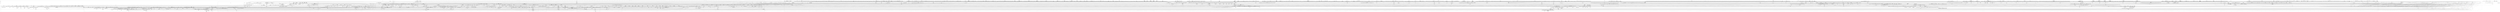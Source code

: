 strict digraph {
compound = true;
concentrate=true;
node [shape=box];

subgraph cluster0 {
style=dashed;label="conftest.py";
GRAPH_DUMMY0 [shape=point, style=invis];
1 [style=solid,label="_py_files"];
5 [style=solid,label="chdir"];
}
subgraph cluster7 {
style=dashed;label="conf.py";
GRAPH_DUMMY7 [shape=point, style=invis];
}
subgraph cluster27 {
style=dashed;label="linkfix.py";
GRAPH_DUMMY27 [shape=point, style=invis];
}
subgraph cluster35 {
style=dashed;label="scrapydocs.py";
GRAPH_DUMMY35 [shape=point, style=invis];
subgraph cluster36 {
style=rounded;label="settingslist_node";
GRAPH_DUMMY36 [shape=point, style=invis];
37 [style=solid,label="__init__"];
}
subgraph cluster38 {
style=rounded;label="SettingsListDirective";
GRAPH_DUMMY38 [shape=point, style=invis];
39 [style=solid,label="run"];
41 [style=solid,label="__init__"];
}
subgraph cluster42 {
style=solid;label="is_setting_index";
GRAPH_DUMMY42 [shape=point, style=invis];
}
47 [style=solid,label="get_setting_target"];
subgraph cluster49 {
style=solid;label="get_setting_name_and_refid";
GRAPH_DUMMY49 [shape=point, style=invis];
}
subgraph cluster54 {
style=solid;label="collect_scrapy_settings_refs";
GRAPH_DUMMY54 [shape=point, style=invis];
}
subgraph cluster61 {
style=solid;label="make_setting_element";
GRAPH_DUMMY61 [shape=point, style=invis];
}
subgraph cluster68 {
style=solid;label="replace_settingslist_nodes";
GRAPH_DUMMY68 [shape=point, style=invis];
}
74 [style=solid,label="setup"];
subgraph cluster76 {
style=solid;label="source_role";
GRAPH_DUMMY76 [shape=point, style=invis];
}
subgraph cluster86 {
style=solid;label="issue_role";
GRAPH_DUMMY86 [shape=point, style=invis];
}
subgraph cluster96 {
style=solid;label="commit_role";
GRAPH_DUMMY96 [shape=point, style=invis];
}
subgraph cluster106 {
style=solid;label="rev_role";
GRAPH_DUMMY106 [shape=point, style=invis];
}
}
subgraph cluster116 {
style=dashed;label="qps-bench-server.py";
GRAPH_DUMMY116 [shape=point, style=invis];
subgraph cluster117 {
style=rounded;label="Root";
GRAPH_DUMMY117 [shape=point, style=invis];
118 [style=solid,label="__init__"];
122 [style=solid,label="_reset_stats"];
124 [style=solid,label="getChild"];
subgraph cluster128 {
style=solid;label="render";
GRAPH_DUMMY128 [shape=point, style=invis];
}
135 [style=solid,label="_finish"];
}
}
subgraph cluster140 {
style=dashed;label="qpsclient.py";
GRAPH_DUMMY140 [shape=point, style=invis];
subgraph cluster141 {
style=rounded;label="QPSSpider";
GRAPH_DUMMY141 [shape=point, style=invis];
149 [style=solid,label="__init__"];
subgraph cluster156 {
style=solid;label="start_requests";
GRAPH_DUMMY156 [shape=point, style=invis];
}
162 [style=solid,label="parse"];
}
}
subgraph cluster6117 {
style=bold;label="module";
GRAPH_DUMMY6117 [shape=point, style=invis];
subgraph cluster6115 {
style=bold;label="spiders";
GRAPH_DUMMY6115 [shape=point, style=invis];
6116 [style=dashed,label="__init__.py"];
}
6118 [style=dashed,label="__init__.py"];
}
subgraph cluster7181 {
style=bold;label="scrapy";
GRAPH_DUMMY7181 [shape=point, style=invis];
subgraph cluster668 {
style=bold;label="commands";
GRAPH_DUMMY668 [shape=point, style=invis];
subgraph cluster227 {
style=dashed;label="bench.py";
GRAPH_DUMMY227 [shape=point, style=invis];
subgraph cluster228 {
style=rounded;label="Command";
GRAPH_DUMMY228 [shape=point, style=invis];
230 [style=solid,label="short_desc"];
232 [style=solid,label="run"];
236 [style=solid,label="__init__"];
}
subgraph cluster237 {
style=rounded;label="_BenchServer";
GRAPH_DUMMY237 [shape=point, style=invis];
subgraph cluster238 {
style=solid;label="__enter__";
GRAPH_DUMMY238 [shape=point, style=invis];
}
241 [style=solid,label="__exit__"];
246 [style=solid,label="__init__"];
}
subgraph cluster247 {
style=rounded;label="_BenchSpider";
GRAPH_DUMMY247 [shape=point, style=invis];
subgraph cluster253 {
style=solid;label="start_requests";
GRAPH_DUMMY253 [shape=point, style=invis];
}
257 [style=solid,label="parse"];
260 [style=solid,label="__init__"];
}
}
subgraph cluster261 {
style=dashed;label="check.py";
GRAPH_DUMMY261 [shape=point, style=invis];
subgraph cluster262 {
style=rounded;label="TextTestResult";
GRAPH_DUMMY262 [shape=point, style=invis];
subgraph cluster263 {
style=solid;label="printSummary";
GRAPH_DUMMY263 [shape=point, style=invis];
}
274 [style=solid,label="__init__"];
}
subgraph cluster275 {
style=rounded;label="Command";
GRAPH_DUMMY275 [shape=point, style=invis];
278 [style=solid,label="syntax"];
280 [style=solid,label="short_desc"];
282 [style=solid,label="add_options"];
subgraph cluster285 {
style=solid;label="run";
GRAPH_DUMMY285 [shape=point, style=invis];
}
299 [style=solid,label="__init__"];
}
}
subgraph cluster300 {
style=dashed;label="crawl.py";
GRAPH_DUMMY300 [shape=point, style=invis];
subgraph cluster301 {
style=rounded;label="Command";
GRAPH_DUMMY301 [shape=point, style=invis];
303 [style=solid,label="syntax"];
305 [style=solid,label="short_desc"];
307 [style=solid,label="add_options"];
subgraph cluster310 {
style=solid;label="process_options";
GRAPH_DUMMY310 [shape=point, style=invis];
}
subgraph cluster316 {
style=solid;label="run";
GRAPH_DUMMY316 [shape=point, style=invis];
}
321 [style=solid,label="__init__"];
}
}
subgraph cluster322 {
style=dashed;label="edit.py";
GRAPH_DUMMY322 [shape=point, style=invis];
subgraph cluster323 {
style=rounded;label="Command";
GRAPH_DUMMY323 [shape=point, style=invis];
326 [style=solid,label="syntax"];
328 [style=solid,label="short_desc"];
330 [style=solid,label="long_desc"];
332 [style=solid,label="_err"];
subgraph cluster335 {
style=solid;label="run";
GRAPH_DUMMY335 [shape=point, style=invis];
}
342 [style=solid,label="__init__"];
}
}
subgraph cluster343 {
style=dashed;label="fetch.py";
GRAPH_DUMMY343 [shape=point, style=invis];
subgraph cluster344 {
style=rounded;label="Command";
GRAPH_DUMMY344 [shape=point, style=invis];
346 [style=solid,label="syntax"];
348 [style=solid,label="short_desc"];
350 [style=solid,label="long_desc"];
352 [style=solid,label="add_options"];
355 [style=solid,label="_print_headers"];
359 [style=solid,label="_print_response"];
subgraph cluster363 {
style=solid;label="_print_bytes";
GRAPH_DUMMY363 [shape=point, style=invis];
}
subgraph cluster367 {
style=solid;label="run";
GRAPH_DUMMY367 [shape=point, style=invis];
}
375 [style=solid,label="__init__"];
}
}
subgraph cluster376 {
style=dashed;label="genspider.py";
GRAPH_DUMMY376 [shape=point, style=invis];
377 [style=solid,label="sanitize_module_name"];
subgraph cluster379 {
style=rounded;label="Command";
GRAPH_DUMMY379 [shape=point, style=invis];
382 [style=solid,label="syntax"];
384 [style=solid,label="short_desc"];
386 [style=solid,label="add_options"];
subgraph cluster389 {
style=solid;label="run";
GRAPH_DUMMY389 [shape=point, style=invis];
}
subgraph cluster398 {
style=solid;label="_genspider";
GRAPH_DUMMY398 [shape=point, style=invis];
}
subgraph cluster409 {
style=solid;label="_find_template";
GRAPH_DUMMY409 [shape=point, style=invis];
}
413 [style=solid,label="_list_templates"];
subgraph cluster415 {
style=solid;label="templates_dir";
GRAPH_DUMMY415 [shape=point, style=invis];
}
418 [style=solid,label="__init__"];
}
}
subgraph cluster419 {
style=dashed;label="list.py";
GRAPH_DUMMY419 [shape=point, style=invis];
subgraph cluster420 {
style=rounded;label="Command";
GRAPH_DUMMY420 [shape=point, style=invis];
423 [style=solid,label="short_desc"];
425 [style=solid,label="run"];
429 [style=solid,label="__init__"];
}
}
subgraph cluster430 {
style=dashed;label="parse.py";
GRAPH_DUMMY430 [shape=point, style=invis];
subgraph cluster432 {
style=rounded;label="Command";
GRAPH_DUMMY432 [shape=point, style=invis];
438 [style=solid,label="syntax"];
440 [style=solid,label="short_desc"];
442 [style=solid,label="add_options"];
subgraph cluster445 {
style=solid;label="max_level";
GRAPH_DUMMY445 [shape=point, style=invis];
}
subgraph cluster448 {
style=solid;label="add_items";
GRAPH_DUMMY448 [shape=point, style=invis];
}
subgraph cluster453 {
style=solid;label="add_requests";
GRAPH_DUMMY453 [shape=point, style=invis];
}
subgraph cluster458 {
style=solid;label="print_items";
GRAPH_DUMMY458 [shape=point, style=invis];
}
subgraph cluster463 {
style=solid;label="print_requests";
GRAPH_DUMMY463 [shape=point, style=invis];
}
subgraph cluster469 {
style=solid;label="print_results";
GRAPH_DUMMY469 [shape=point, style=invis];
}
subgraph cluster473 {
style=solid;label="run_callback";
GRAPH_DUMMY473 [shape=point, style=invis];
}
479 [style=solid,label="get_callback_from_rules"];
subgraph cluster483 {
style=solid;label="set_spidercls";
GRAPH_DUMMY483 [shape=point, style=invis];
}
490 [style=solid,label="start_parsing"];
subgraph cluster494 {
style=solid;label="prepare_request";
GRAPH_DUMMY494 [shape=point, style=invis];
499 [style=solid,label="callback"];
}
501 [style=solid,label="process_options"];
505 [style=solid,label="process_spider_arguments"];
508 [style=solid,label="process_request_meta"];
subgraph cluster511 {
style=solid;label="run";
GRAPH_DUMMY511 [shape=point, style=invis];
}
516 [style=solid,label="__init__"];
}
}
subgraph cluster517 {
style=dashed;label="runspider.py";
GRAPH_DUMMY517 [shape=point, style=invis];
subgraph cluster518 {
style=solid;label="_import_file";
GRAPH_DUMMY518 [shape=point, style=invis];
}
subgraph cluster526 {
style=rounded;label="Command";
GRAPH_DUMMY526 [shape=point, style=invis];
529 [style=solid,label="syntax"];
531 [style=solid,label="short_desc"];
533 [style=solid,label="long_desc"];
535 [style=solid,label="add_options"];
subgraph cluster538 {
style=solid;label="process_options";
GRAPH_DUMMY538 [shape=point, style=invis];
}
subgraph cluster544 {
style=solid;label="run";
GRAPH_DUMMY544 [shape=point, style=invis];
}
552 [style=solid,label="__init__"];
}
}
subgraph cluster553 {
style=dashed;label="settings.py";
GRAPH_DUMMY553 [shape=point, style=invis];
subgraph cluster554 {
style=rounded;label="Command";
GRAPH_DUMMY554 [shape=point, style=invis];
557 [style=solid,label="syntax"];
559 [style=solid,label="short_desc"];
561 [style=solid,label="add_options"];
subgraph cluster564 {
style=solid;label="run";
GRAPH_DUMMY564 [shape=point, style=invis];
}
570 [style=solid,label="__init__"];
}
}
subgraph cluster571 {
style=dashed;label="shell.py";
GRAPH_DUMMY571 [shape=point, style=invis];
subgraph cluster572 {
style=rounded;label="Command";
GRAPH_DUMMY572 [shape=point, style=invis];
575 [style=solid,label="syntax"];
577 [style=solid,label="short_desc"];
579 [style=solid,label="long_desc"];
581 [style=solid,label="add_options"];
584 [style=solid,label="update_vars"];
subgraph cluster587 {
style=solid;label="run";
GRAPH_DUMMY587 [shape=point, style=invis];
}
subgraph cluster596 {
style=solid;label="_start_crawler_thread";
GRAPH_DUMMY596 [shape=point, style=invis];
}
599 [style=solid,label="__init__"];
}
}
subgraph cluster600 {
style=dashed;label="startproject.py";
GRAPH_DUMMY600 [shape=point, style=invis];
subgraph cluster603 {
style=rounded;label="Command";
GRAPH_DUMMY603 [shape=point, style=invis];
606 [style=solid,label="syntax"];
608 [style=solid,label="short_desc"];
subgraph cluster610 {
style=solid;label="_is_valid_name";
GRAPH_DUMMY610 [shape=point, style=invis];
613 [style=solid,label="_module_exists"];
}
subgraph cluster615 {
style=solid;label="_copytree";
GRAPH_DUMMY615 [shape=point, style=invis];
}
subgraph cluster624 {
style=solid;label="run";
GRAPH_DUMMY624 [shape=point, style=invis];
}
subgraph cluster632 {
style=solid;label="templates_dir";
GRAPH_DUMMY632 [shape=point, style=invis];
}
635 [style=solid,label="__init__"];
}
}
subgraph cluster636 {
style=dashed;label="version.py";
GRAPH_DUMMY636 [shape=point, style=invis];
subgraph cluster637 {
style=rounded;label="Command";
GRAPH_DUMMY637 [shape=point, style=invis];
639 [style=solid,label="syntax"];
641 [style=solid,label="short_desc"];
643 [style=solid,label="add_options"];
subgraph cluster646 {
style=solid;label="run";
GRAPH_DUMMY646 [shape=point, style=invis];
}
653 [style=solid,label="__init__"];
}
}
subgraph cluster654 {
style=dashed;label="view.py";
GRAPH_DUMMY654 [shape=point, style=invis];
subgraph cluster655 {
style=rounded;label="Command";
GRAPH_DUMMY655 [shape=point, style=invis];
656 [style=solid,label="short_desc"];
658 [style=solid,label="long_desc"];
660 [style=solid,label="add_options"];
663 [style=solid,label="_print_response"];
667 [style=solid,label="__init__"];
}
}
subgraph cluster669 {
style=dashed;label="__init__.py";
GRAPH_DUMMY669 [shape=point, style=invis];
subgraph cluster670 {
style=rounded;label="ScrapyCommand";
GRAPH_DUMMY670 [shape=point, style=invis];
675 [style=solid,label="__init__"];
678 [style=solid,label="set_crawler"];
681 [style=solid,label="syntax"];
683 [style=solid,label="short_desc"];
685 [style=solid,label="long_desc"];
687 [style=solid,label="help"];
subgraph cluster689 {
style=solid;label="add_options";
GRAPH_DUMMY689 [shape=point, style=invis];
}
693 [style=solid,label="process_options"];
697 [style=solid,label="run"];
}
}
}
subgraph cluster736 {
style=bold;label="contracts";
GRAPH_DUMMY736 [shape=point, style=invis];
subgraph cluster703 {
style=dashed;label="default.py";
GRAPH_DUMMY703 [shape=point, style=invis];
subgraph cluster704 {
style=rounded;label="UrlContract";
GRAPH_DUMMY704 [shape=point, style=invis];
subgraph cluster706 {
style=solid;label="adjust_request_args";
GRAPH_DUMMY706 [shape=point, style=invis];
}
710 [style=solid,label="__init__"];
}
subgraph cluster711 {
style=rounded;label="ReturnsContract";
GRAPH_DUMMY711 [shape=point, style=invis];
714 [style=solid,label="__init__"];
subgraph cluster724 {
style=solid;label="post_process";
GRAPH_DUMMY724 [shape=point, style=invis];
}
}
subgraph cluster730 {
style=rounded;label="ScrapesContract";
GRAPH_DUMMY730 [shape=point, style=invis];
732 [style=solid,label="post_process"];
735 [style=solid,label="__init__"];
}
}
subgraph cluster737 {
style=dashed;label="__init__.py";
GRAPH_DUMMY737 [shape=point, style=invis];
subgraph cluster738 {
style=rounded;label="ContractsManager";
GRAPH_DUMMY738 [shape=point, style=invis];
740 [style=solid,label="__init__"];
subgraph cluster744 {
style=solid;label="tested_methods_from_spidercls";
GRAPH_DUMMY744 [shape=point, style=invis];
}
subgraph cluster748 {
style=solid;label="extract_contracts";
GRAPH_DUMMY748 [shape=point, style=invis];
}
subgraph cluster755 {
style=solid;label="from_spider";
GRAPH_DUMMY755 [shape=point, style=invis];
}
subgraph cluster762 {
style=solid;label="from_method";
GRAPH_DUMMY762 [shape=point, style=invis];
}
subgraph cluster772 {
style=solid;label="_clean_req";
GRAPH_DUMMY772 [shape=point, style=invis];
778 [style=solid,label="cb_wrapper"];
780 [style=solid,label="eb_wrapper"];
}
}
subgraph cluster782 {
style=rounded;label="Contract";
GRAPH_DUMMY782 [shape=point, style=invis];
784 [style=solid,label="__init__"];
subgraph cluster791 {
style=solid;label="add_pre_hook";
GRAPH_DUMMY791 [shape=point, style=invis];
796 [style=solid,label="wrapper"];
}
subgraph cluster798 {
style=solid;label="add_post_hook";
GRAPH_DUMMY798 [shape=point, style=invis];
803 [style=solid,label="wrapper"];
}
805 [style=solid,label="adjust_request_args"];
}
subgraph cluster808 {
style=solid;label="_create_testcase";
GRAPH_DUMMY808 [shape=point, style=invis];
812 [style=rounded,label="ContractTestCase"];
}
}
}
subgraph cluster1845 {
style=bold;label="core";
GRAPH_DUMMY1845 [shape=point, style=invis];
subgraph cluster1373 {
style=bold;label="downloader";
GRAPH_DUMMY1373 [shape=point, style=invis];
subgraph cluster1222 {
style=bold;label="handlers";
GRAPH_DUMMY1222 [shape=point, style=invis];
subgraph cluster848 {
style=dashed;label="datauri.py";
GRAPH_DUMMY848 [shape=point, style=invis];
subgraph cluster849 {
style=rounded;label="DataURIDownloadHandler";
GRAPH_DUMMY849 [shape=point, style=invis];
850 [style=solid,label="__init__"];
subgraph cluster853 {
style=solid;label="download_request";
GRAPH_DUMMY853 [shape=point, style=invis];
}
}
}
subgraph cluster862 {
style=dashed;label="file.py";
GRAPH_DUMMY862 [shape=point, style=invis];
subgraph cluster863 {
style=rounded;label="FileDownloadHandler";
GRAPH_DUMMY863 [shape=point, style=invis];
864 [style=solid,label="__init__"];
subgraph cluster867 {
style=solid;label="download_request";
GRAPH_DUMMY867 [shape=point, style=invis];
}
}
}
subgraph cluster874 {
style=dashed;label="ftp.py";
GRAPH_DUMMY874 [shape=point, style=invis];
subgraph cluster875 {
style=rounded;label="ReceivedDataProtocol";
GRAPH_DUMMY875 [shape=point, style=invis];
876 [style=solid,label="__init__"];
882 [style=solid,label="dataReceived"];
885 [style=solid,label="filename"];
887 [style=solid,label="close"];
}
subgraph cluster890 {
style=rounded;label="FTPDownloadHandler";
GRAPH_DUMMY890 [shape=point, style=invis];
892 [style=solid,label="__init__"];
subgraph cluster898 {
style=solid;label="download_request";
GRAPH_DUMMY898 [shape=point, style=invis];
}
subgraph cluster907 {
style=solid;label="gotClient";
GRAPH_DUMMY907 [shape=point, style=invis];
}
subgraph cluster913 {
style=solid;label="_build_response";
GRAPH_DUMMY913 [shape=point, style=invis];
}
subgraph cluster921 {
style=solid;label="_failed";
GRAPH_DUMMY921 [shape=point, style=invis];
}
}
}
subgraph cluster929 {
style=dashed;label="http.py";
GRAPH_DUMMY929 [shape=point, style=invis];
subgraph cluster930 {
style=rounded;label="HttpDownloadHandler";
GRAPH_DUMMY930 [shape=point, style=invis];
931 [style=solid,label="__init__"];
}
}
subgraph cluster935 {
style=dashed;label="http10.py";
GRAPH_DUMMY935 [shape=point, style=invis];
subgraph cluster936 {
style=rounded;label="HTTP10DownloadHandler";
GRAPH_DUMMY936 [shape=point, style=invis];
937 [style=solid,label="__init__"];
subgraph cluster942 {
style=solid;label="download_request";
GRAPH_DUMMY942 [shape=point, style=invis];
}
subgraph cluster947 {
style=solid;label="_connect";
GRAPH_DUMMY947 [shape=point, style=invis];
}
}
}
subgraph cluster952 {
style=dashed;label="http11.py";
GRAPH_DUMMY952 [shape=point, style=invis];
subgraph cluster954 {
style=rounded;label="HTTP11DownloadHandler";
GRAPH_DUMMY954 [shape=point, style=invis];
subgraph cluster955 {
style=solid;label="__init__";
GRAPH_DUMMY955 [shape=point, style=invis];
}
subgraph cluster970 {
style=solid;label="download_request";
GRAPH_DUMMY970 [shape=point, style=invis];
}
subgraph cluster975 {
style=solid;label="close";
GRAPH_DUMMY975 [shape=point, style=invis];
979 [style=solid,label="cancel_delayed_call"];
}
}
subgraph cluster981 {
style=rounded;label="TunnelError";
GRAPH_DUMMY981 [shape=point, style=invis];
982 [style=solid,label="__init__"];
}
subgraph cluster983 {
style=rounded;label="TunnelingTCP4ClientEndpoint";
GRAPH_DUMMY983 [shape=point, style=invis];
subgraph cluster985 {
style=solid;label="__init__";
GRAPH_DUMMY985 [shape=point, style=invis];
}
subgraph cluster1002 {
style=solid;label="requestTunnel";
GRAPH_DUMMY1002 [shape=point, style=invis];
}
subgraph cluster1006 {
style=solid;label="processProxyResponse";
GRAPH_DUMMY1006 [shape=point, style=invis];
}
1012 [style=solid,label="connectFailed"];
subgraph cluster1015 {
style=solid;label="connect";
GRAPH_DUMMY1015 [shape=point, style=invis];
}
}
subgraph cluster1019 {
style=solid;label="tunnel_request_data";
GRAPH_DUMMY1019 [shape=point, style=invis];
}
subgraph cluster1025 {
style=rounded;label="TunnelingAgent";
GRAPH_DUMMY1025 [shape=point, style=invis];
1026 [style=solid,label="__init__"];
1036 [style=solid,label="_getEndpoint"];
1039 [style=solid,label="_getEndpoint"];
1044 [style=solid,label="_requestWithEndpoint"];
}
subgraph cluster1053 {
style=rounded;label="ScrapyProxyAgent";
GRAPH_DUMMY1053 [shape=point, style=invis];
1054 [style=solid,label="__init__"];
subgraph cluster1062 {
style=solid;label="request";
GRAPH_DUMMY1062 [shape=point, style=invis];
}
}
subgraph cluster1070 {
style=rounded;label="ScrapyAgent";
GRAPH_DUMMY1070 [shape=point, style=invis];
1074 [style=solid,label="__init__"];
subgraph cluster1091 {
style=solid;label="_get_agent";
GRAPH_DUMMY1091 [shape=point, style=invis];
}
subgraph cluster1104 {
style=solid;label="download_request";
GRAPH_DUMMY1104 [shape=point, style=invis];
}
1115 [style=solid,label="_cb_timeout"];
1121 [style=solid,label="_cb_latency"];
subgraph cluster1126 {
style=solid;label="_cb_bodyready";
GRAPH_DUMMY1126 [shape=point, style=invis];
1136 [style=solid,label="_cancel"];
}
subgraph cluster1139 {
style=solid;label="_cb_bodydone";
GRAPH_DUMMY1139 [shape=point, style=invis];
}
}
subgraph cluster1150 {
style=rounded;label="_RequestBodyProducer";
GRAPH_DUMMY1150 [shape=point, style=invis];
1151 [style=solid,label="__init__"];
1156 [style=solid,label="startProducing"];
1159 [style=solid,label="pauseProducing"];
1161 [style=solid,label="stopProducing"];
}
subgraph cluster1163 {
style=rounded;label="_ResponseReader";
GRAPH_DUMMY1163 [shape=point, style=invis];
1164 [style=solid,label="__init__"];
1182 [style=solid,label="dataReceived"];
subgraph cluster1185 {
style=solid;label="connectionLost";
GRAPH_DUMMY1185 [shape=point, style=invis];
}
}
}
subgraph cluster1189 {
style=dashed;label="s3.py";
GRAPH_DUMMY1189 [shape=point, style=invis];
subgraph cluster1190 {
style=solid;label="_get_boto_connection";
GRAPH_DUMMY1190 [shape=point, style=invis];
1191 [style=rounded,label="_v19_S3Connection"];
1192 [style=rounded,label="_v20_S3Connection"];
}
subgraph cluster1194 {
style=rounded;label="S3DownloadHandler";
GRAPH_DUMMY1194 [shape=point, style=invis];
subgraph cluster1195 {
style=solid;label="__init__";
GRAPH_DUMMY1195 [shape=point, style=invis];
}
subgraph cluster1211 {
style=solid;label="download_request";
GRAPH_DUMMY1211 [shape=point, style=invis];
}
}
}
subgraph cluster1223 {
style=dashed;label="__init__.py";
GRAPH_DUMMY1223 [shape=point, style=invis];
subgraph cluster1225 {
style=rounded;label="DownloadHandlers";
GRAPH_DUMMY1225 [shape=point, style=invis];
subgraph cluster1226 {
style=solid;label="__init__";
GRAPH_DUMMY1226 [shape=point, style=invis];
}
subgraph cluster1235 {
style=solid;label="_get_handler";
GRAPH_DUMMY1235 [shape=point, style=invis];
}
subgraph cluster1241 {
style=solid;label="download_request";
GRAPH_DUMMY1241 [shape=point, style=invis];
}
1247 [style=solid,label="_close"];
}
}
}
subgraph cluster814 {
style=dashed;label="contextfactory.py";
GRAPH_DUMMY814 [shape=point, style=invis];
subgraph cluster815 {
style=rounded;label="ScrapyClientContextFactory";
GRAPH_DUMMY815 [shape=point, style=invis];
816 [style=solid,label="__init__"];
822 [style=solid,label="getCertificateOptions"];
824 [style=solid,label="getContext"];
828 [style=solid,label="creatorForNetloc"];
}
subgraph cluster832 {
style=rounded;label="BrowserLikeContextFactory";
GRAPH_DUMMY832 [shape=point, style=invis];
833 [style=solid,label="creatorForNetloc"];
837 [style=solid,label="__init__"];
}
subgraph cluster838 {
style=rounded;label="ScrapyClientContextFactory";
GRAPH_DUMMY838 [shape=point, style=invis];
839 [style=solid,label="__init__"];
subgraph cluster843 {
style=solid;label="getContext";
GRAPH_DUMMY843 [shape=point, style=invis];
}
}
}
subgraph cluster1251 {
style=dashed;label="middleware.py";
GRAPH_DUMMY1251 [shape=point, style=invis];
subgraph cluster1252 {
style=rounded;label="DownloaderMiddlewareManager";
GRAPH_DUMMY1252 [shape=point, style=invis];
1254 [style=solid,label="_get_mwlist_from_settings"];
1257 [style=solid,label="_add_middleware"];
subgraph cluster1260 {
style=solid;label="download";
GRAPH_DUMMY1260 [shape=point, style=invis];
1265 [style=solid,label="process_request"];
1267 [style=solid,label="process_response"];
1269 [style=solid,label="process_exception"];
}
1272 [style=solid,label="__init__"];
}
}
subgraph cluster1273 {
style=dashed;label="tls.py";
GRAPH_DUMMY1273 [shape=point, style=invis];
1285 [style=solid,label="set_tlsext_host_name"];
subgraph cluster1288 {
style=rounded;label="ScrapyClientTLSOptions";
GRAPH_DUMMY1288 [shape=point, style=invis];
1289 [style=solid,label="_identityVerifyingInfoCallback"];
1294 [style=solid,label="__init__"];
}
}
subgraph cluster1296 {
style=dashed;label="webclient.py";
GRAPH_DUMMY1296 [shape=point, style=invis];
subgraph cluster1297 {
style=solid;label="_parsed_url_args";
GRAPH_DUMMY1297 [shape=point, style=invis];
}
subgraph cluster1305 {
style=solid;label="_parse";
GRAPH_DUMMY1305 [shape=point, style=invis];
}
subgraph cluster1308 {
style=rounded;label="ScrapyHTTPPageGetter";
GRAPH_DUMMY1308 [shape=point, style=invis];
1310 [style=solid,label="connectionMade"];
1312 [style=solid,label="lineReceived"];
1315 [style=solid,label="handleHeader"];
1319 [style=solid,label="handleStatus"];
1324 [style=solid,label="handleEndHeaders"];
1326 [style=solid,label="connectionLost"];
1329 [style=solid,label="handleResponse"];
1332 [style=solid,label="timeout"];
1334 [style=solid,label="__init__"];
}
subgraph cluster1335 {
style=rounded;label="ScrapyHTTPClientFactory";
GRAPH_DUMMY1335 [shape=point, style=invis];
1341 [style=solid,label="__init__"];
subgraph cluster1357 {
style=solid;label="_build_response";
GRAPH_DUMMY1357 [shape=point, style=invis];
}
subgraph cluster1364 {
style=solid;label="_set_connection_attributes";
GRAPH_DUMMY1364 [shape=point, style=invis];
}
1370 [style=solid,label="gotHeaders"];
}
}
subgraph cluster1374 {
style=dashed;label="__init__.py";
GRAPH_DUMMY1374 [shape=point, style=invis];
subgraph cluster1375 {
style=rounded;label="Slot";
GRAPH_DUMMY1375 [shape=point, style=invis];
1376 [style=solid,label="__init__"];
1389 [style=solid,label="free_transfer_slots"];
1391 [style=solid,label="download_delay"];
1393 [style=solid,label="close"];
subgraph cluster1395 {
style=solid;label="__repr__";
GRAPH_DUMMY1395 [shape=point, style=invis];
}
1398 [style=solid,label="__str__"];
}
subgraph cluster1400 {
style=solid;label="_get_concurrency_delay";
GRAPH_DUMMY1400 [shape=point, style=invis];
}
subgraph cluster1405 {
style=rounded;label="Downloader";
GRAPH_DUMMY1405 [shape=point, style=invis];
1406 [style=solid,label="__init__"];
subgraph cluster1420 {
style=solid;label="fetch";
GRAPH_DUMMY1420 [shape=point, style=invis];
1424 [style=solid,label="_deactivate"];
}
1427 [style=solid,label="needs_backout"];
subgraph cluster1429 {
style=solid;label="_get_slot";
GRAPH_DUMMY1429 [shape=point, style=invis];
}
subgraph cluster1436 {
style=solid;label="_get_slot_key";
GRAPH_DUMMY1436 [shape=point, style=invis];
}
subgraph cluster1441 {
style=solid;label="_enqueue_request";
GRAPH_DUMMY1441 [shape=point, style=invis];
1447 [style=solid,label="_deactivate"];
}
subgraph cluster1450 {
style=solid;label="_process_queue";
GRAPH_DUMMY1450 [shape=point, style=invis];
}
subgraph cluster1460 {
style=solid;label="_download";
GRAPH_DUMMY1460 [shape=point, style=invis];
1466 [style=solid,label="_downloaded"];
1468 [style=solid,label="finish_transferring"];
}
1470 [style=solid,label="close"];
subgraph cluster1472 {
style=solid;label="_slot_gc";
GRAPH_DUMMY1472 [shape=point, style=invis];
}
}
}
}
subgraph cluster1476 {
style=dashed;label="engine.py";
GRAPH_DUMMY1476 [shape=point, style=invis];
subgraph cluster1478 {
style=rounded;label="Slot";
GRAPH_DUMMY1478 [shape=point, style=invis];
1479 [style=solid,label="__init__"];
1492 [style=solid,label="add_request"];
1495 [style=solid,label="remove_request"];
1498 [style=solid,label="close"];
1500 [style=solid,label="_maybe_fire_closing"];
}
subgraph cluster1502 {
style=rounded;label="ExecutionEngine";
GRAPH_DUMMY1502 [shape=point, style=invis];
subgraph cluster1503 {
style=solid;label="__init__";
GRAPH_DUMMY1503 [shape=point, style=invis];
}
1520 [style=solid,label="start"];
subgraph cluster1522 {
style=solid;label="stop";
GRAPH_DUMMY1522 [shape=point, style=invis];
}
1525 [style=solid,label="close"];
1527 [style=solid,label="pause"];
1529 [style=solid,label="unpause"];
subgraph cluster1531 {
style=solid;label="_next_request";
GRAPH_DUMMY1531 [shape=point, style=invis];
}
subgraph cluster1536 {
style=solid;label="_needs_backout";
GRAPH_DUMMY1536 [shape=point, style=invis];
}
subgraph cluster1540 {
style=solid;label="_next_request_from_scheduler";
GRAPH_DUMMY1540 [shape=point, style=invis];
}
subgraph cluster1546 {
style=solid;label="_handle_downloader_output";
GRAPH_DUMMY1546 [shape=point, style=invis];
}
1552 [style=solid,label="spider_is_idle"];
1555 [style=solid,label="open_spiders"];
1557 [style=solid,label="has_capacity"];
1559 [style=solid,label="crawl"];
1563 [style=solid,label="schedule"];
subgraph cluster1567 {
style=solid;label="download";
GRAPH_DUMMY1567 [shape=point, style=invis];
}
1572 [style=solid,label="_downloaded"];
subgraph cluster1578 {
style=solid;label="_download";
GRAPH_DUMMY1578 [shape=point, style=invis];
1583 [style=solid,label="_on_success"];
1585 [style=solid,label="_on_complete"];
}
subgraph cluster1588 {
style=solid;label="open_spider";
GRAPH_DUMMY1588 [shape=point, style=invis];
}
subgraph cluster1596 {
style=solid;label="_spider_idle";
GRAPH_DUMMY1596 [shape=point, style=invis];
}
subgraph cluster1600 {
style=solid;label="close_spider";
GRAPH_DUMMY1600 [shape=point, style=invis];
1606 [style=solid,label="log_failure"];
}
subgraph cluster1608 {
style=solid;label="_close_all_spiders";
GRAPH_DUMMY1608 [shape=point, style=invis];
}
1612 [style=solid,label="_finish_stopping_engine"];
}
}
subgraph cluster1614 {
style=dashed;label="scheduler.py";
GRAPH_DUMMY1614 [shape=point, style=invis];
subgraph cluster1616 {
style=rounded;label="Scheduler";
GRAPH_DUMMY1616 [shape=point, style=invis];
1617 [style=solid,label="__init__"];
subgraph cluster1633 {
style=solid;label="from_crawler";
GRAPH_DUMMY1633 [shape=point, style=invis];
}
1643 [style=solid,label="has_pending_requests"];
1645 [style=solid,label="open"];
subgraph cluster1648 {
style=solid;label="close";
GRAPH_DUMMY1648 [shape=point, style=invis];
}
subgraph cluster1652 {
style=solid;label="enqueue_request";
GRAPH_DUMMY1652 [shape=point, style=invis];
}
subgraph cluster1656 {
style=solid;label="next_request";
GRAPH_DUMMY1656 [shape=point, style=invis];
}
1659 [style=solid,label="__len__"];
subgraph cluster1661 {
style=solid;label="_dqpush";
GRAPH_DUMMY1661 [shape=point, style=invis];
}
1666 [style=solid,label="_mqpush"];
subgraph cluster1669 {
style=solid;label="_dqpop";
GRAPH_DUMMY1669 [shape=point, style=invis];
}
1672 [style=solid,label="_newmq"];
1675 [style=solid,label="_newdq"];
subgraph cluster1678 {
style=solid;label="_dq";
GRAPH_DUMMY1678 [shape=point, style=invis];
}
subgraph cluster1683 {
style=solid;label="_dqdir";
GRAPH_DUMMY1683 [shape=point, style=invis];
}
}
}
subgraph cluster1687 {
style=dashed;label="scraper.py";
GRAPH_DUMMY1687 [shape=point, style=invis];
subgraph cluster1689 {
style=rounded;label="Slot";
GRAPH_DUMMY1689 [shape=point, style=invis];
1691 [style=solid,label="__init__"];
subgraph cluster1700 {
style=solid;label="add_response_request";
GRAPH_DUMMY1700 [shape=point, style=invis];
}
subgraph cluster1705 {
style=solid;label="next_response_request_deferred";
GRAPH_DUMMY1705 [shape=point, style=invis];
}
1710 [style=solid,label="finish_response"];
1714 [style=solid,label="is_idle"];
1716 [style=solid,label="needs_backout"];
}
subgraph cluster1718 {
style=rounded;label="Scraper";
GRAPH_DUMMY1718 [shape=point, style=invis];
subgraph cluster1719 {
style=solid;label="__init__";
GRAPH_DUMMY1719 [shape=point, style=invis];
}
1730 [style=solid,label="open_spider"];
subgraph cluster1733 {
style=solid;label="close_spider";
GRAPH_DUMMY1733 [shape=point, style=invis];
}
1737 [style=solid,label="is_idle"];
1739 [style=solid,label="_check_if_closing"];
subgraph cluster1743 {
style=solid;label="enqueue_scrape";
GRAPH_DUMMY1743 [shape=point, style=invis];
1750 [style=solid,label="finish_scraping"];
}
subgraph cluster1752 {
style=solid;label="_scrape_next";
GRAPH_DUMMY1752 [shape=point, style=invis];
}
subgraph cluster1759 {
style=solid;label="_scrape";
GRAPH_DUMMY1759 [shape=point, style=invis];
}
subgraph cluster1765 {
style=solid;label="_scrape2";
GRAPH_DUMMY1765 [shape=point, style=invis];
}
subgraph cluster1771 {
style=solid;label="call_spider";
GRAPH_DUMMY1771 [shape=point, style=invis];
}
subgraph cluster1777 {
style=solid;label="handle_spider_error";
GRAPH_DUMMY1777 [shape=point, style=invis];
}
subgraph cluster1784 {
style=solid;label="handle_spider_output";
GRAPH_DUMMY1784 [shape=point, style=invis];
}
subgraph cluster1792 {
style=solid;label="_process_spidermw_output";
GRAPH_DUMMY1792 [shape=point, style=invis];
}
subgraph cluster1800 {
style=solid;label="_log_download_errors";
GRAPH_DUMMY1800 [shape=point, style=invis];
}
subgraph cluster1807 {
style=solid;label="_itemproc_finished";
GRAPH_DUMMY1807 [shape=point, style=invis];
}
}
}
subgraph cluster1815 {
style=dashed;label="spidermw.py";
GRAPH_DUMMY1815 [shape=point, style=invis];
1816 [style=solid,label="_isiterable"];
subgraph cluster1818 {
style=rounded;label="SpiderMiddlewareManager";
GRAPH_DUMMY1818 [shape=point, style=invis];
1820 [style=solid,label="_get_mwlist_from_settings"];
1823 [style=solid,label="_add_middleware"];
subgraph cluster1826 {
style=solid;label="scrape_response";
GRAPH_DUMMY1826 [shape=point, style=invis];
1833 [style=solid,label="process_spider_input"];
1835 [style=solid,label="process_spider_exception"];
1837 [style=solid,label="process_spider_output"];
}
1840 [style=solid,label="process_start_requests"];
1844 [style=solid,label="__init__"];
}
}
1846 [style=dashed,label="__init__.py"];
}
subgraph cluster2411 {
style=bold;label="downloadermiddlewares";
GRAPH_DUMMY2411 [shape=point, style=invis];
subgraph cluster1952 {
style=dashed;label="ajaxcrawl.py";
GRAPH_DUMMY1952 [shape=point, style=invis];
subgraph cluster1954 {
style=rounded;label="AjaxCrawlMiddleware";
GRAPH_DUMMY1954 [shape=point, style=invis];
1955 [style=solid,label="__init__"];
1959 [style=solid,label="from_crawler"];
subgraph cluster1962 {
style=solid;label="process_response";
GRAPH_DUMMY1962 [shape=point, style=invis];
}
subgraph cluster1968 {
style=solid;label="_has_ajax_crawlable_variant";
GRAPH_DUMMY1968 [shape=point, style=invis];
}
}
1973 [style=solid,label="_has_ajaxcrawlable_meta"];
}
subgraph cluster1975 {
style=dashed;label="chunked.py";
GRAPH_DUMMY1975 [shape=point, style=invis];
subgraph cluster1976 {
style=rounded;label="ChunkedTransferMiddleware";
GRAPH_DUMMY1976 [shape=point, style=invis];
subgraph cluster1977 {
style=solid;label="process_response";
GRAPH_DUMMY1977 [shape=point, style=invis];
}
1983 [style=solid,label="__init__"];
}
}
subgraph cluster1984 {
style=dashed;label="cookies.py";
GRAPH_DUMMY1984 [shape=point, style=invis];
subgraph cluster1986 {
style=rounded;label="CookiesMiddleware";
GRAPH_DUMMY1986 [shape=point, style=invis];
1987 [style=solid,label="__init__"];
1992 [style=solid,label="from_crawler"];
subgraph cluster1995 {
style=solid;label="process_request";
GRAPH_DUMMY1995 [shape=point, style=invis];
}
subgraph cluster2002 {
style=solid;label="process_response";
GRAPH_DUMMY2002 [shape=point, style=invis];
}
subgraph cluster2009 {
style=solid;label="_debug_cookie";
GRAPH_DUMMY2009 [shape=point, style=invis];
}
subgraph cluster2016 {
style=solid;label="_debug_set_cookie";
GRAPH_DUMMY2016 [shape=point, style=invis];
}
subgraph cluster2023 {
style=solid;label="_format_cookie";
GRAPH_DUMMY2023 [shape=point, style=invis];
}
subgraph cluster2027 {
style=solid;label="_get_request_cookies";
GRAPH_DUMMY2027 [shape=point, style=invis];
}
}
}
subgraph cluster2035 {
style=dashed;label="decompression.py";
GRAPH_DUMMY2035 [shape=point, style=invis];
subgraph cluster2037 {
style=rounded;label="DecompressionMiddleware";
GRAPH_DUMMY2037 [shape=point, style=invis];
2038 [style=solid,label="__init__"];
subgraph cluster2041 {
style=solid;label="_is_tar";
GRAPH_DUMMY2041 [shape=point, style=invis];
}
subgraph cluster2048 {
style=solid;label="_is_zip";
GRAPH_DUMMY2048 [shape=point, style=invis];
}
subgraph cluster2056 {
style=solid;label="_is_gzip";
GRAPH_DUMMY2056 [shape=point, style=invis];
}
subgraph cluster2062 {
style=solid;label="_is_bzip2";
GRAPH_DUMMY2062 [shape=point, style=invis];
}
subgraph cluster2067 {
style=solid;label="process_response";
GRAPH_DUMMY2067 [shape=point, style=invis];
}
}
}
subgraph cluster2073 {
style=dashed;label="defaultheaders.py";
GRAPH_DUMMY2073 [shape=point, style=invis];
subgraph cluster2074 {
style=rounded;label="DefaultHeadersMiddleware";
GRAPH_DUMMY2074 [shape=point, style=invis];
2075 [style=solid,label="__init__"];
subgraph cluster2079 {
style=solid;label="from_crawler";
GRAPH_DUMMY2079 [shape=point, style=invis];
}
2083 [style=solid,label="process_request"];
}
}
subgraph cluster2087 {
style=dashed;label="downloadtimeout.py";
GRAPH_DUMMY2087 [shape=point, style=invis];
subgraph cluster2088 {
style=rounded;label="DownloadTimeoutMiddleware";
GRAPH_DUMMY2088 [shape=point, style=invis];
2089 [style=solid,label="__init__"];
subgraph cluster2093 {
style=solid;label="from_crawler";
GRAPH_DUMMY2093 [shape=point, style=invis];
}
2097 [style=solid,label="spider_opened"];
2100 [style=solid,label="process_request"];
}
}
subgraph cluster2104 {
style=dashed;label="httpauth.py";
GRAPH_DUMMY2104 [shape=point, style=invis];
subgraph cluster2105 {
style=rounded;label="HttpAuthMiddleware";
GRAPH_DUMMY2105 [shape=point, style=invis];
subgraph cluster2106 {
style=solid;label="from_crawler";
GRAPH_DUMMY2106 [shape=point, style=invis];
}
subgraph cluster2110 {
style=solid;label="spider_opened";
GRAPH_DUMMY2110 [shape=point, style=invis];
}
subgraph cluster2115 {
style=solid;label="process_request";
GRAPH_DUMMY2115 [shape=point, style=invis];
}
2120 [style=solid,label="__init__"];
}
}
subgraph cluster2121 {
style=dashed;label="httpcache.py";
GRAPH_DUMMY2121 [shape=point, style=invis];
subgraph cluster2122 {
style=rounded;label="HttpCacheMiddleware";
GRAPH_DUMMY2122 [shape=point, style=invis];
2124 [style=solid,label="__init__"];
subgraph cluster2132 {
style=solid;label="from_crawler";
GRAPH_DUMMY2132 [shape=point, style=invis];
}
2136 [style=solid,label="spider_opened"];
2139 [style=solid,label="spider_closed"];
subgraph cluster2142 {
style=solid;label="process_request";
GRAPH_DUMMY2142 [shape=point, style=invis];
}
subgraph cluster2147 {
style=solid;label="process_response";
GRAPH_DUMMY2147 [shape=point, style=invis];
}
subgraph cluster2153 {
style=solid;label="process_exception";
GRAPH_DUMMY2153 [shape=point, style=invis];
}
2159 [style=solid,label="_cache_response"];
}
}
subgraph cluster2165 {
style=dashed;label="httpcompression.py";
GRAPH_DUMMY2165 [shape=point, style=invis];
subgraph cluster2167 {
style=rounded;label="HttpCompressionMiddleware";
GRAPH_DUMMY2167 [shape=point, style=invis];
2168 [style=solid,label="from_crawler"];
2171 [style=solid,label="process_request"];
subgraph cluster2175 {
style=solid;label="process_response";
GRAPH_DUMMY2175 [shape=point, style=invis];
}
2186 [style=solid,label="_decode"];
2190 [style=solid,label="__init__"];
}
}
subgraph cluster2191 {
style=dashed;label="httpproxy.py";
GRAPH_DUMMY2191 [shape=point, style=invis];
subgraph cluster2192 {
style=rounded;label="HttpProxyMiddleware";
GRAPH_DUMMY2192 [shape=point, style=invis];
2193 [style=solid,label="__init__"];
subgraph cluster2199 {
style=solid;label="from_crawler";
GRAPH_DUMMY2199 [shape=point, style=invis];
}
subgraph cluster2203 {
style=solid;label="_basic_auth_header";
GRAPH_DUMMY2203 [shape=point, style=invis];
}
subgraph cluster2208 {
style=solid;label="_get_proxy";
GRAPH_DUMMY2208 [shape=point, style=invis];
}
subgraph cluster2218 {
style=solid;label="process_request";
GRAPH_DUMMY2218 [shape=point, style=invis];
}
subgraph cluster2226 {
style=solid;label="_set_proxy";
GRAPH_DUMMY2226 [shape=point, style=invis];
}
}
}
subgraph cluster2232 {
style=dashed;label="redirect.py";
GRAPH_DUMMY2232 [shape=point, style=invis];
subgraph cluster2234 {
style=rounded;label="BaseRedirectMiddleware";
GRAPH_DUMMY2234 [shape=point, style=invis];
2236 [style=solid,label="__init__"];
2241 [style=solid,label="from_crawler"];
subgraph cluster2244 {
style=solid;label="_redirect";
GRAPH_DUMMY2244 [shape=point, style=invis];
}
subgraph cluster2252 {
style=solid;label="_redirect_request_using_get";
GRAPH_DUMMY2252 [shape=point, style=invis];
}
}
subgraph cluster2257 {
style=rounded;label="RedirectMiddleware";
GRAPH_DUMMY2257 [shape=point, style=invis];
subgraph cluster2258 {
style=solid;label="process_response";
GRAPH_DUMMY2258 [shape=point, style=invis];
}
2267 [style=solid,label="__init__"];
}
subgraph cluster2268 {
style=rounded;label="MetaRefreshMiddleware";
GRAPH_DUMMY2268 [shape=point, style=invis];
2270 [style=solid,label="__init__"];
subgraph cluster2274 {
style=solid;label="process_response";
GRAPH_DUMMY2274 [shape=point, style=invis];
}
}
}
subgraph cluster2282 {
style=dashed;label="retry.py";
GRAPH_DUMMY2282 [shape=point, style=invis];
subgraph cluster2284 {
style=rounded;label="RetryMiddleware";
GRAPH_DUMMY2284 [shape=point, style=invis];
2286 [style=solid,label="__init__"];
2292 [style=solid,label="from_crawler"];
subgraph cluster2295 {
style=solid;label="process_response";
GRAPH_DUMMY2295 [shape=point, style=invis];
}
2301 [style=solid,label="process_exception"];
subgraph cluster2306 {
style=solid;label="_retry";
GRAPH_DUMMY2306 [shape=point, style=invis];
}
}
}
subgraph cluster2315 {
style=dashed;label="robotstxt.py";
GRAPH_DUMMY2315 [shape=point, style=invis];
subgraph cluster2317 {
style=rounded;label="RobotsTxtMiddleware";
GRAPH_DUMMY2317 [shape=point, style=invis];
2319 [style=solid,label="__init__"];
2325 [style=solid,label="from_crawler"];
subgraph cluster2328 {
style=solid;label="process_request";
GRAPH_DUMMY2328 [shape=point, style=invis];
}
2333 [style=solid,label="process_request_2"];
subgraph cluster2338 {
style=solid;label="robot_parser";
GRAPH_DUMMY2338 [shape=point, style=invis];
2348 [style=solid,label="cb"];
}
2350 [style=solid,label="_logerror"];
subgraph cluster2355 {
style=solid;label="_parse_robots";
GRAPH_DUMMY2355 [shape=point, style=invis];
}
subgraph cluster2362 {
style=solid;label="_robots_error";
GRAPH_DUMMY2362 [shape=point, style=invis];
}
}
}
subgraph cluster2368 {
style=dashed;label="stats.py";
GRAPH_DUMMY2368 [shape=point, style=invis];
subgraph cluster2369 {
style=rounded;label="DownloaderStats";
GRAPH_DUMMY2369 [shape=point, style=invis];
2370 [style=solid,label="__init__"];
2374 [style=solid,label="from_crawler"];
subgraph cluster2377 {
style=solid;label="process_request";
GRAPH_DUMMY2377 [shape=point, style=invis];
}
subgraph cluster2382 {
style=solid;label="process_response";
GRAPH_DUMMY2382 [shape=point, style=invis];
}
subgraph cluster2388 {
style=solid;label="process_exception";
GRAPH_DUMMY2388 [shape=point, style=invis];
}
}
}
subgraph cluster2394 {
style=dashed;label="useragent.py";
GRAPH_DUMMY2394 [shape=point, style=invis];
subgraph cluster2395 {
style=rounded;label="UserAgentMiddleware";
GRAPH_DUMMY2395 [shape=point, style=invis];
2396 [style=solid,label="__init__"];
subgraph cluster2400 {
style=solid;label="from_crawler";
GRAPH_DUMMY2400 [shape=point, style=invis];
}
2404 [style=solid,label="spider_opened"];
2407 [style=solid,label="process_request"];
}
}
2412 [style=dashed,label="__init__.py"];
}
subgraph cluster3376 {
style=bold;label="extensions";
GRAPH_DUMMY3376 [shape=point, style=invis];
subgraph cluster2679 {
style=dashed;label="closespider.py";
GRAPH_DUMMY2679 [shape=point, style=invis];
subgraph cluster2680 {
style=rounded;label="CloseSpider";
GRAPH_DUMMY2680 [shape=point, style=invis];
2681 [style=solid,label="__init__"];
2687 [style=solid,label="from_crawler"];
2690 [style=solid,label="error_count"];
2695 [style=solid,label="page_count"];
2700 [style=solid,label="spider_opened"];
2703 [style=solid,label="item_scraped"];
subgraph cluster2707 {
style=solid;label="spider_closed";
GRAPH_DUMMY2707 [shape=point, style=invis];
}
}
}
subgraph cluster2711 {
style=dashed;label="corestats.py";
GRAPH_DUMMY2711 [shape=point, style=invis];
subgraph cluster2712 {
style=rounded;label="CoreStats";
GRAPH_DUMMY2712 [shape=point, style=invis];
2713 [style=solid,label="__init__"];
subgraph cluster2717 {
style=solid;label="from_crawler";
GRAPH_DUMMY2717 [shape=point, style=invis];
}
2721 [style=solid,label="spider_opened"];
2724 [style=solid,label="spider_closed"];
2728 [style=solid,label="item_scraped"];
2732 [style=solid,label="response_received"];
subgraph cluster2735 {
style=solid;label="item_dropped";
GRAPH_DUMMY2735 [shape=point, style=invis];
}
}
}
subgraph cluster2741 {
style=dashed;label="debug.py";
GRAPH_DUMMY2741 [shape=point, style=invis];
subgraph cluster2743 {
style=rounded;label="StackTraceDump";
GRAPH_DUMMY2743 [shape=point, style=invis];
2744 [style=solid,label="__init__"];
2748 [style=solid,label="from_crawler"];
subgraph cluster2751 {
style=solid;label="dump_stacktrace";
GRAPH_DUMMY2751 [shape=point, style=invis];
}
subgraph cluster2756 {
style=solid;label="_thread_stacks";
GRAPH_DUMMY2756 [shape=point, style=invis];
}
}
subgraph cluster2762 {
style=rounded;label="Debugger";
GRAPH_DUMMY2762 [shape=point, style=invis];
2763 [style=solid,label="__init__"];
2765 [style=solid,label="_enter_debugger"];
}
}
subgraph cluster2769 {
style=dashed;label="feedexport.py";
GRAPH_DUMMY2769 [shape=point, style=invis];
subgraph cluster2771 {
style=rounded;label="IFeedStorage";
GRAPH_DUMMY2771 [shape=point, style=invis];
2772 [style=solid,label="__init__"];
2774 [style=solid,label="open"];
2776 [style=solid,label="store"];
}
subgraph cluster2778 {
style=rounded;label="BlockingFeedStorage";
GRAPH_DUMMY2778 [shape=point, style=invis];
subgraph cluster2779 {
style=solid;label="open";
GRAPH_DUMMY2779 [shape=point, style=invis];
}
2783 [style=solid,label="store"];
2786 [style=solid,label="_store_in_thread"];
2789 [style=solid,label="__init__"];
}
subgraph cluster2790 {
style=rounded;label="StdoutFeedStorage";
GRAPH_DUMMY2790 [shape=point, style=invis];
2791 [style=solid,label="__init__"];
2796 [style=solid,label="open"];
2799 [style=solid,label="store"];
}
subgraph cluster2802 {
style=rounded;label="FileFeedStorage";
GRAPH_DUMMY2802 [shape=point, style=invis];
2803 [style=solid,label="__init__"];
subgraph cluster2807 {
style=solid;label="open";
GRAPH_DUMMY2807 [shape=point, style=invis];
}
2811 [style=solid,label="store"];
}
subgraph cluster2814 {
style=rounded;label="S3FeedStorage";
GRAPH_DUMMY2814 [shape=point, style=invis];
subgraph cluster2815 {
style=solid;label="__init__";
GRAPH_DUMMY2815 [shape=point, style=invis];
}
2830 [style=solid,label="from_crawler"];
subgraph cluster2834 {
style=solid;label="_store_in_thread";
GRAPH_DUMMY2834 [shape=point, style=invis];
}
}
subgraph cluster2840 {
style=rounded;label="FTPFeedStorage";
GRAPH_DUMMY2840 [shape=point, style=invis];
subgraph cluster2841 {
style=solid;label="__init__";
GRAPH_DUMMY2841 [shape=point, style=invis];
}
subgraph cluster2850 {
style=solid;label="_store_in_thread";
GRAPH_DUMMY2850 [shape=point, style=invis];
}
}
subgraph cluster2856 {
style=rounded;label="SpiderSlot";
GRAPH_DUMMY2856 [shape=point, style=invis];
2857 [style=solid,label="__init__"];
}
subgraph cluster2868 {
style=rounded;label="FeedExporter";
GRAPH_DUMMY2868 [shape=point, style=invis];
subgraph cluster2869 {
style=solid;label="__init__";
GRAPH_DUMMY2869 [shape=point, style=invis];
}
subgraph cluster2885 {
style=solid;label="from_crawler";
GRAPH_DUMMY2885 [shape=point, style=invis];
}
subgraph cluster2889 {
style=solid;label="open_spider";
GRAPH_DUMMY2889 [shape=point, style=invis];
}
subgraph cluster2896 {
style=solid;label="close_spider";
GRAPH_DUMMY2896 [shape=point, style=invis];
}
subgraph cluster2903 {
style=solid;label="item_scraped";
GRAPH_DUMMY2903 [shape=point, style=invis];
}
subgraph cluster2908 {
style=solid;label="_load_components";
GRAPH_DUMMY2908 [shape=point, style=invis];
}
2914 [style=solid,label="_exporter_supported"];
subgraph cluster2917 {
style=solid;label="_storage_supported";
GRAPH_DUMMY2917 [shape=point, style=invis];
}
2921 [style=solid,label="_get_instance"];
2926 [style=solid,label="_get_exporter"];
2930 [style=solid,label="_get_storage"];
subgraph cluster2933 {
style=solid;label="_get_uri_params";
GRAPH_DUMMY2933 [shape=point, style=invis];
}
}
}
subgraph cluster2939 {
style=dashed;label="httpcache.py";
GRAPH_DUMMY2939 [shape=point, style=invis];
subgraph cluster2941 {
style=rounded;label="DummyPolicy";
GRAPH_DUMMY2941 [shape=point, style=invis];
2942 [style=solid,label="__init__"];
2947 [style=solid,label="should_cache_request"];
2950 [style=solid,label="should_cache_response"];
2954 [style=solid,label="is_cached_response_fresh"];
2958 [style=solid,label="is_cached_response_valid"];
}
subgraph cluster2963 {
style=rounded;label="RFC2616Policy";
GRAPH_DUMMY2963 [shape=point, style=invis];
2965 [style=solid,label="__init__"];
subgraph cluster2972 {
style=solid;label="_parse_cachecontrol";
GRAPH_DUMMY2972 [shape=point, style=invis];
}
subgraph cluster2977 {
style=solid;label="should_cache_request";
GRAPH_DUMMY2977 [shape=point, style=invis];
}
subgraph cluster2981 {
style=solid;label="should_cache_response";
GRAPH_DUMMY2981 [shape=point, style=invis];
}
subgraph cluster2986 {
style=solid;label="is_cached_response_fresh";
GRAPH_DUMMY2986 [shape=point, style=invis];
}
subgraph cluster2997 {
style=solid;label="is_cached_response_valid";
GRAPH_DUMMY2997 [shape=point, style=invis];
}
3003 [style=solid,label="_set_conditional_validators"];
3007 [style=solid,label="_get_max_age"];
subgraph cluster3010 {
style=solid;label="_compute_freshness_lifetime";
GRAPH_DUMMY3010 [shape=point, style=invis];
}
subgraph cluster3020 {
style=solid;label="_compute_current_age";
GRAPH_DUMMY3020 [shape=point, style=invis];
}
}
subgraph cluster3028 {
style=rounded;label="DbmCacheStorage";
GRAPH_DUMMY3028 [shape=point, style=invis];
3029 [style=solid,label="__init__"];
subgraph cluster3036 {
style=solid;label="open_spider";
GRAPH_DUMMY3036 [shape=point, style=invis];
}
3040 [style=solid,label="close_spider"];
subgraph cluster3043 {
style=solid;label="retrieve_response";
GRAPH_DUMMY3043 [shape=point, style=invis];
}
subgraph cluster3054 {
style=solid;label="store_response";
GRAPH_DUMMY3054 [shape=point, style=invis];
}
subgraph cluster3061 {
style=solid;label="_read_data";
GRAPH_DUMMY3061 [shape=point, style=invis];
}
3069 [style=solid,label="_request_key"];
}
subgraph cluster3072 {
style=rounded;label="FilesystemCacheStorage";
GRAPH_DUMMY3072 [shape=point, style=invis];
3073 [style=solid,label="__init__"];
3080 [style=solid,label="open_spider"];
3083 [style=solid,label="close_spider"];
subgraph cluster3086 {
style=solid;label="retrieve_response";
GRAPH_DUMMY3086 [shape=point, style=invis];
}
subgraph cluster3099 {
style=solid;label="store_response";
GRAPH_DUMMY3099 [shape=point, style=invis];
}
subgraph cluster3106 {
style=solid;label="_get_request_path";
GRAPH_DUMMY3106 [shape=point, style=invis];
}
subgraph cluster3111 {
style=solid;label="_read_meta";
GRAPH_DUMMY3111 [shape=point, style=invis];
}
}
subgraph cluster3118 {
style=rounded;label="LeveldbCacheStorage";
GRAPH_DUMMY3118 [shape=point, style=invis];
3119 [style=solid,label="__init__"];
subgraph cluster3126 {
style=solid;label="open_spider";
GRAPH_DUMMY3126 [shape=point, style=invis];
}
3130 [style=solid,label="close_spider"];
subgraph cluster3133 {
style=solid;label="retrieve_response";
GRAPH_DUMMY3133 [shape=point, style=invis];
}
subgraph cluster3144 {
style=solid;label="store_response";
GRAPH_DUMMY3144 [shape=point, style=invis];
}
subgraph cluster3152 {
style=solid;label="_read_data";
GRAPH_DUMMY3152 [shape=point, style=invis];
}
3159 [style=solid,label="_request_key"];
}
subgraph cluster3162 {
style=solid;label="parse_cachecontrol";
GRAPH_DUMMY3162 [shape=point, style=invis];
}
3169 [style=solid,label="rfc1123_to_epoch"];
}
subgraph cluster3171 {
style=dashed;label="logstats.py";
GRAPH_DUMMY3171 [shape=point, style=invis];
subgraph cluster3173 {
style=rounded;label="LogStats";
GRAPH_DUMMY3173 [shape=point, style=invis];
3174 [style=solid,label="__init__"];
subgraph cluster3182 {
style=solid;label="from_crawler";
GRAPH_DUMMY3182 [shape=point, style=invis];
}
3187 [style=solid,label="spider_opened"];
subgraph cluster3190 {
style=solid;label="log";
GRAPH_DUMMY3190 [shape=point, style=invis];
}
3199 [style=solid,label="spider_closed"];
}
}
subgraph cluster3203 {
style=dashed;label="memdebug.py";
GRAPH_DUMMY3203 [shape=point, style=invis];
subgraph cluster3204 {
style=rounded;label="MemoryDebugger";
GRAPH_DUMMY3204 [shape=point, style=invis];
3205 [style=solid,label="__init__"];
subgraph cluster3209 {
style=solid;label="from_crawler";
GRAPH_DUMMY3209 [shape=point, style=invis];
}
3213 [style=solid,label="spider_closed"];
}
}
subgraph cluster3217 {
style=dashed;label="memusage.py";
GRAPH_DUMMY3217 [shape=point, style=invis];
subgraph cluster3219 {
style=rounded;label="MemoryUsage";
GRAPH_DUMMY3219 [shape=point, style=invis];
3220 [style=solid,label="__init__"];
3231 [style=solid,label="from_crawler"];
subgraph cluster3234 {
style=solid;label="get_virtual_size";
GRAPH_DUMMY3234 [shape=point, style=invis];
}
subgraph cluster3237 {
style=solid;label="engine_started";
GRAPH_DUMMY3237 [shape=point, style=invis];
}
3240 [style=solid,label="engine_stopped"];
3242 [style=solid,label="update"];
subgraph cluster3244 {
style=solid;label="_check_limit";
GRAPH_DUMMY3244 [shape=point, style=invis];
}
subgraph cluster3249 {
style=solid;label="_check_warning";
GRAPH_DUMMY3249 [shape=point, style=invis];
}
subgraph cluster3253 {
style=solid;label="_send_report";
GRAPH_DUMMY3253 [shape=point, style=invis];
}
}
}
subgraph cluster3259 {
style=dashed;label="spiderstate.py";
GRAPH_DUMMY3259 [shape=point, style=invis];
subgraph cluster3260 {
style=rounded;label="SpiderState";
GRAPH_DUMMY3260 [shape=point, style=invis];
3261 [style=solid,label="__init__"];
subgraph cluster3265 {
style=solid;label="from_crawler";
GRAPH_DUMMY3265 [shape=point, style=invis];
}
3270 [style=solid,label="spider_closed"];
3273 [style=solid,label="spider_opened"];
3276 [style=solid,label="statefn"];
}
}
subgraph cluster3278 {
style=dashed;label="statsmailer.py";
GRAPH_DUMMY3278 [shape=point, style=invis];
subgraph cluster3279 {
style=rounded;label="StatsMailer";
GRAPH_DUMMY3279 [shape=point, style=invis];
3280 [style=solid,label="__init__"];
subgraph cluster3288 {
style=solid;label="from_crawler";
GRAPH_DUMMY3288 [shape=point, style=invis];
}
subgraph cluster3294 {
style=solid;label="spider_closed";
GRAPH_DUMMY3294 [shape=point, style=invis];
}
}
}
subgraph cluster3299 {
style=dashed;label="telnet.py";
GRAPH_DUMMY3299 [shape=point, style=invis];
subgraph cluster3305 {
style=rounded;label="TelnetConsole";
GRAPH_DUMMY3305 [shape=point, style=invis];
3306 [style=solid,label="__init__"];
3313 [style=solid,label="from_crawler"];
subgraph cluster3316 {
style=solid;label="start_listening";
GRAPH_DUMMY3316 [shape=point, style=invis];
}
3319 [style=solid,label="stop_listening"];
subgraph cluster3321 {
style=solid;label="protocol";
GRAPH_DUMMY3321 [shape=point, style=invis];
}
subgraph cluster3324 {
style=solid;label="_get_telnet_vars";
GRAPH_DUMMY3324 [shape=point, style=invis];
}
}
}
subgraph cluster3327 {
style=dashed;label="throttle.py";
GRAPH_DUMMY3327 [shape=point, style=invis];
subgraph cluster3329 {
style=rounded;label="AutoThrottle";
GRAPH_DUMMY3329 [shape=point, style=invis];
3330 [style=solid,label="__init__"];
3336 [style=solid,label="from_crawler"];
3339 [style=solid,label="_spider_opened"];
subgraph cluster3342 {
style=solid;label="_min_delay";
GRAPH_DUMMY3342 [shape=point, style=invis];
}
3346 [style=solid,label="_max_delay"];
3349 [style=solid,label="_start_delay"];
subgraph cluster3352 {
style=solid;label="_response_downloaded";
GRAPH_DUMMY3352 [shape=point, style=invis];
}
subgraph cluster3364 {
style=solid;label="_get_slot";
GRAPH_DUMMY3364 [shape=point, style=invis];
}
subgraph cluster3369 {
style=solid;label="_adjust_delay";
GRAPH_DUMMY3369 [shape=point, style=invis];
}
}
}
3377 [style=dashed,label="__init__.py"];
}
subgraph cluster3838 {
style=bold;label="http";
GRAPH_DUMMY3838 [shape=point, style=invis];
subgraph cluster3641 {
style=bold;label="request";
GRAPH_DUMMY3641 [shape=point, style=invis];
subgraph cluster3557 {
style=dashed;label="form.py";
GRAPH_DUMMY3557 [shape=point, style=invis];
subgraph cluster3558 {
style=rounded;label="FormRequest";
GRAPH_DUMMY3558 [shape=point, style=invis];
subgraph cluster3559 {
style=solid;label="__init__";
GRAPH_DUMMY3559 [shape=point, style=invis];
}
subgraph cluster3567 {
style=solid;label="from_response";
GRAPH_DUMMY3567 [shape=point, style=invis];
}
}
subgraph cluster3582 {
style=solid;label="_get_form_url";
GRAPH_DUMMY3582 [shape=point, style=invis];
}
subgraph cluster3586 {
style=solid;label="_urlencode";
GRAPH_DUMMY3586 [shape=point, style=invis];
}
subgraph cluster3590 {
style=solid;label="_get_form";
GRAPH_DUMMY3590 [shape=point, style=invis];
}
subgraph cluster3603 {
style=solid;label="_get_inputs";
GRAPH_DUMMY3603 [shape=point, style=invis];
}
subgraph cluster3613 {
style=solid;label="_value";
GRAPH_DUMMY3613 [shape=point, style=invis];
}
subgraph cluster3617 {
style=solid;label="_select_value";
GRAPH_DUMMY3617 [shape=point, style=invis];
}
subgraph cluster3624 {
style=solid;label="_get_clickable";
GRAPH_DUMMY3624 [shape=point, style=invis];
}
}
subgraph cluster3631 {
style=dashed;label="rpc.py";
GRAPH_DUMMY3631 [shape=point, style=invis];
subgraph cluster3633 {
style=rounded;label="XmlRpcRequest";
GRAPH_DUMMY3633 [shape=point, style=invis];
subgraph cluster3634 {
style=solid;label="__init__";
GRAPH_DUMMY3634 [shape=point, style=invis];
}
}
}
subgraph cluster3642 {
style=dashed;label="__init__.py";
GRAPH_DUMMY3642 [shape=point, style=invis];
subgraph cluster3643 {
style=rounded;label="Request";
GRAPH_DUMMY3643 [shape=point, style=invis];
3644 [style=solid,label="__init__"];
3668 [style=solid,label="meta"];
3670 [style=solid,label="_get_url"];
subgraph cluster3672 {
style=solid;label="_set_url";
GRAPH_DUMMY3672 [shape=point, style=invis];
}
3677 [style=solid,label="_get_body"];
3679 [style=solid,label="_set_body"];
3683 [style=solid,label="encoding"];
3685 [style=solid,label="__str__"];
3688 [style=solid,label="copy"];
subgraph cluster3690 {
style=solid;label="replace";
GRAPH_DUMMY3690 [shape=point, style=invis];
}
}
}
}
subgraph cluster3773 {
style=bold;label="response";
GRAPH_DUMMY3773 [shape=point, style=invis];
subgraph cluster3695 {
style=dashed;label="html.py";
GRAPH_DUMMY3695 [shape=point, style=invis];
subgraph cluster3696 {
style=rounded;label="HtmlResponse";
GRAPH_DUMMY3696 [shape=point, style=invis];
3697 [style=solid,label="__init__"];
}
}
subgraph cluster3698 {
style=dashed;label="text.py";
GRAPH_DUMMY3698 [shape=point, style=invis];
subgraph cluster3699 {
style=rounded;label="TextResponse";
GRAPH_DUMMY3699 [shape=point, style=invis];
3701 [style=solid,label="__init__"];
3709 [style=solid,label="_set_url"];
3712 [style=solid,label="_set_body"];
3715 [style=solid,label="replace"];
3719 [style=solid,label="encoding"];
3721 [style=solid,label="_declared_encoding"];
3723 [style=solid,label="body_as_unicode"];
subgraph cluster3725 {
style=solid;label="text";
GRAPH_DUMMY3725 [shape=point, style=invis];
}
3729 [style=solid,label="urljoin"];
subgraph cluster3732 {
style=solid;label="_headers_encoding";
GRAPH_DUMMY3732 [shape=point, style=invis];
}
subgraph cluster3735 {
style=solid;label="_body_inferred_encoding";
GRAPH_DUMMY3735 [shape=point, style=invis];
}
3740 [style=solid,label="_auto_detect_fun"];
3743 [style=solid,label="_body_declared_encoding"];
3745 [style=solid,label="selector"];
3747 [style=solid,label="xpath"];
3751 [style=solid,label="css"];
3754 [style=solid,label="follow"];
}
subgraph cluster3767 {
style=solid;label="_url_from_selector";
GRAPH_DUMMY3767 [shape=point, style=invis];
}
}
subgraph cluster3770 {
style=dashed;label="xml.py";
GRAPH_DUMMY3770 [shape=point, style=invis];
subgraph cluster3771 {
style=rounded;label="XmlResponse";
GRAPH_DUMMY3771 [shape=point, style=invis];
3772 [style=solid,label="__init__"];
}
}
subgraph cluster3774 {
style=dashed;label="__init__.py";
GRAPH_DUMMY3774 [shape=point, style=invis];
subgraph cluster3775 {
style=rounded;label="Response";
GRAPH_DUMMY3775 [shape=point, style=invis];
3776 [style=solid,label="__init__"];
3788 [style=solid,label="meta"];
3790 [style=solid,label="_get_url"];
3792 [style=solid,label="_set_url"];
3796 [style=solid,label="_get_body"];
3798 [style=solid,label="_set_body"];
3802 [style=solid,label="__str__"];
3805 [style=solid,label="copy"];
subgraph cluster3807 {
style=solid;label="replace";
GRAPH_DUMMY3807 [shape=point, style=invis];
}
3812 [style=solid,label="urljoin"];
3815 [style=solid,label="text"];
3817 [style=solid,label="css"];
3821 [style=solid,label="xpath"];
3825 [style=solid,label="follow"];
}
}
}
subgraph cluster3378 {
style=dashed;label="common.py";
GRAPH_DUMMY3378 [shape=point, style=invis];
subgraph cluster3379 {
style=solid;label="obsolete_setter";
GRAPH_DUMMY3379 [shape=point, style=invis];
3382 [style=solid,label="newsetter"];
}
}
subgraph cluster3385 {
style=dashed;label="cookies.py";
GRAPH_DUMMY3385 [shape=point, style=invis];
subgraph cluster3386 {
style=rounded;label="CookieJar";
GRAPH_DUMMY3386 [shape=point, style=invis];
3387 [style=solid,label="__init__"];
subgraph cluster3396 {
style=solid;label="extract_cookies";
GRAPH_DUMMY3396 [shape=point, style=invis];
}
subgraph cluster3402 {
style=solid;label="add_cookie_header";
GRAPH_DUMMY3402 [shape=point, style=invis];
}
3410 [style=solid,label="_cookies"];
3412 [style=solid,label="clear_session_cookies"];
3416 [style=solid,label="clear"];
3421 [style=solid,label="__iter__"];
3423 [style=solid,label="__len__"];
3425 [style=solid,label="set_policy"];
subgraph cluster3428 {
style=solid;label="make_cookies";
GRAPH_DUMMY3428 [shape=point, style=invis];
}
3434 [style=solid,label="set_cookie"];
3437 [style=solid,label="set_cookie_if_ok"];
}
subgraph cluster3441 {
style=solid;label="potential_domain_matches";
GRAPH_DUMMY3441 [shape=point, style=invis];
}
subgraph cluster3446 {
style=rounded;label="_DummyLock";
GRAPH_DUMMY3446 [shape=point, style=invis];
3447 [style=solid,label="acquire"];
3449 [style=solid,label="release"];
3451 [style=solid,label="__init__"];
}
subgraph cluster3452 {
style=rounded;label="WrappedRequest";
GRAPH_DUMMY3452 [shape=point, style=invis];
3453 [style=solid,label="__init__"];
3457 [style=solid,label="get_full_url"];
3459 [style=solid,label="get_host"];
3461 [style=solid,label="get_type"];
3463 [style=solid,label="is_unverifiable"];
3465 [style=solid,label="get_origin_req_host"];
3467 [style=solid,label="full_url"];
3469 [style=solid,label="host"];
3471 [style=solid,label="type"];
3473 [style=solid,label="unverifiable"];
3475 [style=solid,label="origin_req_host"];
3477 [style=solid,label="has_header"];
3480 [style=solid,label="get_header"];
3484 [style=solid,label="header_items"];
3486 [style=solid,label="add_unredirected_header"];
}
subgraph cluster3490 {
style=rounded;label="WrappedResponse";
GRAPH_DUMMY3490 [shape=point, style=invis];
3491 [style=solid,label="__init__"];
3495 [style=solid,label="info"];
3497 [style=solid,label="get_all"];
}
}
subgraph cluster3502 {
style=dashed;label="headers.py";
GRAPH_DUMMY3502 [shape=point, style=invis];
subgraph cluster3503 {
style=rounded;label="Headers";
GRAPH_DUMMY3503 [shape=point, style=invis];
3504 [style=solid,label="__init__"];
3509 [style=solid,label="normkey"];
3512 [style=solid,label="normvalue"];
3515 [style=solid,label="_tobytes"];
3518 [style=solid,label="__getitem__"];
3521 [style=solid,label="get"];
3525 [style=solid,label="getlist"];
subgraph cluster3529 {
style=solid;label="setlist";
GRAPH_DUMMY3529 [shape=point, style=invis];
}
3534 [style=solid,label="setlistdefault"];
subgraph cluster3538 {
style=solid;label="appendlist";
GRAPH_DUMMY3538 [shape=point, style=invis];
}
3544 [style=solid,label="items"];
3546 [style=solid,label="iteritems"];
3548 [style=solid,label="values"];
3550 [style=solid,label="to_string"];
3552 [style=solid,label="to_unicode_dict"];
3554 [style=solid,label="__copy__"];
}
}
3839 [style=dashed,label="__init__.py"];
}
subgraph cluster4135 {
style=bold;label="linkextractors";
GRAPH_DUMMY4135 [shape=point, style=invis];
subgraph cluster3929 {
style=dashed;label="htmlparser.py";
GRAPH_DUMMY3929 [shape=point, style=invis];
subgraph cluster3930 {
style=rounded;label="HtmlParserLinkExtractor";
GRAPH_DUMMY3930 [shape=point, style=invis];
3931 [style=solid,label="__init__"];
subgraph cluster3943 {
style=solid;label="_extract_links";
GRAPH_DUMMY3943 [shape=point, style=invis];
}
3951 [style=solid,label="extract_links"];
3954 [style=solid,label="reset"];
subgraph cluster3956 {
style=solid;label="handle_starttag";
GRAPH_DUMMY3956 [shape=point, style=invis];
}
3963 [style=solid,label="handle_endtag"];
3966 [style=solid,label="handle_data"];
3969 [style=solid,label="matches"];
}
}
subgraph cluster3972 {
style=dashed;label="lxmlhtml.py";
GRAPH_DUMMY3972 [shape=point, style=invis];
3975 [style=solid,label="_nons"];
subgraph cluster3977 {
style=rounded;label="LxmlParserLinkExtractor";
GRAPH_DUMMY3977 [shape=point, style=invis];
3978 [style=solid,label="__init__"];
subgraph cluster3993 {
style=solid;label="_iter_links";
GRAPH_DUMMY3993 [shape=point, style=invis];
}
subgraph cluster3997 {
style=solid;label="_extract_links";
GRAPH_DUMMY3997 [shape=point, style=invis];
}
subgraph cluster4007 {
style=solid;label="extract_links";
GRAPH_DUMMY4007 [shape=point, style=invis];
}
4011 [style=solid,label="_process_links"];
4014 [style=solid,label="_deduplicate_if_needed"];
}
subgraph cluster4017 {
style=rounded;label="LxmlLinkExtractor";
GRAPH_DUMMY4017 [shape=point, style=invis];
subgraph cluster4018 {
style=solid;label="__init__";
GRAPH_DUMMY4018 [shape=point, style=invis];
}
subgraph cluster4036 {
style=solid;label="extract_links";
GRAPH_DUMMY4036 [shape=point, style=invis];
}
}
}
subgraph cluster4043 {
style=dashed;label="regex.py";
GRAPH_DUMMY4043 [shape=point, style=invis];
4045 [style=solid,label="clean_link"];
subgraph cluster4047 {
style=rounded;label="RegexLinkExtractor";
GRAPH_DUMMY4047 [shape=point, style=invis];
subgraph cluster4048 {
style=solid;label="_extract_links";
GRAPH_DUMMY4048 [shape=point, style=invis];
4054 [style=solid,label="clean_text"];
4056 [style=solid,label="clean_url"];
}
4059 [style=solid,label="__init__"];
}
}
subgraph cluster4060 {
style=dashed;label="sgml.py";
GRAPH_DUMMY4060 [shape=point, style=invis];
subgraph cluster4061 {
style=rounded;label="BaseSgmlLinkExtractor";
GRAPH_DUMMY4061 [shape=point, style=invis];
4062 [style=solid,label="__init__"];
subgraph cluster4078 {
style=solid;label="_extract_links";
GRAPH_DUMMY4078 [shape=point, style=invis];
}
4085 [style=solid,label="_process_links"];
subgraph cluster4088 {
style=solid;label="extract_links";
GRAPH_DUMMY4088 [shape=point, style=invis];
}
4092 [style=solid,label="reset"];
subgraph cluster4094 {
style=solid;label="unknown_starttag";
GRAPH_DUMMY4094 [shape=point, style=invis];
}
4101 [style=solid,label="unknown_endtag"];
4104 [style=solid,label="handle_data"];
4107 [style=solid,label="matches"];
}
subgraph cluster4110 {
style=rounded;label="SgmlLinkExtractor";
GRAPH_DUMMY4110 [shape=point, style=invis];
subgraph cluster4111 {
style=solid;label="__init__";
GRAPH_DUMMY4111 [shape=point, style=invis];
}
subgraph cluster4129 {
style=solid;label="extract_links";
GRAPH_DUMMY4129 [shape=point, style=invis];
}
}
}
subgraph cluster4136 {
style=dashed;label="__init__.py";
GRAPH_DUMMY4136 [shape=point, style=invis];
subgraph cluster4141 {
style=rounded;label="FilteringLinkExtractor";
GRAPH_DUMMY4141 [shape=point, style=invis];
4143 [style=solid,label="__init__"];
subgraph cluster4162 {
style=solid;label="_link_allowed";
GRAPH_DUMMY4162 [shape=point, style=invis];
}
subgraph cluster4166 {
style=solid;label="matches";
GRAPH_DUMMY4166 [shape=point, style=invis];
}
4171 [style=solid,label="_process_links"];
4174 [style=solid,label="_extract_links"];
}
}
}
subgraph cluster4239 {
style=bold;label="loader";
GRAPH_DUMMY4239 [shape=point, style=invis];
subgraph cluster4178 {
style=dashed;label="common.py";
GRAPH_DUMMY4178 [shape=point, style=invis];
4179 [style=solid,label="wrap_loader_context"];
}
subgraph cluster4182 {
style=dashed;label="processors.py";
GRAPH_DUMMY4182 [shape=point, style=invis];
subgraph cluster4183 {
style=rounded;label="MapCompose";
GRAPH_DUMMY4183 [shape=point, style=invis];
4184 [style=solid,label="__init__"];
subgraph cluster4190 {
style=solid;label="__call__";
GRAPH_DUMMY4190 [shape=point, style=invis];
}
}
subgraph cluster4198 {
style=rounded;label="Compose";
GRAPH_DUMMY4198 [shape=point, style=invis];
4199 [style=solid,label="__init__"];
subgraph cluster4206 {
style=solid;label="__call__";
GRAPH_DUMMY4206 [shape=point, style=invis];
}
}
subgraph cluster4212 {
style=rounded;label="TakeFirst";
GRAPH_DUMMY4212 [shape=point, style=invis];
4213 [style=solid,label="__call__"];
4216 [style=solid,label="__init__"];
}
subgraph cluster4217 {
style=rounded;label="Identity";
GRAPH_DUMMY4217 [shape=point, style=invis];
4218 [style=solid,label="__call__"];
4221 [style=solid,label="__init__"];
}
subgraph cluster4222 {
style=rounded;label="SelectJmes";
GRAPH_DUMMY4222 [shape=point, style=invis];
4223 [style=solid,label="__init__"];
4228 [style=solid,label="__call__"];
}
subgraph cluster4231 {
style=rounded;label="Join";
GRAPH_DUMMY4231 [shape=point, style=invis];
4232 [style=solid,label="__init__"];
4236 [style=solid,label="__call__"];
}
}
subgraph cluster4240 {
style=dashed;label="__init__.py";
GRAPH_DUMMY4240 [shape=point, style=invis];
subgraph cluster4241 {
style=rounded;label="ItemLoader";
GRAPH_DUMMY4241 [shape=point, style=invis];
4246 [style=solid,label="__init__"];
4258 [style=solid,label="_values"];
4260 [style=solid,label="item"];
subgraph cluster4262 {
style=solid;label="nested_xpath";
GRAPH_DUMMY4262 [shape=point, style=invis];
}
subgraph cluster4268 {
style=solid;label="nested_css";
GRAPH_DUMMY4268 [shape=point, style=invis];
}
4274 [style=solid,label="add_value"];
4280 [style=solid,label="replace_value"];
subgraph cluster4286 {
style=solid;label="_add_value";
GRAPH_DUMMY4286 [shape=point, style=invis];
}
4291 [style=solid,label="_replace_value"];
subgraph cluster4295 {
style=solid;label="get_value";
GRAPH_DUMMY4295 [shape=point, style=invis];
}
subgraph cluster4302 {
style=solid;label="load_item";
GRAPH_DUMMY4302 [shape=point, style=invis];
}
subgraph cluster4307 {
style=solid;label="get_output_value";
GRAPH_DUMMY4307 [shape=point, style=invis];
}
4311 [style=solid,label="get_collected_values"];
subgraph cluster4314 {
style=solid;label="get_input_processor";
GRAPH_DUMMY4314 [shape=point, style=invis];
}
subgraph cluster4318 {
style=solid;label="get_output_processor";
GRAPH_DUMMY4318 [shape=point, style=invis];
}
subgraph cluster4322 {
style=solid;label="_process_input_value";
GRAPH_DUMMY4322 [shape=point, style=invis];
}
subgraph cluster4327 {
style=solid;label="_get_item_field_attr";
GRAPH_DUMMY4327 [shape=point, style=invis];
}
4333 [style=solid,label="_check_selector_method"];
subgraph cluster4335 {
style=solid;label="add_xpath";
GRAPH_DUMMY4335 [shape=point, style=invis];
}
subgraph cluster4342 {
style=solid;label="replace_xpath";
GRAPH_DUMMY4342 [shape=point, style=invis];
}
subgraph cluster4349 {
style=solid;label="get_xpath";
GRAPH_DUMMY4349 [shape=point, style=invis];
}
4355 [style=solid,label="_get_values"];
4359 [style=solid,label="_get_xpathvalues"];
subgraph cluster4363 {
style=solid;label="add_css";
GRAPH_DUMMY4363 [shape=point, style=invis];
}
subgraph cluster4370 {
style=solid;label="replace_css";
GRAPH_DUMMY4370 [shape=point, style=invis];
}
subgraph cluster4377 {
style=solid;label="get_css";
GRAPH_DUMMY4377 [shape=point, style=invis];
}
4383 [style=solid,label="_get_cssvalues"];
}
}
}
subgraph cluster4940 {
style=bold;label="pipelines";
GRAPH_DUMMY4940 [shape=point, style=invis];
subgraph cluster4549 {
style=dashed;label="files.py";
GRAPH_DUMMY4549 [shape=point, style=invis];
subgraph cluster4551 {
style=rounded;label="FileException";
GRAPH_DUMMY4551 [shape=point, style=invis];
4552 [style=solid,label="__init__"];
}
subgraph cluster4553 {
style=rounded;label="FSFilesStore";
GRAPH_DUMMY4553 [shape=point, style=invis];
4554 [style=solid,label="__init__"];
subgraph cluster4559 {
style=solid;label="persist_file";
GRAPH_DUMMY4559 [shape=point, style=invis];
}
subgraph cluster4567 {
style=solid;label="stat_file";
GRAPH_DUMMY4567 [shape=point, style=invis];
}
subgraph cluster4574 {
style=solid;label="_get_filesystem_path";
GRAPH_DUMMY4574 [shape=point, style=invis];
}
subgraph cluster4578 {
style=solid;label="_mkdir";
GRAPH_DUMMY4578 [shape=point, style=invis];
}
}
subgraph cluster4583 {
style=rounded;label="S3FilesStore";
GRAPH_DUMMY4583 [shape=point, style=invis];
subgraph cluster4592 {
style=solid;label="__init__";
GRAPH_DUMMY4592 [shape=point, style=invis];
}
subgraph cluster4601 {
style=solid;label="stat_file";
GRAPH_DUMMY4601 [shape=point, style=invis];
4605 [style=solid,label="_onsuccess"];
}
subgraph cluster4607 {
style=solid;label="_get_boto_bucket";
GRAPH_DUMMY4607 [shape=point, style=invis];
}
subgraph cluster4610 {
style=solid;label="_get_boto_key";
GRAPH_DUMMY4610 [shape=point, style=invis];
}
subgraph cluster4615 {
style=solid;label="persist_file";
GRAPH_DUMMY4615 [shape=point, style=invis];
}
subgraph cluster4627 {
style=solid;label="_headers_to_botocore_kwargs";
GRAPH_DUMMY4627 [shape=point, style=invis];
}
}
subgraph cluster4634 {
style=rounded;label="GCSFilesStore";
GRAPH_DUMMY4634 [shape=point, style=invis];
subgraph cluster4638 {
style=solid;label="__init__";
GRAPH_DUMMY4638 [shape=point, style=invis];
}
subgraph cluster4646 {
style=solid;label="stat_file";
GRAPH_DUMMY4646 [shape=point, style=invis];
4650 [style=solid,label="_onsuccess"];
}
4652 [style=solid,label="_get_content_type"];
subgraph cluster4655 {
style=solid;label="persist_file";
GRAPH_DUMMY4655 [shape=point, style=invis];
}
}
subgraph cluster4663 {
style=rounded;label="FilesPipeline";
GRAPH_DUMMY4663 [shape=point, style=invis];
subgraph cluster4669 {
style=solid;label="__init__";
GRAPH_DUMMY4669 [shape=point, style=invis];
}
subgraph cluster4682 {
style=solid;label="from_settings";
GRAPH_DUMMY4682 [shape=point, style=invis];
}
subgraph cluster4688 {
style=solid;label="_get_store";
GRAPH_DUMMY4688 [shape=point, style=invis];
}
subgraph cluster4693 {
style=solid;label="media_to_download";
GRAPH_DUMMY4693 [shape=point, style=invis];
4697 [style=solid,label="_onsuccess"];
}
subgraph cluster4701 {
style=solid;label="media_failed";
GRAPH_DUMMY4701 [shape=point, style=invis];
}
subgraph cluster4707 {
style=solid;label="media_downloaded";
GRAPH_DUMMY4707 [shape=point, style=invis];
}
4716 [style=solid,label="inc_stats"];
4720 [style=solid,label="get_media_requests"];
subgraph cluster4724 {
style=solid;label="file_downloaded";
GRAPH_DUMMY4724 [shape=point, style=invis];
}
subgraph cluster4732 {
style=solid;label="item_completed";
GRAPH_DUMMY4732 [shape=point, style=invis];
}
subgraph cluster4738 {
style=solid;label="file_path";
GRAPH_DUMMY4738 [shape=point, style=invis];
4743 [style=solid,label="_warn"];
}
4747 [style=solid,label="file_key"];
}
}
subgraph cluster4751 {
style=dashed;label="images.py";
GRAPH_DUMMY4751 [shape=point, style=invis];
subgraph cluster4752 {
style=rounded;label="NoimagesDrop";
GRAPH_DUMMY4752 [shape=point, style=invis];
4753 [style=solid,label="__init__"];
}
subgraph cluster4754 {
style=rounded;label="ImageException";
GRAPH_DUMMY4754 [shape=point, style=invis];
4755 [style=solid,label="__init__"];
}
subgraph cluster4756 {
style=rounded;label="ImagesPipeline";
GRAPH_DUMMY4756 [shape=point, style=invis];
subgraph cluster4764 {
style=solid;label="__init__";
GRAPH_DUMMY4764 [shape=point, style=invis];
}
subgraph cluster4778 {
style=solid;label="from_settings";
GRAPH_DUMMY4778 [shape=point, style=invis];
}
4784 [style=solid,label="file_downloaded"];
subgraph cluster4789 {
style=solid;label="image_downloaded";
GRAPH_DUMMY4789 [shape=point, style=invis];
}
subgraph cluster4797 {
style=solid;label="get_images";
GRAPH_DUMMY4797 [shape=point, style=invis];
}
subgraph cluster4811 {
style=solid;label="convert_image";
GRAPH_DUMMY4811 [shape=point, style=invis];
}
4817 [style=solid,label="get_media_requests"];
subgraph cluster4821 {
style=solid;label="item_completed";
GRAPH_DUMMY4821 [shape=point, style=invis];
}
subgraph cluster4827 {
style=solid;label="file_path";
GRAPH_DUMMY4827 [shape=point, style=invis];
4832 [style=solid,label="_warn"];
}
subgraph cluster4835 {
style=solid;label="thumb_path";
GRAPH_DUMMY4835 [shape=point, style=invis];
4841 [style=solid,label="_warn"];
}
4844 [style=solid,label="file_key"];
4848 [style=solid,label="image_key"];
4852 [style=solid,label="thumb_key"];
}
}
subgraph cluster4857 {
style=dashed;label="media.py";
GRAPH_DUMMY4857 [shape=point, style=invis];
subgraph cluster4859 {
style=rounded;label="MediaPipeline";
GRAPH_DUMMY4859 [shape=point, style=invis];
4861 [style=rounded,label="SpiderInfo"];
subgraph cluster4862 {
style=solid;label="__init__";
GRAPH_DUMMY4862 [shape=point, style=invis];
}
4869 [style=solid,label="_handle_statuses"];
subgraph cluster4872 {
style=solid;label="_key_for_pipe";
GRAPH_DUMMY4872 [shape=point, style=invis];
}
subgraph cluster4879 {
style=solid;label="from_crawler";
GRAPH_DUMMY4879 [shape=point, style=invis];
}
4883 [style=solid,label="open_spider"];
subgraph cluster4886 {
style=solid;label="process_item";
GRAPH_DUMMY4886 [shape=point, style=invis];
}
subgraph cluster4894 {
style=solid;label="_process_request";
GRAPH_DUMMY4894 [shape=point, style=invis];
}
4903 [style=solid,label="_modify_media_request"];
subgraph cluster4906 {
style=solid;label="_check_media_to_download";
GRAPH_DUMMY4906 [shape=point, style=invis];
}
4912 [style=solid,label="_cache_result_and_execute_waiters"];
4917 [style=solid,label="media_to_download"];
4921 [style=solid,label="get_media_requests"];
4925 [style=solid,label="media_downloaded"];
4930 [style=solid,label="media_failed"];
4935 [style=solid,label="item_completed"];
}
}
subgraph cluster4941 {
style=dashed;label="__init__.py";
GRAPH_DUMMY4941 [shape=point, style=invis];
subgraph cluster4942 {
style=rounded;label="ItemPipelineManager";
GRAPH_DUMMY4942 [shape=point, style=invis];
4944 [style=solid,label="_get_mwlist_from_settings"];
4947 [style=solid,label="_add_middleware"];
4950 [style=solid,label="process_item"];
4954 [style=solid,label="__init__"];
}
}
}
subgraph cluster5070 {
style=bold;label="selector";
GRAPH_DUMMY5070 [shape=point, style=invis];
subgraph cluster5017 {
style=dashed;label="csstranslator.py";
GRAPH_DUMMY5017 [shape=point, style=invis];
}
subgraph cluster5021 {
style=dashed;label="lxmlsel.py";
GRAPH_DUMMY5021 [shape=point, style=invis];
5023 [style=solid,label="_xpathselector_css"];
}
subgraph cluster5031 {
style=dashed;label="unified.py";
GRAPH_DUMMY5031 [shape=point, style=invis];
5033 [style=solid,label="_st"];
subgraph cluster5036 {
style=solid;label="_response_from_text";
GRAPH_DUMMY5036 [shape=point, style=invis];
}
subgraph cluster5040 {
style=rounded;label="SelectorList";
GRAPH_DUMMY5040 [shape=point, style=invis];
5041 [style=solid,label="extract_unquoted"];
5043 [style=solid,label="x"];
5046 [style=solid,label="select"];
5049 [style=solid,label="__init__"];
}
subgraph cluster5050 {
style=rounded;label="Selector";
GRAPH_DUMMY5050 [shape=point, style=invis];
subgraph cluster5053 {
style=solid;label="__init__";
GRAPH_DUMMY5053 [shape=point, style=invis];
}
5063 [style=solid,label="_root"];
5065 [style=solid,label="select"];
5068 [style=solid,label="extract_unquoted"];
}
}
5071 [style=dashed,label="__init__.py"];
}
subgraph cluster5218 {
style=bold;label="settings";
GRAPH_DUMMY5218 [shape=point, style=invis];
subgraph cluster5072 {
style=dashed;label="default_settings.py";
GRAPH_DUMMY5072 [shape=point, style=invis];
}
subgraph cluster5212 {
style=dashed;label="deprecated.py";
GRAPH_DUMMY5212 [shape=point, style=invis];
subgraph cluster5214 {
style=solid;label="check_deprecated_settings";
GRAPH_DUMMY5214 [shape=point, style=invis];
}
}
subgraph cluster5219 {
style=dashed;label="__init__.py";
GRAPH_DUMMY5219 [shape=point, style=invis];
5221 [style=solid,label="get_settings_priority"];
subgraph cluster5223 {
style=rounded;label="SettingsAttribute";
GRAPH_DUMMY5223 [shape=point, style=invis];
5224 [style=solid,label="__init__"];
5231 [style=solid,label="set"];
5235 [style=solid,label="__str__"];
}
subgraph cluster5238 {
style=rounded;label="BaseSettings";
GRAPH_DUMMY5238 [shape=point, style=invis];
5239 [style=solid,label="__init__"];
5245 [style=solid,label="__getitem__"];
5248 [style=solid,label="__contains__"];
5251 [style=solid,label="get"];
subgraph cluster5255 {
style=solid;label="getbool";
GRAPH_DUMMY5255 [shape=point, style=invis];
}
5260 [style=solid,label="getint"];
5264 [style=solid,label="getfloat"];
subgraph cluster5268 {
style=solid;label="getlist";
GRAPH_DUMMY5268 [shape=point, style=invis];
}
subgraph cluster5273 {
style=solid;label="getdict";
GRAPH_DUMMY5273 [shape=point, style=invis];
}
subgraph cluster5278 {
style=solid;label="getwithbase";
GRAPH_DUMMY5278 [shape=point, style=invis];
}
5282 [style=solid,label="getpriority"];
5285 [style=solid,label="maxpriority"];
5287 [style=solid,label="__setitem__"];
5291 [style=solid,label="set"];
5296 [style=solid,label="setdict"];
5300 [style=solid,label="setmodule"];
5304 [style=solid,label="update"];
5308 [style=solid,label="delete"];
5312 [style=solid,label="__delitem__"];
5315 [style=solid,label="_assert_mutability"];
5317 [style=solid,label="copy"];
5319 [style=solid,label="freeze"];
subgraph cluster5321 {
style=solid;label="frozencopy";
GRAPH_DUMMY5321 [shape=point, style=invis];
}
5324 [style=solid,label="__iter__"];
5326 [style=solid,label="__len__"];
5328 [style=solid,label="_to_dict"];
subgraph cluster5330 {
style=solid;label="copy_to_dict";
GRAPH_DUMMY5330 [shape=point, style=invis];
}
5333 [style=solid,label="_repr_pretty_"];
}
subgraph cluster5337 {
style=rounded;label="_DictProxy";
GRAPH_DUMMY5337 [shape=point, style=invis];
5338 [style=solid,label="__init__"];
5345 [style=solid,label="__len__"];
5347 [style=solid,label="__getitem__"];
5350 [style=solid,label="__setitem__"];
5354 [style=solid,label="__delitem__"];
5357 [style=solid,label="__iter__"];
}
subgraph cluster5361 {
style=rounded;label="Settings";
GRAPH_DUMMY5361 [shape=point, style=invis];
5362 [style=solid,label="__init__"];
}
5366 [style=solid,label="iter_default_settings"];
subgraph cluster5367 {
style=solid;label="overridden_settings";
GRAPH_DUMMY5367 [shape=point, style=invis];
}
}
}
subgraph cluster5772 {
style=bold;label="spidermiddlewares";
GRAPH_DUMMY5772 [shape=point, style=invis];
subgraph cluster5524 {
style=dashed;label="depth.py";
GRAPH_DUMMY5524 [shape=point, style=invis];
subgraph cluster5526 {
style=rounded;label="DepthMiddleware";
GRAPH_DUMMY5526 [shape=point, style=invis];
5527 [style=solid,label="__init__"];
subgraph cluster5537 {
style=solid;label="from_crawler";
GRAPH_DUMMY5537 [shape=point, style=invis];
}
subgraph cluster5544 {
style=solid;label="process_spider_output";
GRAPH_DUMMY5544 [shape=point, style=invis];
5549 [style=solid,label="_filter"];
}
}
}
subgraph cluster5551 {
style=dashed;label="httperror.py";
GRAPH_DUMMY5551 [shape=point, style=invis];
subgraph cluster5553 {
style=rounded;label="HttpError";
GRAPH_DUMMY5553 [shape=point, style=invis];
5554 [style=solid,label="__init__"];
}
subgraph cluster5560 {
style=rounded;label="HttpErrorMiddleware";
GRAPH_DUMMY5560 [shape=point, style=invis];
5561 [style=solid,label="from_crawler"];
5564 [style=solid,label="__init__"];
subgraph cluster5569 {
style=solid;label="process_spider_input";
GRAPH_DUMMY5569 [shape=point, style=invis];
}
5575 [style=solid,label="process_spider_exception"];
}
}
subgraph cluster5580 {
style=dashed;label="offsite.py";
GRAPH_DUMMY5580 [shape=point, style=invis];
subgraph cluster5582 {
style=rounded;label="OffsiteMiddleware";
GRAPH_DUMMY5582 [shape=point, style=invis];
5583 [style=solid,label="__init__"];
subgraph cluster5587 {
style=solid;label="from_crawler";
GRAPH_DUMMY5587 [shape=point, style=invis];
}
subgraph cluster5591 {
style=solid;label="process_spider_output";
GRAPH_DUMMY5591 [shape=point, style=invis];
}
subgraph cluster5597 {
style=solid;label="should_follow";
GRAPH_DUMMY5597 [shape=point, style=invis];
}
subgraph cluster5603 {
style=solid;label="get_host_regex";
GRAPH_DUMMY5603 [shape=point, style=invis];
}
5611 [style=solid,label="spider_opened"];
}
subgraph cluster5614 {
style=rounded;label="URLWarning";
GRAPH_DUMMY5614 [shape=point, style=invis];
5615 [style=solid,label="__init__"];
}
}
subgraph cluster5616 {
style=dashed;label="referer.py";
GRAPH_DUMMY5616 [shape=point, style=invis];
subgraph cluster5627 {
style=rounded;label="ReferrerPolicy";
GRAPH_DUMMY5627 [shape=point, style=invis];
5629 [style=solid,label="referrer"];
5633 [style=solid,label="stripped_referrer"];
5636 [style=solid,label="origin_referrer"];
5639 [style=solid,label="strip_url"];
5643 [style=solid,label="origin"];
subgraph cluster5646 {
style=solid;label="potentially_trustworthy";
GRAPH_DUMMY5646 [shape=point, style=invis];
}
5650 [style=solid,label="tls_protected"];
5653 [style=solid,label="__init__"];
}
subgraph cluster5654 {
style=rounded;label="NoReferrerPolicy";
GRAPH_DUMMY5654 [shape=point, style=invis];
5656 [style=solid,label="referrer"];
5660 [style=solid,label="__init__"];
}
subgraph cluster5661 {
style=rounded;label="NoReferrerWhenDowngradePolicy";
GRAPH_DUMMY5661 [shape=point, style=invis];
5663 [style=solid,label="referrer"];
5667 [style=solid,label="__init__"];
}
subgraph cluster5668 {
style=rounded;label="SameOriginPolicy";
GRAPH_DUMMY5668 [shape=point, style=invis];
5670 [style=solid,label="referrer"];
5674 [style=solid,label="__init__"];
}
subgraph cluster5675 {
style=rounded;label="OriginPolicy";
GRAPH_DUMMY5675 [shape=point, style=invis];
5677 [style=solid,label="referrer"];
5681 [style=solid,label="__init__"];
}
subgraph cluster5682 {
style=rounded;label="StrictOriginPolicy";
GRAPH_DUMMY5682 [shape=point, style=invis];
5684 [style=solid,label="referrer"];
5688 [style=solid,label="__init__"];
}
subgraph cluster5689 {
style=rounded;label="OriginWhenCrossOriginPolicy";
GRAPH_DUMMY5689 [shape=point, style=invis];
subgraph cluster5691 {
style=solid;label="referrer";
GRAPH_DUMMY5691 [shape=point, style=invis];
}
5696 [style=solid,label="__init__"];
}
subgraph cluster5697 {
style=rounded;label="StrictOriginWhenCrossOriginPolicy";
GRAPH_DUMMY5697 [shape=point, style=invis];
subgraph cluster5699 {
style=solid;label="referrer";
GRAPH_DUMMY5699 [shape=point, style=invis];
}
5704 [style=solid,label="__init__"];
}
subgraph cluster5705 {
style=rounded;label="UnsafeUrlPolicy";
GRAPH_DUMMY5705 [shape=point, style=invis];
5707 [style=solid,label="referrer"];
5711 [style=solid,label="__init__"];
}
subgraph cluster5712 {
style=rounded;label="DefaultReferrerPolicy";
GRAPH_DUMMY5712 [shape=point, style=invis];
5715 [style=solid,label="__init__"];
}
subgraph cluster5718 {
style=solid;label="_load_policy_class";
GRAPH_DUMMY5718 [shape=point, style=invis];
}
subgraph cluster5722 {
style=rounded;label="RefererMiddleware";
GRAPH_DUMMY5722 [shape=point, style=invis];
5723 [style=solid,label="__init__"];
subgraph cluster5728 {
style=solid;label="from_crawler";
GRAPH_DUMMY5728 [shape=point, style=invis];
}
subgraph cluster5732 {
style=solid;label="policy";
GRAPH_DUMMY5732 [shape=point, style=invis];
}
subgraph cluster5739 {
style=solid;label="process_spider_output";
GRAPH_DUMMY5739 [shape=point, style=invis];
5744 [style=solid,label="_set_referer"];
}
subgraph cluster5746 {
style=solid;label="request_scheduled";
GRAPH_DUMMY5746 [shape=point, style=invis];
}
}
}
subgraph cluster5754 {
style=dashed;label="urllength.py";
GRAPH_DUMMY5754 [shape=point, style=invis];
subgraph cluster5756 {
style=rounded;label="UrlLengthMiddleware";
GRAPH_DUMMY5756 [shape=point, style=invis];
5757 [style=solid,label="__init__"];
subgraph cluster5761 {
style=solid;label="from_settings";
GRAPH_DUMMY5761 [shape=point, style=invis];
}
subgraph cluster5765 {
style=solid;label="process_spider_output";
GRAPH_DUMMY5765 [shape=point, style=invis];
5770 [style=solid,label="_filter"];
}
}
}
5773 [style=dashed,label="__init__.py"];
}
subgraph cluster5939 {
style=bold;label="spiders";
GRAPH_DUMMY5939 [shape=point, style=invis];
subgraph cluster5774 {
style=dashed;label="crawl.py";
GRAPH_DUMMY5774 [shape=point, style=invis];
5775 [style=solid,label="identity"];
subgraph cluster5777 {
style=rounded;label="Rule";
GRAPH_DUMMY5777 [shape=point, style=invis];
5778 [style=solid,label="__init__"];
}
subgraph cluster5793 {
style=rounded;label="CrawlSpider";
GRAPH_DUMMY5793 [shape=point, style=invis];
5795 [style=solid,label="__init__"];
5799 [style=solid,label="parse"];
5802 [style=solid,label="parse_start_url"];
5805 [style=solid,label="process_results"];
subgraph cluster5809 {
style=solid;label="_build_request";
GRAPH_DUMMY5809 [shape=point, style=invis];
}
subgraph cluster5814 {
style=solid;label="_requests_to_follow";
GRAPH_DUMMY5814 [shape=point, style=invis];
}
subgraph cluster5820 {
style=solid;label="_response_downloaded";
GRAPH_DUMMY5820 [shape=point, style=invis];
}
subgraph cluster5824 {
style=solid;label="_parse_response";
GRAPH_DUMMY5824 [shape=point, style=invis];
}
subgraph cluster5831 {
style=solid;label="_compile_rules";
GRAPH_DUMMY5831 [shape=point, style=invis];
5833 [style=solid,label="get_method"];
}
subgraph cluster5835 {
style=solid;label="from_crawler";
GRAPH_DUMMY5835 [shape=point, style=invis];
}
5841 [style=solid,label="set_crawler"];
}
}
subgraph cluster5844 {
style=dashed;label="feed.py";
GRAPH_DUMMY5844 [shape=point, style=invis];
subgraph cluster5845 {
style=rounded;label="XMLFeedSpider";
GRAPH_DUMMY5845 [shape=point, style=invis];
5849 [style=solid,label="process_results"];
5853 [style=solid,label="adapt_response"];
5856 [style=solid,label="parse_node"];
subgraph cluster5860 {
style=solid;label="parse_nodes";
GRAPH_DUMMY5860 [shape=point, style=invis];
}
subgraph cluster5865 {
style=solid;label="parse";
GRAPH_DUMMY5865 [shape=point, style=invis];
}
5870 [style=solid,label="_iternodes"];
5873 [style=solid,label="_register_namespaces"];
5876 [style=solid,label="__init__"];
}
subgraph cluster5877 {
style=rounded;label="CSVFeedSpider";
GRAPH_DUMMY5877 [shape=point, style=invis];
5881 [style=solid,label="process_results"];
5885 [style=solid,label="adapt_response"];
5888 [style=solid,label="parse_row"];
subgraph cluster5892 {
style=solid;label="parse_rows";
GRAPH_DUMMY5892 [shape=point, style=invis];
}
5896 [style=solid,label="parse"];
5899 [style=solid,label="__init__"];
}
}
subgraph cluster5900 {
style=dashed;label="init.py";
GRAPH_DUMMY5900 [shape=point, style=invis];
subgraph cluster5901 {
style=rounded;label="InitSpider";
GRAPH_DUMMY5901 [shape=point, style=invis];
5902 [style=solid,label="start_requests"];
5904 [style=solid,label="initialized"];
5907 [style=solid,label="init_request"];
5909 [style=solid,label="__init__"];
}
}
subgraph cluster5910 {
style=dashed;label="sitemap.py";
GRAPH_DUMMY5910 [shape=point, style=invis];
subgraph cluster5912 {
style=rounded;label="SitemapSpider";
GRAPH_DUMMY5912 [shape=point, style=invis];
subgraph cluster5917 {
style=solid;label="__init__";
GRAPH_DUMMY5917 [shape=point, style=invis];
}
5924 [style=solid,label="start_requests"];
subgraph cluster5926 {
style=solid;label="_parse_sitemap";
GRAPH_DUMMY5926 [shape=point, style=invis];
}
5931 [style=solid,label="_get_sitemap_body"];
}
5934 [style=solid,label="regex"];
5936 [style=solid,label="iterloc"];
}
subgraph cluster5940 {
style=dashed;label="__init__.py";
GRAPH_DUMMY5940 [shape=point, style=invis];
subgraph cluster5941 {
style=rounded;label="Spider";
GRAPH_DUMMY5941 [shape=point, style=invis];
5944 [style=solid,label="__init__"];
subgraph cluster5950 {
style=solid;label="logger";
GRAPH_DUMMY5950 [shape=point, style=invis];
}
5953 [style=solid,label="log"];
subgraph cluster5958 {
style=solid;label="from_crawler";
GRAPH_DUMMY5958 [shape=point, style=invis];
}
5964 [style=solid,label="set_crawler"];
5967 [style=solid,label="_set_crawler"];
subgraph cluster5970 {
style=solid;label="start_requests";
GRAPH_DUMMY5970 [shape=point, style=invis];
}
5973 [style=solid,label="make_requests_from_url"];
5976 [style=solid,label="parse"];
5979 [style=solid,label="update_settings"];
5982 [style=solid,label="handles_request"];
subgraph cluster5985 {
style=solid;label="close";
GRAPH_DUMMY5985 [shape=point, style=invis];
}
5989 [style=solid,label="__str__"];
}
subgraph cluster5993 {
style=rounded;label="ObsoleteClass";
GRAPH_DUMMY5993 [shape=point, style=invis];
5994 [style=solid,label="__init__"];
5998 [style=solid,label="__getattr__"];
}
}
}
subgraph cluster7168 {
style=bold;label="utils";
GRAPH_DUMMY7168 [shape=point, style=invis];
subgraph cluster6119 {
style=dashed;label="benchserver.py";
GRAPH_DUMMY6119 [shape=point, style=invis];
subgraph cluster6120 {
style=rounded;label="Root";
GRAPH_DUMMY6120 [shape=point, style=invis];
6122 [style=solid,label="getChild"];
subgraph cluster6126 {
style=solid;label="render";
GRAPH_DUMMY6126 [shape=point, style=invis];
}
6135 [style=solid,label="__init__"];
}
6136 [style=solid,label="_getarg"];
subgraph cluster6141 {
style=solid;label="__main__";
GRAPH_DUMMY6141 [shape=point, style=invis];
6145 [style=solid,label="_print_listening"];
}
}
subgraph cluster6146 {
style=dashed;label="boto.py";
GRAPH_DUMMY6146 [shape=point, style=invis];
6147 [style=solid,label="is_botocore"];
}
subgraph cluster6148 {
style=dashed;label="conf.py";
GRAPH_DUMMY6148 [shape=point, style=invis];
subgraph cluster6149 {
style=solid;label="build_component_list";
GRAPH_DUMMY6149 [shape=point, style=invis];
6153 [style=solid,label="_check_components"];
6155 [style=solid,label="_map_keys"];
6157 [style=solid,label="_validate_values"];
}
6159 [style=solid,label="arglist_to_dict"];
subgraph cluster6161 {
style=solid;label="closest_scrapy_cfg";
GRAPH_DUMMY6161 [shape=point, style=invis];
}
subgraph cluster6165 {
style=solid;label="init_env";
GRAPH_DUMMY6165 [shape=point, style=invis];
}
subgraph cluster6171 {
style=solid;label="get_config";
GRAPH_DUMMY6171 [shape=point, style=invis];
}
subgraph cluster6175 {
style=solid;label="get_sources";
GRAPH_DUMMY6175 [shape=point, style=invis];
}
}
subgraph cluster6179 {
style=dashed;label="console.py";
GRAPH_DUMMY6179 [shape=point, style=invis];
subgraph cluster6180 {
style=solid;label="_embed_ipython_shell";
GRAPH_DUMMY6180 [shape=point, style=invis];
6183 [style=solid,label="wrapper"];
}
subgraph cluster6186 {
style=solid;label="_embed_bpython_shell";
GRAPH_DUMMY6186 [shape=point, style=invis];
6189 [style=solid,label="wrapper"];
}
subgraph cluster6192 {
style=solid;label="_embed_ptpython_shell";
GRAPH_DUMMY6192 [shape=point, style=invis];
6195 [style=solid,label="wrapper"];
}
subgraph cluster6198 {
style=solid;label="_embed_standard_shell";
GRAPH_DUMMY6198 [shape=point, style=invis];
6201 [style=solid,label="wrapper"];
}
6205 [style=solid,label="get_shell_embed_func"];
subgraph cluster6208 {
style=solid;label="start_python_console";
GRAPH_DUMMY6208 [shape=point, style=invis];
}
}
subgraph cluster6213 {
style=dashed;label="datatypes.py";
GRAPH_DUMMY6213 [shape=point, style=invis];
subgraph cluster6214 {
style=rounded;label="MultiValueDictKeyError";
GRAPH_DUMMY6214 [shape=point, style=invis];
6215 [style=solid,label="__init__"];
}
subgraph cluster6219 {
style=rounded;label="MultiValueDict";
GRAPH_DUMMY6219 [shape=point, style=invis];
6220 [style=solid,label="__init__"];
6223 [style=solid,label="__repr__"];
subgraph cluster6225 {
style=solid;label="__getitem__";
GRAPH_DUMMY6225 [shape=point, style=invis];
}
6229 [style=solid,label="__setitem__"];
6233 [style=solid,label="__copy__"];
subgraph cluster6235 {
style=solid;label="__deepcopy__";
GRAPH_DUMMY6235 [shape=point, style=invis];
}
subgraph cluster6240 {
style=solid;label="get";
GRAPH_DUMMY6240 [shape=point, style=invis];
}
6245 [style=solid,label="getlist"];
6248 [style=solid,label="setlist"];
subgraph cluster6252 {
style=solid;label="setdefault";
GRAPH_DUMMY6252 [shape=point, style=invis];
}
6257 [style=solid,label="setlistdefault"];
6261 [style=solid,label="appendlist"];
6265 [style=solid,label="items"];
6267 [style=solid,label="lists"];
6269 [style=solid,label="values"];
6271 [style=solid,label="copy"];
subgraph cluster6273 {
style=solid;label="update";
GRAPH_DUMMY6273 [shape=point, style=invis];
}
}
subgraph cluster6278 {
style=rounded;label="SiteNode";
GRAPH_DUMMY6278 [shape=point, style=invis];
6279 [style=solid,label="__init__"];
6286 [style=solid,label="add_child"];
subgraph cluster6289 {
style=solid;label="to_string";
GRAPH_DUMMY6289 [shape=point, style=invis];
}
}
subgraph cluster6293 {
style=rounded;label="CaselessDict";
GRAPH_DUMMY6293 [shape=point, style=invis];
6295 [style=solid,label="__init__"];
6298 [style=solid,label="__getitem__"];
6301 [style=solid,label="__setitem__"];
6305 [style=solid,label="__delitem__"];
6308 [style=solid,label="__contains__"];
6312 [style=solid,label="__copy__"];
6315 [style=solid,label="normkey"];
6318 [style=solid,label="normvalue"];
6321 [style=solid,label="get"];
6325 [style=solid,label="setdefault"];
subgraph cluster6329 {
style=solid;label="update";
GRAPH_DUMMY6329 [shape=point, style=invis];
}
6333 [style=solid,label="fromkeys"];
6337 [style=solid,label="pop"];
}
subgraph cluster6341 {
style=rounded;label="MergeDict";
GRAPH_DUMMY6341 [shape=point, style=invis];
6342 [style=solid,label="__init__"];
6346 [style=solid,label="__getitem__"];
6349 [style=solid,label="__copy__"];
6351 [style=solid,label="get"];
6355 [style=solid,label="getlist"];
subgraph cluster6358 {
style=solid;label="items";
GRAPH_DUMMY6358 [shape=point, style=invis];
}
6361 [style=solid,label="has_key"];
6365 [style=solid,label="copy"];
}
subgraph cluster6367 {
style=rounded;label="LocalCache";
GRAPH_DUMMY6367 [shape=point, style=invis];
6368 [style=solid,label="__init__"];
6372 [style=solid,label="__setitem__"];
}
subgraph cluster6376 {
style=rounded;label="SequenceExclude";
GRAPH_DUMMY6376 [shape=point, style=invis];
6377 [style=solid,label="__init__"];
6381 [style=solid,label="__contains__"];
}
}
subgraph cluster6384 {
style=dashed;label="decorators.py";
GRAPH_DUMMY6384 [shape=point, style=invis];
subgraph cluster6385 {
style=solid;label="deprecated";
GRAPH_DUMMY6385 [shape=point, style=invis];
6387 [style=solid,label="deco"];
}
subgraph cluster6390 {
style=solid;label="defers";
GRAPH_DUMMY6390 [shape=point, style=invis];
6392 [style=solid,label="wrapped"];
}
subgraph cluster6395 {
style=solid;label="inthread";
GRAPH_DUMMY6395 [shape=point, style=invis];
6397 [style=solid,label="wrapped"];
}
}
subgraph cluster6400 {
style=dashed;label="defer.py";
GRAPH_DUMMY6400 [shape=point, style=invis];
subgraph cluster6401 {
style=solid;label="defer_fail";
GRAPH_DUMMY6401 [shape=point, style=invis];
}
subgraph cluster6404 {
style=solid;label="defer_succeed";
GRAPH_DUMMY6404 [shape=point, style=invis];
}
6407 [style=solid,label="defer_result"];
subgraph cluster6409 {
style=solid;label="mustbe_deferred";
GRAPH_DUMMY6409 [shape=point, style=invis];
}
subgraph cluster6414 {
style=solid;label="parallel";
GRAPH_DUMMY6414 [shape=point, style=invis];
}
subgraph cluster6422 {
style=solid;label="process_chain";
GRAPH_DUMMY6422 [shape=point, style=invis];
}
subgraph cluster6428 {
style=solid;label="process_chain_both";
GRAPH_DUMMY6428 [shape=point, style=invis];
}
subgraph cluster6435 {
style=solid;label="process_parallel";
GRAPH_DUMMY6435 [shape=point, style=invis];
}
subgraph cluster6442 {
style=solid;label="iter_errback";
GRAPH_DUMMY6442 [shape=point, style=invis];
}
}
subgraph cluster6448 {
style=dashed;label="deprecate.py";
GRAPH_DUMMY6448 [shape=point, style=invis];
subgraph cluster6449 {
style=solid;label="attribute";
GRAPH_DUMMY6449 [shape=point, style=invis];
}
subgraph cluster6455 {
style=solid;label="create_deprecated_class";
GRAPH_DUMMY6455 [shape=point, style=invis];
6465 [style=rounded,label="DeprecatedClass"];
}
6469 [style=solid,label="_clspath"];
subgraph cluster6473 {
style=solid;label="update_classpath";
GRAPH_DUMMY6473 [shape=point, style=invis];
}
subgraph cluster6476 {
style=solid;label="method_is_overridden";
GRAPH_DUMMY6476 [shape=point, style=invis];
}
}
subgraph cluster6482 {
style=dashed;label="display.py";
GRAPH_DUMMY6482 [shape=point, style=invis];
6483 [style=solid,label="_colorize"];
6486 [style=solid,label="pformat"];
6490 [style=solid,label="pprint"];
}
subgraph cluster6494 {
style=dashed;label="engine.py";
GRAPH_DUMMY6494 [shape=point, style=invis];
subgraph cluster6495 {
style=solid;label="get_engine_status";
GRAPH_DUMMY6495 [shape=point, style=invis];
}
subgraph cluster6499 {
style=solid;label="format_engine_status";
GRAPH_DUMMY6499 [shape=point, style=invis];
}
6503 [style=solid,label="print_engine_status"];
}
subgraph cluster6505 {
style=dashed;label="ftp.py";
GRAPH_DUMMY6505 [shape=point, style=invis];
6506 [style=solid,label="ftp_makedirs_cwd"];
}
subgraph cluster6510 {
style=dashed;label="gz.py";
GRAPH_DUMMY6510 [shape=point, style=invis];
6511 [style=solid,label="read1"];
6514 [style=solid,label="read1"];
subgraph cluster6517 {
style=solid;label="gunzip";
GRAPH_DUMMY6517 [shape=point, style=invis];
}
subgraph cluster6524 {
style=solid;label="is_gzipped";
GRAPH_DUMMY6524 [shape=point, style=invis];
}
6528 [style=solid,label="gzip_magic_number"];
}
subgraph cluster6530 {
style=dashed;label="http.py";
GRAPH_DUMMY6530 [shape=point, style=invis];
subgraph cluster6531 {
style=solid;label="decode_chunked_transfer";
GRAPH_DUMMY6531 [shape=point, style=invis];
}
}
subgraph cluster6537 {
style=dashed;label="httpobj.py";
GRAPH_DUMMY6537 [shape=point, style=invis];
subgraph cluster6539 {
style=solid;label="urlparse_cached";
GRAPH_DUMMY6539 [shape=point, style=invis];
}
}
subgraph cluster6542 {
style=dashed;label="iterators.py";
GRAPH_DUMMY6542 [shape=point, style=invis];
subgraph cluster6544 {
style=solid;label="xmliter";
GRAPH_DUMMY6544 [shape=point, style=invis];
}
subgraph cluster6555 {
style=solid;label="xmliter_lxml";
GRAPH_DUMMY6555 [shape=point, style=invis];
}
subgraph cluster6566 {
style=rounded;label="_StreamReader";
GRAPH_DUMMY6566 [shape=point, style=invis];
6567 [style=solid,label="__init__"];
6576 [style=solid,label="read"];
subgraph cluster6579 {
style=solid;label="_read_string";
GRAPH_DUMMY6579 [shape=point, style=invis];
}
subgraph cluster6584 {
style=solid;label="_read_unicode";
GRAPH_DUMMY6584 [shape=point, style=invis];
}
}
subgraph cluster6589 {
style=solid;label="csviter";
GRAPH_DUMMY6589 [shape=point, style=invis];
6595 [style=solid,label="row_to_unicode"];
}
subgraph cluster6602 {
style=solid;label="_body_or_str";
GRAPH_DUMMY6602 [shape=point, style=invis];
}
}
subgraph cluster6606 {
style=dashed;label="job.py";
GRAPH_DUMMY6606 [shape=point, style=invis];
subgraph cluster6607 {
style=solid;label="job_dir";
GRAPH_DUMMY6607 [shape=point, style=invis];
}
}
subgraph cluster6610 {
style=dashed;label="log.py";
GRAPH_DUMMY6610 [shape=point, style=invis];
6612 [style=solid,label="failure_to_exc_info"];
subgraph cluster6614 {
style=rounded;label="TopLevelFormatter";
GRAPH_DUMMY6614 [shape=point, style=invis];
6615 [style=solid,label="__init__"];
6619 [style=solid,label="filter"];
}
subgraph cluster6623 {
style=solid;label="configure_logging";
GRAPH_DUMMY6623 [shape=point, style=invis];
}
subgraph cluster6627 {
style=solid;label="install_scrapy_root_handler";
GRAPH_DUMMY6627 [shape=point, style=invis];
}
6630 [style=solid,label="get_scrapy_root_handler"];
subgraph cluster6632 {
style=solid;label="_get_handler";
GRAPH_DUMMY6632 [shape=point, style=invis];
}
6638 [style=solid,label="log_scrapy_info"];
subgraph cluster6640 {
style=rounded;label="StreamLogger";
GRAPH_DUMMY6640 [shape=point, style=invis];
6641 [style=solid,label="__init__"];
6648 [style=solid,label="write"];
6651 [style=solid,label="flush"];
}
subgraph cluster6653 {
style=rounded;label="LogCounterHandler";
GRAPH_DUMMY6653 [shape=point, style=invis];
6654 [style=solid,label="__init__"];
subgraph cluster6660 {
style=solid;label="emit";
GRAPH_DUMMY6660 [shape=point, style=invis];
}
}
subgraph cluster6664 {
style=solid;label="logformatter_adapter";
GRAPH_DUMMY6664 [shape=point, style=invis];
}
}
6669 [style=dashed,label="markup.py"];
subgraph cluster6670 {
style=dashed;label="misc.py";
GRAPH_DUMMY6670 [shape=point, style=invis];
6672 [style=solid,label="arg_to_iter"];
subgraph cluster6674 {
style=solid;label="load_object";
GRAPH_DUMMY6674 [shape=point, style=invis];
}
subgraph cluster6681 {
style=solid;label="walk_modules";
GRAPH_DUMMY6681 [shape=point, style=invis];
}
subgraph cluster6687 {
style=solid;label="extract_regex";
GRAPH_DUMMY6687 [shape=point, style=invis];
}
subgraph cluster6692 {
style=solid;label="md5sum";
GRAPH_DUMMY6692 [shape=point, style=invis];
}
6696 [style=solid,label="rel_has_nofollow"];
6698 [style=solid,label="create_instance"];
}
6704 [style=dashed,label="multipart.py"];
subgraph cluster6705 {
style=dashed;label="ossignal.py";
GRAPH_DUMMY6705 [shape=point, style=invis];
6709 [style=solid,label="install_shutdown_handlers"];
}
subgraph cluster6712 {
style=dashed;label="project.py";
GRAPH_DUMMY6712 [shape=point, style=invis];
subgraph cluster6715 {
style=solid;label="inside_project";
GRAPH_DUMMY6715 [shape=point, style=invis];
}
subgraph cluster6717 {
style=solid;label="project_data_dir";
GRAPH_DUMMY6717 [shape=point, style=invis];
}
6722 [style=solid,label="data_path"];
subgraph cluster6725 {
style=solid;label="get_project_settings";
GRAPH_DUMMY6725 [shape=point, style=invis];
}
}
subgraph cluster6731 {
style=dashed;label="python.py";
GRAPH_DUMMY6731 [shape=point, style=invis];
6732 [style=solid,label="flatten"];
6734 [style=solid,label="iflatten"];
6736 [style=solid,label="is_listlike"];
subgraph cluster6738 {
style=solid;label="unique";
GRAPH_DUMMY6738 [shape=point, style=invis];
}
6744 [style=solid,label="str_to_unicode"];
6748 [style=solid,label="unicode_to_str"];
6752 [style=solid,label="to_unicode"];
6756 [style=solid,label="to_bytes"];
6760 [style=solid,label="to_native_str"];
subgraph cluster6764 {
style=solid;label="re_rsearch";
GRAPH_DUMMY6764 [shape=point, style=invis];
6768 [style=solid,label="_chunk_iter"];
}
subgraph cluster6772 {
style=solid;label="memoizemethod_noargs";
GRAPH_DUMMY6772 [shape=point, style=invis];
6775 [style=solid,label="new_method"];
}
6780 [style=solid,label="isbinarytext"];
6782 [style=solid,label="binary_is_text"];
6784 [style=solid,label="_getargspec_py23"];
subgraph cluster6786 {
style=solid;label="get_func_args";
GRAPH_DUMMY6786 [shape=point, style=invis];
}
subgraph cluster6791 {
style=solid;label="get_spec";
GRAPH_DUMMY6791 [shape=point, style=invis];
}
subgraph cluster6798 {
style=solid;label="equal_attributes";
GRAPH_DUMMY6798 [shape=point, style=invis];
}
subgraph cluster6804 {
style=rounded;label="WeakKeyCache";
GRAPH_DUMMY6804 [shape=point, style=invis];
6805 [style=solid,label="__init__"];
6810 [style=solid,label="__getitem__"];
}
subgraph cluster6813 {
style=solid;label="stringify_dict";
GRAPH_DUMMY6813 [shape=point, style=invis];
}
6821 [style=solid,label="is_writable"];
6823 [style=solid,label="setattr_default"];
6827 [style=solid,label="retry_on_eintr"];
6831 [style=solid,label="without_none_values"];
6833 [style=solid,label="global_object_name"];
6835 [style=solid,label="garbage_collect"];
6836 [style=solid,label="garbage_collect"];
}
subgraph cluster6837 {
style=dashed;label="reactor.py";
GRAPH_DUMMY6837 [shape=point, style=invis];
6838 [style=solid,label="listen_tcp"];
subgraph cluster6842 {
style=rounded;label="CallLaterOnce";
GRAPH_DUMMY6842 [shape=point, style=invis];
6843 [style=solid,label="__init__"];
6852 [style=solid,label="schedule"];
6855 [style=solid,label="cancel"];
6857 [style=solid,label="__call__"];
}
}
subgraph cluster6859 {
style=dashed;label="reqser.py";
GRAPH_DUMMY6859 [shape=point, style=invis];
subgraph cluster6860 {
style=solid;label="request_to_dict";
GRAPH_DUMMY6860 [shape=point, style=invis];
}
subgraph cluster6867 {
style=solid;label="request_from_dict";
GRAPH_DUMMY6867 [shape=point, style=invis];
}
subgraph cluster6873 {
style=solid;label="_find_method";
GRAPH_DUMMY6873 [shape=point, style=invis];
}
6877 [style=solid,label="_get_method"];
}
subgraph cluster6880 {
style=dashed;label="request.py";
GRAPH_DUMMY6880 [shape=point, style=invis];
subgraph cluster6882 {
style=solid;label="request_fingerprint";
GRAPH_DUMMY6882 [shape=point, style=invis];
}
6888 [style=solid,label="request_authenticate"];
subgraph cluster6892 {
style=solid;label="request_httprepr";
GRAPH_DUMMY6892 [shape=point, style=invis];
}
subgraph cluster6897 {
style=solid;label="referer_str";
GRAPH_DUMMY6897 [shape=point, style=invis];
}
}
subgraph cluster6900 {
style=dashed;label="response.py";
GRAPH_DUMMY6900 [shape=point, style=invis];
6901 [style=solid,label="body_or_str"];
subgraph cluster6905 {
style=solid;label="get_base_url";
GRAPH_DUMMY6905 [shape=point, style=invis];
}
subgraph cluster6910 {
style=solid;label="get_meta_refresh";
GRAPH_DUMMY6910 [shape=point, style=invis];
}
subgraph cluster6914 {
style=solid;label="response_status_message";
GRAPH_DUMMY6914 [shape=point, style=invis];
}
subgraph cluster6917 {
style=solid;label="response_httprepr";
GRAPH_DUMMY6917 [shape=point, style=invis];
}
subgraph cluster6920 {
style=solid;label="open_in_browser";
GRAPH_DUMMY6920 [shape=point, style=invis];
}
}
subgraph cluster6928 {
style=dashed;label="serialize.py";
GRAPH_DUMMY6928 [shape=point, style=invis];
subgraph cluster6929 {
style=rounded;label="ScrapyJSONEncoder";
GRAPH_DUMMY6929 [shape=point, style=invis];
6932 [style=solid,label="default"];
6935 [style=solid,label="__init__"];
}
subgraph cluster6936 {
style=rounded;label="ScrapyJSONDecoder";
GRAPH_DUMMY6936 [shape=point, style=invis];
6937 [style=solid,label="__init__"];
}
}
subgraph cluster6938 {
style=dashed;label="signal.py";
GRAPH_DUMMY6938 [shape=point, style=invis];
subgraph cluster6940 {
style=rounded;label="_IgnoredException";
GRAPH_DUMMY6940 [shape=point, style=invis];
6941 [style=solid,label="__init__"];
}
subgraph cluster6942 {
style=solid;label="send_catch_log";
GRAPH_DUMMY6942 [shape=point, style=invis];
}
subgraph cluster6952 {
style=solid;label="send_catch_log_deferred";
GRAPH_DUMMY6952 [shape=point, style=invis];
6957 [style=solid,label="logerror"];
}
6964 [style=solid,label="disconnect_all"];
}
subgraph cluster6967 {
style=dashed;label="sitemap.py";
GRAPH_DUMMY6967 [shape=point, style=invis];
subgraph cluster6968 {
style=rounded;label="Sitemap";
GRAPH_DUMMY6968 [shape=point, style=invis];
subgraph cluster6969 {
style=solid;label="__init__";
GRAPH_DUMMY6969 [shape=point, style=invis];
}
subgraph cluster6976 {
style=solid;label="__iter__";
GRAPH_DUMMY6976 [shape=point, style=invis];
}
}
subgraph cluster6982 {
style=solid;label="sitemap_urls_from_robots";
GRAPH_DUMMY6982 [shape=point, style=invis];
}
}
subgraph cluster6986 {
style=dashed;label="spider.py";
GRAPH_DUMMY6986 [shape=point, style=invis];
6988 [style=solid,label="iterate_spider_output"];
6990 [style=solid,label="iter_spider_classes"];
subgraph cluster6992 {
style=solid;label="spidercls_for_request";
GRAPH_DUMMY6992 [shape=point, style=invis];
}
subgraph cluster6999 {
style=rounded;label="DefaultSpider";
GRAPH_DUMMY6999 [shape=point, style=invis];
7001 [style=solid,label="__init__"];
}
}
subgraph cluster7002 {
style=dashed;label="template.py";
GRAPH_DUMMY7002 [shape=point, style=invis];
subgraph cluster7003 {
style=solid;label="render_templatefile";
GRAPH_DUMMY7003 [shape=point, style=invis];
}
7010 [style=solid,label="string_camelcase"];
}
subgraph cluster7012 {
style=dashed;label="test.py";
GRAPH_DUMMY7012 [shape=point, style=invis];
7013 [style=solid,label="assert_aws_environ"];
7014 [style=solid,label="assert_gcs_environ"];
7015 [style=solid,label="skip_if_no_boto"];
subgraph cluster7016 {
style=solid;label="get_s3_content_and_delete";
GRAPH_DUMMY7016 [shape=point, style=invis];
}
subgraph cluster7024 {
style=solid;label="get_gcs_content_and_delete";
GRAPH_DUMMY7024 [shape=point, style=invis];
}
subgraph cluster7031 {
style=solid;label="get_crawler";
GRAPH_DUMMY7031 [shape=point, style=invis];
}
subgraph cluster7035 {
style=solid;label="get_pythonpath";
GRAPH_DUMMY7035 [shape=point, style=invis];
}
subgraph cluster7037 {
style=solid;label="get_testenv";
GRAPH_DUMMY7037 [shape=point, style=invis];
}
7040 [style=solid,label="assert_samelines"];
}
subgraph cluster7045 {
style=dashed;label="testproc.py";
GRAPH_DUMMY7045 [shape=point, style=invis];
subgraph cluster7046 {
style=rounded;label="ProcessTest";
GRAPH_DUMMY7046 [shape=point, style=invis];
subgraph cluster7050 {
style=solid;label="execute";
GRAPH_DUMMY7050 [shape=point, style=invis];
}
subgraph cluster7059 {
style=solid;label="_process_finished";
GRAPH_DUMMY7059 [shape=point, style=invis];
}
7065 [style=solid,label="__init__"];
}
subgraph cluster7066 {
style=rounded;label="TestProcessProtocol";
GRAPH_DUMMY7066 [shape=point, style=invis];
7067 [style=solid,label="__init__"];
7073 [style=solid,label="outReceived"];
7076 [style=solid,label="errReceived"];
7079 [style=solid,label="processEnded"];
}
}
subgraph cluster7082 {
style=dashed;label="testsite.py";
GRAPH_DUMMY7082 [shape=point, style=invis];
subgraph cluster7083 {
style=rounded;label="SiteTest";
GRAPH_DUMMY7083 [shape=point, style=invis];
7084 [style=solid,label="setUp"];
7086 [style=solid,label="tearDown"];
7088 [style=solid,label="url"];
7091 [style=solid,label="__init__"];
}
subgraph cluster7092 {
style=rounded;label="NoMetaRefreshRedirect";
GRAPH_DUMMY7092 [shape=point, style=invis];
subgraph cluster7093 {
style=solid;label="render";
GRAPH_DUMMY7093 [shape=point, style=invis];
}
7097 [style=solid,label="__init__"];
}
subgraph cluster7098 {
style=solid;label="test_site";
GRAPH_DUMMY7098 [shape=point, style=invis];
}
subgraph cluster7100 {
style=solid;label="__main__";
GRAPH_DUMMY7100 [shape=point, style=invis];
}
}
subgraph cluster7102 {
style=dashed;label="trackref.py";
GRAPH_DUMMY7102 [shape=point, style=invis];
subgraph cluster7105 {
style=rounded;label="object_ref";
GRAPH_DUMMY7105 [shape=point, style=invis];
subgraph cluster7107 {
style=solid;label="__new__";
GRAPH_DUMMY7107 [shape=point, style=invis];
}
7113 [style=solid,label="__init__"];
}
subgraph cluster7114 {
style=solid;label="format_live_refs";
GRAPH_DUMMY7114 [shape=point, style=invis];
}
7119 [style=solid,label="print_live_refs"];
7122 [style=solid,label="get_oldest"];
7124 [style=solid,label="iter_all"];
}
subgraph cluster7126 {
style=dashed;label="url.py";
GRAPH_DUMMY7126 [shape=point, style=invis];
subgraph cluster7127 {
style=solid;label="url_is_from_any_domain";
GRAPH_DUMMY7127 [shape=point, style=invis];
}
7131 [style=solid,label="url_is_from_spider"];
7134 [style=solid,label="url_has_any_extension"];
7137 [style=solid,label="parse_url"];
subgraph cluster7140 {
style=solid;label="escape_ajax";
GRAPH_DUMMY7140 [shape=point, style=invis];
}
subgraph cluster7144 {
style=solid;label="add_http_if_no_scheme";
GRAPH_DUMMY7144 [shape=point, style=invis];
}
subgraph cluster7149 {
style=solid;label="guess_scheme";
GRAPH_DUMMY7149 [shape=point, style=invis];
}
subgraph cluster7152 {
style=solid;label="strip_url";
GRAPH_DUMMY7152 [shape=point, style=invis];
}
}
subgraph cluster7160 {
style=dashed;label="versions.py";
GRAPH_DUMMY7160 [shape=point, style=invis];
subgraph cluster7161 {
style=solid;label="scrapy_components_versions";
GRAPH_DUMMY7161 [shape=point, style=invis];
}
subgraph cluster7166 {
style=solid;label="_get_openssl_version";
GRAPH_DUMMY7166 [shape=point, style=invis];
}
}
7169 [style=dashed,label="__init__.py"];
}
subgraph cluster7178 {
style=bold;label="xlib";
GRAPH_DUMMY7178 [shape=point, style=invis];
7170 [style=dashed,label="pydispatch.py"];
subgraph cluster7171 {
style=dashed;label="tx.py";
GRAPH_DUMMY7171 [shape=point, style=invis];
}
7179 [style=dashed,label="__init__.py"];
}
subgraph cluster165 {
style=dashed;label="cmdline.py";
GRAPH_DUMMY165 [shape=point, style=invis];
166 [style=solid,label="_iter_command_classes"];
subgraph cluster168 {
style=solid;label="_get_commands_from_module";
GRAPH_DUMMY168 [shape=point, style=invis];
}
subgraph cluster174 {
style=solid;label="_get_commands_from_entry_points";
GRAPH_DUMMY174 [shape=point, style=invis];
}
subgraph cluster180 {
style=solid;label="_get_commands_dict";
GRAPH_DUMMY180 [shape=point, style=invis];
}
subgraph cluster185 {
style=solid;label="_pop_command_name";
GRAPH_DUMMY185 [shape=point, style=invis];
}
188 [style=solid,label="_print_header"];
subgraph cluster191 {
style=solid;label="_print_commands";
GRAPH_DUMMY191 [shape=point, style=invis];
}
195 [style=solid,label="_print_unknown_command"];
199 [style=solid,label="_run_print_help"];
subgraph cluster204 {
style=solid;label="execute";
GRAPH_DUMMY204 [shape=point, style=invis];
}
216 [style=solid,label="_run_command"];
subgraph cluster220 {
style=solid;label="_run_command_profiled";
GRAPH_DUMMY220 [shape=point, style=invis];
}
226 [style=solid,label="__main__"];
}
subgraph cluster701 {
style=dashed;label="conf.py";
GRAPH_DUMMY701 [shape=point, style=invis];
}
subgraph cluster1847 {
style=dashed;label="crawler.py";
GRAPH_DUMMY1847 [shape=point, style=invis];
subgraph cluster1849 {
style=rounded;label="Crawler";
GRAPH_DUMMY1849 [shape=point, style=invis];
subgraph cluster1850 {
style=solid;label="__init__";
GRAPH_DUMMY1850 [shape=point, style=invis];
}
1867 [style=solid,label="spiders"];
subgraph cluster1869 {
style=solid;label="crawl";
GRAPH_DUMMY1869 [shape=point, style=invis];
}
1875 [style=solid,label="_create_spider"];
1879 [style=solid,label="_create_engine"];
1881 [style=solid,label="stop"];
}
subgraph cluster1883 {
style=rounded;label="CrawlerRunner";
GRAPH_DUMMY1883 [shape=point, style=invis];
1885 [style=solid,label="__init__"];
1893 [style=solid,label="spiders"];
subgraph cluster1895 {
style=solid;label="crawl";
GRAPH_DUMMY1895 [shape=point, style=invis];
}
subgraph cluster1901 {
style=solid;label="_crawl";
GRAPH_DUMMY1901 [shape=point, style=invis];
1907 [style=solid,label="_done"];
}
1909 [style=solid,label="create_crawler"];
1912 [style=solid,label="_create_crawler"];
1915 [style=solid,label="stop"];
1917 [style=solid,label="join"];
}
subgraph cluster1919 {
style=rounded;label="CrawlerProcess";
GRAPH_DUMMY1919 [shape=point, style=invis];
1920 [style=solid,label="__init__"];
subgraph cluster1924 {
style=solid;label="_signal_shutdown";
GRAPH_DUMMY1924 [shape=point, style=invis];
}
subgraph cluster1929 {
style=solid;label="_signal_kill";
GRAPH_DUMMY1929 [shape=point, style=invis];
}
subgraph cluster1934 {
style=solid;label="start";
GRAPH_DUMMY1934 [shape=point, style=invis];
}
subgraph cluster1939 {
style=solid;label="_get_dns_resolver";
GRAPH_DUMMY1939 [shape=point, style=invis];
}
subgraph cluster1942 {
style=solid;label="_graceful_stop_reactor";
GRAPH_DUMMY1942 [shape=point, style=invis];
}
1945 [style=solid,label="_stop_reactor"];
}
subgraph cluster1948 {
style=solid;label="_get_spider_loader";
GRAPH_DUMMY1948 [shape=point, style=invis];
}
}
subgraph cluster2413 {
style=dashed;label="dupefilters.py";
GRAPH_DUMMY2413 [shape=point, style=invis];
subgraph cluster2414 {
style=rounded;label="BaseDupeFilter";
GRAPH_DUMMY2414 [shape=point, style=invis];
2415 [style=solid,label="from_settings"];
2418 [style=solid,label="request_seen"];
2421 [style=solid,label="open"];
2423 [style=solid,label="close"];
2426 [style=solid,label="log"];
2430 [style=solid,label="__init__"];
}
subgraph cluster2431 {
style=rounded;label="RFPDupeFilter";
GRAPH_DUMMY2431 [shape=point, style=invis];
2432 [style=solid,label="__init__"];
subgraph cluster2442 {
style=solid;label="from_settings";
GRAPH_DUMMY2442 [shape=point, style=invis];
}
subgraph cluster2446 {
style=solid;label="request_seen";
GRAPH_DUMMY2446 [shape=point, style=invis];
}
2450 [style=solid,label="request_fingerprint"];
2453 [style=solid,label="close"];
subgraph cluster2456 {
style=solid;label="log";
GRAPH_DUMMY2456 [shape=point, style=invis];
}
}
}
subgraph cluster2461 {
style=dashed;label="exceptions.py";
GRAPH_DUMMY2461 [shape=point, style=invis];
subgraph cluster2462 {
style=rounded;label="NotConfigured";
GRAPH_DUMMY2462 [shape=point, style=invis];
2463 [style=solid,label="__init__"];
}
subgraph cluster2464 {
style=rounded;label="IgnoreRequest";
GRAPH_DUMMY2464 [shape=point, style=invis];
2465 [style=solid,label="__init__"];
}
subgraph cluster2466 {
style=rounded;label="DontCloseSpider";
GRAPH_DUMMY2466 [shape=point, style=invis];
2467 [style=solid,label="__init__"];
}
subgraph cluster2468 {
style=rounded;label="CloseSpider";
GRAPH_DUMMY2468 [shape=point, style=invis];
2469 [style=solid,label="__init__"];
}
subgraph cluster2473 {
style=rounded;label="DropItem";
GRAPH_DUMMY2473 [shape=point, style=invis];
2474 [style=solid,label="__init__"];
}
subgraph cluster2475 {
style=rounded;label="NotSupported";
GRAPH_DUMMY2475 [shape=point, style=invis];
2476 [style=solid,label="__init__"];
}
subgraph cluster2477 {
style=rounded;label="UsageError";
GRAPH_DUMMY2477 [shape=point, style=invis];
2478 [style=solid,label="__init__"];
}
subgraph cluster2483 {
style=rounded;label="ScrapyDeprecationWarning";
GRAPH_DUMMY2483 [shape=point, style=invis];
2484 [style=solid,label="__init__"];
}
subgraph cluster2485 {
style=rounded;label="ContractFail";
GRAPH_DUMMY2485 [shape=point, style=invis];
2486 [style=solid,label="__init__"];
}
}
subgraph cluster2487 {
style=dashed;label="exporters.py";
GRAPH_DUMMY2487 [shape=point, style=invis];
subgraph cluster2489 {
style=rounded;label="BaseItemExporter";
GRAPH_DUMMY2489 [shape=point, style=invis];
2490 [style=solid,label="__init__"];
2493 [style=solid,label="_configure"];
2497 [style=solid,label="export_item"];
subgraph cluster2500 {
style=solid;label="serialize_field";
GRAPH_DUMMY2500 [shape=point, style=invis];
}
2506 [style=solid,label="start_exporting"];
2508 [style=solid,label="finish_exporting"];
subgraph cluster2510 {
style=solid;label="_get_serialized_fields";
GRAPH_DUMMY2510 [shape=point, style=invis];
}
}
subgraph cluster2518 {
style=rounded;label="JsonLinesItemExporter";
GRAPH_DUMMY2518 [shape=point, style=invis];
2519 [style=solid,label="__init__"];
subgraph cluster2525 {
style=solid;label="export_item";
GRAPH_DUMMY2525 [shape=point, style=invis];
}
}
subgraph cluster2530 {
style=rounded;label="JsonItemExporter";
GRAPH_DUMMY2530 [shape=point, style=invis];
subgraph cluster2531 {
style=solid;label="__init__";
GRAPH_DUMMY2531 [shape=point, style=invis];
}
2539 [style=solid,label="_beautify_newline"];
2541 [style=solid,label="start_exporting"];
2543 [style=solid,label="finish_exporting"];
subgraph cluster2545 {
style=solid;label="export_item";
GRAPH_DUMMY2545 [shape=point, style=invis];
}
}
subgraph cluster2550 {
style=rounded;label="XmlItemExporter";
GRAPH_DUMMY2550 [shape=point, style=invis];
2551 [style=solid,label="__init__"];
2559 [style=solid,label="_beautify_newline"];
2562 [style=solid,label="_beautify_indent"];
2565 [style=solid,label="start_exporting"];
2567 [style=solid,label="export_item"];
2570 [style=solid,label="finish_exporting"];
2572 [style=solid,label="_export_xml_field"];
2577 [style=solid,label="_xg_characters"];
2580 [style=solid,label="_xg_characters"];
}
subgraph cluster2583 {
style=rounded;label="CsvItemExporter";
GRAPH_DUMMY2583 [shape=point, style=invis];
2584 [style=solid,label="__init__"];
subgraph cluster2596 {
style=solid;label="serialize_field";
GRAPH_DUMMY2596 [shape=point, style=invis];
}
2602 [style=solid,label="_join_if_needed"];
subgraph cluster2605 {
style=solid;label="export_item";
GRAPH_DUMMY2605 [shape=point, style=invis];
}
2610 [style=solid,label="_build_row"];
subgraph cluster2613 {
style=solid;label="_write_headers_and_set_fields_to_export";
GRAPH_DUMMY2613 [shape=point, style=invis];
}
}
subgraph cluster2617 {
style=rounded;label="PickleItemExporter";
GRAPH_DUMMY2617 [shape=point, style=invis];
2618 [style=solid,label="__init__"];
subgraph cluster2625 {
style=solid;label="export_item";
GRAPH_DUMMY2625 [shape=point, style=invis];
}
}
subgraph cluster2629 {
style=rounded;label="MarshalItemExporter";
GRAPH_DUMMY2629 [shape=point, style=invis];
2630 [style=solid,label="__init__"];
2635 [style=solid,label="export_item"];
}
subgraph cluster2638 {
style=rounded;label="PprintItemExporter";
GRAPH_DUMMY2638 [shape=point, style=invis];
2639 [style=solid,label="__init__"];
subgraph cluster2644 {
style=solid;label="export_item";
GRAPH_DUMMY2644 [shape=point, style=invis];
}
}
subgraph cluster2648 {
style=rounded;label="PythonItemExporter";
GRAPH_DUMMY2648 [shape=point, style=invis];
2649 [style=solid,label="_configure"];
subgraph cluster2653 {
style=solid;label="serialize_field";
GRAPH_DUMMY2653 [shape=point, style=invis];
}
subgraph cluster2659 {
style=solid;label="_serialize_value";
GRAPH_DUMMY2659 [shape=point, style=invis];
}
subgraph cluster2663 {
style=solid;label="_serialize_dict";
GRAPH_DUMMY2663 [shape=point, style=invis];
}
subgraph cluster2667 {
style=solid;label="export_item";
GRAPH_DUMMY2667 [shape=point, style=invis];
}
2671 [style=solid,label="__init__"];
}
}
subgraph cluster2672 {
style=dashed;label="extension.py";
GRAPH_DUMMY2672 [shape=point, style=invis];
subgraph cluster2673 {
style=rounded;label="ExtensionManager";
GRAPH_DUMMY2673 [shape=point, style=invis];
2675 [style=solid,label="_get_mwlist_from_settings"];
2678 [style=solid,label="__init__"];
}
}
subgraph cluster3840 {
style=dashed;label="interfaces.py";
GRAPH_DUMMY3840 [shape=point, style=invis];
subgraph cluster3841 {
style=rounded;label="ISpiderLoader";
GRAPH_DUMMY3841 [shape=point, style=invis];
3842 [style=solid,label="from_settings"];
3844 [style=solid,label="load"];
3846 [style=solid,label="list"];
3847 [style=solid,label="find_by_request"];
3849 [style=solid,label="__init__"];
}
}
subgraph cluster3850 {
style=dashed;label="item.py";
GRAPH_DUMMY3850 [shape=point, style=invis];
subgraph cluster3851 {
style=rounded;label="BaseItem";
GRAPH_DUMMY3851 [shape=point, style=invis];
3852 [style=solid,label="__init__"];
}
subgraph cluster3853 {
style=rounded;label="Field";
GRAPH_DUMMY3853 [shape=point, style=invis];
3854 [style=solid,label="__init__"];
}
subgraph cluster3855 {
style=rounded;label="ItemMeta";
GRAPH_DUMMY3855 [shape=point, style=invis];
subgraph cluster3856 {
style=solid;label="__new__";
GRAPH_DUMMY3856 [shape=point, style=invis];
}
3869 [style=solid,label="__init__"];
}
subgraph cluster3870 {
style=rounded;label="DictItem";
GRAPH_DUMMY3870 [shape=point, style=invis];
subgraph cluster3872 {
style=solid;label="__init__";
GRAPH_DUMMY3872 [shape=point, style=invis];
}
3878 [style=solid,label="__getitem__"];
3881 [style=solid,label="__setitem__"];
3885 [style=solid,label="__delitem__"];
3888 [style=solid,label="__getattr__"];
3891 [style=solid,label="__setattr__"];
3895 [style=solid,label="__len__"];
3897 [style=solid,label="__iter__"];
3900 [style=solid,label="keys"];
3902 [style=solid,label="__repr__"];
3904 [style=solid,label="copy"];
}
subgraph cluster3906 {
style=rounded;label="Item";
GRAPH_DUMMY3906 [shape=point, style=invis];
3907 [style=solid,label="__init__"];
}
}
subgraph cluster3908 {
style=dashed;label="link.py";
GRAPH_DUMMY3908 [shape=point, style=invis];
subgraph cluster3909 {
style=rounded;label="Link";
GRAPH_DUMMY3909 [shape=point, style=invis];
subgraph cluster3911 {
style=solid;label="__init__";
GRAPH_DUMMY3911 [shape=point, style=invis];
}
3922 [style=solid,label="__eq__"];
3925 [style=solid,label="__hash__"];
3927 [style=solid,label="__repr__"];
}
}
subgraph cluster4388 {
style=dashed;label="log.py";
GRAPH_DUMMY4388 [shape=point, style=invis];
subgraph cluster4397 {
style=solid;label="msg";
GRAPH_DUMMY4397 [shape=point, style=invis];
}
subgraph cluster4402 {
style=solid;label="err";
GRAPH_DUMMY4402 [shape=point, style=invis];
}
}
subgraph cluster4409 {
style=dashed;label="logformatter.py";
GRAPH_DUMMY4409 [shape=point, style=invis];
subgraph cluster4413 {
style=rounded;label="LogFormatter";
GRAPH_DUMMY4413 [shape=point, style=invis];
subgraph cluster4414 {
style=solid;label="crawled";
GRAPH_DUMMY4414 [shape=point, style=invis];
}
subgraph cluster4421 {
style=solid;label="scraped";
GRAPH_DUMMY4421 [shape=point, style=invis];
}
4427 [style=solid,label="dropped"];
4433 [style=solid,label="from_crawler"];
4436 [style=solid,label="__init__"];
}
}
subgraph cluster4437 {
style=dashed;label="mail.py";
GRAPH_DUMMY4437 [shape=point, style=invis];
4439 [style=solid,label="_to_bytes_or_none"];
subgraph cluster4441 {
style=rounded;label="MailSender";
GRAPH_DUMMY4441 [shape=point, style=invis];
4442 [style=solid,label="__init__"];
4460 [style=solid,label="from_settings"];
subgraph cluster4463 {
style=solid;label="send";
GRAPH_DUMMY4463 [shape=point, style=invis];
}
4478 [style=solid,label="_sent_ok"];
subgraph cluster4485 {
style=solid;label="_sent_failed";
GRAPH_DUMMY4485 [shape=point, style=invis];
}
subgraph cluster4493 {
style=solid;label="_sendmail";
GRAPH_DUMMY4493 [shape=point, style=invis];
}
}
}
subgraph cluster4499 {
style=dashed;label="middleware.py";
GRAPH_DUMMY4499 [shape=point, style=invis];
subgraph cluster4501 {
style=rounded;label="MiddlewareManager";
GRAPH_DUMMY4501 [shape=point, style=invis];
4503 [style=solid,label="__init__"];
4508 [style=solid,label="_get_mwlist_from_settings"];
subgraph cluster4511 {
style=solid;label="from_settings";
GRAPH_DUMMY4511 [shape=point, style=invis];
}
4521 [style=solid,label="from_crawler"];
4524 [style=solid,label="_add_middleware"];
4527 [style=solid,label="_process_parallel"];
4532 [style=solid,label="_process_chain"];
4537 [style=solid,label="_process_chain_both"];
4543 [style=solid,label="open_spider"];
4546 [style=solid,label="close_spider"];
}
}
subgraph cluster4955 {
style=dashed;label="resolver.py";
GRAPH_DUMMY4955 [shape=point, style=invis];
subgraph cluster4957 {
style=rounded;label="CachingThreadedResolver";
GRAPH_DUMMY4957 [shape=point, style=invis];
4958 [style=solid,label="__init__"];
subgraph cluster4964 {
style=solid;label="getHostByName";
GRAPH_DUMMY4964 [shape=point, style=invis];
}
subgraph cluster4969 {
style=solid;label="_cache_result";
GRAPH_DUMMY4969 [shape=point, style=invis];
}
}
}
subgraph cluster4974 {
style=dashed;label="responsetypes.py";
GRAPH_DUMMY4974 [shape=point, style=invis];
subgraph cluster4975 {
style=rounded;label="ResponseTypes";
GRAPH_DUMMY4975 [shape=point, style=invis];
subgraph cluster4977 {
style=solid;label="__init__";
GRAPH_DUMMY4977 [shape=point, style=invis];
}
subgraph cluster4983 {
style=solid;label="from_mimetype";
GRAPH_DUMMY4983 [shape=point, style=invis];
}
subgraph cluster4987 {
style=solid;label="from_content_type";
GRAPH_DUMMY4987 [shape=point, style=invis];
}
subgraph cluster4992 {
style=solid;label="from_content_disposition";
GRAPH_DUMMY4992 [shape=point, style=invis];
}
subgraph cluster4996 {
style=solid;label="from_headers";
GRAPH_DUMMY4996 [shape=point, style=invis];
}
subgraph cluster5000 {
style=solid;label="from_filename";
GRAPH_DUMMY5000 [shape=point, style=invis];
}
subgraph cluster5005 {
style=solid;label="from_body";
GRAPH_DUMMY5005 [shape=point, style=invis];
}
subgraph cluster5009 {
style=solid;label="from_args";
GRAPH_DUMMY5009 [shape=point, style=invis];
}
}
}
subgraph cluster5370 {
style=dashed;label="shell.py";
GRAPH_DUMMY5370 [shape=point, style=invis];
subgraph cluster5371 {
style=rounded;label="Shell";
GRAPH_DUMMY5371 [shape=point, style=invis];
5373 [style=solid,label="__init__"];
subgraph cluster5385 {
style=solid;label="start";
GRAPH_DUMMY5385 [shape=point, style=invis];
}
subgraph cluster5397 {
style=solid;label="_schedule";
GRAPH_DUMMY5397 [shape=point, style=invis];
}
5402 [style=solid,label="_open_spider"];
subgraph cluster5406 {
style=solid;label="fetch";
GRAPH_DUMMY5406 [shape=point, style=invis];
}
5415 [style=solid,label="populate_vars"];
5420 [style=solid,label="print_help"];
subgraph cluster5422 {
style=solid;label="get_help";
GRAPH_DUMMY5422 [shape=point, style=invis];
}
5425 [style=solid,label="_is_relevant"];
}
5428 [style=solid,label="inspect_response"];
subgraph cluster5431 {
style=solid;label="_request_deferred";
GRAPH_DUMMY5431 [shape=point, style=invis];
5435 [style=solid,label="_restore_callbacks"];
}
subgraph cluster5438 {
style=rounded;label="_SelectorProxy";
GRAPH_DUMMY5438 [shape=point, style=invis];
5439 [style=solid,label="__init__"];
5443 [style=solid,label="__getattr__"];
}
}
subgraph cluster5446 {
style=dashed;label="signalmanager.py";
GRAPH_DUMMY5446 [shape=point, style=invis];
subgraph cluster5447 {
style=rounded;label="SignalManager";
GRAPH_DUMMY5447 [shape=point, style=invis];
5448 [style=solid,label="__init__"];
5452 [style=solid,label="connect"];
5457 [style=solid,label="disconnect"];
5462 [style=solid,label="send_catch_log"];
5466 [style=solid,label="send_catch_log_deferred"];
5470 [style=solid,label="disconnect_all"];
}
}
subgraph cluster5474 {
style=dashed;label="signals.py";
GRAPH_DUMMY5474 [shape=point, style=invis];
}
subgraph cluster5494 {
style=dashed;label="spiderloader.py";
GRAPH_DUMMY5494 [shape=point, style=invis];
subgraph cluster5495 {
style=rounded;label="SpiderLoader";
GRAPH_DUMMY5495 [shape=point, style=invis];
5496 [style=solid,label="__init__"];
subgraph cluster5503 {
style=solid;label="_check_name_duplicates";
GRAPH_DUMMY5503 [shape=point, style=invis];
}
5507 [style=solid,label="_load_spiders"];
subgraph cluster5510 {
style=solid;label="_load_all_spiders";
GRAPH_DUMMY5510 [shape=point, style=invis];
}
5513 [style=solid,label="from_settings"];
5516 [style=solid,label="load"];
5519 [style=solid,label="find_by_request"];
5522 [style=solid,label="list"];
}
}
subgraph cluster6002 {
style=dashed;label="squeues.py";
GRAPH_DUMMY6002 [shape=point, style=invis];
subgraph cluster6003 {
style=solid;label="_serializable_queue";
GRAPH_DUMMY6003 [shape=point, style=invis];
6007 [style=rounded,label="SerializableQueue"];
}
6008 [style=solid,label="_pickle_serialize"];
}
subgraph cluster6016 {
style=dashed;label="statscollectors.py";
GRAPH_DUMMY6016 [shape=point, style=invis];
subgraph cluster6018 {
style=rounded;label="StatsCollector";
GRAPH_DUMMY6018 [shape=point, style=invis];
6019 [style=solid,label="__init__"];
6024 [style=solid,label="get_value"];
6029 [style=solid,label="get_stats"];
6032 [style=solid,label="set_value"];
6037 [style=solid,label="set_stats"];
subgraph cluster6041 {
style=solid;label="inc_value";
GRAPH_DUMMY6041 [shape=point, style=invis];
}
6049 [style=solid,label="max_value"];
6054 [style=solid,label="min_value"];
6059 [style=solid,label="clear_stats"];
6062 [style=solid,label="open_spider"];
6065 [style=solid,label="close_spider"];
6069 [style=solid,label="_persist_stats"];
}
subgraph cluster6073 {
style=rounded;label="MemoryStatsCollector";
GRAPH_DUMMY6073 [shape=point, style=invis];
6074 [style=solid,label="__init__"];
6078 [style=solid,label="_persist_stats"];
}
subgraph cluster6082 {
style=rounded;label="DummyStatsCollector";
GRAPH_DUMMY6082 [shape=point, style=invis];
6083 [style=solid,label="get_value"];
6088 [style=solid,label="set_value"];
6093 [style=solid,label="set_stats"];
6097 [style=solid,label="inc_value"];
6103 [style=solid,label="max_value"];
6108 [style=solid,label="min_value"];
6113 [style=solid,label="__init__"];
}
}
6114 [style=dashed,label="telnet.py"];
7180 [style=dashed,label="_monkeypatches.py"];
subgraph cluster7182 {
style=dashed;label="__init__.py";
GRAPH_DUMMY7182 [shape=point, style=invis];
}
subgraph cluster7187 {
style=dashed;label="__main__.py";
GRAPH_DUMMY7187 [shape=point, style=invis];
7188 [style=solid,label="__main__"];
}
}
subgraph cluster7189 {
style=dashed;label="setup.py";
GRAPH_DUMMY7189 [shape=point, style=invis];
7191 [style=solid,label="has_environment_marker_platform_impl_support"];
}
subgraph cluster14361 {
style=bold;label="tests";
GRAPH_DUMMY14361 [shape=point, style=invis];
subgraph cluster7205 {
style=bold;label="mocks";
GRAPH_DUMMY7205 [shape=point, style=invis];
subgraph cluster7194 {
style=dashed;label="dummydbm.py";
GRAPH_DUMMY7194 [shape=point, style=invis];
subgraph cluster7195 {
style=rounded;label="DummyDB";
GRAPH_DUMMY7195 [shape=point, style=invis];
7196 [style=solid,label="close"];
7198 [style=solid,label="__init__"];
}
7201 [style=solid,label="open"];
}
7206 [style=dashed,label="__init__.py"];
}
subgraph cluster7534 {
style=bold;label="test_cmdline";
GRAPH_DUMMY7534 [shape=point, style=invis];
subgraph cluster7521 {
style=dashed;label="extensions.py";
GRAPH_DUMMY7521 [shape=point, style=invis];
subgraph cluster7522 {
style=rounded;label="TestExtension";
GRAPH_DUMMY7522 [shape=point, style=invis];
7523 [style=solid,label="__init__"];
7526 [style=solid,label="from_crawler"];
}
subgraph cluster7529 {
style=rounded;label="DummyExtension";
GRAPH_DUMMY7529 [shape=point, style=invis];
7530 [style=solid,label="__init__"];
}
}
subgraph cluster7531 {
style=dashed;label="settings.py";
GRAPH_DUMMY7531 [shape=point, style=invis];
}
subgraph cluster7535 {
style=dashed;label="__init__.py";
GRAPH_DUMMY7535 [shape=point, style=invis];
subgraph cluster7536 {
style=rounded;label="CmdlineTest";
GRAPH_DUMMY7536 [shape=point, style=invis];
7537 [style=solid,label="setUp"];
subgraph cluster7539 {
style=solid;label="_execute";
GRAPH_DUMMY7539 [shape=point, style=invis];
}
7547 [style=solid,label="test_default_settings"];
7549 [style=solid,label="test_override_settings_using_set_arg"];
7551 [style=solid,label="test_override_settings_using_envvar"];
subgraph cluster7553 {
style=solid;label="test_profiling";
GRAPH_DUMMY7553 [shape=point, style=invis];
}
subgraph cluster7559 {
style=solid;label="test_override_dict_settings";
GRAPH_DUMMY7559 [shape=point, style=invis];
}
7565 [style=solid,label="__init__"];
}
}
}
subgraph cluster12333 {
style=bold;label="test_settings";
GRAPH_DUMMY12333 [shape=point, style=invis];
subgraph cluster12330 {
style=dashed;label="default_settings.py";
GRAPH_DUMMY12330 [shape=point, style=invis];
}
subgraph cluster12334 {
style=dashed;label="__init__.py";
GRAPH_DUMMY12334 [shape=point, style=invis];
subgraph cluster12335 {
style=rounded;label="SettingsGlobalFuncsTest";
GRAPH_DUMMY12335 [shape=point, style=invis];
12336 [style=solid,label="test_get_settings_priority"];
12338 [style=solid,label="__init__"];
}
subgraph cluster12339 {
style=rounded;label="SettingsAttributeTest";
GRAPH_DUMMY12339 [shape=point, style=invis];
12340 [style=solid,label="setUp"];
12342 [style=solid,label="test_set_greater_priority"];
12344 [style=solid,label="test_set_equal_priority"];
12346 [style=solid,label="test_set_less_priority"];
subgraph cluster12348 {
style=solid;label="test_overwrite_basesettings";
GRAPH_DUMMY12348 [shape=point, style=invis];
}
12355 [style=solid,label="test_repr"];
12357 [style=solid,label="__init__"];
}
subgraph cluster12358 {
style=rounded;label="BaseSettingsTest";
GRAPH_DUMMY12358 [shape=point, style=invis];
12360 [style=solid,label="setUp"];
subgraph cluster12362 {
style=solid;label="test_set_new_attribute";
GRAPH_DUMMY12362 [shape=point, style=invis];
}
subgraph cluster12365 {
style=solid;label="test_set_settingsattribute";
GRAPH_DUMMY12365 [shape=point, style=invis];
}
subgraph cluster12368 {
style=solid;label="test_set_instance_identity_on_update";
GRAPH_DUMMY12368 [shape=point, style=invis];
}
subgraph cluster12371 {
style=solid;label="test_set_calls_settings_attributes_methods_on_update";
GRAPH_DUMMY12371 [shape=point, style=invis];
}
subgraph cluster12374 {
style=solid;label="test_setitem";
GRAPH_DUMMY12374 [shape=point, style=invis];
}
subgraph cluster12378 {
style=solid;label="test_setdict_alias";
GRAPH_DUMMY12378 [shape=point, style=invis];
}
12381 [style=solid,label="test_setmodule_only_load_uppercase_vars"];
12383 [style=solid,label="test_setmodule_alias"];
subgraph cluster12385 {
style=solid;label="test_setmodule_by_path";
GRAPH_DUMMY12385 [shape=point, style=invis];
}
subgraph cluster12390 {
style=solid;label="test_update";
GRAPH_DUMMY12390 [shape=point, style=invis];
}
subgraph cluster12395 {
style=solid;label="test_update_jsonstring";
GRAPH_DUMMY12395 [shape=point, style=invis];
}
subgraph cluster12398 {
style=solid;label="test_delete";
GRAPH_DUMMY12398 [shape=point, style=invis];
}
subgraph cluster12401 {
style=solid;label="test_get";
GRAPH_DUMMY12401 [shape=point, style=invis];
}
subgraph cluster12405 {
style=solid;label="test_getpriority";
GRAPH_DUMMY12405 [shape=point, style=invis];
}
subgraph cluster12408 {
style=solid;label="test_getwithbase";
GRAPH_DUMMY12408 [shape=point, style=invis];
}
12411 [style=solid,label="test_maxpriority"];
subgraph cluster12413 {
style=solid;label="test_copy";
GRAPH_DUMMY12413 [shape=point, style=invis];
}
subgraph cluster12419 {
style=solid;label="test_copy_to_dict";
GRAPH_DUMMY12419 [shape=point, style=invis];
}
12422 [style=solid,label="test_freeze"];
subgraph cluster12424 {
style=solid;label="test_frozencopy";
GRAPH_DUMMY12424 [shape=point, style=invis];
}
12427 [style=solid,label="__init__"];
}
subgraph cluster12428 {
style=rounded;label="SettingsTest";
GRAPH_DUMMY12428 [shape=point, style=invis];
12430 [style=solid,label="setUp"];
subgraph cluster12432 {
style=solid;label="test_initial_defaults";
GRAPH_DUMMY12432 [shape=point, style=invis];
}
subgraph cluster12436 {
style=solid;label="test_initial_values";
GRAPH_DUMMY12436 [shape=point, style=invis];
}
subgraph cluster12440 {
style=solid;label="test_autopromote_dicts";
GRAPH_DUMMY12440 [shape=point, style=invis];
}
subgraph cluster12444 {
style=solid;label="test_getdict_autodegrade_basesettings";
GRAPH_DUMMY12444 [shape=point, style=invis];
}
12448 [style=solid,label="__init__"];
}
12449 [style=solid,label="__main__"];
}
}
subgraph cluster12633 {
style=bold;label="test_spiderloader";
GRAPH_DUMMY12633 [shape=point, style=invis];
subgraph cluster12631 {
style=bold;label="test_spiders";
GRAPH_DUMMY12631 [shape=point, style=invis];
subgraph cluster12607 {
style=bold;label="nested";
GRAPH_DUMMY12607 [shape=point, style=invis];
subgraph cluster12599 {
style=dashed;label="spider4.py";
GRAPH_DUMMY12599 [shape=point, style=invis];
subgraph cluster12600 {
style=rounded;label="Spider4";
GRAPH_DUMMY12600 [shape=point, style=invis];
12603 [style=solid,label="handles_request"];
12606 [style=solid,label="__init__"];
}
}
12608 [style=dashed,label="__init__.py"];
}
subgraph cluster12609 {
style=dashed;label="spider0.py";
GRAPH_DUMMY12609 [shape=point, style=invis];
subgraph cluster12610 {
style=rounded;label="Spider0";
GRAPH_DUMMY12610 [shape=point, style=invis];
12612 [style=solid,label="__init__"];
}
}
subgraph cluster12613 {
style=dashed;label="spider1.py";
GRAPH_DUMMY12613 [shape=point, style=invis];
subgraph cluster12614 {
style=rounded;label="Spider1";
GRAPH_DUMMY12614 [shape=point, style=invis];
12617 [style=solid,label="__init__"];
}
}
subgraph cluster12618 {
style=dashed;label="spider2.py";
GRAPH_DUMMY12618 [shape=point, style=invis];
subgraph cluster12619 {
style=rounded;label="Spider2";
GRAPH_DUMMY12619 [shape=point, style=invis];
12622 [style=solid,label="__init__"];
}
}
subgraph cluster12623 {
style=dashed;label="spider3.py";
GRAPH_DUMMY12623 [shape=point, style=invis];
subgraph cluster12624 {
style=rounded;label="Spider3";
GRAPH_DUMMY12624 [shape=point, style=invis];
12627 [style=solid,label="handles_request"];
12630 [style=solid,label="__init__"];
}
}
12632 [style=dashed,label="__init__.py"];
}
subgraph cluster12634 {
style=dashed;label="__init__.py";
GRAPH_DUMMY12634 [shape=point, style=invis];
subgraph cluster12636 {
style=rounded;label="SpiderLoaderTest";
GRAPH_DUMMY12636 [shape=point, style=invis];
subgraph cluster12637 {
style=solid;label="setUp";
GRAPH_DUMMY12637 [shape=point, style=invis];
}
12641 [style=solid,label="tearDown"];
12643 [style=solid,label="test_interface"];
12645 [style=solid,label="test_list"];
subgraph cluster12647 {
style=solid;label="test_load";
GRAPH_DUMMY12647 [shape=point, style=invis];
}
12650 [style=solid,label="test_find_by_request"];
subgraph cluster12652 {
style=solid;label="test_load_spider_module";
GRAPH_DUMMY12652 [shape=point, style=invis];
}
subgraph cluster12656 {
style=solid;label="test_load_spider_module_multiple";
GRAPH_DUMMY12656 [shape=point, style=invis];
}
subgraph cluster12661 {
style=solid;label="test_load_base_spider";
GRAPH_DUMMY12661 [shape=point, style=invis];
}
subgraph cluster12665 {
style=solid;label="test_crawler_runner_loading";
GRAPH_DUMMY12665 [shape=point, style=invis];
}
subgraph cluster12670 {
style=solid;label="test_bad_spider_modules_exception";
GRAPH_DUMMY12670 [shape=point, style=invis];
}
subgraph cluster12674 {
style=solid;label="test_bad_spider_modules_warning";
GRAPH_DUMMY12674 [shape=point, style=invis];
}
12680 [style=solid,label="__init__"];
}
subgraph cluster12681 {
style=rounded;label="DuplicateSpiderNameLoaderTest";
GRAPH_DUMMY12681 [shape=point, style=invis];
subgraph cluster12682 {
style=solid;label="setUp";
GRAPH_DUMMY12682 [shape=point, style=invis];
}
12685 [style=solid,label="tearDown"];
subgraph cluster12687 {
style=solid;label="test_dupename_warning";
GRAPH_DUMMY12687 [shape=point, style=invis];
}
subgraph cluster12692 {
style=solid;label="test_multiple_dupename_warning";
GRAPH_DUMMY12692 [shape=point, style=invis];
}
12697 [style=solid,label="__init__"];
}
}
}
subgraph cluster13729 {
style=bold;label="test_utils_misc";
GRAPH_DUMMY13729 [shape=point, style=invis];
subgraph cluster13727 {
style=bold;label="test_walk_modules";
GRAPH_DUMMY13727 [shape=point, style=invis];
subgraph cluster13724 {
style=bold;label="mod";
GRAPH_DUMMY13724 [shape=point, style=invis];
13723 [style=dashed,label="mod0.py"];
13725 [style=dashed,label="__init__.py"];
}
13726 [style=dashed,label="mod1.py"];
13728 [style=dashed,label="__init__.py"];
}
subgraph cluster13730 {
style=dashed;label="__init__.py";
GRAPH_DUMMY13730 [shape=point, style=invis];
subgraph cluster13732 {
style=rounded;label="UtilsMiscTestCase";
GRAPH_DUMMY13732 [shape=point, style=invis];
subgraph cluster13733 {
style=solid;label="test_load_object";
GRAPH_DUMMY13733 [shape=point, style=invis];
}
subgraph cluster13736 {
style=solid;label="test_walk_modules";
GRAPH_DUMMY13736 [shape=point, style=invis];
}
subgraph cluster13740 {
style=solid;label="test_walk_modules_egg";
GRAPH_DUMMY13740 [shape=point, style=invis];
}
13745 [style=solid,label="test_arg_to_iter"];
subgraph cluster13747 {
style=solid;label="test_create_instance";
GRAPH_DUMMY13747 [shape=point, style=invis];
13753 [style=solid,label="_test_with_settings"];
13756 [style=solid,label="_test_with_crawler"];
}
13762 [style=solid,label="__init__"];
}
13763 [style=solid,label="__main__"];
}
}
subgraph cluster7207 {
style=dashed;label="mockserver.py";
GRAPH_DUMMY7207 [shape=point, style=invis];
subgraph cluster7208 {
style=solid;label="getarg";
GRAPH_DUMMY7208 [shape=point, style=invis];
}
subgraph cluster7214 {
style=rounded;label="LeafResource";
GRAPH_DUMMY7214 [shape=point, style=invis];
subgraph cluster7216 {
style=solid;label="deferRequest";
GRAPH_DUMMY7216 [shape=point, style=invis];
7223 [style=solid,label="_cancelrequest"];
}
7226 [style=solid,label="__init__"];
}
subgraph cluster7227 {
style=rounded;label="Follow";
GRAPH_DUMMY7227 [shape=point, style=invis];
subgraph cluster7228 {
style=solid;label="render";
GRAPH_DUMMY7228 [shape=point, style=invis];
}
subgraph cluster7238 {
style=solid;label="renderRequest";
GRAPH_DUMMY7238 [shape=point, style=invis];
}
7246 [style=solid,label="__init__"];
}
subgraph cluster7247 {
style=rounded;label="Delay";
GRAPH_DUMMY7247 [shape=point, style=invis];
subgraph cluster7248 {
style=solid;label="render_GET";
GRAPH_DUMMY7248 [shape=point, style=invis];
}
7253 [style=solid,label="_delayedRender"];
7257 [style=solid,label="__init__"];
}
subgraph cluster7258 {
style=rounded;label="Status";
GRAPH_DUMMY7258 [shape=point, style=invis];
subgraph cluster7259 {
style=solid;label="render_GET";
GRAPH_DUMMY7259 [shape=point, style=invis];
}
7263 [style=solid,label="__init__"];
}
subgraph cluster7264 {
style=rounded;label="Raw";
GRAPH_DUMMY7264 [shape=point, style=invis];
7265 [style=solid,label="render_GET"];
subgraph cluster7269 {
style=solid;label="_delayedRender";
GRAPH_DUMMY7269 [shape=point, style=invis];
}
7273 [style=solid,label="__init__"];
}
subgraph cluster7274 {
style=rounded;label="Echo";
GRAPH_DUMMY7274 [shape=point, style=invis];
subgraph cluster7275 {
style=solid;label="render_GET";
GRAPH_DUMMY7275 [shape=point, style=invis];
}
7280 [style=solid,label="__init__"];
}
subgraph cluster7281 {
style=rounded;label="RedirectTo";
GRAPH_DUMMY7281 [shape=point, style=invis];
subgraph cluster7282 {
style=solid;label="render";
GRAPH_DUMMY7282 [shape=point, style=invis];
}
7286 [style=solid,label="__init__"];
}
subgraph cluster7287 {
style=rounded;label="Partial";
GRAPH_DUMMY7287 [shape=point, style=invis];
7288 [style=solid,label="render_GET"];
7291 [style=solid,label="_delayedRender"];
7294 [style=solid,label="__init__"];
}
subgraph cluster7295 {
style=rounded;label="Drop";
GRAPH_DUMMY7295 [shape=point, style=invis];
subgraph cluster7296 {
style=solid;label="_delayedRender";
GRAPH_DUMMY7296 [shape=point, style=invis];
}
7301 [style=solid,label="__init__"];
}
subgraph cluster7302 {
style=rounded;label="Root";
GRAPH_DUMMY7302 [shape=point, style=invis];
7303 [style=solid,label="__init__"];
7305 [style=solid,label="getChild"];
7309 [style=solid,label="render"];
}
subgraph cluster7312 {
style=rounded;label="MockServer";
GRAPH_DUMMY7312 [shape=point, style=invis];
subgraph cluster7313 {
style=solid;label="__enter__";
GRAPH_DUMMY7313 [shape=point, style=invis];
}
7317 [style=solid,label="__exit__"];
subgraph cluster7322 {
style=solid;label="url";
GRAPH_DUMMY7322 [shape=point, style=invis];
}
7327 [style=solid,label="__init__"];
}
7328 [style=solid,label="ssl_context_factory"];
subgraph cluster7331 {
style=solid;label="__main__";
GRAPH_DUMMY7331 [shape=point, style=invis];
7337 [style=solid,label="print_listening"];
}
}
subgraph cluster7338 {
style=dashed;label="pipelines.py";
GRAPH_DUMMY7338 [shape=point, style=invis];
subgraph cluster7339 {
style=rounded;label="ZeroDivisionErrorPipeline";
GRAPH_DUMMY7339 [shape=point, style=invis];
subgraph cluster7340 {
style=solid;label="open_spider";
GRAPH_DUMMY7340 [shape=point, style=invis];
}
7344 [style=solid,label="process_item"];
7348 [style=solid,label="__init__"];
}
subgraph cluster7349 {
style=rounded;label="ProcessWithZeroDivisionErrorPipiline";
GRAPH_DUMMY7349 [shape=point, style=invis];
7350 [style=solid,label="process_item"];
7354 [style=solid,label="__init__"];
}
}
subgraph cluster7355 {
style=dashed;label="spiders.py";
GRAPH_DUMMY7355 [shape=point, style=invis];
subgraph cluster7356 {
style=rounded;label="MockServerSpider";
GRAPH_DUMMY7356 [shape=point, style=invis];
7357 [style=solid,label="__init__"];
}
subgraph cluster7363 {
style=rounded;label="MetaSpider";
GRAPH_DUMMY7363 [shape=point, style=invis];
7365 [style=solid,label="__init__"];
7370 [style=solid,label="closed"];
}
subgraph cluster7373 {
style=rounded;label="FollowAllSpider";
GRAPH_DUMMY7373 [shape=point, style=invis];
subgraph cluster7376 {
style=solid;label="__init__";
GRAPH_DUMMY7376 [shape=point, style=invis];
}
7389 [style=solid,label="parse"];
}
subgraph cluster7392 {
style=rounded;label="DelaySpider";
GRAPH_DUMMY7392 [shape=point, style=invis];
7394 [style=solid,label="__init__"];
subgraph cluster7403 {
style=solid;label="start_requests";
GRAPH_DUMMY7403 [shape=point, style=invis];
}
7406 [style=solid,label="parse"];
7409 [style=solid,label="errback"];
}
subgraph cluster7412 {
style=rounded;label="SimpleSpider";
GRAPH_DUMMY7412 [shape=point, style=invis];
7414 [style=solid,label="__init__"];
7420 [style=solid,label="parse"];
}
subgraph cluster7423 {
style=rounded;label="ItemSpider";
GRAPH_DUMMY7423 [shape=point, style=invis];
7425 [style=solid,label="parse"];
7428 [style=solid,label="__init__"];
}
subgraph cluster7429 {
style=rounded;label="DefaultError";
GRAPH_DUMMY7429 [shape=point, style=invis];
7430 [style=solid,label="__init__"];
}
subgraph cluster7431 {
style=rounded;label="ErrorSpider";
GRAPH_DUMMY7431 [shape=point, style=invis];
7434 [style=solid,label="raise_exception"];
7436 [style=solid,label="parse"];
7439 [style=solid,label="__init__"];
}
subgraph cluster7440 {
style=rounded;label="BrokenStartRequestsSpider";
GRAPH_DUMMY7440 [shape=point, style=invis];
7443 [style=solid,label="__init__"];
subgraph cluster7448 {
style=solid;label="start_requests";
GRAPH_DUMMY7448 [shape=point, style=invis];
}
7452 [style=solid,label="parse"];
}
subgraph cluster7455 {
style=rounded;label="SingleRequestSpider";
GRAPH_DUMMY7455 [shape=point, style=invis];
7459 [style=solid,label="start_requests"];
7461 [style=solid,label="parse"];
7464 [style=solid,label="on_error"];
7467 [style=solid,label="__init__"];
}
subgraph cluster7468 {
style=rounded;label="DuplicateStartRequestsSpider";
GRAPH_DUMMY7468 [shape=point, style=invis];
subgraph cluster7473 {
style=solid;label="start_requests";
GRAPH_DUMMY7473 [shape=point, style=invis];
}
7476 [style=solid,label="__init__"];
7482 [style=solid,label="parse"];
}
}
subgraph cluster7485 {
style=dashed;label="test_closespider.py";
GRAPH_DUMMY7485 [shape=point, style=invis];
subgraph cluster7486 {
style=rounded;label="TestCloseSpider";
GRAPH_DUMMY7486 [shape=point, style=invis];
7487 [style=solid,label="setUp"];
7489 [style=solid,label="tearDown"];
subgraph cluster7491 {
style=solid;label="test_closespider_itemcount";
GRAPH_DUMMY7491 [shape=point, style=invis];
}
subgraph cluster7497 {
style=solid;label="test_closespider_pagecount";
GRAPH_DUMMY7497 [shape=point, style=invis];
}
subgraph cluster7503 {
style=solid;label="test_closespider_errorcount";
GRAPH_DUMMY7503 [shape=point, style=invis];
}
subgraph cluster7510 {
style=solid;label="test_closespider_timeout";
GRAPH_DUMMY7510 [shape=point, style=invis];
}
7520 [style=solid,label="__init__"];
}
}
subgraph cluster7566 {
style=dashed;label="test_commands.py";
GRAPH_DUMMY7566 [shape=point, style=invis];
subgraph cluster7567 {
style=rounded;label="ProjectTest";
GRAPH_DUMMY7567 [shape=point, style=invis];
7569 [style=solid,label="setUp"];
7571 [style=solid,label="tearDown"];
subgraph cluster7573 {
style=solid;label="call";
GRAPH_DUMMY7573 [shape=point, style=invis];
}
subgraph cluster7578 {
style=solid;label="proc";
GRAPH_DUMMY7578 [shape=point, style=invis];
7584 [style=solid,label="kill_proc"];
}
7588 [style=solid,label="__init__"];
}
subgraph cluster7589 {
style=rounded;label="StartprojectTest";
GRAPH_DUMMY7589 [shape=point, style=invis];
7590 [style=solid,label="test_startproject"];
subgraph cluster7592 {
style=solid;label="test_startproject_with_project_dir";
GRAPH_DUMMY7592 [shape=point, style=invis];
}
7595 [style=solid,label="__init__"];
}
subgraph cluster7596 {
style=rounded;label="StartprojectTemplatesTest";
GRAPH_DUMMY7596 [shape=point, style=invis];
7597 [style=solid,label="setUp"];
subgraph cluster7599 {
style=solid;label="test_startproject_template_override";
GRAPH_DUMMY7599 [shape=point, style=invis];
}
7605 [style=solid,label="__init__"];
}
subgraph cluster7606 {
style=rounded;label="CommandTest";
GRAPH_DUMMY7606 [shape=point, style=invis];
7607 [style=solid,label="setUp"];
7609 [style=solid,label="__init__"];
}
subgraph cluster7610 {
style=rounded;label="GenspiderCommandTest";
GRAPH_DUMMY7610 [shape=point, style=invis];
7611 [style=solid,label="test_arguments"];
subgraph cluster7613 {
style=solid;label="test_template";
GRAPH_DUMMY7613 [shape=point, style=invis];
}
7621 [style=solid,label="test_template_basic"];
7623 [style=solid,label="test_template_csvfeed"];
7625 [style=solid,label="test_template_xmlfeed"];
7627 [style=solid,label="test_list"];
7629 [style=solid,label="test_dump"];
7631 [style=solid,label="test_same_name_as_project"];
7633 [style=solid,label="__init__"];
}
subgraph cluster7634 {
style=rounded;label="GenspiderStandaloneCommandTest";
GRAPH_DUMMY7634 [shape=point, style=invis];
7635 [style=solid,label="test_generate_standalone_spider"];
7637 [style=solid,label="__init__"];
}
subgraph cluster7638 {
style=rounded;label="MiscCommandsTest";
GRAPH_DUMMY7638 [shape=point, style=invis];
7639 [style=solid,label="test_list"];
7641 [style=solid,label="__init__"];
}
subgraph cluster7642 {
style=rounded;label="RunSpiderCommandTest";
GRAPH_DUMMY7642 [shape=point, style=invis];
subgraph cluster7644 {
style=solid;label="_create_file";
GRAPH_DUMMY7644 [shape=point, style=invis];
}
7650 [style=solid,label="runspider"];
subgraph cluster7655 {
style=solid;label="get_log";
GRAPH_DUMMY7655 [shape=point, style=invis];
}
subgraph cluster7663 {
style=solid;label="test_runspider";
GRAPH_DUMMY7663 [shape=point, style=invis];
}
subgraph cluster7666 {
style=solid;label="test_run_fail_spider";
GRAPH_DUMMY7666 [shape=point, style=invis];
}
subgraph cluster7671 {
style=solid;label="test_run_good_spider";
GRAPH_DUMMY7671 [shape=point, style=invis];
}
subgraph cluster7676 {
style=solid;label="test_runspider_log_level";
GRAPH_DUMMY7676 [shape=point, style=invis];
}
subgraph cluster7679 {
style=solid;label="test_runspider_dnscache_disabled";
GRAPH_DUMMY7679 [shape=point, style=invis];
}
subgraph cluster7682 {
style=solid;label="test_runspider_log_short_names";
GRAPH_DUMMY7682 [shape=point, style=invis];
}
subgraph cluster7686 {
style=solid;label="test_runspider_no_spider_found";
GRAPH_DUMMY7686 [shape=point, style=invis];
}
subgraph cluster7689 {
style=solid;label="test_runspider_file_not_found";
GRAPH_DUMMY7689 [shape=point, style=invis];
}
subgraph cluster7693 {
style=solid;label="test_runspider_unable_to_load";
GRAPH_DUMMY7693 [shape=point, style=invis];
}
subgraph cluster7696 {
style=solid;label="test_start_requests_errors";
GRAPH_DUMMY7696 [shape=point, style=invis];
}
7699 [style=solid,label="__init__"];
}
subgraph cluster7700 {
style=rounded;label="BenchCommandTest";
GRAPH_DUMMY7700 [shape=point, style=invis];
subgraph cluster7701 {
style=solid;label="test_run";
GRAPH_DUMMY7701 [shape=point, style=invis];
}
7705 [style=solid,label="__init__"];
}
}
subgraph cluster7706 {
style=dashed;label="test_command_fetch.py";
GRAPH_DUMMY7706 [shape=point, style=invis];
subgraph cluster7707 {
style=rounded;label="FetchTest";
GRAPH_DUMMY7707 [shape=point, style=invis];
subgraph cluster7709 {
style=solid;label="test_output";
GRAPH_DUMMY7709 [shape=point, style=invis];
}
subgraph cluster7713 {
style=solid;label="test_redirect_default";
GRAPH_DUMMY7713 [shape=point, style=invis];
}
subgraph cluster7717 {
style=solid;label="test_redirect_disabled";
GRAPH_DUMMY7717 [shape=point, style=invis];
}
subgraph cluster7722 {
style=solid;label="test_headers";
GRAPH_DUMMY7722 [shape=point, style=invis];
}
7726 [style=solid,label="__init__"];
}
}
subgraph cluster7727 {
style=dashed;label="test_command_parse.py";
GRAPH_DUMMY7727 [shape=point, style=invis];
7728 [style=solid,label="_textmode"];
subgraph cluster7730 {
style=rounded;label="ParseCommandTest";
GRAPH_DUMMY7730 [shape=point, style=invis];
subgraph cluster7732 {
style=solid;label="setUp";
GRAPH_DUMMY7732 [shape=point, style=invis];
}
subgraph cluster7735 {
style=solid;label="test_spider_arguments";
GRAPH_DUMMY7735 [shape=point, style=invis];
}
subgraph cluster7739 {
style=solid;label="test_request_with_meta";
GRAPH_DUMMY7739 [shape=point, style=invis];
}
subgraph cluster7744 {
style=solid;label="test_request_without_meta";
GRAPH_DUMMY7744 [shape=point, style=invis];
}
subgraph cluster7748 {
style=solid;label="test_pipelines";
GRAPH_DUMMY7748 [shape=point, style=invis];
}
subgraph cluster7752 {
style=solid;label="test_parse_items";
GRAPH_DUMMY7752 [shape=point, style=invis];
}
subgraph cluster7757 {
style=solid;label="test_parse_items_no_callback_passed";
GRAPH_DUMMY7757 [shape=point, style=invis];
}
subgraph cluster7762 {
style=solid;label="test_wrong_callback_passed";
GRAPH_DUMMY7762 [shape=point, style=invis];
}
subgraph cluster7767 {
style=solid;label="test_crawlspider_matching_rule_callback_set";
GRAPH_DUMMY7767 [shape=point, style=invis];
}
subgraph cluster7772 {
style=solid;label="test_crawlspider_matching_rule_default_callback";
GRAPH_DUMMY7772 [shape=point, style=invis];
}
subgraph cluster7777 {
style=solid;label="test_spider_with_no_rules_attribute";
GRAPH_DUMMY7777 [shape=point, style=invis];
}
subgraph cluster7782 {
style=solid;label="test_crawlspider_missing_callback";
GRAPH_DUMMY7782 [shape=point, style=invis];
}
subgraph cluster7787 {
style=solid;label="test_crawlspider_no_matching_rule";
GRAPH_DUMMY7787 [shape=point, style=invis];
}
7792 [style=solid,label="__init__"];
}
}
subgraph cluster7793 {
style=dashed;label="test_command_shell.py";
GRAPH_DUMMY7793 [shape=point, style=invis];
subgraph cluster7794 {
style=rounded;label="ShellTest";
GRAPH_DUMMY7794 [shape=point, style=invis];
subgraph cluster7796 {
style=solid;label="test_empty";
GRAPH_DUMMY7796 [shape=point, style=invis];
}
subgraph cluster7800 {
style=solid;label="test_response_body";
GRAPH_DUMMY7800 [shape=point, style=invis];
}
subgraph cluster7804 {
style=solid;label="test_response_type_text";
GRAPH_DUMMY7804 [shape=point, style=invis];
}
subgraph cluster7808 {
style=solid;label="test_response_type_html";
GRAPH_DUMMY7808 [shape=point, style=invis];
}
subgraph cluster7812 {
style=solid;label="test_response_selector_html";
GRAPH_DUMMY7812 [shape=point, style=invis];
}
subgraph cluster7817 {
style=solid;label="test_response_encoding_gb18030";
GRAPH_DUMMY7817 [shape=point, style=invis];
}
subgraph cluster7821 {
style=solid;label="test_redirect";
GRAPH_DUMMY7821 [shape=point, style=invis];
}
subgraph cluster7825 {
style=solid;label="test_redirect_follow_302";
GRAPH_DUMMY7825 [shape=point, style=invis];
}
subgraph cluster7829 {
style=solid;label="test_redirect_not_follow_302";
GRAPH_DUMMY7829 [shape=point, style=invis];
}
subgraph cluster7833 {
style=solid;label="test_fetch_redirect_follow_302";
GRAPH_DUMMY7833 [shape=point, style=invis];
}
subgraph cluster7840 {
style=solid;label="test_fetch_redirect_not_follow_302";
GRAPH_DUMMY7840 [shape=point, style=invis];
}
subgraph cluster7847 {
style=solid;label="test_request_replace";
GRAPH_DUMMY7847 [shape=point, style=invis];
}
subgraph cluster7854 {
style=solid;label="test_scrapy_import";
GRAPH_DUMMY7854 [shape=point, style=invis];
}
subgraph cluster7861 {
style=solid;label="test_local_file";
GRAPH_DUMMY7861 [shape=point, style=invis];
}
subgraph cluster7866 {
style=solid;label="test_local_nofile";
GRAPH_DUMMY7866 [shape=point, style=invis];
}
subgraph cluster7872 {
style=solid;label="test_dns_failures";
GRAPH_DUMMY7872 [shape=point, style=invis];
}
7878 [style=solid,label="__init__"];
}
}
subgraph cluster7879 {
style=dashed;label="test_command_version.py";
GRAPH_DUMMY7879 [shape=point, style=invis];
subgraph cluster7880 {
style=rounded;label="VersionTest";
GRAPH_DUMMY7880 [shape=point, style=invis];
subgraph cluster7882 {
style=solid;label="test_output";
GRAPH_DUMMY7882 [shape=point, style=invis];
}
subgraph cluster7887 {
style=solid;label="test_verbose_output";
GRAPH_DUMMY7887 [shape=point, style=invis];
}
7893 [style=solid,label="__init__"];
}
}
subgraph cluster7894 {
style=dashed;label="test_contracts.py";
GRAPH_DUMMY7894 [shape=point, style=invis];
subgraph cluster7895 {
style=rounded;label="TestItem";
GRAPH_DUMMY7895 [shape=point, style=invis];
7898 [style=solid,label="__init__"];
}
subgraph cluster7899 {
style=rounded;label="ResponseMock";
GRAPH_DUMMY7899 [shape=point, style=invis];
7901 [style=solid,label="__init__"];
}
subgraph cluster7902 {
style=rounded;label="CustomSuccessContract";
GRAPH_DUMMY7902 [shape=point, style=invis];
subgraph cluster7904 {
style=solid;label="adjust_request_args";
GRAPH_DUMMY7904 [shape=point, style=invis];
}
7908 [style=solid,label="__init__"];
}
subgraph cluster7909 {
style=rounded;label="CustomFailContract";
GRAPH_DUMMY7909 [shape=point, style=invis];
7911 [style=solid,label="adjust_request_args"];
7914 [style=solid,label="__init__"];
}
subgraph cluster7915 {
style=rounded;label="CustomFormContract";
GRAPH_DUMMY7915 [shape=point, style=invis];
subgraph cluster7918 {
style=solid;label="adjust_request_args";
GRAPH_DUMMY7918 [shape=point, style=invis];
}
7922 [style=solid,label="__init__"];
}
subgraph cluster7923 {
style=rounded;label="TestSpider";
GRAPH_DUMMY7923 [shape=point, style=invis];
7925 [style=solid,label="returns_request"];
7928 [style=solid,label="returns_item"];
7931 [style=solid,label="returns_dict_item"];
7934 [style=solid,label="returns_fail"];
7937 [style=solid,label="returns_dict_fail"];
7940 [style=solid,label="scrapes_item_ok"];
7943 [style=solid,label="scrapes_dict_item_ok"];
7946 [style=solid,label="scrapes_item_fail"];
7949 [style=solid,label="scrapes_dict_item_fail"];
7952 [style=solid,label="parse_no_url"];
7955 [style=solid,label="custom_form"];
7958 [style=solid,label="__init__"];
}
subgraph cluster7959 {
style=rounded;label="CustomContractSuccessSpider";
GRAPH_DUMMY7959 [shape=point, style=invis];
7961 [style=solid,label="parse"];
7964 [style=solid,label="__init__"];
}
subgraph cluster7965 {
style=rounded;label="CustomContractFailSpider";
GRAPH_DUMMY7965 [shape=point, style=invis];
7967 [style=solid,label="parse"];
7970 [style=solid,label="__init__"];
}
subgraph cluster7971 {
style=rounded;label="InheritsTestSpider";
GRAPH_DUMMY7971 [shape=point, style=invis];
7973 [style=solid,label="__init__"];
}
subgraph cluster7974 {
style=rounded;label="ContractsManagerTest";
GRAPH_DUMMY7974 [shape=point, style=invis];
7976 [style=solid,label="setUp"];
7978 [style=solid,label="should_succeed"];
7980 [style=solid,label="should_fail"];
7982 [style=solid,label="should_error"];
subgraph cluster7984 {
style=solid;label="test_contracts";
GRAPH_DUMMY7984 [shape=point, style=invis];
}
subgraph cluster7989 {
style=solid;label="test_returns";
GRAPH_DUMMY7989 [shape=point, style=invis];
}
subgraph cluster7994 {
style=solid;label="test_scrapes";
GRAPH_DUMMY7994 [shape=point, style=invis];
}
7999 [style=solid,label="test_custom_contracts"];
subgraph cluster8001 {
style=solid;label="test_errback";
GRAPH_DUMMY8001 [shape=point, style=invis];
}
subgraph cluster8007 {
style=solid;label="test_same_url";
GRAPH_DUMMY8007 [shape=point, style=invis];
}
subgraph cluster8011 {
style=solid;label="test_form_contract";
GRAPH_DUMMY8011 [shape=point, style=invis];
}
subgraph cluster8015 {
style=solid;label="test_inherited_contracts";
GRAPH_DUMMY8015 [shape=point, style=invis];
}
8019 [style=solid,label="__init__"];
}
}
subgraph cluster8020 {
style=dashed;label="test_crawl.py";
GRAPH_DUMMY8020 [shape=point, style=invis];
subgraph cluster8021 {
style=rounded;label="CrawlTestCase";
GRAPH_DUMMY8021 [shape=point, style=invis];
8022 [style=solid,label="setUp"];
8024 [style=solid,label="tearDown"];
subgraph cluster8026 {
style=solid;label="test_follow_all";
GRAPH_DUMMY8026 [shape=point, style=invis];
}
8029 [style=solid,label="test_delay"];
subgraph cluster8031 {
style=solid;label="_test_delay";
GRAPH_DUMMY8031 [shape=point, style=invis];
}
subgraph cluster8041 {
style=solid;label="test_timeout_success";
GRAPH_DUMMY8041 [shape=point, style=invis];
}
subgraph cluster8044 {
style=solid;label="test_timeout_failure";
GRAPH_DUMMY8044 [shape=point, style=invis];
}
subgraph cluster8047 {
style=solid;label="test_retry_503";
GRAPH_DUMMY8047 [shape=point, style=invis];
}
subgraph cluster8050 {
style=solid;label="test_retry_conn_failed";
GRAPH_DUMMY8050 [shape=point, style=invis];
}
subgraph cluster8053 {
style=solid;label="test_retry_dns_error";
GRAPH_DUMMY8053 [shape=point, style=invis];
}
subgraph cluster8056 {
style=solid;label="test_start_requests_bug_before_yield";
GRAPH_DUMMY8056 [shape=point, style=invis];
}
subgraph cluster8060 {
style=solid;label="test_start_requests_bug_yielding";
GRAPH_DUMMY8060 [shape=point, style=invis];
}
subgraph cluster8064 {
style=solid;label="test_start_requests_lazyness";
GRAPH_DUMMY8064 [shape=point, style=invis];
}
subgraph cluster8068 {
style=solid;label="test_start_requests_dupes";
GRAPH_DUMMY8068 [shape=point, style=invis];
}
subgraph cluster8072 {
style=solid;label="test_unbounded_response";
GRAPH_DUMMY8072 [shape=point, style=invis];
}
subgraph cluster8076 {
style=solid;label="test_retry_conn_lost";
GRAPH_DUMMY8076 [shape=point, style=invis];
}
subgraph cluster8079 {
style=solid;label="test_retry_conn_aborted";
GRAPH_DUMMY8079 [shape=point, style=invis];
}
8082 [style=solid,label="_assert_retried"];
subgraph cluster8085 {
style=solid;label="test_referer_header";
GRAPH_DUMMY8085 [shape=point, style=invis];
}
subgraph cluster8096 {
style=solid;label="test_engine_status";
GRAPH_DUMMY8096 [shape=point, style=invis];
8099 [style=solid,label="cb"];
}
subgraph cluster8103 {
style=solid;label="test_graceful_crawl_error_handling";
GRAPH_DUMMY8103 [shape=point, style=invis];
}
subgraph cluster8106 {
style=solid;label="test_open_spider_error_on_faulty_pipeline";
GRAPH_DUMMY8106 [shape=point, style=invis];
}
subgraph cluster8110 {
style=solid;label="test_crawlerrunner_accepts_crawler";
GRAPH_DUMMY8110 [shape=point, style=invis];
}
8113 [style=solid,label="test_crawl_multiple"];
8115 [style=solid,label="__init__"];
}
}
subgraph cluster8116 {
style=dashed;label="test_crawler.py";
GRAPH_DUMMY8116 [shape=point, style=invis];
subgraph cluster8117 {
style=rounded;label="BaseCrawlerTest";
GRAPH_DUMMY8117 [shape=point, style=invis];
8118 [style=solid,label="assertOptionIsDefault"];
8122 [style=solid,label="__init__"];
}
subgraph cluster8123 {
style=rounded;label="CrawlerTestCase";
GRAPH_DUMMY8123 [shape=point, style=invis];
8124 [style=solid,label="setUp"];
subgraph cluster8126 {
style=solid;label="test_deprecated_attribute_spiders";
GRAPH_DUMMY8126 [shape=point, style=invis];
}
subgraph cluster8130 {
style=solid;label="test_populate_spidercls_settings";
GRAPH_DUMMY8130 [shape=point, style=invis];
}
subgraph cluster8136 {
style=solid;label="test_crawler_accepts_dict";
GRAPH_DUMMY8136 [shape=point, style=invis];
}
subgraph cluster8139 {
style=solid;label="test_crawler_accepts_None";
GRAPH_DUMMY8139 [shape=point, style=invis];
}
8142 [style=solid,label="__init__"];
}
subgraph cluster8143 {
style=rounded;label="SpiderSettingsTestCase";
GRAPH_DUMMY8143 [shape=point, style=invis];
subgraph cluster8144 {
style=solid;label="test_spider_custom_settings";
GRAPH_DUMMY8144 [shape=point, style=invis];
}
8148 [style=solid,label="__init__"];
}
subgraph cluster8149 {
style=rounded;label="CrawlerLoggingTestCase";
GRAPH_DUMMY8149 [shape=point, style=invis];
subgraph cluster8150 {
style=solid;label="test_no_root_handler_installed";
GRAPH_DUMMY8150 [shape=point, style=invis];
}
subgraph cluster8154 {
style=solid;label="test_spider_custom_settings_log_level";
GRAPH_DUMMY8154 [shape=point, style=invis];
}
8160 [style=solid,label="__init__"];
}
subgraph cluster8161 {
style=rounded;label="SpiderLoaderWithWrongInterface";
GRAPH_DUMMY8161 [shape=point, style=invis];
8162 [style=solid,label="unneeded_method"];
8164 [style=solid,label="__init__"];
}
subgraph cluster8165 {
style=rounded;label="CustomSpiderLoader";
GRAPH_DUMMY8165 [shape=point, style=invis];
8166 [style=solid,label="__init__"];
}
subgraph cluster8167 {
style=rounded;label="CrawlerRunnerTestCase";
GRAPH_DUMMY8167 [shape=point, style=invis];
subgraph cluster8168 {
style=solid;label="test_spider_manager_verify_interface";
GRAPH_DUMMY8168 [shape=point, style=invis];
}
subgraph cluster8171 {
style=solid;label="test_crawler_runner_accepts_dict";
GRAPH_DUMMY8171 [shape=point, style=invis];
}
subgraph cluster8174 {
style=solid;label="test_crawler_runner_accepts_None";
GRAPH_DUMMY8174 [shape=point, style=invis];
}
subgraph cluster8177 {
style=solid;label="test_deprecated_attribute_spiders";
GRAPH_DUMMY8177 [shape=point, style=invis];
}
subgraph cluster8182 {
style=solid;label="test_spidermanager_deprecation";
GRAPH_DUMMY8182 [shape=point, style=invis];
}
8185 [style=solid,label="__init__"];
}
subgraph cluster8186 {
style=rounded;label="CrawlerProcessTest";
GRAPH_DUMMY8186 [shape=point, style=invis];
subgraph cluster8187 {
style=solid;label="test_crawler_process_accepts_dict";
GRAPH_DUMMY8187 [shape=point, style=invis];
}
subgraph cluster8190 {
style=solid;label="test_crawler_process_accepts_None";
GRAPH_DUMMY8190 [shape=point, style=invis];
}
8193 [style=solid,label="__init__"];
}
subgraph cluster8194 {
style=rounded;label="ExceptionSpider";
GRAPH_DUMMY8194 [shape=point, style=invis];
8196 [style=solid,label="from_crawler"];
8201 [style=solid,label="__init__"];
}
subgraph cluster8202 {
style=rounded;label="NoRequestsSpider";
GRAPH_DUMMY8202 [shape=point, style=invis];
8204 [style=solid,label="start_requests"];
8206 [style=solid,label="__init__"];
}
subgraph cluster8207 {
style=rounded;label="CrawlerRunnerHasSpider";
GRAPH_DUMMY8207 [shape=point, style=invis];
subgraph cluster8208 {
style=solid;label="test_crawler_runner_bootstrap_successful";
GRAPH_DUMMY8208 [shape=point, style=invis];
}
subgraph cluster8211 {
style=solid;label="test_crawler_runner_bootstrap_successful_for_several";
GRAPH_DUMMY8211 [shape=point, style=invis];
}
subgraph cluster8214 {
style=solid;label="test_crawler_runner_bootstrap_failed";
GRAPH_DUMMY8214 [shape=point, style=invis];
}
subgraph cluster8217 {
style=solid;label="test_crawler_runner_bootstrap_failed_for_several";
GRAPH_DUMMY8217 [shape=point, style=invis];
}
8220 [style=solid,label="__init__"];
}
}
subgraph cluster8221 {
style=dashed;label="test_dependencies.py";
GRAPH_DUMMY8221 [shape=point, style=invis];
subgraph cluster8222 {
style=rounded;label="ScrapyUtilsTest";
GRAPH_DUMMY8222 [shape=point, style=invis];
subgraph cluster8223 {
style=solid;label="test_required_openssl_version";
GRAPH_DUMMY8223 [shape=point, style=invis];
}
8227 [style=solid,label="__init__"];
}
8228 [style=solid,label="__main__"];
}
subgraph cluster8229 {
style=dashed;label="test_downloadermiddleware.py";
GRAPH_DUMMY8229 [shape=point, style=invis];
subgraph cluster8230 {
style=rounded;label="ManagerTestCase";
GRAPH_DUMMY8230 [shape=point, style=invis];
8232 [style=solid,label="setUp"];
8234 [style=solid,label="tearDown"];
subgraph cluster8236 {
style=solid;label="_download";
GRAPH_DUMMY8236 [shape=point, style=invis];
8240 [style=solid,label="download_func"];
}
8245 [style=solid,label="__init__"];
}
subgraph cluster8246 {
style=rounded;label="DefaultsTest";
GRAPH_DUMMY8246 [shape=point, style=invis];
subgraph cluster8247 {
style=solid;label="test_request_response";
GRAPH_DUMMY8247 [shape=point, style=invis];
}
subgraph cluster8252 {
style=solid;label="test_3xx_and_invalid_gzipped_body_must_redirect";
GRAPH_DUMMY8252 [shape=point, style=invis];
}
subgraph cluster8258 {
style=solid;label="test_200_and_invalid_gzipped_body_must_fail";
GRAPH_DUMMY8258 [shape=point, style=invis];
}
8263 [style=solid,label="__init__"];
}
subgraph cluster8264 {
style=rounded;label="ResponseFromProcessRequestTest";
GRAPH_DUMMY8264 [shape=point, style=invis];
subgraph cluster8265 {
style=solid;label="test_download_func_not_called";
GRAPH_DUMMY8265 [shape=point, style=invis];
}
8272 [style=solid,label="__init__"];
}
}
subgraph cluster8273 {
style=dashed;label="test_downloadermiddleware_ajaxcrawlable.py";
GRAPH_DUMMY8273 [shape=point, style=invis];
subgraph cluster8275 {
style=rounded;label="AjaxCrawlMiddlewareTest";
GRAPH_DUMMY8275 [shape=point, style=invis];
subgraph cluster8276 {
style=solid;label="setUp";
GRAPH_DUMMY8276 [shape=point, style=invis];
}
8279 [style=solid,label="_ajaxcrawlable_body"];
subgraph cluster8281 {
style=solid;label="_req_resp";
GRAPH_DUMMY8281 [shape=point, style=invis];
}
subgraph cluster8288 {
style=solid;label="test_non_get";
GRAPH_DUMMY8288 [shape=point, style=invis];
}
subgraph cluster8293 {
style=solid;label="test_binary_response";
GRAPH_DUMMY8293 [shape=point, style=invis];
}
subgraph cluster8298 {
style=solid;label="test_ajaxcrawl";
GRAPH_DUMMY8298 [shape=point, style=invis];
}
subgraph cluster8303 {
style=solid;label="test_ajaxcrawl_loop";
GRAPH_DUMMY8303 [shape=point, style=invis];
}
subgraph cluster8310 {
style=solid;label="test_noncrawlable_body";
GRAPH_DUMMY8310 [shape=point, style=invis];
}
8315 [style=solid,label="__init__"];
}
}
subgraph cluster8316 {
style=dashed;label="test_downloadermiddleware_cookies.py";
GRAPH_DUMMY8316 [shape=point, style=invis];
subgraph cluster8317 {
style=rounded;label="CookiesMiddlewareTest";
GRAPH_DUMMY8317 [shape=point, style=invis];
subgraph cluster8318 {
style=solid;label="assertCookieValEqual";
GRAPH_DUMMY8318 [shape=point, style=invis];
}
8324 [style=solid,label="setUp"];
8326 [style=solid,label="tearDown"];
subgraph cluster8328 {
style=solid;label="test_basic";
GRAPH_DUMMY8328 [shape=point, style=invis];
}
8334 [style=solid,label="test_setting_false_cookies_enabled"];
8336 [style=solid,label="test_setting_default_cookies_enabled"];
8338 [style=solid,label="test_setting_true_cookies_enabled"];
subgraph cluster8340 {
style=solid;label="test_setting_enabled_cookies_debug";
GRAPH_DUMMY8340 [shape=point, style=invis];
}
subgraph cluster8347 {
style=solid;label="test_setting_disabled_cookies_debug";
GRAPH_DUMMY8347 [shape=point, style=invis];
}
subgraph cluster8354 {
style=solid;label="test_do_not_break_on_non_utf8_header";
GRAPH_DUMMY8354 [shape=point, style=invis];
}
subgraph cluster8360 {
style=solid;label="test_dont_merge_cookies";
GRAPH_DUMMY8360 [shape=point, style=invis];
}
subgraph cluster8365 {
style=solid;label="test_complex_cookies";
GRAPH_DUMMY8365 [shape=point, style=invis];
}
subgraph cluster8369 {
style=solid;label="test_merge_request_cookies";
GRAPH_DUMMY8369 [shape=point, style=invis];
}
subgraph cluster8375 {
style=solid;label="test_cookiejar_key";
GRAPH_DUMMY8375 [shape=point, style=invis];
}
subgraph cluster8389 {
style=solid;label="test_local_domain";
GRAPH_DUMMY8389 [shape=point, style=invis];
}
8392 [style=solid,label="__init__"];
}
}
subgraph cluster8393 {
style=dashed;label="test_downloadermiddleware_decompression.py";
GRAPH_DUMMY8393 [shape=point, style=invis];
subgraph cluster8394 {
style=solid;label="_test_data";
GRAPH_DUMMY8394 [shape=point, style=invis];
}
subgraph cluster8400 {
style=rounded;label="DecompressionMiddlewareTest";
GRAPH_DUMMY8400 [shape=point, style=invis];
8404 [style=solid,label="setUp"];
subgraph cluster8406 {
style=solid;label="test_known_compression_formats";
GRAPH_DUMMY8406 [shape=point, style=invis];
}
subgraph cluster8410 {
style=solid;label="test_plain_response";
GRAPH_DUMMY8410 [shape=point, style=invis];
}
subgraph cluster8414 {
style=solid;label="test_empty_response";
GRAPH_DUMMY8414 [shape=point, style=invis];
}
8418 [style=solid,label="tearDown"];
8420 [style=solid,label="__init__"];
}
8421 [style=solid,label="__main__"];
}
subgraph cluster8422 {
style=dashed;label="test_downloadermiddleware_defaultheaders.py";
GRAPH_DUMMY8422 [shape=point, style=invis];
subgraph cluster8423 {
style=rounded;label="TestDefaultHeadersMiddleware";
GRAPH_DUMMY8423 [shape=point, style=invis];
subgraph cluster8424 {
style=solid;label="get_defaults_spider_mw";
GRAPH_DUMMY8424 [shape=point, style=invis];
}
subgraph cluster8429 {
style=solid;label="test_process_request";
GRAPH_DUMMY8429 [shape=point, style=invis];
}
subgraph cluster8435 {
style=solid;label="test_update_headers";
GRAPH_DUMMY8435 [shape=point, style=invis];
}
8443 [style=solid,label="__init__"];
}
}
subgraph cluster8444 {
style=dashed;label="test_downloadermiddleware_downloadtimeout.py";
GRAPH_DUMMY8444 [shape=point, style=invis];
subgraph cluster8445 {
style=rounded;label="DownloadTimeoutMiddlewareTest";
GRAPH_DUMMY8445 [shape=point, style=invis];
subgraph cluster8446 {
style=solid;label="get_request_spider_mw";
GRAPH_DUMMY8446 [shape=point, style=invis];
}
subgraph cluster8452 {
style=solid;label="test_default_download_timeout";
GRAPH_DUMMY8452 [shape=point, style=invis];
}
subgraph cluster8457 {
style=solid;label="test_string_download_timeout";
GRAPH_DUMMY8457 [shape=point, style=invis];
}
subgraph cluster8462 {
style=solid;label="test_spider_has_download_timeout";
GRAPH_DUMMY8462 [shape=point, style=invis];
}
subgraph cluster8467 {
style=solid;label="test_request_has_download_timeout";
GRAPH_DUMMY8467 [shape=point, style=invis];
}
8472 [style=solid,label="__init__"];
}
}
subgraph cluster8473 {
style=dashed;label="test_downloadermiddleware_httpauth.py";
GRAPH_DUMMY8473 [shape=point, style=invis];
subgraph cluster8474 {
style=rounded;label="TestSpider";
GRAPH_DUMMY8474 [shape=point, style=invis];
8477 [style=solid,label="__init__"];
}
subgraph cluster8478 {
style=rounded;label="HttpAuthMiddlewareTest";
GRAPH_DUMMY8478 [shape=point, style=invis];
8479 [style=solid,label="setUp"];
8481 [style=solid,label="tearDown"];
subgraph cluster8483 {
style=solid;label="test_auth";
GRAPH_DUMMY8483 [shape=point, style=invis];
}
subgraph cluster8486 {
style=solid;label="test_auth_already_set";
GRAPH_DUMMY8486 [shape=point, style=invis];
}
8489 [style=solid,label="__init__"];
}
}
subgraph cluster8490 {
style=dashed;label="test_downloadermiddleware_httpcache.py";
GRAPH_DUMMY8490 [shape=point, style=invis];
subgraph cluster8491 {
style=rounded;label="_BaseTest";
GRAPH_DUMMY8491 [shape=point, style=invis];
8494 [style=solid,label="setUp"];
8496 [style=solid,label="tearDown"];
subgraph cluster8498 {
style=solid;label="_get_settings";
GRAPH_DUMMY8498 [shape=point, style=invis];
}
8502 [style=solid,label="_storage"];
8505 [style=solid,label="_policy"];
subgraph cluster8508 {
style=solid;label="_middleware";
GRAPH_DUMMY8508 [shape=point, style=invis];
}
8513 [style=solid,label="assertEqualResponse"];
8517 [style=solid,label="assertEqualRequest"];
8521 [style=solid,label="assertEqualRequestButWithCacheValidators"];
8525 [style=solid,label="test_dont_cache"];
8527 [style=solid,label="__init__"];
}
subgraph cluster8528 {
style=rounded;label="DefaultStorageTest";
GRAPH_DUMMY8528 [shape=point, style=invis];
subgraph cluster8529 {
style=solid;label="test_storage";
GRAPH_DUMMY8529 [shape=point, style=invis];
}
8533 [style=solid,label="test_storage_never_expire"];
8535 [style=solid,label="__init__"];
}
subgraph cluster8536 {
style=rounded;label="DbmStorageTest";
GRAPH_DUMMY8536 [shape=point, style=invis];
8538 [style=solid,label="__init__"];
}
subgraph cluster8539 {
style=rounded;label="DbmStorageWithCustomDbmModuleTest";
GRAPH_DUMMY8539 [shape=point, style=invis];
8541 [style=solid,label="_get_settings"];
8544 [style=solid,label="test_custom_dbm_module_loaded"];
8546 [style=solid,label="__init__"];
}
subgraph cluster8547 {
style=rounded;label="FilesystemStorageTest";
GRAPH_DUMMY8547 [shape=point, style=invis];
8549 [style=solid,label="__init__"];
}
subgraph cluster8550 {
style=rounded;label="FilesystemStorageGzipTest";
GRAPH_DUMMY8550 [shape=point, style=invis];
8551 [style=solid,label="_get_settings"];
8554 [style=solid,label="__init__"];
}
subgraph cluster8555 {
style=rounded;label="LeveldbStorageTest";
GRAPH_DUMMY8555 [shape=point, style=invis];
8558 [style=solid,label="__init__"];
}
subgraph cluster8559 {
style=rounded;label="DummyPolicyTest";
GRAPH_DUMMY8559 [shape=point, style=invis];
subgraph cluster8561 {
style=solid;label="test_middleware";
GRAPH_DUMMY8561 [shape=point, style=invis];
}
subgraph cluster8564 {
style=solid;label="test_different_request_response_urls";
GRAPH_DUMMY8564 [shape=point, style=invis];
}
subgraph cluster8569 {
style=solid;label="test_middleware_ignore_missing";
GRAPH_DUMMY8569 [shape=point, style=invis];
}
subgraph cluster8572 {
style=solid;label="test_middleware_ignore_schemes";
GRAPH_DUMMY8572 [shape=point, style=invis];
}
subgraph cluster8577 {
style=solid;label="test_middleware_ignore_http_codes";
GRAPH_DUMMY8577 [shape=point, style=invis];
}
8580 [style=solid,label="__init__"];
}
subgraph cluster8581 {
style=rounded;label="RFC2616PolicyTest";
GRAPH_DUMMY8581 [shape=point, style=invis];
subgraph cluster8583 {
style=solid;label="_process_requestresponse";
GRAPH_DUMMY8583 [shape=point, style=invis];
}
subgraph cluster8589 {
style=solid;label="test_request_cacheability";
GRAPH_DUMMY8589 [shape=point, style=invis];
}
subgraph cluster8601 {
style=solid;label="test_response_cacheability";
GRAPH_DUMMY8601 [shape=point, style=invis];
}
subgraph cluster8611 {
style=solid;label="test_cached_and_fresh";
GRAPH_DUMMY8611 [shape=point, style=invis];
}
subgraph cluster8621 {
style=solid;label="test_cached_and_stale";
GRAPH_DUMMY8621 [shape=point, style=invis];
}
subgraph cluster8636 {
style=solid;label="test_process_exception";
GRAPH_DUMMY8636 [shape=point, style=invis];
}
subgraph cluster8641 {
style=solid;label="test_ignore_response_cache_controls";
GRAPH_DUMMY8641 [shape=point, style=invis];
}
8648 [style=solid,label="__init__"];
}
8649 [style=solid,label="__main__"];
}
subgraph cluster8650 {
style=dashed;label="test_downloadermiddleware_httpcompression.py";
GRAPH_DUMMY8650 [shape=point, style=invis];
subgraph cluster8653 {
style=rounded;label="HttpCompressionTest";
GRAPH_DUMMY8653 [shape=point, style=invis];
8654 [style=solid,label="setUp"];
subgraph cluster8656 {
style=solid;label="_getresponse";
GRAPH_DUMMY8656 [shape=point, style=invis];
}
subgraph cluster8664 {
style=solid;label="test_process_request";
GRAPH_DUMMY8664 [shape=point, style=invis];
}
subgraph cluster8667 {
style=solid;label="test_process_response_gzip";
GRAPH_DUMMY8667 [shape=point, style=invis];
}
subgraph cluster8672 {
style=solid;label="test_process_response_br";
GRAPH_DUMMY8672 [shape=point, style=invis];
}
subgraph cluster8677 {
style=solid;label="test_process_response_rawdeflate";
GRAPH_DUMMY8677 [shape=point, style=invis];
}
subgraph cluster8682 {
style=solid;label="test_process_response_zlibdelate";
GRAPH_DUMMY8682 [shape=point, style=invis];
}
subgraph cluster8687 {
style=solid;label="test_process_response_plain";
GRAPH_DUMMY8687 [shape=point, style=invis];
}
subgraph cluster8692 {
style=solid;label="test_multipleencodings";
GRAPH_DUMMY8692 [shape=point, style=invis];
}
subgraph cluster8697 {
style=solid;label="test_process_response_encoding_inside_body";
GRAPH_DUMMY8697 [shape=point, style=invis];
}
subgraph cluster8706 {
style=solid;label="test_process_response_force_recalculate_encoding";
GRAPH_DUMMY8706 [shape=point, style=invis];
}
subgraph cluster8715 {
style=solid;label="test_process_response_no_content_type_header";
GRAPH_DUMMY8715 [shape=point, style=invis];
}
subgraph cluster8723 {
style=solid;label="test_process_response_gzipped_contenttype";
GRAPH_DUMMY8723 [shape=point, style=invis];
}
subgraph cluster8728 {
style=solid;label="test_process_response_gzip_app_octetstream_contenttype";
GRAPH_DUMMY8728 [shape=point, style=invis];
}
subgraph cluster8733 {
style=solid;label="test_process_response_gzip_binary_octetstream_contenttype";
GRAPH_DUMMY8733 [shape=point, style=invis];
}
subgraph cluster8738 {
style=solid;label="test_process_response_gzipped_gzip_file";
GRAPH_DUMMY8738 [shape=point, style=invis];
}
subgraph cluster8749 {
style=solid;label="test_process_response_head_request_no_decode_required";
GRAPH_DUMMY8749 [shape=point, style=invis];
}
8754 [style=solid,label="__init__"];
}
}
subgraph cluster8755 {
style=dashed;label="test_downloadermiddleware_httpproxy.py";
GRAPH_DUMMY8755 [shape=point, style=invis];
subgraph cluster8757 {
style=rounded;label="TestHttpProxyMiddleware";
GRAPH_DUMMY8757 [shape=point, style=invis];
8759 [style=solid,label="setUp"];
8761 [style=solid,label="tearDown"];
subgraph cluster8763 {
style=solid;label="test_not_enabled";
GRAPH_DUMMY8763 [shape=point, style=invis];
}
subgraph cluster8767 {
style=solid;label="test_no_environment_proxies";
GRAPH_DUMMY8767 [shape=point, style=invis];
}
subgraph cluster8771 {
style=solid;label="test_environment_proxies";
GRAPH_DUMMY8771 [shape=point, style=invis];
}
subgraph cluster8775 {
style=solid;label="test_proxy_precedence_meta";
GRAPH_DUMMY8775 [shape=point, style=invis];
}
subgraph cluster8779 {
style=solid;label="test_proxy_auth";
GRAPH_DUMMY8779 [shape=point, style=invis];
}
subgraph cluster8783 {
style=solid;label="test_proxy_auth_empty_passwd";
GRAPH_DUMMY8783 [shape=point, style=invis];
}
subgraph cluster8787 {
style=solid;label="test_proxy_auth_encoding";
GRAPH_DUMMY8787 [shape=point, style=invis];
}
subgraph cluster8791 {
style=solid;label="test_proxy_already_seted";
GRAPH_DUMMY8791 [shape=point, style=invis];
}
subgraph cluster8795 {
style=solid;label="test_no_proxy";
GRAPH_DUMMY8795 [shape=point, style=invis];
}
8799 [style=solid,label="__init__"];
}
}
subgraph cluster8800 {
style=dashed;label="test_downloadermiddleware_redirect.py";
GRAPH_DUMMY8800 [shape=point, style=invis];
subgraph cluster8801 {
style=rounded;label="RedirectMiddlewareTest";
GRAPH_DUMMY8801 [shape=point, style=invis];
8802 [style=solid,label="setUp"];
subgraph cluster8804 {
style=solid;label="test_priority_adjust";
GRAPH_DUMMY8804 [shape=point, style=invis];
}
subgraph cluster8809 {
style=solid;label="test_redirect_3xx_permanent";
GRAPH_DUMMY8809 [shape=point, style=invis];
8811 [style=solid,label="_test"];
}
subgraph cluster8814 {
style=solid;label="test_dont_redirect";
GRAPH_DUMMY8814 [shape=point, style=invis];
}
subgraph cluster8821 {
style=solid;label="test_redirect_302";
GRAPH_DUMMY8821 [shape=point, style=invis];
}
subgraph cluster8828 {
style=solid;label="test_redirect_302_head";
GRAPH_DUMMY8828 [shape=point, style=invis];
}
subgraph cluster8835 {
style=solid;label="test_max_redirect_times";
GRAPH_DUMMY8835 [shape=point, style=invis];
}
subgraph cluster8839 {
style=solid;label="test_ttl";
GRAPH_DUMMY8839 [shape=point, style=invis];
}
subgraph cluster8843 {
style=solid;label="test_redirect_urls";
GRAPH_DUMMY8843 [shape=point, style=invis];
}
subgraph cluster8850 {
style=solid;label="test_spider_handling";
GRAPH_DUMMY8850 [shape=point, style=invis];
}
subgraph cluster8858 {
style=solid;label="test_request_meta_handling";
GRAPH_DUMMY8858 [shape=point, style=invis];
8862 [style=solid,label="_test_passthrough"];
}
subgraph cluster8864 {
style=solid;label="test_latin1_location";
GRAPH_DUMMY8864 [shape=point, style=invis];
}
subgraph cluster8871 {
style=solid;label="test_utf8_location";
GRAPH_DUMMY8871 [shape=point, style=invis];
}
8878 [style=solid,label="__init__"];
}
subgraph cluster8879 {
style=rounded;label="MetaRefreshMiddlewareTest";
GRAPH_DUMMY8879 [shape=point, style=invis];
subgraph cluster8880 {
style=solid;label="setUp";
GRAPH_DUMMY8880 [shape=point, style=invis];
}
subgraph cluster8883 {
style=solid;label="_body";
GRAPH_DUMMY8883 [shape=point, style=invis];
}
subgraph cluster8888 {
style=solid;label="test_priority_adjust";
GRAPH_DUMMY8888 [shape=point, style=invis];
}
subgraph cluster8893 {
style=solid;label="test_meta_refresh";
GRAPH_DUMMY8893 [shape=point, style=invis];
}
subgraph cluster8898 {
style=solid;label="test_meta_refresh_with_high_interval";
GRAPH_DUMMY8898 [shape=point, style=invis];
}
subgraph cluster8903 {
style=solid;label="test_meta_refresh_trough_posted_request";
GRAPH_DUMMY8903 [shape=point, style=invis];
}
subgraph cluster8908 {
style=solid;label="test_max_redirect_times";
GRAPH_DUMMY8908 [shape=point, style=invis];
}
subgraph cluster8912 {
style=solid;label="test_ttl";
GRAPH_DUMMY8912 [shape=point, style=invis];
}
subgraph cluster8916 {
style=solid;label="test_redirect_urls";
GRAPH_DUMMY8916 [shape=point, style=invis];
}
8923 [style=solid,label="__init__"];
}
8924 [style=solid,label="__main__"];
}
subgraph cluster8925 {
style=dashed;label="test_downloadermiddleware_retry.py";
GRAPH_DUMMY8925 [shape=point, style=invis];
subgraph cluster8926 {
style=rounded;label="RetryTest";
GRAPH_DUMMY8926 [shape=point, style=invis];
8927 [style=solid,label="setUp"];
subgraph cluster8929 {
style=solid;label="test_priority_adjust";
GRAPH_DUMMY8929 [shape=point, style=invis];
}
subgraph cluster8934 {
style=solid;label="test_404";
GRAPH_DUMMY8934 [shape=point, style=invis];
}
subgraph cluster8938 {
style=solid;label="test_dont_retry";
GRAPH_DUMMY8938 [shape=point, style=invis];
}
subgraph cluster8943 {
style=solid;label="test_dont_retry_exc";
GRAPH_DUMMY8943 [shape=point, style=invis];
}
subgraph cluster8947 {
style=solid;label="test_503";
GRAPH_DUMMY8947 [shape=point, style=invis];
}
subgraph cluster8951 {
style=solid;label="test_twistederrors";
GRAPH_DUMMY8951 [shape=point, style=invis];
}
8956 [style=solid,label="_test_retry_exception"];
8960 [style=solid,label="__init__"];
}
subgraph cluster8961 {
style=rounded;label="MaxRetryTimesTest";
GRAPH_DUMMY8961 [shape=point, style=invis];
8962 [style=solid,label="setUp"];
subgraph cluster8964 {
style=solid;label="test_with_settings_zero";
GRAPH_DUMMY8964 [shape=point, style=invis];
}
subgraph cluster8967 {
style=solid;label="test_with_metakey_zero";
GRAPH_DUMMY8967 [shape=point, style=invis];
}
subgraph cluster8971 {
style=solid;label="test_without_metakey";
GRAPH_DUMMY8971 [shape=point, style=invis];
}
subgraph cluster8974 {
style=solid;label="test_with_metakey_greater";
GRAPH_DUMMY8974 [shape=point, style=invis];
}
subgraph cluster8979 {
style=solid;label="test_with_metakey_lesser";
GRAPH_DUMMY8979 [shape=point, style=invis];
}
subgraph cluster8984 {
style=solid;label="test_with_dont_retry";
GRAPH_DUMMY8984 [shape=point, style=invis];
}
8988 [style=solid,label="_test_retry"];
8993 [style=solid,label="__init__"];
}
8994 [style=solid,label="__main__"];
}
subgraph cluster8995 {
style=dashed;label="test_downloadermiddleware_robotstxt.py";
GRAPH_DUMMY8995 [shape=point, style=invis];
subgraph cluster8996 {
style=rounded;label="RobotsTxtMiddlewareTest";
GRAPH_DUMMY8996 [shape=point, style=invis];
8997 [style=solid,label="setUp"];
8999 [style=solid,label="tearDown"];
9001 [style=solid,label="test_robotstxt_settings"];
subgraph cluster9003 {
style=solid;label="_get_successful_crawler";
GRAPH_DUMMY9003 [shape=point, style=invis];
9008 [style=solid,label="return_response"];
}
subgraph cluster9011 {
style=solid;label="test_robotstxt";
GRAPH_DUMMY9011 [shape=point, style=invis];
}
subgraph cluster9014 {
style=solid;label="test_robotstxt_ready_parser";
GRAPH_DUMMY9014 [shape=point, style=invis];
}
subgraph cluster9018 {
style=solid;label="test_robotstxt_meta";
GRAPH_DUMMY9018 [shape=point, style=invis];
}
subgraph cluster9022 {
style=solid;label="_get_garbage_crawler";
GRAPH_DUMMY9022 [shape=point, style=invis];
9026 [style=solid,label="return_response"];
}
subgraph cluster9029 {
style=solid;label="test_robotstxt_garbage";
GRAPH_DUMMY9029 [shape=point, style=invis];
}
subgraph cluster9033 {
style=solid;label="_get_emptybody_crawler";
GRAPH_DUMMY9033 [shape=point, style=invis];
9037 [style=solid,label="return_response"];
}
subgraph cluster9040 {
style=solid;label="test_robotstxt_empty_response";
GRAPH_DUMMY9040 [shape=point, style=invis];
}
subgraph cluster9043 {
style=solid;label="test_robotstxt_error";
GRAPH_DUMMY9043 [shape=point, style=invis];
9046 [style=solid,label="return_failure"];
}
subgraph cluster9051 {
style=solid;label="test_robotstxt_immediate_error";
GRAPH_DUMMY9051 [shape=point, style=invis];
9054 [style=solid,label="immediate_failure"];
}
subgraph cluster9058 {
style=solid;label="test_ignore_robotstxt_request";
GRAPH_DUMMY9058 [shape=point, style=invis];
9060 [style=solid,label="ignore_request"];
}
subgraph cluster9065 {
style=solid;label="assertNotIgnored";
GRAPH_DUMMY9065 [shape=point, style=invis];
}
subgraph cluster9071 {
style=solid;label="assertIgnored";
GRAPH_DUMMY9071 [shape=point, style=invis];
}
9076 [style=solid,label="__init__"];
}
}
subgraph cluster9077 {
style=dashed;label="test_downloadermiddleware_stats.py";
GRAPH_DUMMY9077 [shape=point, style=invis];
subgraph cluster9078 {
style=rounded;label="MyException";
GRAPH_DUMMY9078 [shape=point, style=invis];
9079 [style=solid,label="__init__"];
}
subgraph cluster9080 {
style=rounded;label="TestDownloaderStats";
GRAPH_DUMMY9080 [shape=point, style=invis];
9081 [style=solid,label="setUp"];
9083 [style=solid,label="assertStatsEqual"];
9087 [style=solid,label="test_process_request"];
9089 [style=solid,label="test_process_response"];
9091 [style=solid,label="test_process_exception"];
9093 [style=solid,label="tearDown"];
9095 [style=solid,label="__init__"];
}
}
subgraph cluster9096 {
style=dashed;label="test_downloadermiddleware_useragent.py";
GRAPH_DUMMY9096 [shape=point, style=invis];
subgraph cluster9097 {
style=rounded;label="UserAgentMiddlewareTest";
GRAPH_DUMMY9097 [shape=point, style=invis];
subgraph cluster9098 {
style=solid;label="get_spider_and_mw";
GRAPH_DUMMY9098 [shape=point, style=invis];
}
subgraph cluster9103 {
style=solid;label="test_default_agent";
GRAPH_DUMMY9103 [shape=point, style=invis];
}
subgraph cluster9108 {
style=solid;label="test_remove_agent";
GRAPH_DUMMY9108 [shape=point, style=invis];
}
subgraph cluster9113 {
style=solid;label="test_spider_agent";
GRAPH_DUMMY9113 [shape=point, style=invis];
}
subgraph cluster9118 {
style=solid;label="test_header_agent";
GRAPH_DUMMY9118 [shape=point, style=invis];
}
subgraph cluster9123 {
style=solid;label="test_no_agent";
GRAPH_DUMMY9123 [shape=point, style=invis];
}
9128 [style=solid,label="__init__"];
}
}
subgraph cluster9129 {
style=dashed;label="test_downloader_handlers.py";
GRAPH_DUMMY9129 [shape=point, style=invis];
subgraph cluster9130 {
style=rounded;label="DummyDH";
GRAPH_DUMMY9130 [shape=point, style=invis];
9131 [style=solid,label="__init__"];
}
subgraph cluster9134 {
style=rounded;label="OffDH";
GRAPH_DUMMY9134 [shape=point, style=invis];
9135 [style=solid,label="__init__"];
}
subgraph cluster9138 {
style=rounded;label="LoadTestCase";
GRAPH_DUMMY9138 [shape=point, style=invis];
subgraph cluster9139 {
style=solid;label="test_enabled_handler";
GRAPH_DUMMY9139 [shape=point, style=invis];
}
subgraph cluster9144 {
style=solid;label="test_not_configured_handler";
GRAPH_DUMMY9144 [shape=point, style=invis];
}
subgraph cluster9149 {
style=solid;label="test_disabled_handler";
GRAPH_DUMMY9149 [shape=point, style=invis];
}
9154 [style=solid,label="__init__"];
}
subgraph cluster9155 {
style=rounded;label="FileTestCase";
GRAPH_DUMMY9155 [shape=point, style=invis];
9156 [style=solid,label="setUp"];
9158 [style=solid,label="tearDown"];
subgraph cluster9160 {
style=solid;label="test_download";
GRAPH_DUMMY9160 [shape=point, style=invis];
9162 [style=solid,label="_test"];
}
subgraph cluster9165 {
style=solid;label="test_non_existent";
GRAPH_DUMMY9165 [shape=point, style=invis];
}
9169 [style=solid,label="__init__"];
}
subgraph cluster9170 {
style=rounded;label="ContentLengthHeaderResource";
GRAPH_DUMMY9170 [shape=point, style=invis];
9171 [style=solid,label="render"];
9174 [style=solid,label="__init__"];
}
subgraph cluster9175 {
style=rounded;label="ChunkedResource";
GRAPH_DUMMY9175 [shape=point, style=invis];
subgraph cluster9176 {
style=solid;label="render";
GRAPH_DUMMY9176 [shape=point, style=invis];
9179 [style=solid,label="response"];
}
9180 [style=solid,label="__init__"];
}
subgraph cluster9181 {
style=rounded;label="BrokenChunkedResource";
GRAPH_DUMMY9181 [shape=point, style=invis];
subgraph cluster9182 {
style=solid;label="render";
GRAPH_DUMMY9182 [shape=point, style=invis];
9185 [style=solid,label="response"];
}
9186 [style=solid,label="__init__"];
}
subgraph cluster9187 {
style=rounded;label="BrokenDownloadResource";
GRAPH_DUMMY9187 [shape=point, style=invis];
subgraph cluster9188 {
style=solid;label="render";
GRAPH_DUMMY9188 [shape=point, style=invis];
9191 [style=solid,label="response"];
}
9192 [style=solid,label="__init__"];
}
9193 [style=solid,label="closeConnection"];
subgraph cluster9195 {
style=rounded;label="EmptyContentTypeHeaderResource";
GRAPH_DUMMY9195 [shape=point, style=invis];
9196 [style=solid,label="render"];
9199 [style=solid,label="__init__"];
}
subgraph cluster9200 {
style=rounded;label="LargeChunkedFileResource";
GRAPH_DUMMY9200 [shape=point, style=invis];
subgraph cluster9201 {
style=solid;label="render";
GRAPH_DUMMY9201 [shape=point, style=invis];
9204 [style=solid,label="response"];
}
9205 [style=solid,label="__init__"];
}
subgraph cluster9206 {
style=rounded;label="HttpTestCase";
GRAPH_DUMMY9206 [shape=point, style=invis];
subgraph cluster9211 {
style=solid;label="setUp";
GRAPH_DUMMY9211 [shape=point, style=invis];
}
9214 [style=solid,label="tearDown"];
9216 [style=solid,label="getURL"];
subgraph cluster9219 {
style=solid;label="test_download";
GRAPH_DUMMY9219 [shape=point, style=invis];
}
subgraph cluster9223 {
style=solid;label="test_download_head";
GRAPH_DUMMY9223 [shape=point, style=invis];
}
subgraph cluster9227 {
style=solid;label="test_redirect_status";
GRAPH_DUMMY9227 [shape=point, style=invis];
}
subgraph cluster9231 {
style=solid;label="test_redirect_status_head";
GRAPH_DUMMY9231 [shape=point, style=invis];
}
subgraph cluster9235 {
style=solid;label="test_timeout_download_from_spider_nodata_rcvd";
GRAPH_DUMMY9235 [shape=point, style=invis];
}
subgraph cluster9241 {
style=solid;label="test_timeout_download_from_spider_server_hangs";
GRAPH_DUMMY9241 [shape=point, style=invis];
}
subgraph cluster9247 {
style=solid;label="test_host_header_not_in_request_headers";
GRAPH_DUMMY9247 [shape=point, style=invis];
9249 [style=solid,label="_test"];
}
subgraph cluster9252 {
style=solid;label="test_host_header_seted_in_request_headers";
GRAPH_DUMMY9252 [shape=point, style=invis];
9254 [style=solid,label="_test"];
}
subgraph cluster9258 {
style=solid;label="test_content_length_zero_bodyless_post_request_headers";
GRAPH_DUMMY9258 [shape=point, style=invis];
9260 [style=solid,label="_test"];
}
subgraph cluster9263 {
style=solid;label="test_content_length_zero_bodyless_post_only_one";
GRAPH_DUMMY9263 [shape=point, style=invis];
9265 [style=solid,label="_test"];
}
subgraph cluster9268 {
style=solid;label="test_payload";
GRAPH_DUMMY9268 [shape=point, style=invis];
}
9273 [style=solid,label="__init__"];
}
subgraph cluster9274 {
style=rounded;label="DeprecatedHttpTestCase";
GRAPH_DUMMY9274 [shape=point, style=invis];
9276 [style=solid,label="__init__"];
}
subgraph cluster9277 {
style=rounded;label="Http10TestCase";
GRAPH_DUMMY9277 [shape=point, style=invis];
9279 [style=solid,label="__init__"];
}
subgraph cluster9280 {
style=rounded;label="Https10TestCase";
GRAPH_DUMMY9280 [shape=point, style=invis];
9282 [style=solid,label="__init__"];
}
subgraph cluster9283 {
style=rounded;label="Http11TestCase";
GRAPH_DUMMY9283 [shape=point, style=invis];
subgraph cluster9285 {
style=solid;label="test_download_without_maxsize_limit";
GRAPH_DUMMY9285 [shape=point, style=invis];
}
subgraph cluster9289 {
style=solid;label="test_response_class_choosing_request";
GRAPH_DUMMY9289 [shape=point, style=invis];
9292 [style=solid,label="_test_type"];
}
subgraph cluster9296 {
style=solid;label="test_download_with_maxsize";
GRAPH_DUMMY9296 [shape=point, style=invis];
}
subgraph cluster9300 {
style=solid;label="test_download_with_maxsize_very_large_file";
GRAPH_DUMMY9300 [shape=point, style=invis];
9303 [style=solid,label="check"];
}
subgraph cluster9306 {
style=solid;label="test_download_with_maxsize_per_req";
GRAPH_DUMMY9306 [shape=point, style=invis];
}
subgraph cluster9311 {
style=solid;label="test_download_with_small_maxsize_per_spider";
GRAPH_DUMMY9311 [shape=point, style=invis];
}
subgraph cluster9315 {
style=solid;label="test_download_with_large_maxsize_per_spider";
GRAPH_DUMMY9315 [shape=point, style=invis];
}
subgraph cluster9319 {
style=solid;label="test_download_chunked_content";
GRAPH_DUMMY9319 [shape=point, style=invis];
}
subgraph cluster9323 {
style=solid;label="test_download_broken_content_cause_data_loss";
GRAPH_DUMMY9323 [shape=point, style=invis];
9328 [style=solid,label="checkDataLoss"];
}
9330 [style=solid,label="test_download_broken_chunked_content_cause_data_loss"];
subgraph cluster9332 {
style=solid;label="test_download_broken_content_allow_data_loss";
GRAPH_DUMMY9332 [shape=point, style=invis];
}
9337 [style=solid,label="test_download_broken_chunked_content_allow_data_loss"];
subgraph cluster9339 {
style=solid;label="test_download_broken_content_allow_data_loss_via_setting";
GRAPH_DUMMY9339 [shape=point, style=invis];
}
9345 [style=solid,label="test_download_broken_chunked_content_allow_data_loss_via_setting"];
9347 [style=solid,label="__init__"];
}
subgraph cluster9348 {
style=rounded;label="Https11TestCase";
GRAPH_DUMMY9348 [shape=point, style=invis];
9350 [style=solid,label="__init__"];
}
subgraph cluster9351 {
style=rounded;label="Https11WrongHostnameTestCase";
GRAPH_DUMMY9351 [shape=point, style=invis];
9355 [style=solid,label="__init__"];
}
subgraph cluster9356 {
style=rounded;label="Https11InvalidDNSId";
GRAPH_DUMMY9356 [shape=point, style=invis];
9357 [style=solid,label="setUp"];
9359 [style=solid,label="__init__"];
}
subgraph cluster9360 {
style=rounded;label="Https11InvalidDNSPattern";
GRAPH_DUMMY9360 [shape=point, style=invis];
9363 [style=solid,label="setUp"];
9365 [style=solid,label="__init__"];
}
subgraph cluster9366 {
style=rounded;label="Http11MockServerTestCase";
GRAPH_DUMMY9366 [shape=point, style=invis];
9367 [style=solid,label="setUp"];
9369 [style=solid,label="tearDown"];
subgraph cluster9371 {
style=solid;label="test_download_with_content_length";
GRAPH_DUMMY9371 [shape=point, style=invis];
}
subgraph cluster9375 {
style=solid;label="test_download";
GRAPH_DUMMY9375 [shape=point, style=invis];
}
subgraph cluster9380 {
style=solid;label="test_download_gzip_response";
GRAPH_DUMMY9380 [shape=point, style=invis];
}
9387 [style=solid,label="__init__"];
}
subgraph cluster9388 {
style=rounded;label="UriResource";
GRAPH_DUMMY9388 [shape=point, style=invis];
9389 [style=solid,label="getChild"];
9393 [style=solid,label="render"];
9396 [style=solid,label="__init__"];
}
subgraph cluster9397 {
style=rounded;label="HttpProxyTestCase";
GRAPH_DUMMY9397 [shape=point, style=invis];
subgraph cluster9399 {
style=solid;label="setUp";
GRAPH_DUMMY9399 [shape=point, style=invis];
}
9403 [style=solid,label="tearDown"];
9405 [style=solid,label="getURL"];
subgraph cluster9408 {
style=solid;label="test_download_with_proxy";
GRAPH_DUMMY9408 [shape=point, style=invis];
9410 [style=solid,label="_test"];
}
subgraph cluster9414 {
style=solid;label="test_download_with_proxy_https_noconnect";
GRAPH_DUMMY9414 [shape=point, style=invis];
9416 [style=solid,label="_test"];
}
subgraph cluster9420 {
style=solid;label="test_download_without_proxy";
GRAPH_DUMMY9420 [shape=point, style=invis];
9422 [style=solid,label="_test"];
}
9425 [style=solid,label="__init__"];
}
subgraph cluster9426 {
style=rounded;label="DeprecatedHttpProxyTestCase";
GRAPH_DUMMY9426 [shape=point, style=invis];
9428 [style=solid,label="__init__"];
}
subgraph cluster9429 {
style=rounded;label="Http10ProxyTestCase";
GRAPH_DUMMY9429 [shape=point, style=invis];
9431 [style=solid,label="__init__"];
}
subgraph cluster9432 {
style=rounded;label="Http11ProxyTestCase";
GRAPH_DUMMY9432 [shape=point, style=invis];
subgraph cluster9434 {
style=solid;label="test_download_with_proxy_https_timeout";
GRAPH_DUMMY9434 [shape=point, style=invis];
}
9441 [style=solid,label="__init__"];
}
subgraph cluster9442 {
style=rounded;label="HttpDownloadHandlerMock";
GRAPH_DUMMY9442 [shape=point, style=invis];
9443 [style=solid,label="__init__"];
9446 [style=solid,label="download_request"];
}
subgraph cluster9450 {
style=rounded;label="S3AnonTestCase";
GRAPH_DUMMY9450 [shape=point, style=invis];
9451 [style=solid,label="setUp"];
subgraph cluster9453 {
style=solid;label="test_anon_request";
GRAPH_DUMMY9453 [shape=point, style=invis];
}
9457 [style=solid,label="__init__"];
}
subgraph cluster9458 {
style=rounded;label="S3TestCase";
GRAPH_DUMMY9458 [shape=point, style=invis];
subgraph cluster9462 {
style=solid;label="setUp";
GRAPH_DUMMY9462 [shape=point, style=invis];
}
9465 [style=solid,label="_mocked_date"];
9468 [style=solid,label="test_extra_kw"];
subgraph cluster9470 {
style=solid;label="test_request_signing1";
GRAPH_DUMMY9470 [shape=point, style=invis];
}
subgraph cluster9475 {
style=solid;label="test_request_signing2";
GRAPH_DUMMY9475 [shape=point, style=invis];
}
subgraph cluster9480 {
style=solid;label="test_request_signing3";
GRAPH_DUMMY9480 [shape=point, style=invis];
}
subgraph cluster9485 {
style=solid;label="test_request_signing4";
GRAPH_DUMMY9485 [shape=point, style=invis];
}
subgraph cluster9490 {
style=solid;label="test_request_signing5";
GRAPH_DUMMY9490 [shape=point, style=invis];
}
subgraph cluster9495 {
style=solid;label="test_request_signing6";
GRAPH_DUMMY9495 [shape=point, style=invis];
}
subgraph cluster9500 {
style=solid;label="test_request_signing7";
GRAPH_DUMMY9500 [shape=point, style=invis];
}
9505 [style=solid,label="__init__"];
}
subgraph cluster9506 {
style=rounded;label="BaseFTPTestCase";
GRAPH_DUMMY9506 [shape=point, style=invis];
subgraph cluster9510 {
style=solid;label="setUp";
GRAPH_DUMMY9510 [shape=point, style=invis];
}
9517 [style=solid,label="tearDown"];
subgraph cluster9519 {
style=solid;label="_add_test_callbacks";
GRAPH_DUMMY9519 [shape=point, style=invis];
9524 [style=solid,label="_clean"];
}
subgraph cluster9526 {
style=solid;label="test_ftp_download_success";
GRAPH_DUMMY9526 [shape=point, style=invis];
9530 [style=solid,label="_test"];
}
subgraph cluster9532 {
style=solid;label="test_ftp_download_path_with_spaces";
GRAPH_DUMMY9532 [shape=point, style=invis];
9536 [style=solid,label="_test"];
}
subgraph cluster9538 {
style=solid;label="test_ftp_download_notexist";
GRAPH_DUMMY9538 [shape=point, style=invis];
9542 [style=solid,label="_test"];
}
subgraph cluster9544 {
style=solid;label="test_ftp_local_filename";
GRAPH_DUMMY9544 [shape=point, style=invis];
9551 [style=solid,label="_test"];
}
9553 [style=solid,label="__init__"];
}
subgraph cluster9554 {
style=rounded;label="FTPTestCase";
GRAPH_DUMMY9554 [shape=point, style=invis];
subgraph cluster9555 {
style=solid;label="test_invalid_credentials";
GRAPH_DUMMY9555 [shape=point, style=invis];
9560 [style=solid,label="_test"];
}
9562 [style=solid,label="__init__"];
}
subgraph cluster9563 {
style=rounded;label="AnonymousFTPTestCase";
GRAPH_DUMMY9563 [shape=point, style=invis];
subgraph cluster9566 {
style=solid;label="setUp";
GRAPH_DUMMY9566 [shape=point, style=invis];
}
9571 [style=solid,label="tearDown"];
9573 [style=solid,label="__init__"];
}
subgraph cluster9574 {
style=rounded;label="DataURITestCase";
GRAPH_DUMMY9574 [shape=point, style=invis];
9575 [style=solid,label="setUp"];
subgraph cluster9577 {
style=solid;label="test_response_attrs";
GRAPH_DUMMY9577 [shape=point, style=invis];
9580 [style=solid,label="_test"];
}
subgraph cluster9583 {
style=solid;label="test_default_mediatype_encoding";
GRAPH_DUMMY9583 [shape=point, style=invis];
9585 [style=solid,label="_test"];
}
subgraph cluster9588 {
style=solid;label="test_default_mediatype";
GRAPH_DUMMY9588 [shape=point, style=invis];
9590 [style=solid,label="_test"];
}
subgraph cluster9593 {
style=solid;label="test_text_charset";
GRAPH_DUMMY9593 [shape=point, style=invis];
9595 [style=solid,label="_test"];
}
subgraph cluster9598 {
style=solid;label="test_mediatype_parameters";
GRAPH_DUMMY9598 [shape=point, style=invis];
9600 [style=solid,label="_test"];
}
subgraph cluster9603 {
style=solid;label="test_base64";
GRAPH_DUMMY9603 [shape=point, style=invis];
9605 [style=solid,label="_test"];
}
9608 [style=solid,label="__init__"];
}
}
subgraph cluster9609 {
style=dashed;label="test_dupefilters.py";
GRAPH_DUMMY9609 [shape=point, style=invis];
subgraph cluster9610 {
style=rounded;label="FromCrawlerRFPDupeFilter";
GRAPH_DUMMY9610 [shape=point, style=invis];
subgraph cluster9611 {
style=solid;label="from_crawler";
GRAPH_DUMMY9611 [shape=point, style=invis];
}
9616 [style=solid,label="__init__"];
}
subgraph cluster9617 {
style=rounded;label="FromSettingsRFPDupeFilter";
GRAPH_DUMMY9617 [shape=point, style=invis];
subgraph cluster9618 {
style=solid;label="from_settings";
GRAPH_DUMMY9618 [shape=point, style=invis];
}
9623 [style=solid,label="__init__"];
}
subgraph cluster9624 {
style=rounded;label="DirectDupeFilter";
GRAPH_DUMMY9624 [shape=point, style=invis];
9626 [style=solid,label="__init__"];
}
subgraph cluster9627 {
style=rounded;label="RFPDupeFilterTest";
GRAPH_DUMMY9627 [shape=point, style=invis];
subgraph cluster9628 {
style=solid;label="test_df_from_crawler_scheduler";
GRAPH_DUMMY9628 [shape=point, style=invis];
}
subgraph cluster9633 {
style=solid;label="test_df_from_settings_scheduler";
GRAPH_DUMMY9633 [shape=point, style=invis];
}
subgraph cluster9638 {
style=solid;label="test_df_direct_scheduler";
GRAPH_DUMMY9638 [shape=point, style=invis];
}
subgraph cluster9643 {
style=solid;label="test_filter";
GRAPH_DUMMY9643 [shape=point, style=invis];
}
subgraph cluster9649 {
style=solid;label="test_dupefilter_path";
GRAPH_DUMMY9649 [shape=point, style=invis];
}
subgraph cluster9656 {
style=solid;label="test_request_fingerprint";
GRAPH_DUMMY9656 [shape=point, style=invis];
}
9662 [style=solid,label="__init__"];
}
}
subgraph cluster9663 {
style=dashed;label="test_engine.py";
GRAPH_DUMMY9663 [shape=point, style=invis];
subgraph cluster9664 {
style=rounded;label="TestItem";
GRAPH_DUMMY9664 [shape=point, style=invis];
9668 [style=solid,label="__init__"];
}
subgraph cluster9669 {
style=rounded;label="TestSpider";
GRAPH_DUMMY9669 [shape=point, style=invis];
subgraph cluster9676 {
style=solid;label="parse";
GRAPH_DUMMY9676 [shape=point, style=invis];
}
subgraph cluster9681 {
style=solid;label="parse_item";
GRAPH_DUMMY9681 [shape=point, style=invis];
}
9687 [style=solid,label="__init__"];
}
subgraph cluster9688 {
style=rounded;label="TestDupeFilterSpider";
GRAPH_DUMMY9688 [shape=point, style=invis];
9689 [style=solid,label="start_requests"];
9691 [style=solid,label="__init__"];
}
subgraph cluster9692 {
style=rounded;label="DictItemsSpider";
GRAPH_DUMMY9692 [shape=point, style=invis];
9694 [style=solid,label="__init__"];
}
subgraph cluster9695 {
style=rounded;label="ItemZeroDivisionErrorSpider";
GRAPH_DUMMY9695 [shape=point, style=invis];
9697 [style=solid,label="__init__"];
}
subgraph cluster9698 {
style=solid;label="start_test_site";
GRAPH_DUMMY9698 [shape=point, style=invis];
}
subgraph cluster9703 {
style=rounded;label="CrawlerRun";
GRAPH_DUMMY9703 [shape=point, style=invis];
9704 [style=solid,label="__init__"];
subgraph cluster9716 {
style=solid;label="run";
GRAPH_DUMMY9716 [shape=point, style=invis];
}
9719 [style=solid,label="stop"];
9721 [style=solid,label="geturl"];
subgraph cluster9724 {
style=solid;label="getpath";
GRAPH_DUMMY9724 [shape=point, style=invis];
}
9728 [style=solid,label="item_error"];
9734 [style=solid,label="item_scraped"];
9739 [style=solid,label="request_scheduled"];
9743 [style=solid,label="request_reached"];
9747 [style=solid,label="request_dropped"];
9751 [style=solid,label="response_downloaded"];
subgraph cluster9755 {
style=solid;label="record_signal";
GRAPH_DUMMY9755 [shape=point, style=invis];
}
}
subgraph cluster9761 {
style=rounded;label="EngineTest";
GRAPH_DUMMY9761 [shape=point, style=invis];
9762 [style=solid,label="test_crawler"];
subgraph cluster9764 {
style=solid;label="_assert_visited_urls";
GRAPH_DUMMY9764 [shape=point, style=invis];
}
subgraph cluster9769 {
style=solid;label="_assert_scheduled_requests";
GRAPH_DUMMY9769 [shape=point, style=invis];
}
9778 [style=solid,label="_assert_dropped_requests"];
9780 [style=solid,label="_assert_downloaded_responses"];
9782 [style=solid,label="_assert_items_error"];
9784 [style=solid,label="_assert_scraped_items"];
9786 [style=solid,label="_assert_signals_catched"];
subgraph cluster9788 {
style=solid;label="test_close_downloader";
GRAPH_DUMMY9788 [shape=point, style=invis];
}
subgraph cluster9791 {
style=solid;label="test_close_spiders_downloader";
GRAPH_DUMMY9791 [shape=point, style=invis];
}
subgraph cluster9794 {
style=solid;label="test_close_engine_spiders_downloader";
GRAPH_DUMMY9794 [shape=point, style=invis];
}
9797 [style=solid,label="__init__"];
}
9798 [style=solid,label="__main__"];
}
subgraph cluster9799 {
style=dashed;label="test_exporters.py";
GRAPH_DUMMY9799 [shape=point, style=invis];
subgraph cluster9800 {
style=rounded;label="TestItem";
GRAPH_DUMMY9800 [shape=point, style=invis];
9803 [style=solid,label="__init__"];
}
subgraph cluster9804 {
style=rounded;label="BaseItemExporterTest";
GRAPH_DUMMY9804 [shape=point, style=invis];
9805 [style=solid,label="setUp"];
9807 [style=solid,label="_get_exporter"];
9810 [style=solid,label="_check_output"];
subgraph cluster9812 {
style=solid;label="_assert_expected_item";
GRAPH_DUMMY9812 [shape=point, style=invis];
}
9816 [style=solid,label="_get_nonstring_types_item"];
9818 [style=solid,label="assertItemExportWorks"];
9821 [style=solid,label="test_export_item"];
9823 [style=solid,label="test_export_dict_item"];
subgraph cluster9825 {
style=solid;label="test_serialize_field";
GRAPH_DUMMY9825 [shape=point, style=invis];
}
subgraph cluster9828 {
style=solid;label="test_fields_to_export";
GRAPH_DUMMY9828 [shape=point, style=invis];
}
subgraph cluster9833 {
style=solid;label="test_field_custom_serializer";
GRAPH_DUMMY9833 [shape=point, style=invis];
9835 [style=solid,label="custom_serializer"];
}
9839 [style=solid,label="__init__"];
}
subgraph cluster9840 {
style=rounded;label="PythonItemExporterTest";
GRAPH_DUMMY9840 [shape=point, style=invis];
9841 [style=solid,label="_get_exporter"];
9844 [style=solid,label="test_invalid_option"];
subgraph cluster9846 {
style=solid;label="test_nested_item";
GRAPH_DUMMY9846 [shape=point, style=invis];
}
subgraph cluster9853 {
style=solid;label="test_export_list";
GRAPH_DUMMY9853 [shape=point, style=invis];
}
subgraph cluster9860 {
style=solid;label="test_export_item_dict_list";
GRAPH_DUMMY9860 [shape=point, style=invis];
}
subgraph cluster9867 {
style=solid;label="test_export_binary";
GRAPH_DUMMY9867 [shape=point, style=invis];
}
subgraph cluster9872 {
style=solid;label="test_nonstring_types_item";
GRAPH_DUMMY9872 [shape=point, style=invis];
}
9877 [style=solid,label="__init__"];
}
subgraph cluster9878 {
style=rounded;label="PprintItemExporterTest";
GRAPH_DUMMY9878 [shape=point, style=invis];
9879 [style=solid,label="_get_exporter"];
9882 [style=solid,label="_check_output"];
9884 [style=solid,label="__init__"];
}
subgraph cluster9885 {
style=rounded;label="PickleItemExporterTest";
GRAPH_DUMMY9885 [shape=point, style=invis];
9886 [style=solid,label="_get_exporter"];
9889 [style=solid,label="_check_output"];
subgraph cluster9891 {
style=solid;label="test_export_multiple_items";
GRAPH_DUMMY9891 [shape=point, style=invis];
}
subgraph cluster9897 {
style=solid;label="test_nonstring_types_item";
GRAPH_DUMMY9897 [shape=point, style=invis];
}
9902 [style=solid,label="__init__"];
}
subgraph cluster9903 {
style=rounded;label="MarshalItemExporterTest";
GRAPH_DUMMY9903 [shape=point, style=invis];
9904 [style=solid,label="_get_exporter"];
9907 [style=solid,label="_check_output"];
subgraph cluster9909 {
style=solid;label="test_nonstring_types_item";
GRAPH_DUMMY9909 [shape=point, style=invis];
}
9914 [style=solid,label="__init__"];
}
subgraph cluster9915 {
style=rounded;label="CsvItemExporterTest";
GRAPH_DUMMY9915 [shape=point, style=invis];
9916 [style=solid,label="_get_exporter"];
subgraph cluster9919 {
style=solid;label="assertCsvEqual";
GRAPH_DUMMY9919 [shape=point, style=invis];
}
9925 [style=solid,label="_check_output"];
subgraph cluster9927 {
style=solid;label="assertExportResult";
GRAPH_DUMMY9927 [shape=point, style=invis];
}
9934 [style=solid,label="test_header_export_all"];
9936 [style=solid,label="test_header_export_all_dict"];
9938 [style=solid,label="test_header_export_single_field"];
subgraph cluster9940 {
style=solid;label="test_header_export_two_items";
GRAPH_DUMMY9940 [shape=point, style=invis];
}
9944 [style=solid,label="test_header_no_header_line"];
9946 [style=solid,label="test_join_multivalue"];
9948 [style=solid,label="test_join_multivalue_not_strings"];
9950 [style=solid,label="test_nonstring_types_item"];
9952 [style=solid,label="__init__"];
}
subgraph cluster9953 {
style=rounded;label="XmlItemExporterTest";
GRAPH_DUMMY9953 [shape=point, style=invis];
9954 [style=solid,label="_get_exporter"];
subgraph cluster9957 {
style=solid;label="assertXmlEquivalent";
GRAPH_DUMMY9957 [shape=point, style=invis];
9962 [style=solid,label="xmltuple"];
9964 [style=solid,label="xmlsplit"];
}
subgraph cluster9966 {
style=solid;label="assertExportResult";
GRAPH_DUMMY9966 [shape=point, style=invis];
}
subgraph cluster9972 {
style=solid;label="_check_output";
GRAPH_DUMMY9972 [shape=point, style=invis];
}
9975 [style=solid,label="test_multivalued_fields"];
subgraph cluster9977 {
style=solid;label="test_nested_item";
GRAPH_DUMMY9977 [shape=point, style=invis];
}
subgraph cluster9982 {
style=solid;label="test_nested_list_item";
GRAPH_DUMMY9982 [shape=point, style=invis];
}
subgraph cluster9987 {
style=solid;label="test_nonstring_types_item";
GRAPH_DUMMY9987 [shape=point, style=invis];
}
9990 [style=solid,label="__init__"];
}
subgraph cluster9991 {
style=rounded;label="JsonLinesItemExporterTest";
GRAPH_DUMMY9991 [shape=point, style=invis];
9993 [style=solid,label="_get_exporter"];
subgraph cluster9996 {
style=solid;label="_check_output";
GRAPH_DUMMY9996 [shape=point, style=invis];
}
subgraph cluster9999 {
style=solid;label="test_nested_item";
GRAPH_DUMMY9999 [shape=point, style=invis];
}
10005 [style=solid,label="test_extra_keywords"];
subgraph cluster10007 {
style=solid;label="test_nonstring_types_item";
GRAPH_DUMMY10007 [shape=point, style=invis];
}
10012 [style=solid,label="__init__"];
}
subgraph cluster10013 {
style=rounded;label="JsonItemExporterTest";
GRAPH_DUMMY10013 [shape=point, style=invis];
10015 [style=solid,label="_get_exporter"];
subgraph cluster10018 {
style=solid;label="_check_output";
GRAPH_DUMMY10018 [shape=point, style=invis];
}
subgraph cluster10021 {
style=solid;label="assertTwoItemsExported";
GRAPH_DUMMY10021 [shape=point, style=invis];
}
10025 [style=solid,label="test_two_items"];
10027 [style=solid,label="test_two_dict_items"];
subgraph cluster10029 {
style=solid;label="test_nested_item";
GRAPH_DUMMY10029 [shape=point, style=invis];
}
subgraph cluster10036 {
style=solid;label="test_nested_dict_item";
GRAPH_DUMMY10036 [shape=point, style=invis];
}
subgraph cluster10043 {
style=solid;label="test_nonstring_types_item";
GRAPH_DUMMY10043 [shape=point, style=invis];
}
10048 [style=solid,label="__init__"];
}
subgraph cluster10049 {
style=rounded;label="CustomItemExporterTest";
GRAPH_DUMMY10049 [shape=point, style=invis];
subgraph cluster10050 {
style=solid;label="test_exporter_custom_serializer";
GRAPH_DUMMY10050 [shape=point, style=invis];
}
10055 [style=solid,label="__init__"];
}
10056 [style=solid,label="__main__"];
}
subgraph cluster10057 {
style=dashed;label="test_feedexport.py";
GRAPH_DUMMY10057 [shape=point, style=invis];
subgraph cluster10058 {
style=rounded;label="FileFeedStorageTest";
GRAPH_DUMMY10058 [shape=point, style=invis];
subgraph cluster10059 {
style=solid;label="test_store_file_uri";
GRAPH_DUMMY10059 [shape=point, style=invis];
}
subgraph cluster10063 {
style=solid;label="test_store_file_uri_makedirs";
GRAPH_DUMMY10063 [shape=point, style=invis];
}
subgraph cluster10067 {
style=solid;label="test_store_direct_path";
GRAPH_DUMMY10067 [shape=point, style=invis];
}
subgraph cluster10070 {
style=solid;label="test_store_direct_path_relative";
GRAPH_DUMMY10070 [shape=point, style=invis];
}
subgraph cluster10073 {
style=solid;label="test_interface";
GRAPH_DUMMY10073 [shape=point, style=invis];
}
subgraph cluster10077 {
style=solid;label="_assert_stores";
GRAPH_DUMMY10077 [shape=point, style=invis];
}
10083 [style=solid,label="__init__"];
}
subgraph cluster10084 {
style=rounded;label="FTPFeedStorageTest";
GRAPH_DUMMY10084 [shape=point, style=invis];
subgraph cluster10085 {
style=solid;label="test_store";
GRAPH_DUMMY10085 [shape=point, style=invis];
}
subgraph cluster10090 {
style=solid;label="_assert_stores";
GRAPH_DUMMY10090 [shape=point, style=invis];
}
10096 [style=solid,label="__init__"];
}
subgraph cluster10097 {
style=rounded;label="BlockingFeedStorageTest";
GRAPH_DUMMY10097 [shape=point, style=invis];
subgraph cluster10098 {
style=solid;label="get_test_spider";
GRAPH_DUMMY10098 [shape=point, style=invis];
}
subgraph cluster10103 {
style=solid;label="test_default_temp_dir";
GRAPH_DUMMY10103 [shape=point, style=invis];
}
subgraph cluster10108 {
style=solid;label="test_temp_file";
GRAPH_DUMMY10108 [shape=point, style=invis];
}
subgraph cluster10115 {
style=solid;label="test_invalid_folder";
GRAPH_DUMMY10115 [shape=point, style=invis];
}
10121 [style=solid,label="__init__"];
}
subgraph cluster10122 {
style=rounded;label="S3FeedStorageTest";
GRAPH_DUMMY10122 [shape=point, style=invis];
subgraph cluster10123 {
style=solid;label="test_parse_credentials";
GRAPH_DUMMY10123 [shape=point, style=invis];
}
subgraph cluster10128 {
style=solid;label="test_store";
GRAPH_DUMMY10128 [shape=point, style=invis];
}
10138 [style=solid,label="__init__"];
}
subgraph cluster10139 {
style=rounded;label="StdoutFeedStorageTest";
GRAPH_DUMMY10139 [shape=point, style=invis];
subgraph cluster10140 {
style=solid;label="test_store";
GRAPH_DUMMY10140 [shape=point, style=invis];
}
10145 [style=solid,label="__init__"];
}
subgraph cluster10146 {
style=rounded;label="FromCrawlerMixin";
GRAPH_DUMMY10146 [shape=point, style=invis];
10148 [style=solid,label="from_crawler"];
10153 [style=solid,label="__init__"];
}
subgraph cluster10154 {
style=rounded;label="FromCrawlerCsvItemExporter";
GRAPH_DUMMY10154 [shape=point, style=invis];
10155 [style=solid,label="__init__"];
}
subgraph cluster10156 {
style=rounded;label="FromCrawlerFileFeedStorage";
GRAPH_DUMMY10156 [shape=point, style=invis];
10157 [style=solid,label="__init__"];
}
subgraph cluster10158 {
style=rounded;label="FeedExportTest";
GRAPH_DUMMY10158 [shape=point, style=invis];
10159 [style=rounded,label="MyItem"];
subgraph cluster10160 {
style=solid;label="run_and_export";
GRAPH_DUMMY10160 [shape=point, style=invis];
}
subgraph cluster10170 {
style=solid;label="exported_data";
GRAPH_DUMMY10170 [shape=point, style=invis];
}
subgraph cluster10175 {
style=solid;label="exported_no_data";
GRAPH_DUMMY10175 [shape=point, style=invis];
}
subgraph cluster10179 {
style=solid;label="assertExportedCsv";
GRAPH_DUMMY10179 [shape=point, style=invis];
}
subgraph cluster10189 {
style=solid;label="assertExportedJsonLines";
GRAPH_DUMMY10189 [shape=point, style=invis];
}
subgraph cluster10196 {
style=solid;label="assertExportedXml";
GRAPH_DUMMY10196 [shape=point, style=invis];
}
subgraph cluster10204 {
style=solid;label="_load_until_eof";
GRAPH_DUMMY10204 [shape=point, style=invis];
}
subgraph cluster10210 {
style=solid;label="assertExportedPickle";
GRAPH_DUMMY10210 [shape=point, style=invis];
}
subgraph cluster10218 {
style=solid;label="assertExportedMarshal";
GRAPH_DUMMY10218 [shape=point, style=invis];
}
10226 [style=solid,label="assertExported"];
subgraph cluster10233 {
style=solid;label="test_export_items";
GRAPH_DUMMY10233 [shape=point, style=invis];
}
subgraph cluster10238 {
style=solid;label="test_export_no_items_not_store_empty";
GRAPH_DUMMY10238 [shape=point, style=invis];
}
subgraph cluster10243 {
style=solid;label="test_export_no_items_store_empty";
GRAPH_DUMMY10243 [shape=point, style=invis];
}
subgraph cluster10248 {
style=solid;label="test_export_multiple_item_classes";
GRAPH_DUMMY10248 [shape=point, style=invis];
}
subgraph cluster10256 {
style=solid;label="test_export_dicts";
GRAPH_DUMMY10256 [shape=point, style=invis];
}
subgraph cluster10261 {
style=solid;label="test_export_feed_export_fields";
GRAPH_DUMMY10261 [shape=point, style=invis];
}
subgraph cluster10266 {
style=solid;label="test_export_encoding";
GRAPH_DUMMY10266 [shape=point, style=invis];
}
subgraph cluster10274 {
style=solid;label="test_export_indentation";
GRAPH_DUMMY10274 [shape=point, style=invis];
}
subgraph cluster10280 {
style=solid;label="test_init_exporters_storages_with_crawler";
GRAPH_DUMMY10280 [shape=point, style=invis];
}
10283 [style=solid,label="__init__"];
}
}
subgraph cluster10284 {
style=dashed;label="test_http_cookies.py";
GRAPH_DUMMY10284 [shape=point, style=invis];
subgraph cluster10285 {
style=rounded;label="WrappedRequestTest";
GRAPH_DUMMY10285 [shape=point, style=invis];
10286 [style=solid,label="setUp"];
10288 [style=solid,label="test_get_full_url"];
10290 [style=solid,label="test_get_host"];
10292 [style=solid,label="test_get_type"];
10294 [style=solid,label="test_is_unverifiable"];
10296 [style=solid,label="test_is_unverifiable2"];
10298 [style=solid,label="test_get_origin_req_host"];
10300 [style=solid,label="test_has_header"];
10302 [style=solid,label="test_get_header"];
10304 [style=solid,label="test_header_items"];
10306 [style=solid,label="test_add_unredirected_header"];
10308 [style=solid,label="__init__"];
}
subgraph cluster10309 {
style=rounded;label="WrappedResponseTest";
GRAPH_DUMMY10309 [shape=point, style=invis];
10310 [style=solid,label="setUp"];
10312 [style=solid,label="test_info"];
10314 [style=solid,label="test_getheaders"];
10316 [style=solid,label="test_get_all"];
10318 [style=solid,label="__init__"];
}
}
subgraph cluster10319 {
style=dashed;label="test_http_headers.py";
GRAPH_DUMMY10319 [shape=point, style=invis];
subgraph cluster10320 {
style=rounded;label="HeadersTest";
GRAPH_DUMMY10320 [shape=point, style=invis];
10321 [style=solid,label="assertSortedEqual"];
subgraph cluster10326 {
style=solid;label="test_basics";
GRAPH_DUMMY10326 [shape=point, style=invis];
}
subgraph cluster10329 {
style=solid;label="test_single_value";
GRAPH_DUMMY10329 [shape=point, style=invis];
}
subgraph cluster10333 {
style=solid;label="test_multivalue";
GRAPH_DUMMY10333 [shape=point, style=invis];
}
subgraph cluster10337 {
style=solid;label="test_encode_utf8";
GRAPH_DUMMY10337 [shape=point, style=invis];
}
subgraph cluster10342 {
style=solid;label="test_encode_latin1";
GRAPH_DUMMY10342 [shape=point, style=invis];
}
subgraph cluster10347 {
style=solid;label="test_encode_multiple";
GRAPH_DUMMY10347 [shape=point, style=invis];
}
subgraph cluster10352 {
style=solid;label="test_delete_and_contains";
GRAPH_DUMMY10352 [shape=point, style=invis];
}
subgraph cluster10356 {
style=solid;label="test_setdefault";
GRAPH_DUMMY10356 [shape=point, style=invis];
}
subgraph cluster10361 {
style=solid;label="test_iterables";
GRAPH_DUMMY10361 [shape=point, style=invis];
}
subgraph cluster10365 {
style=solid;label="test_update";
GRAPH_DUMMY10365 [shape=point, style=invis];
}
subgraph cluster10368 {
style=solid;label="test_copy";
GRAPH_DUMMY10368 [shape=point, style=invis];
}
subgraph cluster10372 {
style=solid;label="test_appendlist";
GRAPH_DUMMY10372 [shape=point, style=invis];
}
subgraph cluster10375 {
style=solid;label="test_setlist";
GRAPH_DUMMY10375 [shape=point, style=invis];
}
subgraph cluster10378 {
style=solid;label="test_setlistdefault";
GRAPH_DUMMY10378 [shape=point, style=invis];
}
subgraph cluster10381 {
style=solid;label="test_none_value";
GRAPH_DUMMY10381 [shape=point, style=invis];
}
subgraph cluster10385 {
style=solid;label="test_int_value";
GRAPH_DUMMY10385 [shape=point, style=invis];
}
10389 [style=solid,label="test_invalid_value"];
10391 [style=solid,label="__init__"];
}
}
subgraph cluster10392 {
style=dashed;label="test_http_request.py";
GRAPH_DUMMY10392 [shape=point, style=invis];
subgraph cluster10393 {
style=rounded;label="RequestTest";
GRAPH_DUMMY10393 [shape=point, style=invis];
subgraph cluster10398 {
style=solid;label="test_init";
GRAPH_DUMMY10398 [shape=point, style=invis];
}
10403 [style=solid,label="test_url_no_scheme"];
subgraph cluster10405 {
style=solid;label="test_headers";
GRAPH_DUMMY10405 [shape=point, style=invis];
}
subgraph cluster10413 {
style=solid;label="test_eq";
GRAPH_DUMMY10413 [shape=point, style=invis];
}
subgraph cluster10419 {
style=solid;label="test_url";
GRAPH_DUMMY10419 [shape=point, style=invis];
}
subgraph cluster10422 {
style=solid;label="test_url_quoting";
GRAPH_DUMMY10422 [shape=point, style=invis];
}
subgraph cluster10425 {
style=solid;label="test_url_encoding";
GRAPH_DUMMY10425 [shape=point, style=invis];
}
subgraph cluster10428 {
style=solid;label="test_url_encoding_other";
GRAPH_DUMMY10428 [shape=point, style=invis];
}
subgraph cluster10431 {
style=solid;label="test_url_encoding_query";
GRAPH_DUMMY10431 [shape=point, style=invis];
}
subgraph cluster10435 {
style=solid;label="test_url_encoding_query_latin1";
GRAPH_DUMMY10435 [shape=point, style=invis];
}
subgraph cluster10438 {
style=solid;label="test_url_encoding_nonutf8_untouched";
GRAPH_DUMMY10438 [shape=point, style=invis];
}
subgraph cluster10444 {
style=solid;label="test_body";
GRAPH_DUMMY10444 [shape=point, style=invis];
}
subgraph cluster10450 {
style=solid;label="test_ajax_url";
GRAPH_DUMMY10450 [shape=point, style=invis];
}
subgraph cluster10453 {
style=solid;label="test_copy";
GRAPH_DUMMY10453 [shape=point, style=invis];
10455 [style=solid,label="somecallback"];
}
subgraph cluster10458 {
style=solid;label="test_copy_inherited_classes";
GRAPH_DUMMY10458 [shape=point, style=invis];
}
subgraph cluster10462 {
style=solid;label="test_replace";
GRAPH_DUMMY10462 [shape=point, style=invis];
}
subgraph cluster10470 {
style=solid;label="test_method_always_str";
GRAPH_DUMMY10470 [shape=point, style=invis];
}
subgraph cluster10473 {
style=solid;label="test_immutable_attributes";
GRAPH_DUMMY10473 [shape=point, style=invis];
}
subgraph cluster10476 {
style=solid;label="test_callback_is_callable";
GRAPH_DUMMY10476 [shape=point, style=invis];
10478 [style=solid,label="a_function"];
}
subgraph cluster10480 {
style=solid;label="test_errback_is_callable";
GRAPH_DUMMY10480 [shape=point, style=invis];
10482 [style=solid,label="a_function"];
}
10484 [style=solid,label="__init__"];
}
subgraph cluster10485 {
style=rounded;label="FormRequestTest";
GRAPH_DUMMY10485 [shape=point, style=invis];
10487 [style=solid,label="assertQueryEqual"];
subgraph cluster10492 {
style=solid;label="test_empty_formdata";
GRAPH_DUMMY10492 [shape=point, style=invis];
}
subgraph cluster10495 {
style=solid;label="test_default_encoding_bytes";
GRAPH_DUMMY10495 [shape=point, style=invis];
}
subgraph cluster10499 {
style=solid;label="test_default_encoding_textual_data";
GRAPH_DUMMY10499 [shape=point, style=invis];
}
subgraph cluster10503 {
style=solid;label="test_default_encoding_mixed_data";
GRAPH_DUMMY10503 [shape=point, style=invis];
}
subgraph cluster10507 {
style=solid;label="test_custom_encoding_bytes";
GRAPH_DUMMY10507 [shape=point, style=invis];
}
subgraph cluster10511 {
style=solid;label="test_custom_encoding_textual_data";
GRAPH_DUMMY10511 [shape=point, style=invis];
}
subgraph cluster10515 {
style=solid;label="test_multi_key_values";
GRAPH_DUMMY10515 [shape=point, style=invis];
}
subgraph cluster10519 {
style=solid;label="test_from_response_post";
GRAPH_DUMMY10519 [shape=point, style=invis];
}
subgraph cluster10524 {
style=solid;label="test_from_response_post_nonascii_bytes_utf8";
GRAPH_DUMMY10524 [shape=point, style=invis];
}
subgraph cluster10529 {
style=solid;label="test_from_response_post_nonascii_bytes_latin1";
GRAPH_DUMMY10529 [shape=point, style=invis];
}
subgraph cluster10534 {
style=solid;label="test_from_response_post_nonascii_unicode";
GRAPH_DUMMY10534 [shape=point, style=invis];
}
subgraph cluster10539 {
style=solid;label="test_from_response_duplicate_form_key";
GRAPH_DUMMY10539 [shape=point, style=invis];
}
subgraph cluster10543 {
style=solid;label="test_from_response_override_duplicate_form_key";
GRAPH_DUMMY10543 [shape=point, style=invis];
}
subgraph cluster10548 {
style=solid;label="test_from_response_extra_headers";
GRAPH_DUMMY10548 [shape=point, style=invis];
}
subgraph cluster10552 {
style=solid;label="test_from_response_get";
GRAPH_DUMMY10552 [shape=point, style=invis];
}
subgraph cluster10557 {
style=solid;label="test_from_response_override_params";
GRAPH_DUMMY10557 [shape=point, style=invis];
}
subgraph cluster10562 {
style=solid;label="test_from_response_drop_params";
GRAPH_DUMMY10562 [shape=point, style=invis];
}
subgraph cluster10567 {
style=solid;label="test_from_response_override_method";
GRAPH_DUMMY10567 [shape=point, style=invis];
}
subgraph cluster10571 {
style=solid;label="test_from_response_override_url";
GRAPH_DUMMY10571 [shape=point, style=invis];
}
subgraph cluster10575 {
style=solid;label="test_from_response_case_insensitive";
GRAPH_DUMMY10575 [shape=point, style=invis];
}
subgraph cluster10580 {
style=solid;label="test_from_response_submit_first_clickable";
GRAPH_DUMMY10580 [shape=point, style=invis];
}
subgraph cluster10585 {
style=solid;label="test_from_response_submit_not_first_clickable";
GRAPH_DUMMY10585 [shape=point, style=invis];
}
subgraph cluster10590 {
style=solid;label="test_from_response_dont_submit_image_as_input";
GRAPH_DUMMY10590 [shape=point, style=invis];
}
subgraph cluster10595 {
style=solid;label="test_from_response_dont_submit_reset_as_input";
GRAPH_DUMMY10595 [shape=point, style=invis];
}
subgraph cluster10600 {
style=solid;label="test_from_response_clickdata_does_not_ignore_image";
GRAPH_DUMMY10600 [shape=point, style=invis];
}
subgraph cluster10605 {
style=solid;label="test_from_response_multiple_clickdata";
GRAPH_DUMMY10605 [shape=point, style=invis];
}
subgraph cluster10610 {
style=solid;label="test_from_response_unicode_clickdata";
GRAPH_DUMMY10610 [shape=point, style=invis];
}
subgraph cluster10615 {
style=solid;label="test_from_response_unicode_clickdata_latin1";
GRAPH_DUMMY10615 [shape=point, style=invis];
}
subgraph cluster10620 {
style=solid;label="test_from_response_multiple_forms_clickdata";
GRAPH_DUMMY10620 [shape=point, style=invis];
}
subgraph cluster10625 {
style=solid;label="test_from_response_override_clickable";
GRAPH_DUMMY10625 [shape=point, style=invis];
}
subgraph cluster10630 {
style=solid;label="test_from_response_dont_click";
GRAPH_DUMMY10630 [shape=point, style=invis];
}
subgraph cluster10635 {
style=solid;label="test_from_response_ambiguous_clickdata";
GRAPH_DUMMY10635 [shape=point, style=invis];
}
subgraph cluster10638 {
style=solid;label="test_from_response_non_matching_clickdata";
GRAPH_DUMMY10638 [shape=point, style=invis];
}
subgraph cluster10641 {
style=solid;label="test_from_response_nr_index_clickdata";
GRAPH_DUMMY10641 [shape=point, style=invis];
}
subgraph cluster10646 {
style=solid;label="test_from_response_invalid_nr_index_clickdata";
GRAPH_DUMMY10646 [shape=point, style=invis];
}
subgraph cluster10649 {
style=solid;label="test_from_response_errors_noform";
GRAPH_DUMMY10649 [shape=point, style=invis];
}
subgraph cluster10652 {
style=solid;label="test_from_response_invalid_html5";
GRAPH_DUMMY10652 [shape=point, style=invis];
}
subgraph cluster10657 {
style=solid;label="test_from_response_errors_formnumber";
GRAPH_DUMMY10657 [shape=point, style=invis];
}
subgraph cluster10660 {
style=solid;label="test_from_response_noformname";
GRAPH_DUMMY10660 [shape=point, style=invis];
}
subgraph cluster10665 {
style=solid;label="test_from_response_formname_exists";
GRAPH_DUMMY10665 [shape=point, style=invis];
}
subgraph cluster10670 {
style=solid;label="test_from_response_formname_notexist";
GRAPH_DUMMY10670 [shape=point, style=invis];
}
subgraph cluster10675 {
style=solid;label="test_from_response_formname_errors_formnumber";
GRAPH_DUMMY10675 [shape=point, style=invis];
}
subgraph cluster10678 {
style=solid;label="test_from_response_formid_exists";
GRAPH_DUMMY10678 [shape=point, style=invis];
}
subgraph cluster10683 {
style=solid;label="test_from_response_formname_notexists_fallback_formid";
GRAPH_DUMMY10683 [shape=point, style=invis];
}
subgraph cluster10688 {
style=solid;label="test_from_response_formid_notexist";
GRAPH_DUMMY10688 [shape=point, style=invis];
}
subgraph cluster10693 {
style=solid;label="test_from_response_formid_errors_formnumber";
GRAPH_DUMMY10693 [shape=point, style=invis];
}
subgraph cluster10696 {
style=solid;label="test_from_response_select";
GRAPH_DUMMY10696 [shape=point, style=invis];
}
subgraph cluster10701 {
style=solid;label="test_from_response_radio";
GRAPH_DUMMY10701 [shape=point, style=invis];
}
subgraph cluster10706 {
style=solid;label="test_from_response_checkbox";
GRAPH_DUMMY10706 [shape=point, style=invis];
}
subgraph cluster10711 {
style=solid;label="test_from_response_input_text";
GRAPH_DUMMY10711 [shape=point, style=invis];
}
subgraph cluster10716 {
style=solid;label="test_from_response_input_hidden";
GRAPH_DUMMY10716 [shape=point, style=invis];
}
subgraph cluster10721 {
style=solid;label="test_from_response_input_textarea";
GRAPH_DUMMY10721 [shape=point, style=invis];
}
subgraph cluster10726 {
style=solid;label="test_from_response_descendants";
GRAPH_DUMMY10726 [shape=point, style=invis];
}
subgraph cluster10731 {
style=solid;label="test_from_response_xpath";
GRAPH_DUMMY10731 [shape=point, style=invis];
}
subgraph cluster10736 {
style=solid;label="test_from_response_unicode_xpath";
GRAPH_DUMMY10736 [shape=point, style=invis];
}
subgraph cluster10743 {
style=solid;label="test_from_response_button_submit";
GRAPH_DUMMY10743 [shape=point, style=invis];
}
subgraph cluster10748 {
style=solid;label="test_from_response_button_notype";
GRAPH_DUMMY10748 [shape=point, style=invis];
}
subgraph cluster10753 {
style=solid;label="test_from_response_submit_novalue";
GRAPH_DUMMY10753 [shape=point, style=invis];
}
subgraph cluster10758 {
style=solid;label="test_from_response_button_novalue";
GRAPH_DUMMY10758 [shape=point, style=invis];
}
subgraph cluster10763 {
style=solid;label="test_html_base_form_action";
GRAPH_DUMMY10763 [shape=point, style=invis];
}
subgraph cluster10767 {
style=solid;label="test_spaces_in_action";
GRAPH_DUMMY10767 [shape=point, style=invis];
}
subgraph cluster10771 {
style=solid;label="test_from_response_css";
GRAPH_DUMMY10771 [shape=point, style=invis];
}
10776 [style=solid,label="__init__"];
}
10777 [style=solid,label="_buildresponse"];
subgraph cluster10780 {
style=solid;label="_qs";
GRAPH_DUMMY10780 [shape=point, style=invis];
}
subgraph cluster10786 {
style=rounded;label="XmlRpcRequestTest";
GRAPH_DUMMY10786 [shape=point, style=invis];
subgraph cluster10790 {
style=solid;label="_test_request";
GRAPH_DUMMY10790 [shape=point, style=invis];
}
10794 [style=solid,label="test_xmlrpc_dumps"];
10796 [style=solid,label="test_latin1"];
10798 [style=solid,label="__init__"];
}
10799 [style=solid,label="__main__"];
}
subgraph cluster10800 {
style=dashed;label="test_http_response.py";
GRAPH_DUMMY10800 [shape=point, style=invis];
subgraph cluster10801 {
style=rounded;label="BaseResponseTest";
GRAPH_DUMMY10801 [shape=point, style=invis];
subgraph cluster10803 {
style=solid;label="test_init";
GRAPH_DUMMY10803 [shape=point, style=invis];
}
subgraph cluster10808 {
style=solid;label="test_copy";
GRAPH_DUMMY10808 [shape=point, style=invis];
}
subgraph cluster10812 {
style=solid;label="test_copy_meta";
GRAPH_DUMMY10812 [shape=point, style=invis];
}
subgraph cluster10816 {
style=solid;label="test_copy_inherited_classes";
GRAPH_DUMMY10816 [shape=point, style=invis];
}
subgraph cluster10820 {
style=solid;label="test_replace";
GRAPH_DUMMY10820 [shape=point, style=invis];
}
subgraph cluster10827 {
style=solid;label="_assert_response_values";
GRAPH_DUMMY10827 [shape=point, style=invis];
}
10834 [style=solid,label="_assert_response_encoding"];
subgraph cluster10838 {
style=solid;label="test_immutable_attributes";
GRAPH_DUMMY10838 [shape=point, style=invis];
}
subgraph cluster10841 {
style=solid;label="test_urljoin";
GRAPH_DUMMY10841 [shape=point, style=invis];
}
subgraph cluster10845 {
style=solid;label="test_shortcut_attributes";
GRAPH_DUMMY10845 [shape=point, style=invis];
}
10849 [style=solid,label="test_follow_url_absolute"];
10851 [style=solid,label="test_follow_url_relative"];
10853 [style=solid,label="test_follow_link"];
subgraph cluster10855 {
style=solid;label="test_follow_None_url";
GRAPH_DUMMY10855 [shape=point, style=invis];
}
10858 [style=solid,label="test_follow_whitespace_url"];
10860 [style=solid,label="test_follow_whitespace_link"];
subgraph cluster10862 {
style=solid;label="_assert_followed_url";
GRAPH_DUMMY10862 [shape=point, style=invis];
}
subgraph cluster10868 {
style=solid;label="_links_response";
GRAPH_DUMMY10868 [shape=point, style=invis];
}
10872 [style=solid,label="__init__"];
}
subgraph cluster10873 {
style=rounded;label="TextResponseTest";
GRAPH_DUMMY10873 [shape=point, style=invis];
subgraph cluster10875 {
style=solid;label="test_replace";
GRAPH_DUMMY10875 [shape=point, style=invis];
}
subgraph cluster10880 {
style=solid;label="test_unicode_url";
GRAPH_DUMMY10880 [shape=point, style=invis];
}
subgraph cluster10883 {
style=solid;label="test_unicode_body";
GRAPH_DUMMY10883 [shape=point, style=invis];
}
subgraph cluster10888 {
style=solid;label="test_encoding";
GRAPH_DUMMY10888 [shape=point, style=invis];
}
subgraph cluster10897 {
style=solid;label="test_declared_encoding_invalid";
GRAPH_DUMMY10897 [shape=point, style=invis];
}
subgraph cluster10900 {
style=solid;label="test_utf16";
GRAPH_DUMMY10900 [shape=point, style=invis];
}
subgraph cluster10903 {
style=solid;label="test_invalid_utf8_encoded_body_with_valid_utf8_BOM";
GRAPH_DUMMY10903 [shape=point, style=invis];
}
subgraph cluster10906 {
style=solid;label="test_bom_is_removed_from_body";
GRAPH_DUMMY10906 [shape=point, style=invis];
}
subgraph cluster10912 {
style=solid;label="test_replace_wrong_encoding";
GRAPH_DUMMY10912 [shape=point, style=invis];
}
subgraph cluster10915 {
style=solid;label="test_selector";
GRAPH_DUMMY10915 [shape=point, style=invis];
}
subgraph cluster10919 {
style=solid;label="test_selector_shortcuts";
GRAPH_DUMMY10919 [shape=point, style=invis];
}
subgraph cluster10923 {
style=solid;label="test_selector_shortcuts_kwargs";
GRAPH_DUMMY10923 [shape=point, style=invis];
}
subgraph cluster10927 {
style=solid;label="test_urljoin_with_base_url";
GRAPH_DUMMY10927 [shape=point, style=invis];
}
subgraph cluster10932 {
style=solid;label="test_follow_selector";
GRAPH_DUMMY10932 [shape=point, style=invis];
}
subgraph cluster10936 {
style=solid;label="test_follow_selector_list";
GRAPH_DUMMY10936 [shape=point, style=invis];
}
subgraph cluster10939 {
style=solid;label="test_follow_selector_invalid";
GRAPH_DUMMY10939 [shape=point, style=invis];
}
subgraph cluster10942 {
style=solid;label="test_follow_selector_attribute";
GRAPH_DUMMY10942 [shape=point, style=invis];
}
subgraph cluster10945 {
style=solid;label="test_follow_selector_no_href";
GRAPH_DUMMY10945 [shape=point, style=invis];
}
subgraph cluster10948 {
style=solid;label="test_follow_whitespace_selector";
GRAPH_DUMMY10948 [shape=point, style=invis];
}
subgraph cluster10951 {
style=solid;label="test_follow_encoding";
GRAPH_DUMMY10951 [shape=point, style=invis];
}
10956 [style=solid,label="__init__"];
}
subgraph cluster10957 {
style=rounded;label="HtmlResponseTest";
GRAPH_DUMMY10957 [shape=point, style=invis];
subgraph cluster10959 {
style=solid;label="test_html_encoding";
GRAPH_DUMMY10959 [shape=point, style=invis];
}
subgraph cluster10966 {
style=solid;label="test_html5_meta_charset";
GRAPH_DUMMY10966 [shape=point, style=invis];
}
10970 [style=solid,label="__init__"];
}
subgraph cluster10971 {
style=rounded;label="XmlResponseTest";
GRAPH_DUMMY10971 [shape=point, style=invis];
subgraph cluster10973 {
style=solid;label="test_xml_encoding";
GRAPH_DUMMY10973 [shape=point, style=invis];
}
subgraph cluster10981 {
style=solid;label="test_replace_encoding";
GRAPH_DUMMY10981 [shape=point, style=invis];
}
subgraph cluster10988 {
style=solid;label="test_selector";
GRAPH_DUMMY10988 [shape=point, style=invis];
}
subgraph cluster10992 {
style=solid;label="test_selector_shortcuts";
GRAPH_DUMMY10992 [shape=point, style=invis];
}
subgraph cluster10996 {
style=solid;label="test_selector_shortcuts_kwargs";
GRAPH_DUMMY10996 [shape=point, style=invis];
}
11000 [style=solid,label="__init__"];
}
}
subgraph cluster11001 {
style=dashed;label="test_item.py";
GRAPH_DUMMY11001 [shape=point, style=invis];
subgraph cluster11003 {
style=rounded;label="ItemTest";
GRAPH_DUMMY11003 [shape=point, style=invis];
11004 [style=solid,label="assertSortedEqual"];
subgraph cluster11009 {
style=solid;label="test_simple";
GRAPH_DUMMY11009 [shape=point, style=invis];
}
subgraph cluster11013 {
style=solid;label="test_init";
GRAPH_DUMMY11013 [shape=point, style=invis];
}
subgraph cluster11019 {
style=solid;label="test_invalid_field";
GRAPH_DUMMY11019 [shape=point, style=invis];
}
subgraph cluster11022 {
style=solid;label="test_repr";
GRAPH_DUMMY11022 [shape=point, style=invis];
}
subgraph cluster11028 {
style=solid;label="test_private_attr";
GRAPH_DUMMY11028 [shape=point, style=invis];
}
subgraph cluster11031 {
style=solid;label="test_raise_getattr";
GRAPH_DUMMY11031 [shape=point, style=invis];
}
subgraph cluster11034 {
style=solid;label="test_raise_setattr";
GRAPH_DUMMY11034 [shape=point, style=invis];
}
subgraph cluster11037 {
style=solid;label="test_custom_methods";
GRAPH_DUMMY11037 [shape=point, style=invis];
}
subgraph cluster11041 {
style=solid;label="test_metaclass";
GRAPH_DUMMY11041 [shape=point, style=invis];
}
subgraph cluster11045 {
style=solid;label="test_metaclass_with_fields_attribute";
GRAPH_DUMMY11045 [shape=point, style=invis];
}
subgraph cluster11048 {
style=solid;label="test_metaclass_inheritance";
GRAPH_DUMMY11048 [shape=point, style=invis];
}
subgraph cluster11052 {
style=solid;label="test_metaclass_multiple_inheritance_simple";
GRAPH_DUMMY11052 [shape=point, style=invis];
}
11055 [style=solid,label="test_metaclass_multiple_inheritance_diamond"];
11057 [style=solid,label="test_metaclass_multiple_inheritance_without_metaclass"];
subgraph cluster11059 {
style=solid;label="test_to_dict";
GRAPH_DUMMY11059 [shape=point, style=invis];
}
subgraph cluster11063 {
style=solid;label="test_copy";
GRAPH_DUMMY11063 [shape=point, style=invis];
}
11068 [style=solid,label="__init__"];
}
subgraph cluster11069 {
style=rounded;label="ItemMetaTest";
GRAPH_DUMMY11069 [shape=point, style=invis];
subgraph cluster11070 {
style=solid;label="test_new_method_propagates_classcell";
GRAPH_DUMMY11070 [shape=point, style=invis];
}
11078 [style=solid,label="__init__"];
}
subgraph cluster11079 {
style=rounded;label="ItemMetaClassCellRegression";
GRAPH_DUMMY11079 [shape=point, style=invis];
11080 [style=solid,label="test_item_meta_classcell_regression"];
11082 [style=solid,label="__init__"];
}
11083 [style=solid,label="__main__"];
}
subgraph cluster11084 {
style=dashed;label="test_link.py";
GRAPH_DUMMY11084 [shape=point, style=invis];
subgraph cluster11085 {
style=rounded;label="LinkTest";
GRAPH_DUMMY11085 [shape=point, style=invis];
11086 [style=solid,label="_assert_same_links"];
11090 [style=solid,label="_assert_different_links"];
subgraph cluster11094 {
style=solid;label="test_eq_and_hash";
GRAPH_DUMMY11094 [shape=point, style=invis];
}
subgraph cluster11106 {
style=solid;label="test_repr";
GRAPH_DUMMY11106 [shape=point, style=invis];
}
subgraph cluster11110 {
style=solid;label="test_non_str_url_py2";
GRAPH_DUMMY11110 [shape=point, style=invis];
}
11113 [style=solid,label="__init__"];
}
}
subgraph cluster11114 {
style=dashed;label="test_linkextractors.py";
GRAPH_DUMMY11114 [shape=point, style=invis];
subgraph cluster11115 {
style=rounded;label="Base";
GRAPH_DUMMY11115 [shape=point, style=invis];
11116 [style=rounded,label="LinkExtractorTestCase"];
11117 [style=solid,label="__init__"];
}
subgraph cluster11118 {
style=rounded;label="LxmlLinkExtractorTestCase";
GRAPH_DUMMY11118 [shape=point, style=invis];
subgraph cluster11120 {
style=solid;label="test_link_wrong_href";
GRAPH_DUMMY11120 [shape=point, style=invis];
}
11125 [style=solid,label="test_restrict_xpaths_with_html_entities"];
11127 [style=solid,label="__init__"];
}
}
subgraph cluster11128 {
style=dashed;label="test_linkextractors_deprecated.py";
GRAPH_DUMMY11128 [shape=point, style=invis];
subgraph cluster11129 {
style=rounded;label="BaseSgmlLinkExtractorTestCase";
GRAPH_DUMMY11129 [shape=point, style=invis];
subgraph cluster11130 {
style=solid;label="test_basic";
GRAPH_DUMMY11130 [shape=point, style=invis];
}
subgraph cluster11135 {
style=solid;label="test_base_url";
GRAPH_DUMMY11135 [shape=point, style=invis];
}
subgraph cluster11140 {
style=solid;label="test_link_text_wrong_encoding";
GRAPH_DUMMY11140 [shape=point, style=invis];
}
subgraph cluster11145 {
style=solid;label="test_extraction_encoding";
GRAPH_DUMMY11145 [shape=point, style=invis];
}
subgraph cluster11152 {
style=solid;label="test_matches";
GRAPH_DUMMY11152 [shape=point, style=invis];
}
11157 [style=solid,label="__init__"];
}
subgraph cluster11158 {
style=rounded;label="HtmlParserLinkExtractorTestCase";
GRAPH_DUMMY11158 [shape=point, style=invis];
subgraph cluster11159 {
style=solid;label="setUp";
GRAPH_DUMMY11159 [shape=point, style=invis];
}
subgraph cluster11162 {
style=solid;label="test_extraction";
GRAPH_DUMMY11162 [shape=point, style=invis];
}
subgraph cluster11165 {
style=solid;label="test_link_wrong_href";
GRAPH_DUMMY11165 [shape=point, style=invis];
}
11170 [style=solid,label="__init__"];
}
subgraph cluster11171 {
style=rounded;label="SgmlLinkExtractorTestCase";
GRAPH_DUMMY11171 [shape=point, style=invis];
subgraph cluster11174 {
style=solid;label="test_deny_extensions";
GRAPH_DUMMY11174 [shape=point, style=invis];
}
subgraph cluster11179 {
style=solid;label="test_attrs_sgml";
GRAPH_DUMMY11179 [shape=point, style=invis];
}
subgraph cluster11184 {
style=solid;label="test_link_nofollow";
GRAPH_DUMMY11184 [shape=point, style=invis];
}
11189 [style=solid,label="__init__"];
}
subgraph cluster11190 {
style=rounded;label="RegexLinkExtractorTestCase";
GRAPH_DUMMY11190 [shape=point, style=invis];
subgraph cluster11191 {
style=solid;label="setUp";
GRAPH_DUMMY11191 [shape=point, style=invis];
}
subgraph cluster11194 {
style=solid;label="test_extraction";
GRAPH_DUMMY11194 [shape=point, style=invis];
}
subgraph cluster11197 {
style=solid;label="test_link_wrong_href";
GRAPH_DUMMY11197 [shape=point, style=invis];
}
subgraph cluster11202 {
style=solid;label="test_html_base_href";
GRAPH_DUMMY11202 [shape=point, style=invis];
}
11207 [style=solid,label="test_extraction"];
11209 [style=solid,label="__init__"];
}
}
subgraph cluster11210 {
style=dashed;label="test_loader.py";
GRAPH_DUMMY11210 [shape=point, style=invis];
subgraph cluster11211 {
style=rounded;label="NameItem";
GRAPH_DUMMY11211 [shape=point, style=invis];
11213 [style=solid,label="__init__"];
}
subgraph cluster11214 {
style=rounded;label="TestItem";
GRAPH_DUMMY11214 [shape=point, style=invis];
11217 [style=solid,label="__init__"];
}
subgraph cluster11218 {
style=rounded;label="TestNestedItem";
GRAPH_DUMMY11218 [shape=point, style=invis];
11224 [style=solid,label="__init__"];
}
subgraph cluster11225 {
style=rounded;label="NameItemLoader";
GRAPH_DUMMY11225 [shape=point, style=invis];
11227 [style=solid,label="__init__"];
}
subgraph cluster11228 {
style=rounded;label="NestedItemLoader";
GRAPH_DUMMY11228 [shape=point, style=invis];
11230 [style=solid,label="__init__"];
}
subgraph cluster11231 {
style=rounded;label="TestItemLoader";
GRAPH_DUMMY11231 [shape=point, style=invis];
11233 [style=solid,label="__init__"];
}
subgraph cluster11234 {
style=rounded;label="DefaultedItemLoader";
GRAPH_DUMMY11234 [shape=point, style=invis];
11236 [style=solid,label="__init__"];
}
11237 [style=solid,label="processor_with_args"];
subgraph cluster11241 {
style=rounded;label="BasicItemLoaderTest";
GRAPH_DUMMY11241 [shape=point, style=invis];
subgraph cluster11242 {
style=solid;label="test_load_item_using_default_loader";
GRAPH_DUMMY11242 [shape=point, style=invis];
}
subgraph cluster11248 {
style=solid;label="test_load_item_using_custom_loader";
GRAPH_DUMMY11248 [shape=point, style=invis];
}
subgraph cluster11252 {
style=solid;label="test_load_item_ignore_none_field_values";
GRAPH_DUMMY11252 [shape=point, style=invis];
11254 [style=solid,label="validate_sku"];
}
subgraph cluster11260 {
style=solid;label="test_self_referencing_loader";
GRAPH_DUMMY11260 [shape=point, style=invis];
}
subgraph cluster11263 {
style=solid;label="test_add_value";
GRAPH_DUMMY11263 [shape=point, style=invis];
}
subgraph cluster11266 {
style=solid;label="test_add_zero";
GRAPH_DUMMY11266 [shape=point, style=invis];
}
subgraph cluster11269 {
style=solid;label="test_replace_value";
GRAPH_DUMMY11269 [shape=point, style=invis];
}
subgraph cluster11272 {
style=solid;label="test_get_value";
GRAPH_DUMMY11272 [shape=point, style=invis];
}
subgraph cluster11275 {
style=solid;label="test_iter_on_input_processor_input";
GRAPH_DUMMY11275 [shape=point, style=invis];
}
subgraph cluster11278 {
style=solid;label="test_map_compose_filter";
GRAPH_DUMMY11278 [shape=point, style=invis];
11280 [style=solid,label="filter_world"];
}
subgraph cluster11283 {
style=solid;label="test_map_compose_filter_multil";
GRAPH_DUMMY11283 [shape=point, style=invis];
}
subgraph cluster11287 {
style=solid;label="test_default_input_processor";
GRAPH_DUMMY11287 [shape=point, style=invis];
}
subgraph cluster11290 {
style=solid;label="test_inherited_default_input_processor";
GRAPH_DUMMY11290 [shape=point, style=invis];
}
subgraph cluster11293 {
style=solid;label="test_input_processor_inheritance";
GRAPH_DUMMY11293 [shape=point, style=invis];
}
subgraph cluster11296 {
style=solid;label="test_empty_map_compose";
GRAPH_DUMMY11296 [shape=point, style=invis];
}
subgraph cluster11299 {
style=solid;label="test_identity_input_processor";
GRAPH_DUMMY11299 [shape=point, style=invis];
}
subgraph cluster11302 {
style=solid;label="test_extend_custom_input_processors";
GRAPH_DUMMY11302 [shape=point, style=invis];
}
subgraph cluster11305 {
style=solid;label="test_extend_default_input_processors";
GRAPH_DUMMY11305 [shape=point, style=invis];
}
subgraph cluster11308 {
style=solid;label="test_output_processor_using_function";
GRAPH_DUMMY11308 [shape=point, style=invis];
}
subgraph cluster11311 {
style=solid;label="test_output_processor_error";
GRAPH_DUMMY11311 [shape=point, style=invis];
}
subgraph cluster11317 {
style=solid;label="test_output_processor_using_classes";
GRAPH_DUMMY11317 [shape=point, style=invis];
}
subgraph cluster11320 {
style=solid;label="test_default_output_processor";
GRAPH_DUMMY11320 [shape=point, style=invis];
}
subgraph cluster11323 {
style=solid;label="test_loader_context_on_declaration";
GRAPH_DUMMY11323 [shape=point, style=invis];
}
subgraph cluster11326 {
style=solid;label="test_loader_context_on_instantiation";
GRAPH_DUMMY11326 [shape=point, style=invis];
}
subgraph cluster11329 {
style=solid;label="test_loader_context_on_assign";
GRAPH_DUMMY11329 [shape=point, style=invis];
}
subgraph cluster11332 {
style=solid;label="test_item_passed_to_input_processor_functions";
GRAPH_DUMMY11332 [shape=point, style=invis];
11334 [style=solid,label="processor"];
}
subgraph cluster11339 {
style=solid;label="test_add_value_on_unknown_field";
GRAPH_DUMMY11339 [shape=point, style=invis];
}
subgraph cluster11342 {
style=solid;label="test_compose_processor";
GRAPH_DUMMY11342 [shape=point, style=invis];
}
subgraph cluster11346 {
style=solid;label="test_partial_processor";
GRAPH_DUMMY11346 [shape=point, style=invis];
11348 [style=solid,label="join"];
}
11355 [style=solid,label="__init__"];
}
subgraph cluster11356 {
style=rounded;label="ProcessorsTest";
GRAPH_DUMMY11356 [shape=point, style=invis];
subgraph cluster11357 {
style=solid;label="test_take_first";
GRAPH_DUMMY11357 [shape=point, style=invis];
}
subgraph cluster11360 {
style=solid;label="test_identity";
GRAPH_DUMMY11360 [shape=point, style=invis];
}
subgraph cluster11363 {
style=solid;label="test_join";
GRAPH_DUMMY11363 [shape=point, style=invis];
}
subgraph cluster11366 {
style=solid;label="test_compose";
GRAPH_DUMMY11366 [shape=point, style=invis];
}
subgraph cluster11369 {
style=solid;label="test_mapcompose";
GRAPH_DUMMY11369 [shape=point, style=invis];
}
11373 [style=solid,label="__init__"];
}
subgraph cluster11374 {
style=rounded;label="SelectortemLoaderTest";
GRAPH_DUMMY11374 [shape=point, style=invis];
subgraph cluster11376 {
style=solid;label="test_constructor";
GRAPH_DUMMY11376 [shape=point, style=invis];
}
subgraph cluster11379 {
style=solid;label="test_constructor_errors";
GRAPH_DUMMY11379 [shape=point, style=invis];
}
subgraph cluster11382 {
style=solid;label="test_constructor_with_selector";
GRAPH_DUMMY11382 [shape=point, style=invis];
}
subgraph cluster11386 {
style=solid;label="test_constructor_with_selector_css";
GRAPH_DUMMY11386 [shape=point, style=invis];
}
subgraph cluster11390 {
style=solid;label="test_constructor_with_response";
GRAPH_DUMMY11390 [shape=point, style=invis];
}
subgraph cluster11393 {
style=solid;label="test_constructor_with_response_css";
GRAPH_DUMMY11393 [shape=point, style=invis];
}
subgraph cluster11396 {
style=solid;label="test_add_xpath_re";
GRAPH_DUMMY11396 [shape=point, style=invis];
}
subgraph cluster11399 {
style=solid;label="test_replace_xpath";
GRAPH_DUMMY11399 [shape=point, style=invis];
}
subgraph cluster11402 {
style=solid;label="test_get_xpath";
GRAPH_DUMMY11402 [shape=point, style=invis];
}
subgraph cluster11405 {
style=solid;label="test_replace_xpath_multi_fields";
GRAPH_DUMMY11405 [shape=point, style=invis];
}
subgraph cluster11408 {
style=solid;label="test_replace_xpath_re";
GRAPH_DUMMY11408 [shape=point, style=invis];
}
subgraph cluster11411 {
style=solid;label="test_add_css_re";
GRAPH_DUMMY11411 [shape=point, style=invis];
}
subgraph cluster11414 {
style=solid;label="test_replace_css";
GRAPH_DUMMY11414 [shape=point, style=invis];
}
subgraph cluster11417 {
style=solid;label="test_get_css";
GRAPH_DUMMY11417 [shape=point, style=invis];
}
subgraph cluster11420 {
style=solid;label="test_replace_css_multi_fields";
GRAPH_DUMMY11420 [shape=point, style=invis];
}
subgraph cluster11423 {
style=solid;label="test_replace_css_re";
GRAPH_DUMMY11423 [shape=point, style=invis];
}
11426 [style=solid,label="__init__"];
}
subgraph cluster11427 {
style=rounded;label="SubselectorLoaderTest";
GRAPH_DUMMY11427 [shape=point, style=invis];
subgraph cluster11429 {
style=solid;label="test_nested_xpath";
GRAPH_DUMMY11429 [shape=point, style=invis];
}
subgraph cluster11433 {
style=solid;label="test_nested_css";
GRAPH_DUMMY11433 [shape=point, style=invis];
}
subgraph cluster11437 {
style=solid;label="test_nested_replace";
GRAPH_DUMMY11437 [shape=point, style=invis];
}
subgraph cluster11442 {
style=solid;label="test_nested_ordering";
GRAPH_DUMMY11442 [shape=point, style=invis];
}
subgraph cluster11447 {
style=solid;label="test_nested_load_item";
GRAPH_DUMMY11447 [shape=point, style=invis];
}
11453 [style=solid,label="__init__"];
}
subgraph cluster11454 {
style=rounded;label="SelectJmesTestCase";
GRAPH_DUMMY11454 [shape=point, style=invis];
subgraph cluster11456 {
style=solid;label="test_output";
GRAPH_DUMMY11456 [shape=point, style=invis];
}
11462 [style=solid,label="__init__"];
}
11463 [style=solid,label="__main__"];
}
subgraph cluster11464 {
style=dashed;label="test_logformatter.py";
GRAPH_DUMMY11464 [shape=point, style=invis];
subgraph cluster11465 {
style=rounded;label="CustomItem";
GRAPH_DUMMY11465 [shape=point, style=invis];
11467 [style=solid,label="__str__"];
11469 [style=solid,label="__init__"];
}
subgraph cluster11470 {
style=rounded;label="LoggingContribTest";
GRAPH_DUMMY11470 [shape=point, style=invis];
11471 [style=solid,label="setUp"];
subgraph cluster11473 {
style=solid;label="test_crawled";
GRAPH_DUMMY11473 [shape=point, style=invis];
}
subgraph cluster11479 {
style=solid;label="test_flags_in_request";
GRAPH_DUMMY11479 [shape=point, style=invis];
}
subgraph cluster11485 {
style=solid;label="test_dropped";
GRAPH_DUMMY11485 [shape=point, style=invis];
}
subgraph cluster11493 {
style=solid;label="test_scraped";
GRAPH_DUMMY11493 [shape=point, style=invis];
}
11501 [style=solid,label="__init__"];
}
subgraph cluster11502 {
style=rounded;label="LogFormatterSubclass";
GRAPH_DUMMY11502 [shape=point, style=invis];
subgraph cluster11503 {
style=solid;label="crawled";
GRAPH_DUMMY11503 [shape=point, style=invis];
}
11510 [style=solid,label="__init__"];
}
subgraph cluster11511 {
style=rounded;label="LogformatterSubclassTest";
GRAPH_DUMMY11511 [shape=point, style=invis];
11512 [style=solid,label="setUp"];
11514 [style=solid,label="test_flags_in_request"];
11516 [style=solid,label="__init__"];
}
11517 [style=solid,label="__main__"];
}
subgraph cluster11518 {
style=dashed;label="test_mail.py";
GRAPH_DUMMY11518 [shape=point, style=invis];
subgraph cluster11519 {
style=rounded;label="MailSenderTest";
GRAPH_DUMMY11519 [shape=point, style=invis];
subgraph cluster11520 {
style=solid;label="test_send";
GRAPH_DUMMY11520 [shape=point, style=invis];
}
subgraph cluster11524 {
style=solid;label="test_send_single_values_to_and_cc";
GRAPH_DUMMY11524 [shape=point, style=invis];
}
subgraph cluster11527 {
style=solid;label="test_send_html";
GRAPH_DUMMY11527 [shape=point, style=invis];
}
subgraph cluster11531 {
style=solid;label="test_send_attach";
GRAPH_DUMMY11531 [shape=point, style=invis];
}
11539 [style=solid,label="_catch_mail_sent"];
subgraph cluster11542 {
style=solid;label="test_send_utf8";
GRAPH_DUMMY11542 [shape=point, style=invis];
}
subgraph cluster11548 {
style=solid;label="test_send_attach_utf8";
GRAPH_DUMMY11548 [shape=point, style=invis];
}
11558 [style=solid,label="__init__"];
}
11559 [style=solid,label="__main__"];
}
subgraph cluster11560 {
style=dashed;label="test_middleware.py";
GRAPH_DUMMY11560 [shape=point, style=invis];
subgraph cluster11561 {
style=rounded;label="M1";
GRAPH_DUMMY11561 [shape=point, style=invis];
11562 [style=solid,label="open_spider"];
11565 [style=solid,label="close_spider"];
11568 [style=solid,label="process"];
11573 [style=solid,label="__init__"];
}
subgraph cluster11574 {
style=rounded;label="M2";
GRAPH_DUMMY11574 [shape=point, style=invis];
11575 [style=solid,label="open_spider"];
11578 [style=solid,label="close_spider"];
11581 [style=solid,label="__init__"];
}
subgraph cluster11582 {
style=rounded;label="M3";
GRAPH_DUMMY11582 [shape=point, style=invis];
11583 [style=solid,label="process"];
11588 [style=solid,label="__init__"];
}
subgraph cluster11589 {
style=rounded;label="MOff";
GRAPH_DUMMY11589 [shape=point, style=invis];
11590 [style=solid,label="open_spider"];
11593 [style=solid,label="close_spider"];
11596 [style=solid,label="__init__"];
}
subgraph cluster11598 {
style=rounded;label="TestMiddlewareManager";
GRAPH_DUMMY11598 [shape=point, style=invis];
11599 [style=solid,label="_get_mwlist_from_settings"];
11602 [style=solid,label="_add_middleware"];
11605 [style=solid,label="__init__"];
}
subgraph cluster11606 {
style=rounded;label="MiddlewareManagerTest";
GRAPH_DUMMY11606 [shape=point, style=invis];
subgraph cluster11607 {
style=solid;label="test_init";
GRAPH_DUMMY11607 [shape=point, style=invis];
}
subgraph cluster11613 {
style=solid;label="test_methods";
GRAPH_DUMMY11613 [shape=point, style=invis];
}
subgraph cluster11616 {
style=solid;label="test_enabled";
GRAPH_DUMMY11616 [shape=point, style=invis];
}
subgraph cluster11622 {
style=solid;label="test_enabled_from_settings";
GRAPH_DUMMY11622 [shape=point, style=invis];
}
11627 [style=solid,label="__init__"];
}
}
subgraph cluster11628 {
style=dashed;label="test_pipeline_crawl.py";
GRAPH_DUMMY11628 [shape=point, style=invis];
subgraph cluster11629 {
style=rounded;label="MediaDownloadSpider";
GRAPH_DUMMY11629 [shape=point, style=invis];
11631 [style=solid,label="_process_url"];
subgraph cluster11634 {
style=solid;label="parse";
GRAPH_DUMMY11634 [shape=point, style=invis];
}
11638 [style=solid,label="__init__"];
}
subgraph cluster11639 {
style=rounded;label="BrokenLinksMediaDownloadSpider";
GRAPH_DUMMY11639 [shape=point, style=invis];
11641 [style=solid,label="_process_url"];
11644 [style=solid,label="__init__"];
}
subgraph cluster11645 {
style=rounded;label="RedirectedMediaDownloadSpider";
GRAPH_DUMMY11645 [shape=point, style=invis];
11647 [style=solid,label="_process_url"];
11650 [style=solid,label="__init__"];
}
subgraph cluster11651 {
style=rounded;label="FileDownloadCrawlTestCase";
GRAPH_DUMMY11651 [shape=point, style=invis];
11657 [style=solid,label="setUp"];
11659 [style=solid,label="tearDown"];
11661 [style=solid,label="_on_item_scraped"];
subgraph cluster11664 {
style=solid;label="_create_crawler";
GRAPH_DUMMY11664 [shape=point, style=invis];
}
subgraph cluster11669 {
style=solid;label="_assert_files_downloaded";
GRAPH_DUMMY11669 [shape=point, style=invis];
}
subgraph cluster11675 {
style=solid;label="_assert_files_download_failure";
GRAPH_DUMMY11675 [shape=point, style=invis];
}
subgraph cluster11682 {
style=solid;label="test_download_media";
GRAPH_DUMMY11682 [shape=point, style=invis];
}
subgraph cluster11685 {
style=solid;label="test_download_media_wrong_urls";
GRAPH_DUMMY11685 [shape=point, style=invis];
}
subgraph cluster11688 {
style=solid;label="test_download_media_redirected_default_failure";
GRAPH_DUMMY11688 [shape=point, style=invis];
}
subgraph cluster11691 {
style=solid;label="test_download_media_redirected_allowed";
GRAPH_DUMMY11691 [shape=point, style=invis];
}
11695 [style=solid,label="__init__"];
}
subgraph cluster11696 {
style=rounded;label="ImageDownloadCrawlTestCase";
GRAPH_DUMMY11696 [shape=point, style=invis];
11702 [style=solid,label="__init__"];
}
}
subgraph cluster11703 {
style=dashed;label="test_pipeline_files.py";
GRAPH_DUMMY11703 [shape=point, style=invis];
subgraph cluster11704 {
style=solid;label="_mocked_download_func";
GRAPH_DUMMY11704 [shape=point, style=invis];
}
subgraph cluster11708 {
style=rounded;label="FilesPipelineTestCase";
GRAPH_DUMMY11708 [shape=point, style=invis];
11709 [style=solid,label="setUp"];
11711 [style=solid,label="tearDown"];
subgraph cluster11713 {
style=solid;label="test_file_path";
GRAPH_DUMMY11713 [shape=point, style=invis];
}
subgraph cluster11716 {
style=solid;label="test_fs_store";
GRAPH_DUMMY11716 [shape=point, style=invis];
}
subgraph cluster11720 {
style=solid;label="test_file_not_expired";
GRAPH_DUMMY11720 [shape=point, style=invis];
}
subgraph cluster11726 {
style=solid;label="test_file_expired";
GRAPH_DUMMY11726 [shape=point, style=invis];
}
11732 [style=solid,label="__init__"];
}
subgraph cluster11733 {
style=rounded;label="DeprecatedFilesPipeline";
GRAPH_DUMMY11733 [shape=point, style=invis];
subgraph cluster11734 {
style=solid;label="file_key";
GRAPH_DUMMY11734 [shape=point, style=invis];
}
11739 [style=solid,label="__init__"];
}
subgraph cluster11740 {
style=rounded;label="DeprecatedFilesPipelineTestCase";
GRAPH_DUMMY11740 [shape=point, style=invis];
11741 [style=solid,label="setUp"];
11743 [style=solid,label="init_pipeline"];
11746 [style=solid,label="test_default_file_key_method"];
11748 [style=solid,label="test_overridden_file_key_method"];
11750 [style=solid,label="tearDown"];
11752 [style=solid,label="__init__"];
}
subgraph cluster11753 {
style=rounded;label="FilesPipelineTestCaseFields";
GRAPH_DUMMY11753 [shape=point, style=invis];
subgraph cluster11754 {
style=solid;label="test_item_fields_default";
GRAPH_DUMMY11754 [shape=point, style=invis];
}
subgraph cluster11761 {
style=solid;label="test_item_fields_override_settings";
GRAPH_DUMMY11761 [shape=point, style=invis];
}
11768 [style=solid,label="__init__"];
}
subgraph cluster11769 {
style=rounded;label="FilesPipelineTestCaseCustomSettings";
GRAPH_DUMMY11769 [shape=point, style=invis];
11772 [style=solid,label="setUp"];
11774 [style=solid,label="tearDown"];
subgraph cluster11776 {
style=solid;label="_generate_fake_settings";
GRAPH_DUMMY11776 [shape=point, style=invis];
11779 [style=solid,label="random_string"];
}
11781 [style=solid,label="_generate_fake_pipeline"];
subgraph cluster11783 {
style=solid;label="test_different_settings_for_different_instances";
GRAPH_DUMMY11783 [shape=point, style=invis];
}
subgraph cluster11790 {
style=solid;label="test_subclass_attributes_preserved_if_no_settings";
GRAPH_DUMMY11790 [shape=point, style=invis];
}
subgraph cluster11795 {
style=solid;label="test_subclass_attrs_preserved_custom_settings";
GRAPH_DUMMY11795 [shape=point, style=invis];
}
subgraph cluster11802 {
style=solid;label="test_no_custom_settings_for_subclasses";
GRAPH_DUMMY11802 [shape=point, style=invis];
}
subgraph cluster11806 {
style=solid;label="test_custom_settings_for_subclasses";
GRAPH_DUMMY11806 [shape=point, style=invis];
}
subgraph cluster11812 {
style=solid;label="test_custom_settings_and_class_attrs_for_subclasses";
GRAPH_DUMMY11812 [shape=point, style=invis];
}
subgraph cluster11819 {
style=solid;label="test_cls_attrs_with_DEFAULT_prefix";
GRAPH_DUMMY11819 [shape=point, style=invis];
}
subgraph cluster11822 {
style=solid;label="test_user_defined_subclass_default_key_names";
GRAPH_DUMMY11822 [shape=point, style=invis];
}
11827 [style=solid,label="__init__"];
}
subgraph cluster11828 {
style=rounded;label="TestS3FilesStore";
GRAPH_DUMMY11828 [shape=point, style=invis];
subgraph cluster11829 {
style=solid;label="test_persist";
GRAPH_DUMMY11829 [shape=point, style=invis];
}
11841 [style=solid,label="__init__"];
}
subgraph cluster11842 {
style=rounded;label="TestGCSFilesStore";
GRAPH_DUMMY11842 [shape=point, style=invis];
subgraph cluster11843 {
style=solid;label="test_persist";
GRAPH_DUMMY11843 [shape=point, style=invis];
}
11857 [style=solid,label="__init__"];
}
subgraph cluster11858 {
style=rounded;label="ItemWithFiles";
GRAPH_DUMMY11858 [shape=point, style=invis];
11861 [style=solid,label="__init__"];
}
subgraph cluster11862 {
style=solid;label="_create_item_with_files";
GRAPH_DUMMY11862 [shape=point, style=invis];
}
11866 [style=solid,label="_prepare_request_object"];
11868 [style=solid,label="__main__"];
}
subgraph cluster11869 {
style=dashed;label="test_pipeline_images.py";
GRAPH_DUMMY11869 [shape=point, style=invis];
subgraph cluster11872 {
style=solid;label="_mocked_download_func";
GRAPH_DUMMY11872 [shape=point, style=invis];
}
subgraph cluster11876 {
style=rounded;label="ImagesPipelineTestCase";
GRAPH_DUMMY11876 [shape=point, style=invis];
11878 [style=solid,label="setUp"];
11880 [style=solid,label="tearDown"];
subgraph cluster11882 {
style=solid;label="test_file_path";
GRAPH_DUMMY11882 [shape=point, style=invis];
}
subgraph cluster11885 {
style=solid;label="test_thumbnail_name";
GRAPH_DUMMY11885 [shape=point, style=invis];
}
subgraph cluster11889 {
style=solid;label="test_convert_image";
GRAPH_DUMMY11889 [shape=point, style=invis];
}
11897 [style=solid,label="__init__"];
}
subgraph cluster11898 {
style=rounded;label="DeprecatedImagesPipeline";
GRAPH_DUMMY11898 [shape=point, style=invis];
11899 [style=solid,label="file_key"];
subgraph cluster11902 {
style=solid;label="image_key";
GRAPH_DUMMY11902 [shape=point, style=invis];
}
subgraph cluster11906 {
style=solid;label="thumb_key";
GRAPH_DUMMY11906 [shape=point, style=invis];
}
11911 [style=solid,label="__init__"];
}
subgraph cluster11912 {
style=rounded;label="DeprecatedImagesPipelineTestCase";
GRAPH_DUMMY11912 [shape=point, style=invis];
11913 [style=solid,label="setUp"];
11915 [style=solid,label="init_pipeline"];
11918 [style=solid,label="test_default_file_key_method"];
11920 [style=solid,label="test_default_image_key_method"];
11922 [style=solid,label="test_overridden_file_key_method"];
11924 [style=solid,label="test_default_thumb_key_method"];
11926 [style=solid,label="test_overridden_thumb_key_method"];
11928 [style=solid,label="tearDown"];
11930 [style=solid,label="__init__"];
}
subgraph cluster11931 {
style=rounded;label="ImagesPipelineTestCaseFields";
GRAPH_DUMMY11931 [shape=point, style=invis];
subgraph cluster11932 {
style=solid;label="test_item_fields_default";
GRAPH_DUMMY11932 [shape=point, style=invis];
}
subgraph cluster11939 {
style=solid;label="test_item_fields_override_settings";
GRAPH_DUMMY11939 [shape=point, style=invis];
}
11946 [style=solid,label="__init__"];
}
subgraph cluster11947 {
style=rounded;label="ImagesPipelineTestCaseCustomSettings";
GRAPH_DUMMY11947 [shape=point, style=invis];
11950 [style=solid,label="setUp"];
11952 [style=solid,label="tearDown"];
subgraph cluster11954 {
style=solid;label="_generate_fake_settings";
GRAPH_DUMMY11954 [shape=point, style=invis];
11957 [style=solid,label="random_string"];
}
11959 [style=solid,label="_generate_fake_pipeline_subclass"];
subgraph cluster11961 {
style=solid;label="test_different_settings_for_different_instances";
GRAPH_DUMMY11961 [shape=point, style=invis];
}
subgraph cluster11969 {
style=solid;label="test_subclass_attrs_preserved_default_settings";
GRAPH_DUMMY11969 [shape=point, style=invis];
}
subgraph cluster11974 {
style=solid;label="test_subclass_attrs_preserved_custom_settings";
GRAPH_DUMMY11974 [shape=point, style=invis];
}
subgraph cluster11981 {
style=solid;label="test_no_custom_settings_for_subclasses";
GRAPH_DUMMY11981 [shape=point, style=invis];
}
subgraph cluster11985 {
style=solid;label="test_custom_settings_for_subclasses";
GRAPH_DUMMY11985 [shape=point, style=invis];
}
subgraph cluster11991 {
style=solid;label="test_custom_settings_and_class_attrs_for_subclasses";
GRAPH_DUMMY11991 [shape=point, style=invis];
}
subgraph cluster11998 {
style=solid;label="test_cls_attrs_with_DEFAULT_prefix";
GRAPH_DUMMY11998 [shape=point, style=invis];
}
subgraph cluster12001 {
style=solid;label="test_user_defined_subclass_default_key_names";
GRAPH_DUMMY12001 [shape=point, style=invis];
}
12006 [style=solid,label="__init__"];
}
subgraph cluster12007 {
style=solid;label="_create_image";
GRAPH_DUMMY12007 [shape=point, style=invis];
}
12012 [style=solid,label="__main__"];
}
subgraph cluster12013 {
style=dashed;label="test_pipeline_media.py";
GRAPH_DUMMY12013 [shape=point, style=invis];
subgraph cluster12014 {
style=solid;label="_mocked_download_func";
GRAPH_DUMMY12014 [shape=point, style=invis];
}
subgraph cluster12018 {
style=rounded;label="BaseMediaPipelineTestCase";
GRAPH_DUMMY12018 [shape=point, style=invis];
12021 [style=solid,label="setUp"];
12023 [style=solid,label="tearDown"];
subgraph cluster12025 {
style=solid;label="test_default_media_to_download";
GRAPH_DUMMY12025 [shape=point, style=invis];
}
subgraph cluster12028 {
style=solid;label="test_default_get_media_requests";
GRAPH_DUMMY12028 [shape=point, style=invis];
}
subgraph cluster12031 {
style=solid;label="test_default_media_downloaded";
GRAPH_DUMMY12031 [shape=point, style=invis];
}
subgraph cluster12035 {
style=solid;label="test_default_media_failed";
GRAPH_DUMMY12035 [shape=point, style=invis];
}
subgraph cluster12039 {
style=solid;label="test_default_item_completed";
GRAPH_DUMMY12039 [shape=point, style=invis];
}
subgraph cluster12046 {
style=solid;label="test_default_process_item";
GRAPH_DUMMY12046 [shape=point, style=invis];
}
subgraph cluster12050 {
style=solid;label="test_modify_media_request";
GRAPH_DUMMY12050 [shape=point, style=invis];
}
12053 [style=solid,label="__init__"];
}
subgraph cluster12054 {
style=rounded;label="MockedMediaPipeline";
GRAPH_DUMMY12054 [shape=point, style=invis];
12055 [style=solid,label="__init__"];
12060 [style=solid,label="download"];
12064 [style=solid,label="media_to_download"];
12068 [style=solid,label="get_media_requests"];
12072 [style=solid,label="media_downloaded"];
12077 [style=solid,label="media_failed"];
subgraph cluster12082 {
style=solid;label="item_completed";
GRAPH_DUMMY12082 [shape=point, style=invis];
}
}
subgraph cluster12088 {
style=rounded;label="MediaPipelineTestCase";
GRAPH_DUMMY12088 [shape=point, style=invis];
subgraph cluster12090 {
style=solid;label="test_result_succeed";
GRAPH_DUMMY12090 [shape=point, style=invis];
}
subgraph cluster12098 {
style=solid;label="test_result_failure";
GRAPH_DUMMY12098 [shape=point, style=invis];
}
subgraph cluster12106 {
style=solid;label="test_mix_of_success_and_failure";
GRAPH_DUMMY12106 [shape=point, style=invis];
}
subgraph cluster12115 {
style=solid;label="test_get_media_requests";
GRAPH_DUMMY12115 [shape=point, style=invis];
}
subgraph cluster12122 {
style=solid;label="test_results_are_cached_across_multiple_items";
GRAPH_DUMMY12122 [shape=point, style=invis];
}
subgraph cluster12129 {
style=solid;label="test_results_are_cached_for_requests_of_single_item";
GRAPH_DUMMY12129 [shape=point, style=invis];
}
subgraph cluster12136 {
style=solid;label="test_wait_if_request_is_downloading";
GRAPH_DUMMY12136 [shape=point, style=invis];
12138 [style=solid,label="_check_downloading"];
12141 [style=solid,label="rsp1_func"];
12142 [style=solid,label="rsp2_func"];
}
subgraph cluster12147 {
style=solid;label="test_use_media_to_download_result";
GRAPH_DUMMY12147 [shape=point, style=invis];
}
12152 [style=solid,label="__init__"];
}
subgraph cluster12153 {
style=rounded;label="MediaPipelineAllowRedirectSettingsTestCase";
GRAPH_DUMMY12153 [shape=point, style=invis];
subgraph cluster12154 {
style=solid;label="_assert_request_no3xx";
GRAPH_DUMMY12154 [shape=point, style=invis];
}
12160 [style=solid,label="test_standard_setting"];
12162 [style=solid,label="test_subclass_standard_setting"];
12164 [style=solid,label="test_subclass_specific_setting"];
12166 [style=solid,label="__init__"];
}
}
subgraph cluster12167 {
style=dashed;label="test_proxy_connect.py";
GRAPH_DUMMY12167 [shape=point, style=invis];
subgraph cluster12168 {
style=rounded;label="HTTPSProxy";
GRAPH_DUMMY12168 [shape=point, style=invis];
subgraph cluster12169 {
style=solid;label="__init__";
GRAPH_DUMMY12169 [shape=point, style=invis];
}
12176 [style=solid,label="http_address"];
}
subgraph cluster12178 {
style=solid;label="_wrong_credentials";
GRAPH_DUMMY12178 [shape=point, style=invis];
}
subgraph cluster12182 {
style=rounded;label="ProxyConnectTestCase";
GRAPH_DUMMY12182 [shape=point, style=invis];
12183 [style=solid,label="setUp"];
12185 [style=solid,label="tearDown"];
subgraph cluster12187 {
style=solid;label="test_https_connect_tunnel";
GRAPH_DUMMY12187 [shape=point, style=invis];
}
subgraph cluster12190 {
style=solid;label="test_https_noconnect";
GRAPH_DUMMY12190 [shape=point, style=invis];
}
subgraph cluster12194 {
style=solid;label="test_https_connect_tunnel_error";
GRAPH_DUMMY12194 [shape=point, style=invis];
}
subgraph cluster12197 {
style=solid;label="test_https_tunnel_auth_error";
GRAPH_DUMMY12197 [shape=point, style=invis];
}
subgraph cluster12200 {
style=solid;label="test_https_tunnel_without_leak_proxy_authorization_header";
GRAPH_DUMMY12200 [shape=point, style=invis];
}
subgraph cluster12205 {
style=solid;label="test_https_noconnect_auth_error";
GRAPH_DUMMY12205 [shape=point, style=invis];
}
12208 [style=solid,label="_assert_got_response_code"];
12212 [style=solid,label="_assert_got_tunnel_error"];
12215 [style=solid,label="__init__"];
}
}
subgraph cluster12216 {
style=dashed;label="test_pydispatch_deprecated.py";
GRAPH_DUMMY12216 [shape=point, style=invis];
subgraph cluster12217 {
style=rounded;label="DeprecatedPydispatchTest";
GRAPH_DUMMY12217 [shape=point, style=invis];
12218 [style=solid,label="test_import_xlib_pydispatch_show_warning"];
12220 [style=solid,label="__init__"];
}
}
subgraph cluster12221 {
style=dashed;label="test_responsetypes.py";
GRAPH_DUMMY12221 [shape=point, style=invis];
subgraph cluster12222 {
style=rounded;label="ResponseTypesTest";
GRAPH_DUMMY12222 [shape=point, style=invis];
subgraph cluster12223 {
style=solid;label="test_from_filename";
GRAPH_DUMMY12223 [shape=point, style=invis];
}
subgraph cluster12227 {
style=solid;label="test_from_content_disposition";
GRAPH_DUMMY12227 [shape=point, style=invis];
}
subgraph cluster12231 {
style=solid;label="test_from_content_type";
GRAPH_DUMMY12231 [shape=point, style=invis];
}
subgraph cluster12235 {
style=solid;label="test_from_body";
GRAPH_DUMMY12235 [shape=point, style=invis];
}
subgraph cluster12239 {
style=solid;label="test_from_headers";
GRAPH_DUMMY12239 [shape=point, style=invis];
}
subgraph cluster12244 {
style=solid;label="test_from_args";
GRAPH_DUMMY12244 [shape=point, style=invis];
}
12248 [style=solid,label="test_custom_mime_types_loaded"];
12250 [style=solid,label="__init__"];
}
12251 [style=solid,label="__main__"];
}
subgraph cluster12252 {
style=dashed;label="test_selector.py";
GRAPH_DUMMY12252 [shape=point, style=invis];
subgraph cluster12253 {
style=rounded;label="SelectorTestCase";
GRAPH_DUMMY12253 [shape=point, style=invis];
subgraph cluster12254 {
style=solid;label="test_simple_selection";
GRAPH_DUMMY12254 [shape=point, style=invis];
}
subgraph cluster12260 {
style=solid;label="test_root_base_url";
GRAPH_DUMMY12260 [shape=point, style=invis];
}
subgraph cluster12266 {
style=solid;label="test_deprecated_root_argument";
GRAPH_DUMMY12266 [shape=point, style=invis];
}
subgraph cluster12270 {
style=solid;label="test_deprecated_root_argument_ambiguous";
GRAPH_DUMMY12270 [shape=point, style=invis];
}
subgraph cluster12275 {
style=solid;label="test_flavor_detection";
GRAPH_DUMMY12275 [shape=point, style=invis];
}
subgraph cluster12279 {
style=solid;label="test_http_header_encoding_precedence";
GRAPH_DUMMY12279 [shape=point, style=invis];
}
subgraph cluster12291 {
style=solid;label="test_badly_encoded_body";
GRAPH_DUMMY12291 [shape=point, style=invis];
}
subgraph cluster12294 {
style=solid;label="test_weakref_slots";
GRAPH_DUMMY12294 [shape=point, style=invis];
}
subgraph cluster12297 {
style=solid;label="test_deprecated_selector_methods";
GRAPH_DUMMY12297 [shape=point, style=invis];
}
subgraph cluster12300 {
style=solid;label="test_deprecated_selectorlist_methods";
GRAPH_DUMMY12300 [shape=point, style=invis];
}
12303 [style=solid,label="test_selector_bad_args"];
12305 [style=solid,label="__init__"];
}
subgraph cluster12306 {
style=rounded;label="DeprecatedXpathSelectorTest";
GRAPH_DUMMY12306 [shape=point, style=invis];
subgraph cluster12308 {
style=solid;label="test_warnings_xpathselector";
GRAPH_DUMMY12308 [shape=point, style=invis];
}
subgraph cluster12313 {
style=solid;label="test_warnings_xmlxpathselector";
GRAPH_DUMMY12313 [shape=point, style=invis];
}
subgraph cluster12318 {
style=solid;label="test_warnings_htmlxpathselector";
GRAPH_DUMMY12318 [shape=point, style=invis];
}
12323 [style=solid,label="__init__"];
}
}
subgraph cluster12324 {
style=dashed;label="test_selector_csstranslator.py";
GRAPH_DUMMY12324 [shape=point, style=invis];
subgraph cluster12325 {
style=rounded;label="DeprecatedClassesTest";
GRAPH_DUMMY12325 [shape=point, style=invis];
subgraph cluster12326 {
style=solid;label="test_deprecated_warnings";
GRAPH_DUMMY12326 [shape=point, style=invis];
}
12329 [style=solid,label="__init__"];
}
}
subgraph cluster12450 {
style=dashed;label="test_spider.py";
GRAPH_DUMMY12450 [shape=point, style=invis];
subgraph cluster12451 {
style=rounded;label="SpiderTest";
GRAPH_DUMMY12451 [shape=point, style=invis];
12453 [style=solid,label="setUp"];
12455 [style=solid,label="tearDown"];
subgraph cluster12457 {
style=solid;label="test_base_spider";
GRAPH_DUMMY12457 [shape=point, style=invis];
}
subgraph cluster12460 {
style=solid;label="test_start_requests";
GRAPH_DUMMY12460 [shape=point, style=invis];
}
subgraph cluster12464 {
style=solid;label="test_spider_args";
GRAPH_DUMMY12464 [shape=point, style=invis];
}
12467 [style=solid,label="test_spider_without_name"];
subgraph cluster12469 {
style=solid;label="test_deprecated_set_crawler_method";
GRAPH_DUMMY12469 [shape=point, style=invis];
}
subgraph cluster12473 {
style=solid;label="test_from_crawler_crawler_and_settings_population";
GRAPH_DUMMY12473 [shape=point, style=invis];
}
12477 [style=solid,label="test_from_crawler_init_call"];
subgraph cluster12479 {
style=solid;label="test_closed_signal_call";
GRAPH_DUMMY12479 [shape=point, style=invis];
}
subgraph cluster12483 {
style=solid;label="test_update_settings";
GRAPH_DUMMY12483 [shape=point, style=invis];
}
subgraph cluster12488 {
style=solid;label="test_logger";
GRAPH_DUMMY12488 [shape=point, style=invis];
}
subgraph cluster12492 {
style=solid;label="test_log";
GRAPH_DUMMY12492 [shape=point, style=invis];
}
12495 [style=solid,label="__init__"];
}
subgraph cluster12496 {
style=rounded;label="InitSpiderTest";
GRAPH_DUMMY12496 [shape=point, style=invis];
12498 [style=solid,label="__init__"];
}
subgraph cluster12499 {
style=rounded;label="XMLFeedSpiderTest";
GRAPH_DUMMY12499 [shape=point, style=invis];
subgraph cluster12501 {
style=solid;label="test_register_namespace";
GRAPH_DUMMY12501 [shape=point, style=invis];
}
12507 [style=solid,label="__init__"];
}
subgraph cluster12508 {
style=rounded;label="CSVFeedSpiderTest";
GRAPH_DUMMY12508 [shape=point, style=invis];
12510 [style=solid,label="__init__"];
}
subgraph cluster12511 {
style=rounded;label="CrawlSpiderTest";
GRAPH_DUMMY12511 [shape=point, style=invis];
subgraph cluster12514 {
style=solid;label="test_process_links";
GRAPH_DUMMY12514 [shape=point, style=invis];
}
subgraph cluster12519 {
style=solid;label="test_process_links_filter";
GRAPH_DUMMY12519 [shape=point, style=invis];
}
subgraph cluster12524 {
style=solid;label="test_process_links_generator";
GRAPH_DUMMY12524 [shape=point, style=invis];
}
subgraph cluster12529 {
style=solid;label="test_follow_links_attribute_population";
GRAPH_DUMMY12529 [shape=point, style=invis];
}
subgraph cluster12534 {
style=solid;label="test_follow_links_attribute_deprecated_population";
GRAPH_DUMMY12534 [shape=point, style=invis];
}
12538 [style=solid,label="__init__"];
}
subgraph cluster12539 {
style=rounded;label="SitemapSpiderTest";
GRAPH_DUMMY12539 [shape=point, style=invis];
subgraph cluster12547 {
style=solid;label="assertSitemapBody";
GRAPH_DUMMY12547 [shape=point, style=invis];
}
subgraph cluster12552 {
style=solid;label="test_get_sitemap_body";
GRAPH_DUMMY12552 [shape=point, style=invis];
}
subgraph cluster12555 {
style=solid;label="test_get_sitemap_body_gzip_headers";
GRAPH_DUMMY12555 [shape=point, style=invis];
}
subgraph cluster12558 {
style=solid;label="test_get_sitemap_body_xml_url";
GRAPH_DUMMY12558 [shape=point, style=invis];
}
subgraph cluster12561 {
style=solid;label="test_get_sitemap_body_xml_url_compressed";
GRAPH_DUMMY12561 [shape=point, style=invis];
}
subgraph cluster12564 {
style=solid;label="test_get_sitemap_urls_from_robotstxt";
GRAPH_DUMMY12564 [shape=point, style=invis];
}
subgraph cluster12569 {
style=solid;label="test_alternate_url_locs";
GRAPH_DUMMY12569 [shape=point, style=invis];
}
12574 [style=solid,label="__init__"];
}
subgraph cluster12575 {
style=rounded;label="DeprecationTest";
GRAPH_DUMMY12575 [shape=point, style=invis];
12576 [style=solid,label="test_basespider_is_deprecated"];
12578 [style=solid,label="test_basespider_issubclass"];
12580 [style=solid,label="test_basespider_isinstance"];
12582 [style=solid,label="test_crawl_spider"];
subgraph cluster12584 {
style=solid;label="test_make_requests_from_url_deprecated";
GRAPH_DUMMY12584 [shape=point, style=invis];
}
12589 [style=solid,label="__init__"];
}
subgraph cluster12590 {
style=rounded;label="NoParseMethodSpiderTest";
GRAPH_DUMMY12590 [shape=point, style=invis];
subgraph cluster12592 {
style=solid;label="test_undefined_parse_method";
GRAPH_DUMMY12592 [shape=point, style=invis];
}
12598 [style=solid,label="__init__"];
}
}
subgraph cluster12698 {
style=dashed;label="test_spidermiddleware_depth.py";
GRAPH_DUMMY12698 [shape=point, style=invis];
subgraph cluster12699 {
style=rounded;label="TestDepthMiddleware";
GRAPH_DUMMY12699 [shape=point, style=invis];
subgraph cluster12700 {
style=solid;label="setUp";
GRAPH_DUMMY12700 [shape=point, style=invis];
}
subgraph cluster12703 {
style=solid;label="test_process_spider_output";
GRAPH_DUMMY12703 [shape=point, style=invis];
}
12712 [style=solid,label="tearDown"];
12714 [style=solid,label="__init__"];
}
}
subgraph cluster12715 {
style=dashed;label="test_spidermiddleware_httperror.py";
GRAPH_DUMMY12715 [shape=point, style=invis];
subgraph cluster12716 {
style=rounded;label="_HttpErrorSpider";
GRAPH_DUMMY12716 [shape=point, style=invis];
12719 [style=solid,label="__init__"];
12727 [style=solid,label="start_requests"];
12729 [style=solid,label="parse"];
subgraph cluster12732 {
style=solid;label="on_error";
GRAPH_DUMMY12732 [shape=point, style=invis];
}
}
subgraph cluster12736 {
style=solid;label="_responses";
GRAPH_DUMMY12736 [shape=point, style=invis];
}
subgraph cluster12741 {
style=rounded;label="TestHttpErrorMiddleware";
GRAPH_DUMMY12741 [shape=point, style=invis];
subgraph cluster12742 {
style=solid;label="setUp";
GRAPH_DUMMY12742 [shape=point, style=invis];
}
12745 [style=solid,label="test_process_spider_input"];
12747 [style=solid,label="test_process_spider_exception"];
subgraph cluster12749 {
style=solid;label="test_handle_httpstatus_list";
GRAPH_DUMMY12749 [shape=point, style=invis];
}
12752 [style=solid,label="__init__"];
}
subgraph cluster12753 {
style=rounded;label="TestHttpErrorMiddlewareSettings";
GRAPH_DUMMY12753 [shape=point, style=invis];
12754 [style=solid,label="setUp"];
12756 [style=solid,label="test_process_spider_input"];
subgraph cluster12758 {
style=solid;label="test_meta_overrides_settings";
GRAPH_DUMMY12758 [shape=point, style=invis];
}
12763 [style=solid,label="test_spider_override_settings"];
12765 [style=solid,label="__init__"];
}
subgraph cluster12766 {
style=rounded;label="TestHttpErrorMiddlewareHandleAll";
GRAPH_DUMMY12766 [shape=point, style=invis];
12767 [style=solid,label="setUp"];
12769 [style=solid,label="test_process_spider_input"];
subgraph cluster12771 {
style=solid;label="test_meta_overrides_settings";
GRAPH_DUMMY12771 [shape=point, style=invis];
}
12776 [style=solid,label="__init__"];
}
subgraph cluster12777 {
style=rounded;label="TestHttpErrorMiddlewareIntegrational";
GRAPH_DUMMY12777 [shape=point, style=invis];
12778 [style=solid,label="setUp"];
12780 [style=solid,label="tearDown"];
subgraph cluster12782 {
style=solid;label="test_middleware_works";
GRAPH_DUMMY12782 [shape=point, style=invis];
}
subgraph cluster12786 {
style=solid;label="test_logging";
GRAPH_DUMMY12786 [shape=point, style=invis];
}
subgraph cluster12789 {
style=solid;label="test_logging_level";
GRAPH_DUMMY12789 [shape=point, style=invis];
}
12792 [style=solid,label="__init__"];
}
}
subgraph cluster12793 {
style=dashed;label="test_spidermiddleware_offsite.py";
GRAPH_DUMMY12793 [shape=point, style=invis];
subgraph cluster12794 {
style=rounded;label="TestOffsiteMiddleware";
GRAPH_DUMMY12794 [shape=point, style=invis];
subgraph cluster12795 {
style=solid;label="setUp";
GRAPH_DUMMY12795 [shape=point, style=invis];
}
12798 [style=solid,label="_get_spiderargs"];
subgraph cluster12800 {
style=solid;label="test_process_spider_output";
GRAPH_DUMMY12800 [shape=point, style=invis];
}
12807 [style=solid,label="__init__"];
}
subgraph cluster12808 {
style=rounded;label="TestOffsiteMiddleware2";
GRAPH_DUMMY12808 [shape=point, style=invis];
12809 [style=solid,label="_get_spiderargs"];
subgraph cluster12811 {
style=solid;label="test_process_spider_output";
GRAPH_DUMMY12811 [shape=point, style=invis];
}
12816 [style=solid,label="__init__"];
}
subgraph cluster12817 {
style=rounded;label="TestOffsiteMiddleware3";
GRAPH_DUMMY12817 [shape=point, style=invis];
12818 [style=solid,label="_get_spider"];
12820 [style=solid,label="__init__"];
}
subgraph cluster12821 {
style=rounded;label="TestOffsiteMiddleware4";
GRAPH_DUMMY12821 [shape=point, style=invis];
subgraph cluster12822 {
style=solid;label="_get_spider";
GRAPH_DUMMY12822 [shape=point, style=invis];
}
subgraph cluster12825 {
style=solid;label="test_process_spider_output";
GRAPH_DUMMY12825 [shape=point, style=invis];
}
12830 [style=solid,label="__init__"];
}
subgraph cluster12831 {
style=rounded;label="TestOffsiteMiddleware5";
GRAPH_DUMMY12831 [shape=point, style=invis];
12832 [style=solid,label="test_get_host_regex"];
12834 [style=solid,label="__init__"];
}
}
subgraph cluster12835 {
style=dashed;label="test_spidermiddleware_referer.py";
GRAPH_DUMMY12835 [shape=point, style=invis];
subgraph cluster12836 {
style=rounded;label="TestRefererMiddleware";
GRAPH_DUMMY12836 [shape=point, style=invis];
subgraph cluster12841 {
style=solid;label="setUp";
GRAPH_DUMMY12841 [shape=point, style=invis];
}
12844 [style=solid,label="get_request"];
12847 [style=solid,label="get_response"];
subgraph cluster12850 {
style=solid;label="test";
GRAPH_DUMMY12850 [shape=point, style=invis];
}
12855 [style=solid,label="__init__"];
}
subgraph cluster12856 {
style=rounded;label="MixinDefault";
GRAPH_DUMMY12856 [shape=point, style=invis];
12858 [style=solid,label="__init__"];
}
subgraph cluster12859 {
style=rounded;label="MixinNoReferrer";
GRAPH_DUMMY12859 [shape=point, style=invis];
12861 [style=solid,label="__init__"];
}
subgraph cluster12862 {
style=rounded;label="MixinNoReferrerWhenDowngrade";
GRAPH_DUMMY12862 [shape=point, style=invis];
12864 [style=solid,label="__init__"];
}
subgraph cluster12865 {
style=rounded;label="MixinSameOrigin";
GRAPH_DUMMY12865 [shape=point, style=invis];
12867 [style=solid,label="__init__"];
}
subgraph cluster12868 {
style=rounded;label="MixinOrigin";
GRAPH_DUMMY12868 [shape=point, style=invis];
12870 [style=solid,label="__init__"];
}
subgraph cluster12871 {
style=rounded;label="MixinStrictOrigin";
GRAPH_DUMMY12871 [shape=point, style=invis];
12873 [style=solid,label="__init__"];
}
subgraph cluster12874 {
style=rounded;label="MixinOriginWhenCrossOrigin";
GRAPH_DUMMY12874 [shape=point, style=invis];
12876 [style=solid,label="__init__"];
}
subgraph cluster12877 {
style=rounded;label="MixinStrictOriginWhenCrossOrigin";
GRAPH_DUMMY12877 [shape=point, style=invis];
12879 [style=solid,label="__init__"];
}
subgraph cluster12880 {
style=rounded;label="MixinUnsafeUrl";
GRAPH_DUMMY12880 [shape=point, style=invis];
12882 [style=solid,label="__init__"];
}
subgraph cluster12883 {
style=rounded;label="TestRefererMiddlewareDefault";
GRAPH_DUMMY12883 [shape=point, style=invis];
12884 [style=solid,label="__init__"];
}
subgraph cluster12885 {
style=rounded;label="TestSettingsNoReferrer";
GRAPH_DUMMY12885 [shape=point, style=invis];
12887 [style=solid,label="__init__"];
}
subgraph cluster12888 {
style=rounded;label="TestSettingsNoReferrerWhenDowngrade";
GRAPH_DUMMY12888 [shape=point, style=invis];
12890 [style=solid,label="__init__"];
}
subgraph cluster12891 {
style=rounded;label="TestSettingsSameOrigin";
GRAPH_DUMMY12891 [shape=point, style=invis];
12893 [style=solid,label="__init__"];
}
subgraph cluster12894 {
style=rounded;label="TestSettingsOrigin";
GRAPH_DUMMY12894 [shape=point, style=invis];
12896 [style=solid,label="__init__"];
}
subgraph cluster12897 {
style=rounded;label="TestSettingsStrictOrigin";
GRAPH_DUMMY12897 [shape=point, style=invis];
12899 [style=solid,label="__init__"];
}
subgraph cluster12900 {
style=rounded;label="TestSettingsOriginWhenCrossOrigin";
GRAPH_DUMMY12900 [shape=point, style=invis];
12902 [style=solid,label="__init__"];
}
subgraph cluster12903 {
style=rounded;label="TestSettingsStrictOriginWhenCrossOrigin";
GRAPH_DUMMY12903 [shape=point, style=invis];
12905 [style=solid,label="__init__"];
}
subgraph cluster12906 {
style=rounded;label="TestSettingsUnsafeUrl";
GRAPH_DUMMY12906 [shape=point, style=invis];
12908 [style=solid,label="__init__"];
}
subgraph cluster12909 {
style=rounded;label="CustomPythonOrgPolicy";
GRAPH_DUMMY12909 [shape=point, style=invis];
subgraph cluster12910 {
style=solid;label="referrer";
GRAPH_DUMMY12910 [shape=point, style=invis];
}
12915 [style=solid,label="__init__"];
}
subgraph cluster12916 {
style=rounded;label="TestSettingsCustomPolicy";
GRAPH_DUMMY12916 [shape=point, style=invis];
12919 [style=solid,label="__init__"];
}
subgraph cluster12920 {
style=rounded;label="TestRequestMetaDefault";
GRAPH_DUMMY12920 [shape=point, style=invis];
12922 [style=solid,label="__init__"];
}
subgraph cluster12923 {
style=rounded;label="TestRequestMetaNoReferrer";
GRAPH_DUMMY12923 [shape=point, style=invis];
12925 [style=solid,label="__init__"];
}
subgraph cluster12926 {
style=rounded;label="TestRequestMetaNoReferrerWhenDowngrade";
GRAPH_DUMMY12926 [shape=point, style=invis];
12928 [style=solid,label="__init__"];
}
subgraph cluster12929 {
style=rounded;label="TestRequestMetaSameOrigin";
GRAPH_DUMMY12929 [shape=point, style=invis];
12931 [style=solid,label="__init__"];
}
subgraph cluster12932 {
style=rounded;label="TestRequestMetaOrigin";
GRAPH_DUMMY12932 [shape=point, style=invis];
12934 [style=solid,label="__init__"];
}
subgraph cluster12935 {
style=rounded;label="TestRequestMetaSrictOrigin";
GRAPH_DUMMY12935 [shape=point, style=invis];
12937 [style=solid,label="__init__"];
}
subgraph cluster12938 {
style=rounded;label="TestRequestMetaOriginWhenCrossOrigin";
GRAPH_DUMMY12938 [shape=point, style=invis];
12940 [style=solid,label="__init__"];
}
subgraph cluster12941 {
style=rounded;label="TestRequestMetaStrictOriginWhenCrossOrigin";
GRAPH_DUMMY12941 [shape=point, style=invis];
12943 [style=solid,label="__init__"];
}
subgraph cluster12944 {
style=rounded;label="TestRequestMetaUnsafeUrl";
GRAPH_DUMMY12944 [shape=point, style=invis];
12946 [style=solid,label="__init__"];
}
subgraph cluster12947 {
style=rounded;label="TestRequestMetaPredecence001";
GRAPH_DUMMY12947 [shape=point, style=invis];
12950 [style=solid,label="__init__"];
}
subgraph cluster12951 {
style=rounded;label="TestRequestMetaPredecence002";
GRAPH_DUMMY12951 [shape=point, style=invis];
12954 [style=solid,label="__init__"];
}
subgraph cluster12955 {
style=rounded;label="TestRequestMetaPredecence003";
GRAPH_DUMMY12955 [shape=point, style=invis];
12958 [style=solid,label="__init__"];
}
subgraph cluster12959 {
style=rounded;label="TestRequestMetaSettingFallback";
GRAPH_DUMMY12959 [shape=point, style=invis];
subgraph cluster12961 {
style=solid;label="test";
GRAPH_DUMMY12961 [shape=point, style=invis];
}
12970 [style=solid,label="__init__"];
}
subgraph cluster12971 {
style=rounded;label="TestSettingsPolicyByName";
GRAPH_DUMMY12971 [shape=point, style=invis];
subgraph cluster12972 {
style=solid;label="test_valid_name";
GRAPH_DUMMY12972 [shape=point, style=invis];
}
subgraph cluster12976 {
style=solid;label="test_valid_name_casevariants";
GRAPH_DUMMY12976 [shape=point, style=invis];
}
subgraph cluster12980 {
style=solid;label="test_invalid_name";
GRAPH_DUMMY12980 [shape=point, style=invis];
}
12984 [style=solid,label="__init__"];
}
subgraph cluster12985 {
style=rounded;label="TestPolicyHeaderPredecence001";
GRAPH_DUMMY12985 [shape=point, style=invis];
12988 [style=solid,label="__init__"];
}
subgraph cluster12989 {
style=rounded;label="TestPolicyHeaderPredecence002";
GRAPH_DUMMY12989 [shape=point, style=invis];
12992 [style=solid,label="__init__"];
}
subgraph cluster12993 {
style=rounded;label="TestPolicyHeaderPredecence003";
GRAPH_DUMMY12993 [shape=point, style=invis];
12996 [style=solid,label="__init__"];
}
subgraph cluster12997 {
style=rounded;label="TestPolicyHeaderPredecence004";
GRAPH_DUMMY12997 [shape=point, style=invis];
13000 [style=solid,label="__init__"];
}
subgraph cluster13001 {
style=rounded;label="TestReferrerOnRedirect";
GRAPH_DUMMY13001 [shape=point, style=invis];
subgraph cluster13004 {
style=solid;label="setUp";
GRAPH_DUMMY13004 [shape=point, style=invis];
}
subgraph cluster13007 {
style=solid;label="test";
GRAPH_DUMMY13007 [shape=point, style=invis];
}
13012 [style=solid,label="__init__"];
}
subgraph cluster13013 {
style=rounded;label="TestReferrerOnRedirectNoReferrer";
GRAPH_DUMMY13013 [shape=point, style=invis];
13016 [style=solid,label="__init__"];
}
subgraph cluster13017 {
style=rounded;label="TestReferrerOnRedirectSameOrigin";
GRAPH_DUMMY13017 [shape=point, style=invis];
13020 [style=solid,label="__init__"];
}
subgraph cluster13021 {
style=rounded;label="TestReferrerOnRedirectStrictOrigin";
GRAPH_DUMMY13021 [shape=point, style=invis];
13024 [style=solid,label="__init__"];
}
subgraph cluster13025 {
style=rounded;label="TestReferrerOnRedirectOriginWhenCrossOrigin";
GRAPH_DUMMY13025 [shape=point, style=invis];
13028 [style=solid,label="__init__"];
}
subgraph cluster13029 {
style=rounded;label="TestReferrerOnRedirectStrictOriginWhenCrossOrigin";
GRAPH_DUMMY13029 [shape=point, style=invis];
13032 [style=solid,label="__init__"];
}
}
subgraph cluster13033 {
style=dashed;label="test_spidermiddleware_urllength.py";
GRAPH_DUMMY13033 [shape=point, style=invis];
subgraph cluster13034 {
style=rounded;label="TestUrlLengthMiddleware";
GRAPH_DUMMY13034 [shape=point, style=invis];
subgraph cluster13035 {
style=solid;label="test_process_spider_output";
GRAPH_DUMMY13035 [shape=point, style=invis];
}
13044 [style=solid,label="__init__"];
}
}
subgraph cluster13045 {
style=dashed;label="test_spiderstate.py";
GRAPH_DUMMY13045 [shape=point, style=invis];
subgraph cluster13046 {
style=rounded;label="SpiderStateTest";
GRAPH_DUMMY13046 [shape=point, style=invis];
subgraph cluster13047 {
style=solid;label="test_store_load";
GRAPH_DUMMY13047 [shape=point, style=invis];
}
subgraph cluster13055 {
style=solid;label="test_state_attribute";
GRAPH_DUMMY13055 [shape=point, style=invis];
}
subgraph cluster13059 {
style=solid;label="test_not_configured";
GRAPH_DUMMY13059 [shape=point, style=invis];
}
13062 [style=solid,label="__init__"];
}
}
subgraph cluster13063 {
style=dashed;label="test_squeues.py";
GRAPH_DUMMY13063 [shape=point, style=invis];
subgraph cluster13064 {
style=rounded;label="TestItem";
GRAPH_DUMMY13064 [shape=point, style=invis];
13066 [style=solid,label="__init__"];
}
13067 [style=solid,label="_test_procesor"];
subgraph cluster13069 {
style=rounded;label="TestLoader";
GRAPH_DUMMY13069 [shape=point, style=invis];
13072 [style=solid,label="__init__"];
}
subgraph cluster13073 {
style=solid;label="nonserializable_object_test";
GRAPH_DUMMY13073 [shape=point, style=invis];
13076 [style=rounded,label="A"];
}
subgraph cluster13079 {
style=rounded;label="MarshalFifoDiskQueueTest";
GRAPH_DUMMY13079 [shape=point, style=invis];
13081 [style=solid,label="queue"];
subgraph cluster13083 {
style=solid;label="test_serialize";
GRAPH_DUMMY13083 [shape=point, style=invis];
}
13087 [style=solid,label="__init__"];
}
subgraph cluster13088 {
style=rounded;label="ChunkSize1MarshalFifoDiskQueueTest";
GRAPH_DUMMY13088 [shape=point, style=invis];
13090 [style=solid,label="__init__"];
}
subgraph cluster13091 {
style=rounded;label="ChunkSize2MarshalFifoDiskQueueTest";
GRAPH_DUMMY13091 [shape=point, style=invis];
13093 [style=solid,label="__init__"];
}
subgraph cluster13094 {
style=rounded;label="ChunkSize3MarshalFifoDiskQueueTest";
GRAPH_DUMMY13094 [shape=point, style=invis];
13096 [style=solid,label="__init__"];
}
subgraph cluster13097 {
style=rounded;label="ChunkSize4MarshalFifoDiskQueueTest";
GRAPH_DUMMY13097 [shape=point, style=invis];
13099 [style=solid,label="__init__"];
}
subgraph cluster13100 {
style=rounded;label="PickleFifoDiskQueueTest";
GRAPH_DUMMY13100 [shape=point, style=invis];
13102 [style=solid,label="queue"];
subgraph cluster13104 {
style=solid;label="test_serialize_item";
GRAPH_DUMMY13104 [shape=point, style=invis];
}
subgraph cluster13109 {
style=solid;label="test_serialize_loader";
GRAPH_DUMMY13109 [shape=point, style=invis];
}
subgraph cluster13114 {
style=solid;label="test_serialize_request_recursive";
GRAPH_DUMMY13114 [shape=point, style=invis];
}
13119 [style=solid,label="__init__"];
}
subgraph cluster13120 {
style=rounded;label="ChunkSize1PickleFifoDiskQueueTest";
GRAPH_DUMMY13120 [shape=point, style=invis];
13122 [style=solid,label="__init__"];
}
subgraph cluster13123 {
style=rounded;label="ChunkSize2PickleFifoDiskQueueTest";
GRAPH_DUMMY13123 [shape=point, style=invis];
13125 [style=solid,label="__init__"];
}
subgraph cluster13126 {
style=rounded;label="ChunkSize3PickleFifoDiskQueueTest";
GRAPH_DUMMY13126 [shape=point, style=invis];
13128 [style=solid,label="__init__"];
}
subgraph cluster13129 {
style=rounded;label="ChunkSize4PickleFifoDiskQueueTest";
GRAPH_DUMMY13129 [shape=point, style=invis];
13131 [style=solid,label="__init__"];
}
subgraph cluster13132 {
style=rounded;label="MarshalLifoDiskQueueTest";
GRAPH_DUMMY13132 [shape=point, style=invis];
13133 [style=solid,label="queue"];
subgraph cluster13135 {
style=solid;label="test_serialize";
GRAPH_DUMMY13135 [shape=point, style=invis];
}
13139 [style=solid,label="__init__"];
}
subgraph cluster13140 {
style=rounded;label="PickleLifoDiskQueueTest";
GRAPH_DUMMY13140 [shape=point, style=invis];
13141 [style=solid,label="queue"];
subgraph cluster13143 {
style=solid;label="test_serialize_item";
GRAPH_DUMMY13143 [shape=point, style=invis];
}
subgraph cluster13148 {
style=solid;label="test_serialize_loader";
GRAPH_DUMMY13148 [shape=point, style=invis];
}
subgraph cluster13153 {
style=solid;label="test_serialize_request_recursive";
GRAPH_DUMMY13153 [shape=point, style=invis];
}
13158 [style=solid,label="__init__"];
}
}
subgraph cluster13159 {
style=dashed;label="test_stats.py";
GRAPH_DUMMY13159 [shape=point, style=invis];
subgraph cluster13160 {
style=rounded;label="StatsCollectorTest";
GRAPH_DUMMY13160 [shape=point, style=invis];
13161 [style=solid,label="setUp"];
subgraph cluster13163 {
style=solid;label="test_collector";
GRAPH_DUMMY13163 [shape=point, style=invis];
}
subgraph cluster13166 {
style=solid;label="test_dummy_collector";
GRAPH_DUMMY13166 [shape=point, style=invis];
}
13169 [style=solid,label="__init__"];
}
}
subgraph cluster13170 {
style=dashed;label="test_toplevel.py";
GRAPH_DUMMY13170 [shape=point, style=invis];
subgraph cluster13171 {
style=rounded;label="ToplevelTestCase";
GRAPH_DUMMY13171 [shape=point, style=invis];
13172 [style=solid,label="test_version"];
13174 [style=solid,label="test_version_info"];
13176 [style=solid,label="test_request_shortcut"];
13178 [style=solid,label="test_spider_shortcut"];
13180 [style=solid,label="test_selector_shortcut"];
13182 [style=solid,label="test_item_shortcut"];
13184 [style=solid,label="__init__"];
}
}
subgraph cluster13185 {
style=dashed;label="test_urlparse_monkeypatches.py";
GRAPH_DUMMY13185 [shape=point, style=invis];
subgraph cluster13186 {
style=rounded;label="UrlparseTestCase";
GRAPH_DUMMY13186 [shape=point, style=invis];
subgraph cluster13187 {
style=solid;label="test_s3_url";
GRAPH_DUMMY13187 [shape=point, style=invis];
}
13190 [style=solid,label="__init__"];
}
}
subgraph cluster13191 {
style=dashed;label="test_utils_conf.py";
GRAPH_DUMMY13191 [shape=point, style=invis];
subgraph cluster13192 {
style=rounded;label="BuildComponentListTest";
GRAPH_DUMMY13192 [shape=point, style=invis];
subgraph cluster13193 {
style=solid;label="test_build_dict";
GRAPH_DUMMY13193 [shape=point, style=invis];
}
subgraph cluster13196 {
style=solid;label="test_backwards_compatible_build_dict";
GRAPH_DUMMY13196 [shape=point, style=invis];
}
subgraph cluster13200 {
style=solid;label="test_return_list";
GRAPH_DUMMY13200 [shape=point, style=invis];
}
subgraph cluster13203 {
style=solid;label="test_map_dict";
GRAPH_DUMMY13203 [shape=point, style=invis];
}
subgraph cluster13206 {
style=solid;label="test_map_list";
GRAPH_DUMMY13206 [shape=point, style=invis];
}
subgraph cluster13209 {
style=solid;label="test_duplicate_components_in_dict";
GRAPH_DUMMY13209 [shape=point, style=invis];
}
subgraph cluster13212 {
style=solid;label="test_duplicate_components_in_list";
GRAPH_DUMMY13212 [shape=point, style=invis];
}
subgraph cluster13215 {
style=solid;label="test_duplicate_components_in_basesettings";
GRAPH_DUMMY13215 [shape=point, style=invis];
}
subgraph cluster13218 {
style=solid;label="test_valid_numbers";
GRAPH_DUMMY13218 [shape=point, style=invis];
}
13221 [style=solid,label="__init__"];
}
subgraph cluster13222 {
style=rounded;label="UtilsConfTestCase";
GRAPH_DUMMY13222 [shape=point, style=invis];
13223 [style=solid,label="test_arglist_to_dict"];
13225 [style=solid,label="__init__"];
}
13226 [style=solid,label="__main__"];
}
subgraph cluster13227 {
style=dashed;label="test_utils_console.py";
GRAPH_DUMMY13227 [shape=point, style=invis];
subgraph cluster13230 {
style=rounded;label="UtilsConsoleTestCase";
GRAPH_DUMMY13230 [shape=point, style=invis];
subgraph cluster13231 {
style=solid;label="test_get_shell_embed_func";
GRAPH_DUMMY13231 [shape=point, style=invis];
}
subgraph cluster13234 {
style=solid;label="test_get_shell_embed_func2";
GRAPH_DUMMY13234 [shape=point, style=invis];
}
subgraph cluster13237 {
style=solid;label="test_get_shell_embed_func3";
GRAPH_DUMMY13237 [shape=point, style=invis];
}
13240 [style=solid,label="__init__"];
}
13241 [style=solid,label="__main__"];
}
subgraph cluster13242 {
style=dashed;label="test_utils_datatypes.py";
GRAPH_DUMMY13242 [shape=point, style=invis];
subgraph cluster13244 {
style=rounded;label="CaselessDictTest";
GRAPH_DUMMY13244 [shape=point, style=invis];
subgraph cluster13245 {
style=solid;label="test_init_dict";
GRAPH_DUMMY13245 [shape=point, style=invis];
}
subgraph cluster13249 {
style=solid;label="test_init_pair_sequence";
GRAPH_DUMMY13249 [shape=point, style=invis];
}
subgraph cluster13253 {
style=solid;label="test_init_mapping";
GRAPH_DUMMY13253 [shape=point, style=invis];
}
subgraph cluster13257 {
style=solid;label="test_init_mutable_mapping";
GRAPH_DUMMY13257 [shape=point, style=invis];
}
subgraph cluster13261 {
style=solid;label="test_caseless";
GRAPH_DUMMY13261 [shape=point, style=invis];
}
subgraph cluster13265 {
style=solid;label="test_delete";
GRAPH_DUMMY13265 [shape=point, style=invis];
}
subgraph cluster13268 {
style=solid;label="test_getdefault";
GRAPH_DUMMY13268 [shape=point, style=invis];
}
subgraph cluster13272 {
style=solid;label="test_setdefault";
GRAPH_DUMMY13272 [shape=point, style=invis];
}
subgraph cluster13276 {
style=solid;label="test_fromkeys";
GRAPH_DUMMY13276 [shape=point, style=invis];
}
subgraph cluster13281 {
style=solid;label="test_contains";
GRAPH_DUMMY13281 [shape=point, style=invis];
}
subgraph cluster13285 {
style=solid;label="test_pop";
GRAPH_DUMMY13285 [shape=point, style=invis];
}
subgraph cluster13289 {
style=solid;label="test_normkey";
GRAPH_DUMMY13289 [shape=point, style=invis];
}
subgraph cluster13293 {
style=solid;label="test_normvalue";
GRAPH_DUMMY13293 [shape=point, style=invis];
}
subgraph cluster13297 {
style=solid;label="test_copy";
GRAPH_DUMMY13297 [shape=point, style=invis];
}
13301 [style=solid,label="__init__"];
}
subgraph cluster13302 {
style=rounded;label="SequenceExcludeTest";
GRAPH_DUMMY13302 [shape=point, style=invis];
subgraph cluster13303 {
style=solid;label="test_list";
GRAPH_DUMMY13303 [shape=point, style=invis];
}
subgraph cluster13307 {
style=solid;label="test_range";
GRAPH_DUMMY13307 [shape=point, style=invis];
}
subgraph cluster13311 {
style=solid;label="test_six_range";
GRAPH_DUMMY13311 [shape=point, style=invis];
}
subgraph cluster13315 {
style=solid;label="test_range_step";
GRAPH_DUMMY13315 [shape=point, style=invis];
}
subgraph cluster13320 {
style=solid;label="test_string_seq";
GRAPH_DUMMY13320 [shape=point, style=invis];
}
subgraph cluster13325 {
style=solid;label="test_stringset_seq";
GRAPH_DUMMY13325 [shape=point, style=invis];
}
subgraph cluster13330 {
style=solid;label="test_set";
GRAPH_DUMMY13330 [shape=point, style=invis];
}
13334 [style=solid,label="__init__"];
}
13335 [style=solid,label="__main__"];
}
subgraph cluster13336 {
style=dashed;label="test_utils_defer.py";
GRAPH_DUMMY13336 [shape=point, style=invis];
subgraph cluster13337 {
style=rounded;label="MustbeDeferredTest";
GRAPH_DUMMY13337 [shape=point, style=invis];
subgraph cluster13338 {
style=solid;label="test_success_function";
GRAPH_DUMMY13338 [shape=point, style=invis];
13341 [style=solid,label="_append"];
}
subgraph cluster13344 {
style=solid;label="test_unfired_deferred";
GRAPH_DUMMY13344 [shape=point, style=invis];
13347 [style=solid,label="_append"];
}
13350 [style=solid,label="__init__"];
}
13351 [style=solid,label="cb1"];
13355 [style=solid,label="cb2"];
13359 [style=solid,label="cb3"];
13363 [style=solid,label="cb_fail"];
13367 [style=solid,label="eb1"];
subgraph cluster13371 {
style=rounded;label="DeferUtilsTest";
GRAPH_DUMMY13371 [shape=point, style=invis];
subgraph cluster13372 {
style=solid;label="test_process_chain";
GRAPH_DUMMY13372 [shape=point, style=invis];
}
subgraph cluster13376 {
style=solid;label="test_process_chain_both";
GRAPH_DUMMY13376 [shape=point, style=invis];
}
subgraph cluster13380 {
style=solid;label="test_process_parallel";
GRAPH_DUMMY13380 [shape=point, style=invis];
}
subgraph cluster13383 {
style=solid;label="test_process_parallel_failure";
GRAPH_DUMMY13383 [shape=point, style=invis];
}
13386 [style=solid,label="__init__"];
}
subgraph cluster13387 {
style=rounded;label="IterErrbackTest";
GRAPH_DUMMY13387 [shape=point, style=invis];
subgraph cluster13388 {
style=solid;label="test_iter_errback_good";
GRAPH_DUMMY13388 [shape=point, style=invis];
13390 [style=solid,label="itergood"];
}
subgraph cluster13393 {
style=solid;label="test_iter_errback_bad";
GRAPH_DUMMY13393 [shape=point, style=invis];
13395 [style=solid,label="iterbad"];
}
13398 [style=solid,label="__init__"];
}
}
subgraph cluster13399 {
style=dashed;label="test_utils_deprecate.py";
GRAPH_DUMMY13399 [shape=point, style=invis];
subgraph cluster13400 {
style=rounded;label="MyWarning";
GRAPH_DUMMY13400 [shape=point, style=invis];
13401 [style=solid,label="__init__"];
}
subgraph cluster13402 {
style=rounded;label="SomeBaseClass";
GRAPH_DUMMY13402 [shape=point, style=invis];
13403 [style=solid,label="__init__"];
}
subgraph cluster13404 {
style=rounded;label="NewName";
GRAPH_DUMMY13404 [shape=point, style=invis];
13405 [style=solid,label="__init__"];
}
subgraph cluster13406 {
style=rounded;label="WarnWhenSubclassedTest";
GRAPH_DUMMY13406 [shape=point, style=invis];
13407 [style=solid,label="_mywarnings"];
subgraph cluster13411 {
style=solid;label="test_no_warning_on_definition";
GRAPH_DUMMY13411 [shape=point, style=invis];
}
subgraph cluster13415 {
style=solid;label="test_subclassing_warning_message";
GRAPH_DUMMY13415 [shape=point, style=invis];
}
subgraph cluster13419 {
style=solid;label="test_custom_class_paths";
GRAPH_DUMMY13419 [shape=point, style=invis];
}
subgraph cluster13424 {
style=solid;label="test_subclassing_warns_only_on_direct_childs";
GRAPH_DUMMY13424 [shape=point, style=invis];
}
subgraph cluster13428 {
style=solid;label="test_subclassing_warns_once_by_default";
GRAPH_DUMMY13428 [shape=point, style=invis];
}
subgraph cluster13432 {
style=solid;label="test_warning_on_instance";
GRAPH_DUMMY13432 [shape=point, style=invis];
}
subgraph cluster13438 {
style=solid;label="test_warning_auto_message";
GRAPH_DUMMY13438 [shape=point, style=invis];
}
subgraph cluster13442 {
style=solid;label="test_issubclass";
GRAPH_DUMMY13442 [shape=point, style=invis];
}
subgraph cluster13445 {
style=solid;label="test_isinstance";
GRAPH_DUMMY13445 [shape=point, style=invis];
}
subgraph cluster13448 {
style=solid;label="test_clsdict";
GRAPH_DUMMY13448 [shape=point, style=invis];
}
subgraph cluster13451 {
style=solid;label="test_deprecate_a_class_with_custom_metaclass";
GRAPH_DUMMY13451 [shape=point, style=invis];
}
subgraph cluster13456 {
style=solid;label="test_deprecate_subclass_of_deprecated_class";
GRAPH_DUMMY13456 [shape=point, style=invis];
}
subgraph cluster13461 {
style=solid;label="test_inspect_stack";
GRAPH_DUMMY13461 [shape=point, style=invis];
}
13464 [style=solid,label="__init__"];
}
subgraph cluster13465 {
style=rounded;label="UpdateClassPathTest";
GRAPH_DUMMY13465 [shape=point, style=invis];
subgraph cluster13466 {
style=solid;label="test_old_path_gets_fixed";
GRAPH_DUMMY13466 [shape=point, style=invis];
}
subgraph cluster13469 {
style=solid;label="test_sorted_replacement";
GRAPH_DUMMY13469 [shape=point, style=invis];
}
subgraph cluster13472 {
style=solid;label="test_unmatched_path_stays_the_same";
GRAPH_DUMMY13472 [shape=point, style=invis];
}
13475 [style=solid,label="__init__"];
}
}
subgraph cluster13476 {
style=dashed;label="test_utils_gz.py";
GRAPH_DUMMY13476 [shape=point, style=invis];
subgraph cluster13478 {
style=rounded;label="GunzipTest";
GRAPH_DUMMY13478 [shape=point, style=invis];
subgraph cluster13479 {
style=solid;label="test_gunzip_basic";
GRAPH_DUMMY13479 [shape=point, style=invis];
}
subgraph cluster13482 {
style=solid;label="test_gunzip_truncated";
GRAPH_DUMMY13482 [shape=point, style=invis];
}
13485 [style=solid,label="test_gunzip_no_gzip_file_raises"];
subgraph cluster13487 {
style=solid;label="test_gunzip_truncated_short";
GRAPH_DUMMY13487 [shape=point, style=invis];
}
subgraph cluster13490 {
style=solid;label="test_is_x_gzipped_right";
GRAPH_DUMMY13490 [shape=point, style=invis];
}
subgraph cluster13494 {
style=solid;label="test_is_gzipped_right";
GRAPH_DUMMY13494 [shape=point, style=invis];
}
subgraph cluster13498 {
style=solid;label="test_is_gzipped_not_quite";
GRAPH_DUMMY13498 [shape=point, style=invis];
}
subgraph cluster13502 {
style=solid;label="test_is_gzipped_case_insensitive";
GRAPH_DUMMY13502 [shape=point, style=invis];
}
subgraph cluster13506 {
style=solid;label="test_is_gzipped_empty";
GRAPH_DUMMY13506 [shape=point, style=invis];
}
subgraph cluster13509 {
style=solid;label="test_is_gzipped_wrong";
GRAPH_DUMMY13509 [shape=point, style=invis];
}
subgraph cluster13513 {
style=solid;label="test_is_gzipped_with_charset";
GRAPH_DUMMY13513 [shape=point, style=invis];
}
subgraph cluster13517 {
style=solid;label="test_gunzip_illegal_eof";
GRAPH_DUMMY13517 [shape=point, style=invis];
}
13521 [style=solid,label="__init__"];
}
}
subgraph cluster13522 {
style=dashed;label="test_utils_http.py";
GRAPH_DUMMY13522 [shape=point, style=invis];
subgraph cluster13523 {
style=rounded;label="ChunkedTest";
GRAPH_DUMMY13523 [shape=point, style=invis];
subgraph cluster13524 {
style=solid;label="test_decode_chunked_transfer";
GRAPH_DUMMY13524 [shape=point, style=invis];
}
13528 [style=solid,label="__init__"];
}
}
subgraph cluster13529 {
style=dashed;label="test_utils_httpobj.py";
GRAPH_DUMMY13529 [shape=point, style=invis];
subgraph cluster13530 {
style=rounded;label="HttpobjUtilsTest";
GRAPH_DUMMY13530 [shape=point, style=invis];
subgraph cluster13531 {
style=solid;label="test_urlparse_cached";
GRAPH_DUMMY13531 [shape=point, style=invis];
}
13540 [style=solid,label="__init__"];
}
13541 [style=solid,label="__main__"];
}
subgraph cluster13542 {
style=dashed;label="test_utils_iterators.py";
GRAPH_DUMMY13542 [shape=point, style=invis];
subgraph cluster13544 {
style=rounded;label="XmliterTestCase";
GRAPH_DUMMY13544 [shape=point, style=invis];
subgraph cluster13546 {
style=solid;label="test_xmliter";
GRAPH_DUMMY13546 [shape=point, style=invis];
}
subgraph cluster13551 {
style=solid;label="test_xmliter_unusual_node";
GRAPH_DUMMY13551 [shape=point, style=invis];
}
subgraph cluster13556 {
style=solid;label="test_xmliter_unicode";
GRAPH_DUMMY13556 [shape=point, style=invis];
}
subgraph cluster13560 {
style=solid;label="test_xmliter_text";
GRAPH_DUMMY13560 [shape=point, style=invis];
}
subgraph cluster13563 {
style=solid;label="test_xmliter_namespaces";
GRAPH_DUMMY13563 [shape=point, style=invis];
}
subgraph cluster13569 {
style=solid;label="test_xmliter_exception";
GRAPH_DUMMY13569 [shape=point, style=invis];
}
subgraph cluster13573 {
style=solid;label="test_xmliter_objtype_exception";
GRAPH_DUMMY13573 [shape=point, style=invis];
}
subgraph cluster13576 {
style=solid;label="test_xmliter_encoding";
GRAPH_DUMMY13576 [shape=point, style=invis];
}
13580 [style=solid,label="__init__"];
}
subgraph cluster13581 {
style=rounded;label="LxmlXmliterTestCase";
GRAPH_DUMMY13581 [shape=point, style=invis];
subgraph cluster13583 {
style=solid;label="test_xmliter_iterate_namespace";
GRAPH_DUMMY13583 [shape=point, style=invis];
}
subgraph cluster13590 {
style=solid;label="test_xmliter_namespaces_prefix";
GRAPH_DUMMY13590 [shape=point, style=invis];
}
subgraph cluster13596 {
style=solid;label="test_xmliter_objtype_exception";
GRAPH_DUMMY13596 [shape=point, style=invis];
}
13599 [style=solid,label="__init__"];
}
subgraph cluster13600 {
style=rounded;label="UtilsCsvTestCase";
GRAPH_DUMMY13600 [shape=point, style=invis];
subgraph cluster13605 {
style=solid;label="test_csviter_defaults";
GRAPH_DUMMY13605 [shape=point, style=invis];
}
subgraph cluster13611 {
style=solid;label="test_csviter_delimiter";
GRAPH_DUMMY13611 [shape=point, style=invis];
}
subgraph cluster13616 {
style=solid;label="test_csviter_quotechar";
GRAPH_DUMMY13616 [shape=point, style=invis];
}
subgraph cluster13624 {
style=solid;label="test_csviter_wrong_quotechar";
GRAPH_DUMMY13624 [shape=point, style=invis];
}
subgraph cluster13629 {
style=solid;label="test_csviter_delimiter_binary_response_assume_utf8_encoding";
GRAPH_DUMMY13629 [shape=point, style=invis];
}
subgraph cluster13634 {
style=solid;label="test_csviter_headers";
GRAPH_DUMMY13634 [shape=point, style=invis];
}
subgraph cluster13641 {
style=solid;label="test_csviter_falserow";
GRAPH_DUMMY13641 [shape=point, style=invis];
}
subgraph cluster13646 {
style=solid;label="test_csviter_exception";
GRAPH_DUMMY13646 [shape=point, style=invis];
}
subgraph cluster13651 {
style=solid;label="test_csviter_encoding";
GRAPH_DUMMY13651 [shape=point, style=invis];
}
13657 [style=solid,label="__init__"];
}
subgraph cluster13658 {
style=rounded;label="TestHelper";
GRAPH_DUMMY13658 [shape=point, style=invis];
subgraph cluster13663 {
style=solid;label="test_body_or_str";
GRAPH_DUMMY13663 [shape=point, style=invis];
}
13668 [style=solid,label="_assert_type_and_value"];
13673 [style=solid,label="__init__"];
}
13674 [style=solid,label="__main__"];
}
subgraph cluster13675 {
style=dashed;label="test_utils_log.py";
GRAPH_DUMMY13675 [shape=point, style=invis];
subgraph cluster13676 {
style=rounded;label="FailureToExcInfoTest";
GRAPH_DUMMY13676 [shape=point, style=invis];
subgraph cluster13677 {
style=solid;label="test_failure";
GRAPH_DUMMY13677 [shape=point, style=invis];
}
13681 [style=solid,label="test_non_failure"];
13683 [style=solid,label="__init__"];
}
subgraph cluster13684 {
style=rounded;label="TopLevelFormatterTest";
GRAPH_DUMMY13684 [shape=point, style=invis];
13685 [style=solid,label="setUp"];
subgraph cluster13687 {
style=solid;label="test_top_level_logger";
GRAPH_DUMMY13687 [shape=point, style=invis];
}
subgraph cluster13690 {
style=solid;label="test_children_logger";
GRAPH_DUMMY13690 [shape=point, style=invis];
}
subgraph cluster13693 {
style=solid;label="test_overlapping_name_logger";
GRAPH_DUMMY13693 [shape=point, style=invis];
}
subgraph cluster13696 {
style=solid;label="test_different_name_logger";
GRAPH_DUMMY13696 [shape=point, style=invis];
}
13699 [style=solid,label="__init__"];
}
subgraph cluster13700 {
style=rounded;label="LogCounterHandlerTest";
GRAPH_DUMMY13700 [shape=point, style=invis];
subgraph cluster13701 {
style=solid;label="setUp";
GRAPH_DUMMY13701 [shape=point, style=invis];
}
13705 [style=solid,label="tearDown"];
13707 [style=solid,label="test_init"];
13709 [style=solid,label="test_accepted_level"];
13711 [style=solid,label="test_filtered_out_level"];
13713 [style=solid,label="__init__"];
}
subgraph cluster13714 {
style=rounded;label="StreamLoggerTest";
GRAPH_DUMMY13714 [shape=point, style=invis];
subgraph cluster13715 {
style=solid;label="setUp";
GRAPH_DUMMY13715 [shape=point, style=invis];
}
13718 [style=solid,label="tearDown"];
13720 [style=solid,label="test_redirect"];
13722 [style=solid,label="__init__"];
}
}
subgraph cluster13764 {
style=dashed;label="test_utils_project.py";
GRAPH_DUMMY13764 [shape=point, style=invis];
subgraph cluster13765 {
style=solid;label="inside_a_project";
GRAPH_DUMMY13765 [shape=point, style=invis];
}
subgraph cluster13768 {
style=rounded;label="ProjectUtilsTest";
GRAPH_DUMMY13768 [shape=point, style=invis];
subgraph cluster13769 {
style=solid;label="test_data_path_outside_project";
GRAPH_DUMMY13769 [shape=point, style=invis];
}
subgraph cluster13772 {
style=solid;label="test_data_path_inside_project";
GRAPH_DUMMY13772 [shape=point, style=invis];
}
13776 [style=solid,label="__init__"];
}
}
subgraph cluster13777 {
style=dashed;label="test_utils_python.py";
GRAPH_DUMMY13777 [shape=point, style=invis];
subgraph cluster13779 {
style=rounded;label="ToUnicodeTest";
GRAPH_DUMMY13779 [shape=point, style=invis];
13780 [style=solid,label="test_converting_an_utf8_encoded_string_to_unicode"];
13782 [style=solid,label="test_converting_a_latin_1_encoded_string_to_unicode"];
13784 [style=solid,label="test_converting_a_unicode_to_unicode_should_return_the_same_object"];
13786 [style=solid,label="test_converting_a_strange_object_should_raise_TypeError"];
13788 [style=solid,label="test_errors_argument"];
13790 [style=solid,label="__init__"];
}
subgraph cluster13791 {
style=rounded;label="ToBytesTest";
GRAPH_DUMMY13791 [shape=point, style=invis];
13792 [style=solid,label="test_converting_a_unicode_object_to_an_utf_8_encoded_string"];
13794 [style=solid,label="test_converting_a_unicode_object_to_a_latin_1_encoded_string"];
13796 [style=solid,label="test_converting_a_regular_bytes_to_bytes_should_return_the_same_object"];
13798 [style=solid,label="test_converting_a_strange_object_should_raise_TypeError"];
13800 [style=solid,label="test_errors_argument"];
13802 [style=solid,label="__init__"];
}
subgraph cluster13803 {
style=rounded;label="MemoizedMethodTest";
GRAPH_DUMMY13803 [shape=point, style=invis];
subgraph cluster13804 {
style=solid;label="test_memoizemethod_noargs";
GRAPH_DUMMY13804 [shape=point, style=invis];
}
13810 [style=solid,label="__init__"];
}
subgraph cluster13811 {
style=rounded;label="BinaryIsTextTest";
GRAPH_DUMMY13811 [shape=point, style=invis];
13812 [style=solid,label="test_binaryistext"];
13814 [style=solid,label="test_utf_16_strings_contain_null_bytes"];
13816 [style=solid,label="test_one_with_encoding"];
13818 [style=solid,label="test_real_binary_bytes"];
13820 [style=solid,label="__init__"];
}
subgraph cluster13821 {
style=rounded;label="UtilsPythonTestCase";
GRAPH_DUMMY13821 [shape=point, style=invis];
subgraph cluster13822 {
style=solid;label="test_equal_attributes";
GRAPH_DUMMY13822 [shape=point, style=invis];
}
subgraph cluster13829 {
style=solid;label="test_weakkeycache";
GRAPH_DUMMY13829 [shape=point, style=invis];
}
subgraph cluster13835 {
style=solid;label="test_stringify_dict";
GRAPH_DUMMY13835 [shape=point, style=invis];
}
subgraph cluster13839 {
style=solid;label="test_stringify_dict_tuples";
GRAPH_DUMMY13839 [shape=point, style=invis];
}
subgraph cluster13844 {
style=solid;label="test_stringify_dict_keys_only";
GRAPH_DUMMY13844 [shape=point, style=invis];
}
subgraph cluster13848 {
style=solid;label="test_get_func_args";
GRAPH_DUMMY13848 [shape=point, style=invis];
13850 [style=solid,label="f1"];
13854 [style=solid,label="f2"];
}
13864 [style=solid,label="test_without_none_values"];
13866 [style=solid,label="__init__"];
}
13867 [style=solid,label="__main__"];
}
subgraph cluster13868 {
style=dashed;label="test_utils_reqser.py";
GRAPH_DUMMY13868 [shape=point, style=invis];
subgraph cluster13869 {
style=rounded;label="RequestSerializationTest";
GRAPH_DUMMY13869 [shape=point, style=invis];
13870 [style=solid,label="setUp"];
subgraph cluster13872 {
style=solid;label="test_basic";
GRAPH_DUMMY13872 [shape=point, style=invis];
}
subgraph cluster13875 {
style=solid;label="test_all_attributes";
GRAPH_DUMMY13875 [shape=point, style=invis];
}
subgraph cluster13878 {
style=solid;label="test_latin1_body";
GRAPH_DUMMY13878 [shape=point, style=invis];
}
subgraph cluster13881 {
style=solid;label="test_utf8_body";
GRAPH_DUMMY13881 [shape=point, style=invis];
}
subgraph cluster13884 {
style=solid;label="_assert_serializes_ok";
GRAPH_DUMMY13884 [shape=point, style=invis];
}
13890 [style=solid,label="_assert_same_request"];
subgraph cluster13894 {
style=solid;label="test_request_class";
GRAPH_DUMMY13894 [shape=point, style=invis];
}
subgraph cluster13897 {
style=solid;label="test_callback_serialization";
GRAPH_DUMMY13897 [shape=point, style=invis];
}
subgraph cluster13900 {
style=solid;label="test_unserializable_callback1";
GRAPH_DUMMY13900 [shape=point, style=invis];
}
subgraph cluster13903 {
style=solid;label="test_unserializable_callback2";
GRAPH_DUMMY13903 [shape=point, style=invis];
}
13906 [style=solid,label="__init__"];
}
subgraph cluster13907 {
style=rounded;label="TestSpider";
GRAPH_DUMMY13907 [shape=point, style=invis];
13909 [style=solid,label="parse_item"];
13912 [style=solid,label="handle_error"];
13915 [style=solid,label="__init__"];
}
subgraph cluster13916 {
style=rounded;label="CustomRequest";
GRAPH_DUMMY13916 [shape=point, style=invis];
13917 [style=solid,label="__init__"];
}
}
subgraph cluster13918 {
style=dashed;label="test_utils_request.py";
GRAPH_DUMMY13918 [shape=point, style=invis];
subgraph cluster13919 {
style=rounded;label="UtilsRequestTest";
GRAPH_DUMMY13919 [shape=point, style=invis];
subgraph cluster13920 {
style=solid;label="test_request_fingerprint";
GRAPH_DUMMY13920 [shape=point, style=invis];
}
subgraph cluster13927 {
style=solid;label="test_request_authenticate";
GRAPH_DUMMY13927 [shape=point, style=invis];
}
subgraph cluster13930 {
style=solid;label="test_request_httprepr";
GRAPH_DUMMY13930 [shape=point, style=invis];
}
13933 [style=solid,label="test_request_httprepr_for_non_http_request"];
13935 [style=solid,label="__init__"];
}
13936 [style=solid,label="__main__"];
}
subgraph cluster13937 {
style=dashed;label="test_utils_response.py";
GRAPH_DUMMY13937 [shape=point, style=invis];
subgraph cluster13939 {
style=rounded;label="ResponseUtilsTest";
GRAPH_DUMMY13939 [shape=point, style=invis];
subgraph cluster13941 {
style=solid;label="test_response_httprepr";
GRAPH_DUMMY13941 [shape=point, style=invis];
}
subgraph cluster13944 {
style=solid;label="test_open_in_browser";
GRAPH_DUMMY13944 [shape=point, style=invis];
13948 [style=solid,label="browser_open"];
}
subgraph cluster13952 {
style=solid;label="test_get_meta_refresh";
GRAPH_DUMMY13952 [shape=point, style=invis];
}
subgraph cluster13957 {
style=solid;label="test_get_base_url";
GRAPH_DUMMY13957 [shape=point, style=invis];
}
13961 [style=solid,label="test_response_status_message"];
13963 [style=solid,label="__init__"];
}
}
subgraph cluster13964 {
style=dashed;label="test_utils_serialize.py";
GRAPH_DUMMY13964 [shape=point, style=invis];
subgraph cluster13965 {
style=rounded;label="JsonEncoderTestCase";
GRAPH_DUMMY13965 [shape=point, style=invis];
13966 [style=solid,label="setUp"];
subgraph cluster13968 {
style=solid;label="test_encode_decode";
GRAPH_DUMMY13968 [shape=point, style=invis];
}
13982 [style=solid,label="test_encode_deferred"];
subgraph cluster13984 {
style=solid;label="test_encode_request";
GRAPH_DUMMY13984 [shape=point, style=invis];
}
subgraph cluster13988 {
style=solid;label="test_encode_response";
GRAPH_DUMMY13988 [shape=point, style=invis];
}
13992 [style=solid,label="__init__"];
}
}
subgraph cluster13993 {
style=dashed;label="test_utils_signal.py";
GRAPH_DUMMY13993 [shape=point, style=invis];
subgraph cluster13994 {
style=rounded;label="SendCatchLogTest";
GRAPH_DUMMY13994 [shape=point, style=invis];
subgraph cluster13995 {
style=solid;label="test_send_catch_log";
GRAPH_DUMMY13995 [shape=point, style=invis];
}
14001 [style=solid,label="_get_result"];
subgraph cluster14006 {
style=solid;label="error_handler";
GRAPH_DUMMY14006 [shape=point, style=invis];
}
14011 [style=solid,label="ok_handler"];
14015 [style=solid,label="__init__"];
}
subgraph cluster14016 {
style=rounded;label="SendCatchLogDeferredTest";
GRAPH_DUMMY14016 [shape=point, style=invis];
14017 [style=solid,label="_get_result"];
14022 [style=solid,label="__init__"];
}
subgraph cluster14023 {
style=rounded;label="SendCatchLogDeferredTest2";
GRAPH_DUMMY14023 [shape=point, style=invis];
subgraph cluster14024 {
style=solid;label="ok_handler";
GRAPH_DUMMY14024 [shape=point, style=invis];
}
14029 [style=solid,label="_get_result"];
14034 [style=solid,label="__init__"];
}
subgraph cluster14035 {
style=rounded;label="SendCatchLogTest2";
GRAPH_DUMMY14035 [shape=point, style=invis];
subgraph cluster14036 {
style=solid;label="test_error_logged_if_deferred_not_supported";
GRAPH_DUMMY14036 [shape=point, style=invis];
}
14040 [style=solid,label="__init__"];
}
}
subgraph cluster14041 {
style=dashed;label="test_utils_sitemap.py";
GRAPH_DUMMY14041 [shape=point, style=invis];
subgraph cluster14042 {
style=rounded;label="SitemapTest";
GRAPH_DUMMY14042 [shape=point, style=invis];
subgraph cluster14043 {
style=solid;label="test_sitemap";
GRAPH_DUMMY14043 [shape=point, style=invis];
}
subgraph cluster14046 {
style=solid;label="test_sitemap_index";
GRAPH_DUMMY14046 [shape=point, style=invis];
}
subgraph cluster14049 {
style=solid;label="test_sitemap_strip";
GRAPH_DUMMY14049 [shape=point, style=invis];
}
subgraph cluster14052 {
style=solid;label="test_sitemap_wrong_ns";
GRAPH_DUMMY14052 [shape=point, style=invis];
}
subgraph cluster14055 {
style=solid;label="test_sitemap_wrong_ns2";
GRAPH_DUMMY14055 [shape=point, style=invis];
}
subgraph cluster14058 {
style=solid;label="test_sitemap_urls_from_robots";
GRAPH_DUMMY14058 [shape=point, style=invis];
}
subgraph cluster14061 {
style=solid;label="test_sitemap_blanklines";
GRAPH_DUMMY14061 [shape=point, style=invis];
}
subgraph cluster14064 {
style=solid;label="test_comment";
GRAPH_DUMMY14064 [shape=point, style=invis];
}
subgraph cluster14067 {
style=solid;label="test_alternate";
GRAPH_DUMMY14067 [shape=point, style=invis];
}
subgraph cluster14070 {
style=solid;label="test_xml_entity_expansion";
GRAPH_DUMMY14070 [shape=point, style=invis];
}
14073 [style=solid,label="__init__"];
}
14074 [style=solid,label="__main__"];
}
subgraph cluster14075 {
style=dashed;label="test_utils_spider.py";
GRAPH_DUMMY14075 [shape=point, style=invis];
subgraph cluster14076 {
style=rounded;label="MyBaseSpider";
GRAPH_DUMMY14076 [shape=point, style=invis];
14077 [style=solid,label="__init__"];
}
subgraph cluster14078 {
style=rounded;label="MySpider1";
GRAPH_DUMMY14078 [shape=point, style=invis];
14080 [style=solid,label="__init__"];
}
subgraph cluster14081 {
style=rounded;label="MySpider2";
GRAPH_DUMMY14081 [shape=point, style=invis];
14083 [style=solid,label="__init__"];
}
subgraph cluster14084 {
style=rounded;label="UtilsSpidersTestCase";
GRAPH_DUMMY14084 [shape=point, style=invis];
subgraph cluster14085 {
style=solid;label="test_iterate_spider_output";
GRAPH_DUMMY14085 [shape=point, style=invis];
}
subgraph cluster14090 {
style=solid;label="test_iter_spider_classes";
GRAPH_DUMMY14090 [shape=point, style=invis];
}
14093 [style=solid,label="__init__"];
}
14094 [style=solid,label="__main__"];
}
subgraph cluster14095 {
style=dashed;label="test_utils_template.py";
GRAPH_DUMMY14095 [shape=point, style=invis];
subgraph cluster14097 {
style=rounded;label="UtilsRenderTemplateFileTestCase";
GRAPH_DUMMY14097 [shape=point, style=invis];
14098 [style=solid,label="setUp"];
14100 [style=solid,label="tearDown"];
subgraph cluster14102 {
style=solid;label="test_simple_render";
GRAPH_DUMMY14102 [shape=point, style=invis];
}
14109 [style=solid,label="__init__"];
}
}
subgraph cluster14110 {
style=dashed;label="test_utils_trackref.py";
GRAPH_DUMMY14110 [shape=point, style=invis];
subgraph cluster14111 {
style=rounded;label="Foo";
GRAPH_DUMMY14111 [shape=point, style=invis];
14112 [style=solid,label="__init__"];
}
subgraph cluster14113 {
style=rounded;label="Bar";
GRAPH_DUMMY14113 [shape=point, style=invis];
14114 [style=solid,label="__init__"];
}
subgraph cluster14115 {
style=rounded;label="TrackrefTestCase";
GRAPH_DUMMY14115 [shape=point, style=invis];
14116 [style=solid,label="setUp"];
subgraph cluster14118 {
style=solid;label="test_format_live_refs";
GRAPH_DUMMY14118 [shape=point, style=invis];
}
14123 [style=solid,label="test_print_live_refs_empty"];
subgraph cluster14126 {
style=solid;label="test_print_live_refs_with_objects";
GRAPH_DUMMY14126 [shape=point, style=invis];
}
subgraph cluster14130 {
style=solid;label="test_get_oldest";
GRAPH_DUMMY14130 [shape=point, style=invis];
}
subgraph cluster14135 {
style=solid;label="test_iter_all";
GRAPH_DUMMY14135 [shape=point, style=invis];
}
14140 [style=solid,label="__init__"];
}
}
subgraph cluster14141 {
style=dashed;label="test_utils_url.py";
GRAPH_DUMMY14141 [shape=point, style=invis];
subgraph cluster14143 {
style=rounded;label="UrlUtilsTest";
GRAPH_DUMMY14143 [shape=point, style=invis];
subgraph cluster14144 {
style=solid;label="test_url_is_from_any_domain";
GRAPH_DUMMY14144 [shape=point, style=invis];
}
subgraph cluster14147 {
style=solid;label="test_url_is_from_spider";
GRAPH_DUMMY14147 [shape=point, style=invis];
}
14150 [style=solid,label="test_url_is_from_spider_class_attributes"];
subgraph cluster14152 {
style=solid;label="test_url_is_from_spider_with_allowed_domains";
GRAPH_DUMMY14152 [shape=point, style=invis];
}
14155 [style=solid,label="test_url_is_from_spider_with_allowed_domains_class_attributes"];
14157 [style=solid,label="__init__"];
}
subgraph cluster14158 {
style=rounded;label="AddHttpIfNoScheme";
GRAPH_DUMMY14158 [shape=point, style=invis];
14159 [style=solid,label="test_add_scheme"];
14161 [style=solid,label="test_without_subdomain"];
14163 [style=solid,label="test_path"];
14165 [style=solid,label="test_port"];
14167 [style=solid,label="test_fragment"];
14169 [style=solid,label="test_query"];
14171 [style=solid,label="test_username_password"];
14173 [style=solid,label="test_complete_url"];
14175 [style=solid,label="test_preserve_http"];
14177 [style=solid,label="test_preserve_http_without_subdomain"];
14179 [style=solid,label="test_preserve_http_path"];
14181 [style=solid,label="test_preserve_http_port"];
14183 [style=solid,label="test_preserve_http_fragment"];
14185 [style=solid,label="test_preserve_http_query"];
14187 [style=solid,label="test_preserve_http_username_password"];
14189 [style=solid,label="test_preserve_http_complete_url"];
14191 [style=solid,label="test_protocol_relative"];
14193 [style=solid,label="test_protocol_relative_without_subdomain"];
14195 [style=solid,label="test_protocol_relative_path"];
14197 [style=solid,label="test_protocol_relative_port"];
14199 [style=solid,label="test_protocol_relative_fragment"];
14201 [style=solid,label="test_protocol_relative_query"];
14203 [style=solid,label="test_protocol_relative_username_password"];
14205 [style=solid,label="test_protocol_relative_complete_url"];
14207 [style=solid,label="test_preserve_https"];
14209 [style=solid,label="test_preserve_ftp"];
14211 [style=solid,label="__init__"];
}
subgraph cluster14212 {
style=rounded;label="GuessSchemeTest";
GRAPH_DUMMY14212 [shape=point, style=invis];
14213 [style=solid,label="__init__"];
}
subgraph cluster14214 {
style=solid;label="create_guess_scheme_t";
GRAPH_DUMMY14214 [shape=point, style=invis];
14216 [style=solid,label="do_expected"];
}
subgraph cluster14218 {
style=solid;label="create_skipped_scheme_t";
GRAPH_DUMMY14218 [shape=point, style=invis];
14220 [style=solid,label="do_expected"];
}
subgraph cluster14223 {
style=rounded;label="StripUrl";
GRAPH_DUMMY14223 [shape=point, style=invis];
14224 [style=solid,label="test_noop"];
14226 [style=solid,label="test_noop_query_string"];
14228 [style=solid,label="test_fragments"];
14230 [style=solid,label="test_path"];
14232 [style=solid,label="test_credentials"];
14234 [style=solid,label="test_credentials_encoded_delims"];
14236 [style=solid,label="test_default_ports_creds_off"];
14238 [style=solid,label="test_default_ports"];
14240 [style=solid,label="test_default_ports_keep"];
14242 [style=solid,label="test_origin_only"];
14244 [style=solid,label="__init__"];
}
14245 [style=solid,label="__main__"];
}
subgraph cluster14246 {
style=dashed;label="test_webclient.py";
GRAPH_DUMMY14246 [shape=point, style=invis];
subgraph cluster14247 {
style=solid;label="getPage";
GRAPH_DUMMY14247 [shape=point, style=invis];
14253 [style=solid,label="_clientfactory"];
}
subgraph cluster14257 {
style=rounded;label="ParseUrlTestCase";
GRAPH_DUMMY14257 [shape=point, style=invis];
subgraph cluster14258 {
style=solid;label="_parse";
GRAPH_DUMMY14258 [shape=point, style=invis];
}
subgraph cluster14262 {
style=solid;label="testParse";
GRAPH_DUMMY14262 [shape=point, style=invis];
}
subgraph cluster14267 {
style=solid;label="test_externalUnicodeInterference";
GRAPH_DUMMY14267 [shape=point, style=invis];
}
14276 [style=solid,label="__init__"];
}
subgraph cluster14277 {
style=rounded;label="ScrapyHTTPPageGetterTests";
GRAPH_DUMMY14277 [shape=point, style=invis];
subgraph cluster14278 {
style=solid;label="test_earlyHeaders";
GRAPH_DUMMY14278 [shape=point, style=invis];
}
subgraph cluster14281 {
style=solid;label="_test";
GRAPH_DUMMY14281 [shape=point, style=invis];
}
subgraph cluster14287 {
style=solid;label="test_non_standard_line_endings";
GRAPH_DUMMY14287 [shape=point, style=invis];
}
14291 [style=solid,label="__init__"];
}
subgraph cluster14292 {
style=rounded;label="EncodingResource";
GRAPH_DUMMY14292 [shape=point, style=invis];
subgraph cluster14294 {
style=solid;label="render";
GRAPH_DUMMY14294 [shape=point, style=invis];
}
14298 [style=solid,label="__init__"];
}
subgraph cluster14299 {
style=rounded;label="WebClientTestCase";
GRAPH_DUMMY14299 [shape=point, style=invis];
14300 [style=solid,label="_listen"];
subgraph cluster14303 {
style=solid;label="setUp";
GRAPH_DUMMY14303 [shape=point, style=invis];
}
14306 [style=solid,label="tearDown"];
14308 [style=solid,label="getURL"];
subgraph cluster14311 {
style=solid;label="testPayload";
GRAPH_DUMMY14311 [shape=point, style=invis];
}
14314 [style=solid,label="testHostHeader"];
subgraph cluster14316 {
style=solid;label="test_getPage";
GRAPH_DUMMY14316 [shape=point, style=invis];
}
subgraph cluster14319 {
style=solid;label="test_getPageHead";
GRAPH_DUMMY14319 [shape=point, style=invis];
14321 [style=solid,label="_getPage"];
}
subgraph cluster14323 {
style=solid;label="test_timeoutNotTriggering";
GRAPH_DUMMY14323 [shape=point, style=invis];
}
subgraph cluster14326 {
style=solid;label="test_timeoutTriggering";
GRAPH_DUMMY14326 [shape=point, style=invis];
14329 [style=solid,label="cleanup"];
}
14331 [style=solid,label="testNotFound"];
14333 [style=solid,label="_cbNoSuchFile"];
subgraph cluster14336 {
style=solid;label="testFactoryInfo";
GRAPH_DUMMY14336 [shape=point, style=invis];
}
14343 [style=solid,label="_cbFactoryInfo"];
14347 [style=solid,label="testRedirect"];
14349 [style=solid,label="_cbRedirect"];
subgraph cluster14352 {
style=solid;label="test_encoding";
GRAPH_DUMMY14352 [shape=point, style=invis];
}
subgraph cluster14355 {
style=solid;label="_check_Encoding";
GRAPH_DUMMY14355 [shape=point, style=invis];
}
14360 [style=solid,label="__init__"];
}
}
subgraph cluster14362 {
style=dashed;label="__init__.py";
GRAPH_DUMMY14362 [shape=point, style=invis];
subgraph cluster14365 {
style=solid;label="get_testdata";
GRAPH_DUMMY14365 [shape=point, style=invis];
}
}
}
GRAPH_DUMMY0 -> 1;
GRAPH_DUMMY7 -> GRAPH_DUMMY7181;
39 -> GRAPH_DUMMY36;
GRAPH_DUMMY54 -> 47;
GRAPH_DUMMY54 -> GRAPH_DUMMY49;
GRAPH_DUMMY68 -> GRAPH_DUMMY61;
GRAPH_DUMMY116 -> GRAPH_DUMMY117;
118 -> 122;
GRAPH_DUMMY128 -> 122;
GRAPH_DUMMY165 -> GRAPH_DUMMY7181;
GRAPH_DUMMY165 -> GRAPH_DUMMY1919;
GRAPH_DUMMY165 -> GRAPH_DUMMY2477;
GRAPH_DUMMY165 -> GRAPH_DUMMY6681;
GRAPH_DUMMY165 -> GRAPH_DUMMY6715;
GRAPH_DUMMY165 -> GRAPH_DUMMY6725;
GRAPH_DUMMY165 -> 6835;
GRAPH_DUMMY165 -> GRAPH_DUMMY5214;
166 -> GRAPH_DUMMY6681;
GRAPH_DUMMY168 -> 166;
GRAPH_DUMMY180 -> GRAPH_DUMMY168;
GRAPH_DUMMY180 -> GRAPH_DUMMY174;
GRAPH_DUMMY180 -> GRAPH_DUMMY168;
GRAPH_DUMMY191 -> 188;
GRAPH_DUMMY191 -> GRAPH_DUMMY180;
195 -> 188;
GRAPH_DUMMY204 -> GRAPH_DUMMY701;
GRAPH_DUMMY204 -> GRAPH_DUMMY2483;
GRAPH_DUMMY204 -> GRAPH_DUMMY701;
GRAPH_DUMMY204 -> GRAPH_DUMMY6725;
GRAPH_DUMMY204 -> GRAPH_DUMMY5214;
GRAPH_DUMMY204 -> GRAPH_DUMMY6715;
GRAPH_DUMMY204 -> GRAPH_DUMMY180;
GRAPH_DUMMY204 -> GRAPH_DUMMY185;
GRAPH_DUMMY204 -> GRAPH_DUMMY191;
GRAPH_DUMMY204 -> 195;
GRAPH_DUMMY204 -> 199;
GRAPH_DUMMY204 -> GRAPH_DUMMY1919;
GRAPH_DUMMY204 -> 199;
216 -> GRAPH_DUMMY220;
226 -> GRAPH_DUMMY204;
226 -> 6835;
GRAPH_DUMMY227 -> GRAPH_DUMMY7181;
232 -> GRAPH_DUMMY237;
GRAPH_DUMMY238 -> GRAPH_DUMMY7037;
GRAPH_DUMMY238 -> GRAPH_DUMMY7037;
GRAPH_DUMMY261 -> GRAPH_DUMMY6674;
GRAPH_DUMMY261 -> GRAPH_DUMMY6149;
GRAPH_DUMMY285 -> GRAPH_DUMMY6149;
GRAPH_DUMMY285 -> GRAPH_DUMMY6674;
GRAPH_DUMMY285 -> GRAPH_DUMMY262;
GRAPH_DUMMY285 -> GRAPH_DUMMY263;
GRAPH_DUMMY300 -> 6159;
GRAPH_DUMMY300 -> 6831;
GRAPH_DUMMY300 -> GRAPH_DUMMY2477;
GRAPH_DUMMY310 -> 6159;
GRAPH_DUMMY310 -> GRAPH_DUMMY2477;
GRAPH_DUMMY310 -> 6831;
GRAPH_DUMMY310 -> GRAPH_DUMMY2477;
GRAPH_DUMMY316 -> GRAPH_DUMMY2477;
GRAPH_DUMMY316 -> GRAPH_DUMMY2477;
GRAPH_DUMMY322 -> GRAPH_DUMMY2477;
GRAPH_DUMMY335 -> GRAPH_DUMMY2477;
GRAPH_DUMMY335 -> 332;
GRAPH_DUMMY343 -> GRAPH_DUMMY2477;
GRAPH_DUMMY343 -> GRAPH_DUMMY6376;
GRAPH_DUMMY343 -> GRAPH_DUMMY6992;
GRAPH_DUMMY343 -> GRAPH_DUMMY6999;
355 -> GRAPH_DUMMY363;
359 -> 355;
359 -> 355;
359 -> GRAPH_DUMMY363;
GRAPH_DUMMY367 -> GRAPH_DUMMY2477;
GRAPH_DUMMY367 -> 359;
GRAPH_DUMMY367 -> GRAPH_DUMMY6376;
GRAPH_DUMMY367 -> GRAPH_DUMMY6992;
GRAPH_DUMMY376 -> GRAPH_DUMMY7181;
GRAPH_DUMMY376 -> GRAPH_DUMMY7003;
GRAPH_DUMMY376 -> 7010;
GRAPH_DUMMY376 -> GRAPH_DUMMY2477;
GRAPH_DUMMY389 -> 413;
GRAPH_DUMMY389 -> GRAPH_DUMMY409;
GRAPH_DUMMY389 -> GRAPH_DUMMY2477;
GRAPH_DUMMY389 -> 377;
GRAPH_DUMMY389 -> GRAPH_DUMMY409;
GRAPH_DUMMY389 -> GRAPH_DUMMY398;
GRAPH_DUMMY398 -> 7010;
GRAPH_DUMMY398 -> GRAPH_DUMMY7003;
GRAPH_DUMMY430 -> GRAPH_DUMMY3851;
GRAPH_DUMMY430 -> GRAPH_DUMMY6482;
GRAPH_DUMMY430 -> 6159;
GRAPH_DUMMY430 -> 6988;
GRAPH_DUMMY430 -> GRAPH_DUMMY6992;
GRAPH_DUMMY430 -> GRAPH_DUMMY2477;
GRAPH_DUMMY458 -> 6490;
GRAPH_DUMMY463 -> 6490;
GRAPH_DUMMY469 -> GRAPH_DUMMY458;
GRAPH_DUMMY469 -> GRAPH_DUMMY463;
GRAPH_DUMMY469 -> GRAPH_DUMMY458;
GRAPH_DUMMY469 -> GRAPH_DUMMY463;
GRAPH_DUMMY473 -> 6988;
GRAPH_DUMMY483 -> GRAPH_DUMMY6992;
GRAPH_DUMMY483 -> GRAPH_DUMMY494;
501 -> 505;
501 -> 508;
505 -> 6159;
505 -> GRAPH_DUMMY2477;
508 -> GRAPH_DUMMY2477;
GRAPH_DUMMY511 -> GRAPH_DUMMY2477;
GRAPH_DUMMY511 -> GRAPH_DUMMY483;
GRAPH_DUMMY511 -> 490;
GRAPH_DUMMY511 -> GRAPH_DUMMY469;
GRAPH_DUMMY517 -> 6990;
GRAPH_DUMMY517 -> GRAPH_DUMMY2477;
GRAPH_DUMMY517 -> 6159;
GRAPH_DUMMY517 -> 6831;
GRAPH_DUMMY538 -> 6159;
GRAPH_DUMMY538 -> GRAPH_DUMMY2477;
GRAPH_DUMMY538 -> 6831;
GRAPH_DUMMY538 -> GRAPH_DUMMY2477;
GRAPH_DUMMY544 -> GRAPH_DUMMY2477;
GRAPH_DUMMY544 -> GRAPH_DUMMY2477;
GRAPH_DUMMY544 -> GRAPH_DUMMY518;
GRAPH_DUMMY544 -> GRAPH_DUMMY2477;
GRAPH_DUMMY544 -> 6990;
GRAPH_DUMMY544 -> GRAPH_DUMMY2477;
GRAPH_DUMMY571 -> GRAPH_DUMMY5371;
GRAPH_DUMMY571 -> GRAPH_DUMMY6992;
GRAPH_DUMMY571 -> GRAPH_DUMMY6999;
GRAPH_DUMMY571 -> GRAPH_DUMMY7149;
GRAPH_DUMMY587 -> GRAPH_DUMMY7149;
GRAPH_DUMMY587 -> GRAPH_DUMMY6992;
GRAPH_DUMMY587 -> GRAPH_DUMMY596;
GRAPH_DUMMY587 -> GRAPH_DUMMY5371;
GRAPH_DUMMY587 -> GRAPH_DUMMY5385;
GRAPH_DUMMY600 -> GRAPH_DUMMY7181;
GRAPH_DUMMY600 -> GRAPH_DUMMY7003;
GRAPH_DUMMY600 -> 7010;
GRAPH_DUMMY600 -> GRAPH_DUMMY2477;
GRAPH_DUMMY610 -> 613;
GRAPH_DUMMY615 -> GRAPH_DUMMY615;
GRAPH_DUMMY624 -> GRAPH_DUMMY2477;
GRAPH_DUMMY624 -> GRAPH_DUMMY610;
GRAPH_DUMMY624 -> GRAPH_DUMMY615;
GRAPH_DUMMY624 -> 7010;
GRAPH_DUMMY624 -> GRAPH_DUMMY7003;
GRAPH_DUMMY636 -> GRAPH_DUMMY7181;
GRAPH_DUMMY636 -> GRAPH_DUMMY7161;
GRAPH_DUMMY646 -> GRAPH_DUMMY7161;
GRAPH_DUMMY654 -> GRAPH_DUMMY343;
GRAPH_DUMMY654 -> GRAPH_DUMMY6920;
GRAPH_DUMMY655 -> GRAPH_DUMMY344;
663 -> GRAPH_DUMMY6920;
GRAPH_DUMMY669 -> 6159;
GRAPH_DUMMY669 -> GRAPH_DUMMY2477;
685 -> 683;
687 -> 685;
693 -> 6159;
693 -> GRAPH_DUMMY2477;
GRAPH_DUMMY701 -> GRAPH_DUMMY6725;
GRAPH_DUMMY701 -> GRAPH_DUMMY2483;
GRAPH_DUMMY701 -> GRAPH_DUMMY6725;
GRAPH_DUMMY703 -> GRAPH_DUMMY3851;
GRAPH_DUMMY703 -> GRAPH_DUMMY2485;
GRAPH_DUMMY724 -> GRAPH_DUMMY2485;
732 -> GRAPH_DUMMY2485;
GRAPH_DUMMY737 -> 6988;
GRAPH_DUMMY737 -> GRAPH_DUMMY6791;
GRAPH_DUMMY755 -> GRAPH_DUMMY744;
GRAPH_DUMMY755 -> GRAPH_DUMMY762;
GRAPH_DUMMY755 -> GRAPH_DUMMY808;
GRAPH_DUMMY762 -> GRAPH_DUMMY748;
GRAPH_DUMMY762 -> GRAPH_DUMMY6791;
GRAPH_DUMMY762 -> GRAPH_DUMMY772;
784 -> GRAPH_DUMMY808;
784 -> GRAPH_DUMMY808;
GRAPH_DUMMY808 -> 812;
GRAPH_DUMMY814 -> GRAPH_DUMMY1288;
824 -> 822;
828 -> 824;
828 -> GRAPH_DUMMY1288;
GRAPH_DUMMY832 -> GRAPH_DUMMY815;
GRAPH_DUMMY848 -> GRAPH_DUMMY6390;
GRAPH_DUMMY853 -> GRAPH_DUMMY4983;
GRAPH_DUMMY862 -> GRAPH_DUMMY6390;
GRAPH_DUMMY867 -> GRAPH_DUMMY5009;
GRAPH_DUMMY874 -> GRAPH_DUMMY6539;
GRAPH_DUMMY874 -> 6756;
GRAPH_DUMMY898 -> GRAPH_DUMMY6539;
GRAPH_DUMMY907 -> GRAPH_DUMMY875;
GRAPH_DUMMY913 -> GRAPH_DUMMY5009;
GRAPH_DUMMY913 -> 6756;
GRAPH_DUMMY921 -> 6756;
GRAPH_DUMMY929 -> GRAPH_DUMMY936;
GRAPH_DUMMY929 -> GRAPH_DUMMY954;
931 -> GRAPH_DUMMY2483;
GRAPH_DUMMY935 -> GRAPH_DUMMY6674;
GRAPH_DUMMY935 -> 6752;
937 -> GRAPH_DUMMY6674;
937 -> GRAPH_DUMMY6674;
GRAPH_DUMMY942 -> GRAPH_DUMMY947;
GRAPH_DUMMY947 -> 6752;
GRAPH_DUMMY952 -> GRAPH_DUMMY1305;
GRAPH_DUMMY952 -> GRAPH_DUMMY6674;
GRAPH_DUMMY952 -> 6756;
GRAPH_DUMMY952 -> 6752;
GRAPH_DUMMY955 -> GRAPH_DUMMY6674;
GRAPH_DUMMY970 -> GRAPH_DUMMY1070;
GRAPH_DUMMY970 -> GRAPH_DUMMY1104;
GRAPH_DUMMY1002 -> GRAPH_DUMMY1019;
GRAPH_DUMMY1006 -> GRAPH_DUMMY981;
GRAPH_DUMMY1019 -> 6756;
GRAPH_DUMMY1019 -> 6756;
1036 -> GRAPH_DUMMY983;
1039 -> GRAPH_DUMMY983;
GRAPH_DUMMY1091 -> GRAPH_DUMMY1305;
GRAPH_DUMMY1091 -> GRAPH_DUMMY1305;
GRAPH_DUMMY1091 -> 6752;
GRAPH_DUMMY1091 -> 6756;
GRAPH_DUMMY1104 -> GRAPH_DUMMY1091;
GRAPH_DUMMY1104 -> 6756;
GRAPH_DUMMY1104 -> GRAPH_DUMMY1150;
GRAPH_DUMMY1104 -> GRAPH_DUMMY1150;
GRAPH_DUMMY1104 -> 6756;
GRAPH_DUMMY1126 -> GRAPH_DUMMY1163;
GRAPH_DUMMY1139 -> GRAPH_DUMMY5009;
GRAPH_DUMMY1189 -> GRAPH_DUMMY2462;
GRAPH_DUMMY1189 -> GRAPH_DUMMY6539;
GRAPH_DUMMY1189 -> 6147;
GRAPH_DUMMY1195 -> 6147;
GRAPH_DUMMY1195 -> GRAPH_DUMMY1190;
GRAPH_DUMMY1195 -> GRAPH_DUMMY2462;
GRAPH_DUMMY1211 -> GRAPH_DUMMY6539;
GRAPH_DUMMY1223 -> GRAPH_DUMMY2475;
GRAPH_DUMMY1223 -> GRAPH_DUMMY2462;
GRAPH_DUMMY1223 -> GRAPH_DUMMY6539;
GRAPH_DUMMY1223 -> GRAPH_DUMMY6674;
GRAPH_DUMMY1223 -> 6831;
GRAPH_DUMMY1223 -> GRAPH_DUMMY5474;
GRAPH_DUMMY1226 -> 6831;
GRAPH_DUMMY1235 -> GRAPH_DUMMY6674;
GRAPH_DUMMY1241 -> GRAPH_DUMMY6539;
GRAPH_DUMMY1241 -> GRAPH_DUMMY1235;
GRAPH_DUMMY1241 -> GRAPH_DUMMY2475;
GRAPH_DUMMY1251 -> GRAPH_DUMMY4501;
GRAPH_DUMMY1251 -> GRAPH_DUMMY6409;
GRAPH_DUMMY1251 -> GRAPH_DUMMY6149;
1254 -> GRAPH_DUMMY6149;
GRAPH_DUMMY1260 -> GRAPH_DUMMY6409;
GRAPH_DUMMY1296 -> GRAPH_DUMMY6539;
GRAPH_DUMMY1296 -> 6756;
GRAPH_DUMMY1297 -> 6756;
GRAPH_DUMMY1305 -> GRAPH_DUMMY1297;
1341 -> 6756;
1341 -> 6756;
1341 -> GRAPH_DUMMY1364;
GRAPH_DUMMY1357 -> GRAPH_DUMMY5009;
GRAPH_DUMMY1364 -> GRAPH_DUMMY6539;
GRAPH_DUMMY1364 -> GRAPH_DUMMY1297;
GRAPH_DUMMY1364 -> GRAPH_DUMMY1305;
GRAPH_DUMMY1374 -> GRAPH_DUMMY6409;
GRAPH_DUMMY1374 -> GRAPH_DUMMY6539;
GRAPH_DUMMY1374 -> GRAPH_DUMMY5474;
GRAPH_DUMMY1374 -> GRAPH_DUMMY1252;
GRAPH_DUMMY1429 -> GRAPH_DUMMY1436;
GRAPH_DUMMY1429 -> GRAPH_DUMMY1400;
GRAPH_DUMMY1429 -> GRAPH_DUMMY1375;
GRAPH_DUMMY1436 -> GRAPH_DUMMY6539;
GRAPH_DUMMY1441 -> GRAPH_DUMMY1429;
GRAPH_DUMMY1441 -> GRAPH_DUMMY1450;
GRAPH_DUMMY1450 -> GRAPH_DUMMY1460;
GRAPH_DUMMY1450 -> GRAPH_DUMMY1450;
GRAPH_DUMMY1460 -> GRAPH_DUMMY6409;
GRAPH_DUMMY1476 -> GRAPH_DUMMY5474;
GRAPH_DUMMY1476 -> GRAPH_DUMMY1718;
GRAPH_DUMMY1476 -> GRAPH_DUMMY2466;
GRAPH_DUMMY1476 -> GRAPH_DUMMY6674;
GRAPH_DUMMY1476 -> GRAPH_DUMMY6842;
GRAPH_DUMMY1476 -> GRAPH_DUMMY6664;
GRAPH_DUMMY1476 -> 6612;
1495 -> 1500;
1498 -> 1500;
GRAPH_DUMMY1503 -> GRAPH_DUMMY6674;
GRAPH_DUMMY1503 -> GRAPH_DUMMY6674;
GRAPH_DUMMY1503 -> GRAPH_DUMMY1718;
GRAPH_DUMMY1522 -> GRAPH_DUMMY1608;
GRAPH_DUMMY1522 -> 1612;
1525 -> GRAPH_DUMMY1522;
1525 -> GRAPH_DUMMY1608;
GRAPH_DUMMY1531 -> GRAPH_DUMMY1536;
GRAPH_DUMMY1531 -> GRAPH_DUMMY1540;
GRAPH_DUMMY1531 -> GRAPH_DUMMY1536;
GRAPH_DUMMY1531 -> 1559;
GRAPH_DUMMY1531 -> 1552;
GRAPH_DUMMY1531 -> GRAPH_DUMMY1596;
GRAPH_DUMMY1540 -> GRAPH_DUMMY1578;
GRAPH_DUMMY1540 -> 6612;
GRAPH_DUMMY1540 -> 6612;
GRAPH_DUMMY1540 -> 6612;
GRAPH_DUMMY1546 -> 1559;
GRAPH_DUMMY1546 -> GRAPH_DUMMY1743;
GRAPH_DUMMY1546 -> 6612;
1559 -> 1563;
GRAPH_DUMMY1567 -> GRAPH_DUMMY1578;
1572 -> GRAPH_DUMMY1567;
GRAPH_DUMMY1588 -> 1557;
GRAPH_DUMMY1588 -> GRAPH_DUMMY6842;
GRAPH_DUMMY1588 -> GRAPH_DUMMY1478;
GRAPH_DUMMY1588 -> 1730;
GRAPH_DUMMY1596 -> 1552;
GRAPH_DUMMY1596 -> GRAPH_DUMMY1600;
GRAPH_DUMMY1600 -> 1606;
GRAPH_DUMMY1600 -> GRAPH_DUMMY1733;
GRAPH_DUMMY1600 -> 1606;
GRAPH_DUMMY1600 -> 1606;
GRAPH_DUMMY1600 -> 1606;
GRAPH_DUMMY1600 -> 1606;
GRAPH_DUMMY1600 -> 1606;
GRAPH_DUMMY1600 -> 1606;
GRAPH_DUMMY1608 -> GRAPH_DUMMY1600;
GRAPH_DUMMY1614 -> GRAPH_DUMMY6860;
GRAPH_DUMMY1614 -> GRAPH_DUMMY6867;
GRAPH_DUMMY1614 -> GRAPH_DUMMY6674;
GRAPH_DUMMY1614 -> 6698;
GRAPH_DUMMY1614 -> GRAPH_DUMMY6607;
1617 -> GRAPH_DUMMY1683;
GRAPH_DUMMY1633 -> GRAPH_DUMMY6674;
GRAPH_DUMMY1633 -> 6698;
GRAPH_DUMMY1633 -> GRAPH_DUMMY6674;
GRAPH_DUMMY1633 -> GRAPH_DUMMY6674;
GRAPH_DUMMY1633 -> GRAPH_DUMMY6674;
GRAPH_DUMMY1633 -> GRAPH_DUMMY6607;
1645 -> GRAPH_DUMMY1678;
GRAPH_DUMMY1652 -> GRAPH_DUMMY1661;
GRAPH_DUMMY1652 -> 1666;
GRAPH_DUMMY1656 -> GRAPH_DUMMY1669;
GRAPH_DUMMY1661 -> GRAPH_DUMMY6860;
GRAPH_DUMMY1669 -> GRAPH_DUMMY6867;
GRAPH_DUMMY1687 -> 6407;
GRAPH_DUMMY1687 -> GRAPH_DUMMY6404;
GRAPH_DUMMY1687 -> GRAPH_DUMMY6414;
GRAPH_DUMMY1687 -> GRAPH_DUMMY6442;
GRAPH_DUMMY1687 -> 6988;
GRAPH_DUMMY1687 -> GRAPH_DUMMY6674;
GRAPH_DUMMY1687 -> GRAPH_DUMMY6664;
GRAPH_DUMMY1687 -> 6612;
GRAPH_DUMMY1687 -> GRAPH_DUMMY2468;
GRAPH_DUMMY1687 -> GRAPH_DUMMY2473;
GRAPH_DUMMY1687 -> GRAPH_DUMMY2464;
GRAPH_DUMMY1687 -> GRAPH_DUMMY5474;
GRAPH_DUMMY1687 -> GRAPH_DUMMY3851;
GRAPH_DUMMY1687 -> GRAPH_DUMMY1818;
GRAPH_DUMMY1687 -> GRAPH_DUMMY6897;
GRAPH_DUMMY1719 -> GRAPH_DUMMY6674;
1730 -> GRAPH_DUMMY1689;
GRAPH_DUMMY1733 -> 1739;
GRAPH_DUMMY1743 -> 6612;
GRAPH_DUMMY1743 -> GRAPH_DUMMY1752;
GRAPH_DUMMY1752 -> GRAPH_DUMMY1759;
GRAPH_DUMMY1759 -> GRAPH_DUMMY1765;
GRAPH_DUMMY1765 -> GRAPH_DUMMY1771;
GRAPH_DUMMY1771 -> 6407;
GRAPH_DUMMY1777 -> GRAPH_DUMMY6897;
GRAPH_DUMMY1777 -> 6612;
GRAPH_DUMMY1784 -> GRAPH_DUMMY6404;
GRAPH_DUMMY1784 -> GRAPH_DUMMY6442;
GRAPH_DUMMY1784 -> GRAPH_DUMMY6414;
GRAPH_DUMMY1800 -> 6612;
GRAPH_DUMMY1807 -> GRAPH_DUMMY6664;
GRAPH_DUMMY1807 -> 6612;
GRAPH_DUMMY1807 -> GRAPH_DUMMY6664;
GRAPH_DUMMY1815 -> GRAPH_DUMMY4501;
GRAPH_DUMMY1815 -> GRAPH_DUMMY6409;
GRAPH_DUMMY1815 -> GRAPH_DUMMY6149;
1820 -> GRAPH_DUMMY6149;
GRAPH_DUMMY1826 -> GRAPH_DUMMY6409;
GRAPH_DUMMY1847 -> GRAPH_DUMMY6938;
GRAPH_DUMMY1847 -> GRAPH_DUMMY1502;
GRAPH_DUMMY1847 -> GRAPH_DUMMY4957;
GRAPH_DUMMY1847 -> GRAPH_DUMMY3841;
GRAPH_DUMMY1847 -> GRAPH_DUMMY2673;
GRAPH_DUMMY1847 -> GRAPH_DUMMY5447;
GRAPH_DUMMY1847 -> GRAPH_DUMMY2483;
GRAPH_DUMMY1847 -> 6709;
GRAPH_DUMMY1847 -> GRAPH_DUMMY6674;
GRAPH_DUMMY1847 -> GRAPH_DUMMY6653;
GRAPH_DUMMY1847 -> GRAPH_DUMMY6623;
GRAPH_DUMMY1847 -> 6638;
GRAPH_DUMMY1847 -> 6630;
GRAPH_DUMMY1847 -> GRAPH_DUMMY6627;
GRAPH_DUMMY1847 -> GRAPH_DUMMY5474;
GRAPH_DUMMY1850 -> GRAPH_DUMMY5447;
GRAPH_DUMMY1850 -> GRAPH_DUMMY6674;
GRAPH_DUMMY1850 -> GRAPH_DUMMY6653;
GRAPH_DUMMY1850 -> 6630;
GRAPH_DUMMY1850 -> GRAPH_DUMMY6627;
GRAPH_DUMMY1850 -> 5452;
GRAPH_DUMMY1850 -> GRAPH_DUMMY6674;
1867 -> GRAPH_DUMMY1948;
GRAPH_DUMMY1869 -> 1875;
GRAPH_DUMMY1869 -> 1879;
1879 -> 1881;
1879 -> GRAPH_DUMMY1502;
1885 -> GRAPH_DUMMY1948;
GRAPH_DUMMY1895 -> 1909;
GRAPH_DUMMY1895 -> GRAPH_DUMMY1901;
1909 -> 1912;
1912 -> GRAPH_DUMMY1849;
GRAPH_DUMMY1919 -> GRAPH_DUMMY1883;
1920 -> 6709;
1920 -> GRAPH_DUMMY6623;
1920 -> 6638;
GRAPH_DUMMY1924 -> 6709;
GRAPH_DUMMY1929 -> 6709;
GRAPH_DUMMY1934 -> 1917;
GRAPH_DUMMY1934 -> GRAPH_DUMMY1939;
GRAPH_DUMMY1939 -> GRAPH_DUMMY4957;
GRAPH_DUMMY1942 -> 1915;
GRAPH_DUMMY1948 -> GRAPH_DUMMY6674;
GRAPH_DUMMY1952 -> GRAPH_DUMMY2462;
GRAPH_DUMMY1962 -> GRAPH_DUMMY1968;
GRAPH_DUMMY1968 -> 1973;
GRAPH_DUMMY1975 -> GRAPH_DUMMY2483;
GRAPH_DUMMY1975 -> GRAPH_DUMMY6531;
GRAPH_DUMMY1977 -> GRAPH_DUMMY6531;
GRAPH_DUMMY1984 -> GRAPH_DUMMY2462;
GRAPH_DUMMY1984 -> GRAPH_DUMMY3386;
GRAPH_DUMMY1984 -> 6760;
GRAPH_DUMMY1995 -> GRAPH_DUMMY2027;
GRAPH_DUMMY1995 -> GRAPH_DUMMY2009;
GRAPH_DUMMY2002 -> GRAPH_DUMMY2016;
GRAPH_DUMMY2009 -> 6760;
GRAPH_DUMMY2016 -> 6760;
GRAPH_DUMMY2027 -> GRAPH_DUMMY2023;
GRAPH_DUMMY2041 -> GRAPH_DUMMY5009;
GRAPH_DUMMY2048 -> GRAPH_DUMMY5009;
GRAPH_DUMMY2056 -> GRAPH_DUMMY5009;
GRAPH_DUMMY2062 -> GRAPH_DUMMY5009;
GRAPH_DUMMY2073 -> 6831;
GRAPH_DUMMY2079 -> 6831;
GRAPH_DUMMY2087 -> GRAPH_DUMMY5474;
GRAPH_DUMMY2104 -> GRAPH_DUMMY5474;
GRAPH_DUMMY2121 -> GRAPH_DUMMY5474;
GRAPH_DUMMY2121 -> GRAPH_DUMMY2462;
GRAPH_DUMMY2121 -> GRAPH_DUMMY2464;
GRAPH_DUMMY2121 -> GRAPH_DUMMY6674;
2124 -> GRAPH_DUMMY6674;
2124 -> GRAPH_DUMMY6674;
GRAPH_DUMMY2142 -> GRAPH_DUMMY2464;
GRAPH_DUMMY2147 -> 2159;
GRAPH_DUMMY2147 -> 2159;
GRAPH_DUMMY2165 -> GRAPH_DUMMY6517;
GRAPH_DUMMY2165 -> GRAPH_DUMMY2462;
GRAPH_DUMMY2175 -> 2186;
GRAPH_DUMMY2175 -> GRAPH_DUMMY5009;
2186 -> GRAPH_DUMMY6517;
GRAPH_DUMMY2191 -> GRAPH_DUMMY2462;
GRAPH_DUMMY2191 -> GRAPH_DUMMY6539;
GRAPH_DUMMY2191 -> 6756;
2193 -> GRAPH_DUMMY2208;
GRAPH_DUMMY2203 -> 6756;
GRAPH_DUMMY2208 -> GRAPH_DUMMY2203;
GRAPH_DUMMY2218 -> GRAPH_DUMMY2208;
GRAPH_DUMMY2218 -> GRAPH_DUMMY6539;
GRAPH_DUMMY2218 -> GRAPH_DUMMY2226;
GRAPH_DUMMY2232 -> GRAPH_DUMMY6910;
GRAPH_DUMMY2232 -> GRAPH_DUMMY2464;
GRAPH_DUMMY2232 -> GRAPH_DUMMY2462;
GRAPH_DUMMY2244 -> GRAPH_DUMMY2464;
GRAPH_DUMMY2257 -> GRAPH_DUMMY2234;
GRAPH_DUMMY2258 -> GRAPH_DUMMY2244;
GRAPH_DUMMY2258 -> GRAPH_DUMMY2252;
GRAPH_DUMMY2258 -> GRAPH_DUMMY2244;
GRAPH_DUMMY2268 -> GRAPH_DUMMY2234;
GRAPH_DUMMY2274 -> GRAPH_DUMMY6910;
GRAPH_DUMMY2274 -> GRAPH_DUMMY2252;
GRAPH_DUMMY2274 -> GRAPH_DUMMY2244;
GRAPH_DUMMY2282 -> GRAPH_DUMMY2462;
GRAPH_DUMMY2282 -> GRAPH_DUMMY6914;
GRAPH_DUMMY2282 -> GRAPH_DUMMY981;
GRAPH_DUMMY2282 -> 6833;
GRAPH_DUMMY2295 -> GRAPH_DUMMY6914;
GRAPH_DUMMY2295 -> GRAPH_DUMMY2306;
2301 -> GRAPH_DUMMY2306;
GRAPH_DUMMY2306 -> 6833;
GRAPH_DUMMY2315 -> GRAPH_DUMMY2462;
GRAPH_DUMMY2315 -> GRAPH_DUMMY2464;
GRAPH_DUMMY2315 -> GRAPH_DUMMY6539;
GRAPH_DUMMY2315 -> 6612;
GRAPH_DUMMY2315 -> 6760;
2333 -> 6760;
2333 -> GRAPH_DUMMY2464;
GRAPH_DUMMY2338 -> GRAPH_DUMMY6539;
2350 -> 6612;
GRAPH_DUMMY2355 -> 6760;
GRAPH_DUMMY2368 -> GRAPH_DUMMY2462;
GRAPH_DUMMY2368 -> GRAPH_DUMMY6892;
GRAPH_DUMMY2368 -> GRAPH_DUMMY6917;
GRAPH_DUMMY2368 -> 6833;
GRAPH_DUMMY2377 -> GRAPH_DUMMY6892;
GRAPH_DUMMY2382 -> GRAPH_DUMMY6917;
GRAPH_DUMMY2388 -> 6833;
GRAPH_DUMMY2394 -> GRAPH_DUMMY5474;
GRAPH_DUMMY2413 -> GRAPH_DUMMY6607;
GRAPH_DUMMY2413 -> GRAPH_DUMMY6882;
GRAPH_DUMMY2431 -> GRAPH_DUMMY2414;
GRAPH_DUMMY2442 -> GRAPH_DUMMY6607;
GRAPH_DUMMY2446 -> 2450;
2450 -> GRAPH_DUMMY6882;
GRAPH_DUMMY2487 -> GRAPH_DUMMY6929;
GRAPH_DUMMY2487 -> 6756;
GRAPH_DUMMY2487 -> 6752;
GRAPH_DUMMY2487 -> 6760;
GRAPH_DUMMY2487 -> 6736;
GRAPH_DUMMY2487 -> GRAPH_DUMMY3851;
GRAPH_DUMMY2487 -> GRAPH_DUMMY2483;
2490 -> 2493;
GRAPH_DUMMY2510 -> GRAPH_DUMMY2500;
GRAPH_DUMMY2518 -> GRAPH_DUMMY2489;
2519 -> 2493;
2519 -> GRAPH_DUMMY6929;
GRAPH_DUMMY2525 -> GRAPH_DUMMY2510;
GRAPH_DUMMY2525 -> 6756;
GRAPH_DUMMY2530 -> GRAPH_DUMMY2489;
GRAPH_DUMMY2531 -> 2493;
GRAPH_DUMMY2531 -> GRAPH_DUMMY6929;
2541 -> 2539;
2543 -> 2539;
GRAPH_DUMMY2545 -> 2539;
GRAPH_DUMMY2545 -> GRAPH_DUMMY2510;
GRAPH_DUMMY2545 -> 6756;
GRAPH_DUMMY2550 -> GRAPH_DUMMY2489;
2551 -> 2493;
2559 -> 2577;
2562 -> 2577;
2565 -> 2559;
2567 -> 2562;
2567 -> 2559;
2567 -> GRAPH_DUMMY2510;
2567 -> 2572;
2567 -> 2562;
2567 -> 2559;
2572 -> 2562;
2572 -> 6736;
2572 -> 2559;
2572 -> 2572;
2572 -> 2562;
2572 -> 2559;
2572 -> 2572;
2572 -> 2562;
2572 -> 2577;
2572 -> 2577;
2572 -> 2559;
GRAPH_DUMMY2583 -> GRAPH_DUMMY2489;
2584 -> 2493;
GRAPH_DUMMY2605 -> GRAPH_DUMMY2613;
GRAPH_DUMMY2605 -> GRAPH_DUMMY2510;
GRAPH_DUMMY2605 -> 2610;
2610 -> 6760;
GRAPH_DUMMY2613 -> 2610;
GRAPH_DUMMY2617 -> GRAPH_DUMMY2489;
2618 -> 2493;
GRAPH_DUMMY2625 -> GRAPH_DUMMY2510;
GRAPH_DUMMY2629 -> GRAPH_DUMMY2489;
2630 -> 2493;
2635 -> GRAPH_DUMMY2510;
GRAPH_DUMMY2638 -> GRAPH_DUMMY2489;
2639 -> 2493;
GRAPH_DUMMY2644 -> GRAPH_DUMMY2510;
GRAPH_DUMMY2644 -> 6756;
GRAPH_DUMMY2648 -> GRAPH_DUMMY2489;
GRAPH_DUMMY2659 -> GRAPH_DUMMY2667;
GRAPH_DUMMY2659 -> GRAPH_DUMMY2663;
GRAPH_DUMMY2659 -> 6736;
GRAPH_DUMMY2659 -> GRAPH_DUMMY2659;
GRAPH_DUMMY2663 -> 6756;
GRAPH_DUMMY2663 -> GRAPH_DUMMY2659;
GRAPH_DUMMY2667 -> GRAPH_DUMMY2510;
GRAPH_DUMMY2667 -> GRAPH_DUMMY2663;
GRAPH_DUMMY2672 -> GRAPH_DUMMY4501;
GRAPH_DUMMY2672 -> GRAPH_DUMMY6149;
2675 -> GRAPH_DUMMY6149;
GRAPH_DUMMY2679 -> GRAPH_DUMMY5474;
GRAPH_DUMMY2679 -> GRAPH_DUMMY2462;
GRAPH_DUMMY2711 -> GRAPH_DUMMY5474;
GRAPH_DUMMY2741 -> GRAPH_DUMMY6938;
GRAPH_DUMMY2741 -> GRAPH_DUMMY6499;
GRAPH_DUMMY2741 -> GRAPH_DUMMY7114;
GRAPH_DUMMY2751 -> GRAPH_DUMMY2756;
GRAPH_DUMMY2751 -> GRAPH_DUMMY6499;
GRAPH_DUMMY2751 -> GRAPH_DUMMY7114;
GRAPH_DUMMY2769 -> GRAPH_DUMMY5474;
GRAPH_DUMMY2769 -> 6506;
GRAPH_DUMMY2769 -> GRAPH_DUMMY2462;
GRAPH_DUMMY2769 -> 6698;
GRAPH_DUMMY2769 -> GRAPH_DUMMY6674;
GRAPH_DUMMY2769 -> 6612;
GRAPH_DUMMY2769 -> 6831;
GRAPH_DUMMY2769 -> 6147;
GRAPH_DUMMY2814 -> GRAPH_DUMMY2778;
GRAPH_DUMMY2815 -> GRAPH_DUMMY2483;
GRAPH_DUMMY2815 -> GRAPH_DUMMY6146;
GRAPH_DUMMY2815 -> 6147;
GRAPH_DUMMY2840 -> GRAPH_DUMMY2778;
GRAPH_DUMMY2850 -> 6506;
GRAPH_DUMMY2869 -> GRAPH_DUMMY2908;
GRAPH_DUMMY2869 -> GRAPH_DUMMY2908;
GRAPH_DUMMY2869 -> GRAPH_DUMMY2917;
GRAPH_DUMMY2869 -> 2914;
GRAPH_DUMMY2869 -> GRAPH_DUMMY6674;
GRAPH_DUMMY2889 -> GRAPH_DUMMY2933;
GRAPH_DUMMY2889 -> 2930;
GRAPH_DUMMY2889 -> 2926;
GRAPH_DUMMY2889 -> GRAPH_DUMMY2856;
GRAPH_DUMMY2896 -> 6612;
GRAPH_DUMMY2908 -> 6831;
GRAPH_DUMMY2908 -> GRAPH_DUMMY6674;
GRAPH_DUMMY2917 -> 2930;
2921 -> 6698;
2926 -> 2921;
2930 -> 2921;
GRAPH_DUMMY2939 -> GRAPH_DUMMY6882;
GRAPH_DUMMY2939 -> 6722;
GRAPH_DUMMY2939 -> GRAPH_DUMMY6539;
GRAPH_DUMMY2939 -> 6756;
GRAPH_DUMMY2939 -> 6752;
GRAPH_DUMMY2939 -> 6835;
2947 -> GRAPH_DUMMY6539;
2965 -> 6756;
GRAPH_DUMMY2972 -> GRAPH_DUMMY3162;
GRAPH_DUMMY2977 -> GRAPH_DUMMY6539;
GRAPH_DUMMY2977 -> GRAPH_DUMMY2972;
GRAPH_DUMMY2981 -> GRAPH_DUMMY2972;
GRAPH_DUMMY2986 -> GRAPH_DUMMY2972;
GRAPH_DUMMY2986 -> GRAPH_DUMMY2972;
GRAPH_DUMMY2986 -> GRAPH_DUMMY3010;
GRAPH_DUMMY2986 -> GRAPH_DUMMY3020;
GRAPH_DUMMY2986 -> 3007;
GRAPH_DUMMY2986 -> 3003;
GRAPH_DUMMY2997 -> GRAPH_DUMMY2972;
GRAPH_DUMMY3010 -> GRAPH_DUMMY2972;
GRAPH_DUMMY3010 -> 3007;
GRAPH_DUMMY3010 -> 3169;
GRAPH_DUMMY3010 -> 3169;
GRAPH_DUMMY3010 -> 3169;
GRAPH_DUMMY3020 -> 3169;
3029 -> 6722;
GRAPH_DUMMY3043 -> GRAPH_DUMMY3061;
GRAPH_DUMMY3043 -> GRAPH_DUMMY5009;
GRAPH_DUMMY3054 -> 3069;
GRAPH_DUMMY3061 -> 3069;
3069 -> GRAPH_DUMMY6882;
3073 -> 6722;
GRAPH_DUMMY3086 -> GRAPH_DUMMY3111;
GRAPH_DUMMY3086 -> GRAPH_DUMMY3106;
GRAPH_DUMMY3086 -> GRAPH_DUMMY5009;
GRAPH_DUMMY3099 -> GRAPH_DUMMY3106;
GRAPH_DUMMY3099 -> 6756;
GRAPH_DUMMY3106 -> GRAPH_DUMMY6882;
GRAPH_DUMMY3111 -> GRAPH_DUMMY3106;
3119 -> 6722;
3130 -> 6835;
GRAPH_DUMMY3133 -> GRAPH_DUMMY3152;
GRAPH_DUMMY3133 -> GRAPH_DUMMY5009;
GRAPH_DUMMY3144 -> 3159;
GRAPH_DUMMY3144 -> 6756;
GRAPH_DUMMY3152 -> 3159;
3159 -> GRAPH_DUMMY6882;
3159 -> 6756;
3169 -> 6752;
GRAPH_DUMMY3171 -> GRAPH_DUMMY2462;
GRAPH_DUMMY3171 -> GRAPH_DUMMY5474;
GRAPH_DUMMY3203 -> GRAPH_DUMMY5474;
GRAPH_DUMMY3203 -> GRAPH_DUMMY2462;
GRAPH_DUMMY3217 -> GRAPH_DUMMY5474;
GRAPH_DUMMY3217 -> GRAPH_DUMMY2462;
GRAPH_DUMMY3217 -> GRAPH_DUMMY4441;
GRAPH_DUMMY3217 -> GRAPH_DUMMY6495;
3220 -> 4460;
GRAPH_DUMMY3237 -> GRAPH_DUMMY3234;
3242 -> GRAPH_DUMMY3234;
GRAPH_DUMMY3244 -> GRAPH_DUMMY3234;
GRAPH_DUMMY3244 -> GRAPH_DUMMY3253;
GRAPH_DUMMY3249 -> GRAPH_DUMMY3234;
GRAPH_DUMMY3249 -> GRAPH_DUMMY3253;
GRAPH_DUMMY3253 -> GRAPH_DUMMY3234;
GRAPH_DUMMY3253 -> GRAPH_DUMMY6495;
GRAPH_DUMMY3259 -> GRAPH_DUMMY5474;
GRAPH_DUMMY3259 -> GRAPH_DUMMY2462;
GRAPH_DUMMY3259 -> GRAPH_DUMMY6607;
GRAPH_DUMMY3265 -> GRAPH_DUMMY6607;
GRAPH_DUMMY3278 -> GRAPH_DUMMY5474;
GRAPH_DUMMY3278 -> GRAPH_DUMMY4441;
GRAPH_DUMMY3278 -> GRAPH_DUMMY2462;
GRAPH_DUMMY3288 -> 4460;
GRAPH_DUMMY3299 -> GRAPH_DUMMY2462;
GRAPH_DUMMY3299 -> GRAPH_DUMMY5474;
GRAPH_DUMMY3299 -> 7119;
GRAPH_DUMMY3299 -> 6503;
GRAPH_DUMMY3299 -> 6838;
3306 -> GRAPH_DUMMY2462;
GRAPH_DUMMY3316 -> 6838;
GRAPH_DUMMY3321 -> GRAPH_DUMMY3324;
GRAPH_DUMMY3324 -> 6503;
GRAPH_DUMMY3327 -> GRAPH_DUMMY2462;
GRAPH_DUMMY3327 -> GRAPH_DUMMY5474;
3339 -> GRAPH_DUMMY3342;
3339 -> 3346;
3339 -> 3349;
GRAPH_DUMMY3352 -> GRAPH_DUMMY3364;
GRAPH_DUMMY3352 -> GRAPH_DUMMY3369;
GRAPH_DUMMY3385 -> GRAPH_DUMMY6539;
GRAPH_DUMMY3385 -> 6760;
3387 -> GRAPH_DUMMY3446;
GRAPH_DUMMY3396 -> GRAPH_DUMMY3452;
GRAPH_DUMMY3396 -> GRAPH_DUMMY3490;
GRAPH_DUMMY3402 -> GRAPH_DUMMY3452;
GRAPH_DUMMY3402 -> GRAPH_DUMMY6539;
GRAPH_DUMMY3402 -> GRAPH_DUMMY3441;
GRAPH_DUMMY3402 -> 3477;
GRAPH_DUMMY3402 -> 3486;
GRAPH_DUMMY3428 -> GRAPH_DUMMY3452;
GRAPH_DUMMY3428 -> GRAPH_DUMMY3490;
3437 -> GRAPH_DUMMY3452;
3459 -> GRAPH_DUMMY6539;
3461 -> GRAPH_DUMMY6539;
3465 -> GRAPH_DUMMY6539;
3467 -> 3457;
3469 -> 3459;
3471 -> 3461;
3473 -> 3463;
3475 -> 3465;
3480 -> 6760;
3484 -> 6760;
3484 -> 6760;
3497 -> 6760;
GRAPH_DUMMY3502 -> GRAPH_DUMMY6293;
GRAPH_DUMMY3502 -> 6752;
3509 -> 3515;
3512 -> 3515;
3525 -> 3512;
GRAPH_DUMMY3538 -> 3525;
GRAPH_DUMMY3538 -> 3512;
3544 -> 3546;
3546 -> 3525;
3552 -> 6752;
3552 -> 6752;
3552 -> 3544;
3552 -> GRAPH_DUMMY6293;
GRAPH_DUMMY3557 -> 6756;
GRAPH_DUMMY3557 -> 6736;
GRAPH_DUMMY3557 -> GRAPH_DUMMY6905;
GRAPH_DUMMY3559 -> GRAPH_DUMMY3586;
GRAPH_DUMMY3567 -> GRAPH_DUMMY3590;
GRAPH_DUMMY3567 -> GRAPH_DUMMY3603;
GRAPH_DUMMY3567 -> GRAPH_DUMMY3582;
GRAPH_DUMMY3586 -> 6756;
GRAPH_DUMMY3586 -> 6756;
GRAPH_DUMMY3586 -> 6736;
GRAPH_DUMMY3590 -> GRAPH_DUMMY6905;
GRAPH_DUMMY3603 -> GRAPH_DUMMY3613;
GRAPH_DUMMY3603 -> GRAPH_DUMMY3624;
GRAPH_DUMMY3613 -> GRAPH_DUMMY3617;
GRAPH_DUMMY3631 -> GRAPH_DUMMY6786;
GRAPH_DUMMY3631 -> GRAPH_DUMMY6786;
GRAPH_DUMMY3642 -> GRAPH_DUMMY3503;
GRAPH_DUMMY3642 -> 6756;
GRAPH_DUMMY3642 -> GRAPH_DUMMY7105;
GRAPH_DUMMY3642 -> GRAPH_DUMMY7140;
GRAPH_DUMMY3642 -> GRAPH_DUMMY3379;
GRAPH_DUMMY3642 -> GRAPH_DUMMY3379;
GRAPH_DUMMY3642 -> GRAPH_DUMMY3379;
3644 -> GRAPH_DUMMY3672;
3644 -> 3679;
3644 -> GRAPH_DUMMY3503;
GRAPH_DUMMY3672 -> GRAPH_DUMMY7140;
3679 -> 6756;
3688 -> GRAPH_DUMMY3690;
GRAPH_DUMMY3695 -> GRAPH_DUMMY3699;
GRAPH_DUMMY3698 -> GRAPH_DUMMY6905;
GRAPH_DUMMY3698 -> GRAPH_DUMMY6772;
GRAPH_DUMMY3698 -> 6760;
3709 -> 6760;
3719 -> 3721;
3719 -> GRAPH_DUMMY3735;
3721 -> GRAPH_DUMMY3732;
3721 -> 3743;
3729 -> GRAPH_DUMMY6905;
GRAPH_DUMMY3732 -> 6760;
GRAPH_DUMMY3735 -> 6760;
3754 -> GRAPH_DUMMY3767;
GRAPH_DUMMY3770 -> GRAPH_DUMMY3699;
GRAPH_DUMMY3774 -> GRAPH_DUMMY3503;
GRAPH_DUMMY3774 -> GRAPH_DUMMY3909;
GRAPH_DUMMY3774 -> GRAPH_DUMMY7105;
GRAPH_DUMMY3774 -> GRAPH_DUMMY3379;
GRAPH_DUMMY3774 -> GRAPH_DUMMY2475;
GRAPH_DUMMY3774 -> GRAPH_DUMMY3379;
GRAPH_DUMMY3774 -> GRAPH_DUMMY3379;
3776 -> GRAPH_DUMMY3503;
3776 -> 3798;
3776 -> 3792;
3805 -> GRAPH_DUMMY3807;
3817 -> GRAPH_DUMMY2475;
3821 -> GRAPH_DUMMY2475;
3825 -> 3812;
3839 -> GRAPH_DUMMY3503;
3839 -> GRAPH_DUMMY3558;
3839 -> GRAPH_DUMMY3633;
3839 -> GRAPH_DUMMY3696;
3839 -> GRAPH_DUMMY3771;
3839 -> GRAPH_DUMMY3699;
GRAPH_DUMMY3850 -> GRAPH_DUMMY7105;
GRAPH_DUMMY3870 -> GRAPH_DUMMY3851;
GRAPH_DUMMY3906 -> GRAPH_DUMMY3870;
GRAPH_DUMMY3908 -> 6756;
GRAPH_DUMMY3911 -> 6756;
GRAPH_DUMMY3929 -> GRAPH_DUMMY3909;
GRAPH_DUMMY3929 -> GRAPH_DUMMY6738;
GRAPH_DUMMY3929 -> GRAPH_DUMMY2483;
GRAPH_DUMMY3943 -> 3954;
GRAPH_DUMMY3943 -> GRAPH_DUMMY6738;
3951 -> GRAPH_DUMMY3943;
GRAPH_DUMMY3956 -> GRAPH_DUMMY3909;
GRAPH_DUMMY3972 -> GRAPH_DUMMY3909;
GRAPH_DUMMY3972 -> 6672;
GRAPH_DUMMY3972 -> 6696;
GRAPH_DUMMY3972 -> GRAPH_DUMMY6738;
GRAPH_DUMMY3972 -> 6760;
GRAPH_DUMMY3972 -> GRAPH_DUMMY6905;
GRAPH_DUMMY3993 -> 3975;
GRAPH_DUMMY3997 -> GRAPH_DUMMY3993;
GRAPH_DUMMY3997 -> 6760;
GRAPH_DUMMY3997 -> 6696;
GRAPH_DUMMY3997 -> GRAPH_DUMMY3909;
GRAPH_DUMMY3997 -> 4014;
GRAPH_DUMMY4007 -> GRAPH_DUMMY6905;
GRAPH_DUMMY4007 -> GRAPH_DUMMY3997;
4011 -> 4014;
4014 -> GRAPH_DUMMY6738;
GRAPH_DUMMY4018 -> 6672;
GRAPH_DUMMY4018 -> 6672;
GRAPH_DUMMY4018 -> GRAPH_DUMMY3977;
GRAPH_DUMMY4036 -> GRAPH_DUMMY6905;
GRAPH_DUMMY4036 -> GRAPH_DUMMY6738;
GRAPH_DUMMY4043 -> GRAPH_DUMMY3909;
GRAPH_DUMMY4043 -> GRAPH_DUMMY4110;
GRAPH_DUMMY4048 -> 4056;
GRAPH_DUMMY4048 -> 4054;
GRAPH_DUMMY4048 -> GRAPH_DUMMY3909;
GRAPH_DUMMY4060 -> GRAPH_DUMMY3909;
GRAPH_DUMMY4060 -> 6672;
GRAPH_DUMMY4060 -> 6696;
GRAPH_DUMMY4060 -> GRAPH_DUMMY6738;
GRAPH_DUMMY4060 -> 6752;
GRAPH_DUMMY4060 -> GRAPH_DUMMY6905;
GRAPH_DUMMY4060 -> GRAPH_DUMMY2483;
GRAPH_DUMMY4078 -> 4092;
GRAPH_DUMMY4078 -> 6752;
4085 -> GRAPH_DUMMY6738;
GRAPH_DUMMY4088 -> GRAPH_DUMMY4078;
GRAPH_DUMMY4088 -> 4085;
GRAPH_DUMMY4094 -> 6696;
GRAPH_DUMMY4094 -> GRAPH_DUMMY3909;
GRAPH_DUMMY4111 -> 6672;
GRAPH_DUMMY4111 -> 6672;
GRAPH_DUMMY4111 -> GRAPH_DUMMY4061;
GRAPH_DUMMY4129 -> GRAPH_DUMMY6905;
GRAPH_DUMMY4136 -> 6672;
GRAPH_DUMMY4136 -> GRAPH_DUMMY7127;
GRAPH_DUMMY4136 -> 7134;
GRAPH_DUMMY4136 -> GRAPH_DUMMY4017;
4143 -> 6672;
4143 -> 6672;
4143 -> 6672;
4143 -> 6672;
4143 -> 6672;
4143 -> 6672;
4143 -> 6672;
GRAPH_DUMMY4162 -> GRAPH_DUMMY7127;
GRAPH_DUMMY4162 -> GRAPH_DUMMY7127;
GRAPH_DUMMY4162 -> 7134;
GRAPH_DUMMY4166 -> GRAPH_DUMMY7127;
GRAPH_DUMMY4166 -> GRAPH_DUMMY7127;
4171 -> GRAPH_DUMMY4162;
GRAPH_DUMMY4178 -> GRAPH_DUMMY6786;
4179 -> GRAPH_DUMMY6786;
GRAPH_DUMMY4182 -> 6672;
GRAPH_DUMMY4182 -> GRAPH_DUMMY6341;
GRAPH_DUMMY4190 -> 6672;
GRAPH_DUMMY4190 -> GRAPH_DUMMY6341;
GRAPH_DUMMY4190 -> 6672;
GRAPH_DUMMY4206 -> GRAPH_DUMMY6341;
GRAPH_DUMMY4240 -> GRAPH_DUMMY3906;
GRAPH_DUMMY4240 -> GRAPH_DUMMY6385;
GRAPH_DUMMY4240 -> GRAPH_DUMMY6455;
GRAPH_DUMMY4240 -> 6672;
GRAPH_DUMMY4240 -> GRAPH_DUMMY6687;
GRAPH_DUMMY4240 -> 6732;
GRAPH_DUMMY4240 -> GRAPH_DUMMY4217;
GRAPH_DUMMY4240 -> GRAPH_DUMMY4217;
GRAPH_DUMMY4240 -> GRAPH_DUMMY4217;
GRAPH_DUMMY4240 -> GRAPH_DUMMY6455;
4274 -> GRAPH_DUMMY4295;
4274 -> GRAPH_DUMMY4286;
4274 -> GRAPH_DUMMY4286;
4280 -> GRAPH_DUMMY4295;
4280 -> 4291;
4280 -> 4291;
GRAPH_DUMMY4286 -> 6672;
GRAPH_DUMMY4286 -> GRAPH_DUMMY4322;
GRAPH_DUMMY4286 -> 6672;
4291 -> GRAPH_DUMMY4286;
GRAPH_DUMMY4295 -> 6672;
GRAPH_DUMMY4295 -> GRAPH_DUMMY6687;
GRAPH_DUMMY4295 -> 6732;
GRAPH_DUMMY4302 -> GRAPH_DUMMY4307;
GRAPH_DUMMY4307 -> GRAPH_DUMMY4318;
GRAPH_DUMMY4314 -> GRAPH_DUMMY4327;
GRAPH_DUMMY4318 -> GRAPH_DUMMY4327;
GRAPH_DUMMY4322 -> GRAPH_DUMMY4314;
GRAPH_DUMMY4335 -> 4359;
GRAPH_DUMMY4335 -> 4274;
GRAPH_DUMMY4342 -> 4359;
GRAPH_DUMMY4342 -> 4280;
GRAPH_DUMMY4349 -> 4359;
GRAPH_DUMMY4349 -> GRAPH_DUMMY4295;
4355 -> 4359;
4359 -> 4333;
4359 -> 6672;
4359 -> 6732;
GRAPH_DUMMY4363 -> 4383;
GRAPH_DUMMY4363 -> 4274;
GRAPH_DUMMY4370 -> 4383;
GRAPH_DUMMY4370 -> 4280;
GRAPH_DUMMY4377 -> 4383;
GRAPH_DUMMY4377 -> GRAPH_DUMMY4295;
4383 -> 4333;
4383 -> 6672;
4383 -> 6732;
GRAPH_DUMMY4388 -> GRAPH_DUMMY2483;
GRAPH_DUMMY4388 -> 6612;
GRAPH_DUMMY4402 -> 6612;
GRAPH_DUMMY4409 -> GRAPH_DUMMY6897;
GRAPH_DUMMY4414 -> GRAPH_DUMMY6897;
GRAPH_DUMMY4437 -> 6672;
GRAPH_DUMMY4437 -> 6756;
4439 -> 6756;
4442 -> 4439;
4442 -> 4439;
GRAPH_DUMMY4463 -> 6672;
GRAPH_DUMMY4463 -> 6672;
GRAPH_DUMMY4463 -> GRAPH_DUMMY4493;
GRAPH_DUMMY4499 -> GRAPH_DUMMY2462;
GRAPH_DUMMY4499 -> 6698;
GRAPH_DUMMY4499 -> GRAPH_DUMMY6674;
GRAPH_DUMMY4499 -> GRAPH_DUMMY6435;
GRAPH_DUMMY4499 -> GRAPH_DUMMY6422;
GRAPH_DUMMY4499 -> GRAPH_DUMMY6428;
4503 -> 4524;
GRAPH_DUMMY4511 -> 4508;
GRAPH_DUMMY4511 -> GRAPH_DUMMY6674;
GRAPH_DUMMY4511 -> 6698;
4521 -> GRAPH_DUMMY4511;
4527 -> GRAPH_DUMMY6435;
4532 -> GRAPH_DUMMY6422;
4537 -> GRAPH_DUMMY6428;
4543 -> 4527;
4546 -> 4527;
GRAPH_DUMMY4549 -> GRAPH_DUMMY4859;
GRAPH_DUMMY4549 -> GRAPH_DUMMY2462;
GRAPH_DUMMY4549 -> GRAPH_DUMMY2464;
GRAPH_DUMMY4549 -> GRAPH_DUMMY6692;
GRAPH_DUMMY4549 -> 6612;
GRAPH_DUMMY4549 -> 6756;
GRAPH_DUMMY4549 -> GRAPH_DUMMY6897;
GRAPH_DUMMY4549 -> 6147;
GRAPH_DUMMY4549 -> GRAPH_DUMMY6293;
4554 -> GRAPH_DUMMY4578;
GRAPH_DUMMY4559 -> GRAPH_DUMMY4574;
GRAPH_DUMMY4559 -> GRAPH_DUMMY4578;
GRAPH_DUMMY4567 -> GRAPH_DUMMY4574;
GRAPH_DUMMY4567 -> GRAPH_DUMMY6692;
GRAPH_DUMMY4592 -> 6147;
GRAPH_DUMMY4601 -> GRAPH_DUMMY4610;
GRAPH_DUMMY4610 -> GRAPH_DUMMY4607;
GRAPH_DUMMY4615 -> GRAPH_DUMMY4627;
GRAPH_DUMMY4615 -> GRAPH_DUMMY4627;
GRAPH_DUMMY4615 -> GRAPH_DUMMY4607;
GRAPH_DUMMY4627 -> GRAPH_DUMMY6293;
GRAPH_DUMMY4655 -> 4652;
GRAPH_DUMMY4669 -> GRAPH_DUMMY4688;
GRAPH_DUMMY4693 -> GRAPH_DUMMY4738;
GRAPH_DUMMY4693 -> 6612;
GRAPH_DUMMY4701 -> GRAPH_DUMMY6897;
GRAPH_DUMMY4707 -> GRAPH_DUMMY6897;
GRAPH_DUMMY4707 -> GRAPH_DUMMY4551;
GRAPH_DUMMY4707 -> GRAPH_DUMMY4551;
GRAPH_DUMMY4707 -> 4716;
GRAPH_DUMMY4707 -> GRAPH_DUMMY4738;
GRAPH_DUMMY4707 -> GRAPH_DUMMY4724;
GRAPH_DUMMY4707 -> GRAPH_DUMMY4551;
GRAPH_DUMMY4724 -> GRAPH_DUMMY4738;
GRAPH_DUMMY4724 -> GRAPH_DUMMY6692;
GRAPH_DUMMY4738 -> 4743;
GRAPH_DUMMY4738 -> 4743;
GRAPH_DUMMY4738 -> 4747;
GRAPH_DUMMY4738 -> 6756;
4747 -> GRAPH_DUMMY4738;
GRAPH_DUMMY4751 -> GRAPH_DUMMY6692;
GRAPH_DUMMY4751 -> 6756;
GRAPH_DUMMY4751 -> GRAPH_DUMMY2473;
GRAPH_DUMMY4751 -> GRAPH_DUMMY4551;
GRAPH_DUMMY4751 -> GRAPH_DUMMY4663;
4784 -> GRAPH_DUMMY4789;
GRAPH_DUMMY4789 -> GRAPH_DUMMY4797;
GRAPH_DUMMY4789 -> GRAPH_DUMMY6692;
GRAPH_DUMMY4797 -> GRAPH_DUMMY4827;
GRAPH_DUMMY4797 -> GRAPH_DUMMY4754;
GRAPH_DUMMY4797 -> GRAPH_DUMMY4811;
GRAPH_DUMMY4797 -> GRAPH_DUMMY4835;
GRAPH_DUMMY4797 -> GRAPH_DUMMY4811;
GRAPH_DUMMY4827 -> 4832;
GRAPH_DUMMY4827 -> 4832;
GRAPH_DUMMY4827 -> 4844;
GRAPH_DUMMY4827 -> 4832;
GRAPH_DUMMY4827 -> 4848;
GRAPH_DUMMY4827 -> 6756;
GRAPH_DUMMY4835 -> 4841;
GRAPH_DUMMY4835 -> 4841;
GRAPH_DUMMY4835 -> 4852;
GRAPH_DUMMY4835 -> 6756;
4844 -> 4848;
4848 -> GRAPH_DUMMY4827;
4852 -> GRAPH_DUMMY4835;
GRAPH_DUMMY4857 -> GRAPH_DUMMY6376;
GRAPH_DUMMY4857 -> GRAPH_DUMMY6409;
GRAPH_DUMMY4857 -> 6407;
GRAPH_DUMMY4857 -> GRAPH_DUMMY6882;
GRAPH_DUMMY4857 -> 6672;
GRAPH_DUMMY4857 -> 6612;
GRAPH_DUMMY4862 -> 4869;
4869 -> GRAPH_DUMMY6376;
4883 -> 4861;
GRAPH_DUMMY4886 -> 4921;
GRAPH_DUMMY4886 -> 6672;
GRAPH_DUMMY4886 -> GRAPH_DUMMY4894;
GRAPH_DUMMY4894 -> GRAPH_DUMMY6882;
GRAPH_DUMMY4894 -> 6407;
GRAPH_DUMMY4894 -> GRAPH_DUMMY6409;
GRAPH_DUMMY4894 -> 6612;
GRAPH_DUMMY4906 -> GRAPH_DUMMY6409;
GRAPH_DUMMY4906 -> 4903;
4912 -> 6407;
4935 -> 6612;
GRAPH_DUMMY4941 -> GRAPH_DUMMY4501;
GRAPH_DUMMY4941 -> GRAPH_DUMMY6149;
4944 -> GRAPH_DUMMY6149;
GRAPH_DUMMY4955 -> GRAPH_DUMMY6367;
GRAPH_DUMMY4955 -> GRAPH_DUMMY6367;
GRAPH_DUMMY4974 -> GRAPH_DUMMY6674;
GRAPH_DUMMY4974 -> 6782;
GRAPH_DUMMY4974 -> 6756;
GRAPH_DUMMY4974 -> 6760;
GRAPH_DUMMY4974 -> GRAPH_DUMMY4975;
GRAPH_DUMMY4977 -> GRAPH_DUMMY6674;
GRAPH_DUMMY4987 -> 6760;
GRAPH_DUMMY4987 -> GRAPH_DUMMY4983;
GRAPH_DUMMY4992 -> 6760;
GRAPH_DUMMY4992 -> GRAPH_DUMMY5000;
GRAPH_DUMMY4996 -> GRAPH_DUMMY4987;
GRAPH_DUMMY4996 -> GRAPH_DUMMY4992;
GRAPH_DUMMY5000 -> GRAPH_DUMMY4983;
GRAPH_DUMMY5005 -> 6756;
GRAPH_DUMMY5005 -> 6782;
GRAPH_DUMMY5005 -> GRAPH_DUMMY4983;
GRAPH_DUMMY5005 -> GRAPH_DUMMY4983;
GRAPH_DUMMY5005 -> GRAPH_DUMMY4983;
GRAPH_DUMMY5005 -> GRAPH_DUMMY4983;
GRAPH_DUMMY5009 -> GRAPH_DUMMY4996;
GRAPH_DUMMY5009 -> GRAPH_DUMMY5000;
GRAPH_DUMMY5009 -> GRAPH_DUMMY5000;
GRAPH_DUMMY5009 -> GRAPH_DUMMY5005;
GRAPH_DUMMY5017 -> GRAPH_DUMMY6455;
GRAPH_DUMMY5017 -> GRAPH_DUMMY6455;
GRAPH_DUMMY5017 -> GRAPH_DUMMY6455;
GRAPH_DUMMY5017 -> GRAPH_DUMMY6455;
GRAPH_DUMMY5021 -> GRAPH_DUMMY6455;
GRAPH_DUMMY5021 -> GRAPH_DUMMY5050;
GRAPH_DUMMY5021 -> GRAPH_DUMMY5040;
GRAPH_DUMMY5021 -> GRAPH_DUMMY6455;
GRAPH_DUMMY5021 -> GRAPH_DUMMY6455;
GRAPH_DUMMY5021 -> GRAPH_DUMMY6455;
GRAPH_DUMMY5021 -> GRAPH_DUMMY6455;
GRAPH_DUMMY5031 -> GRAPH_DUMMY7105;
GRAPH_DUMMY5031 -> 6756;
GRAPH_DUMMY5031 -> GRAPH_DUMMY6385;
GRAPH_DUMMY5031 -> GRAPH_DUMMY2483;
GRAPH_DUMMY5036 -> 6756;
5043 -> 5046;
GRAPH_DUMMY5053 -> 5033;
GRAPH_DUMMY5053 -> GRAPH_DUMMY5036;
5071 -> GRAPH_DUMMY5031;
5071 -> GRAPH_DUMMY5021;
GRAPH_DUMMY5212 -> GRAPH_DUMMY2483;
GRAPH_DUMMY5219 -> GRAPH_DUMMY5072;
5231 -> GRAPH_DUMMY5238;
5239 -> 5304;
GRAPH_DUMMY5255 -> 5251;
5260 -> 5251;
5264 -> 5251;
GRAPH_DUMMY5268 -> 5251;
GRAPH_DUMMY5273 -> 5251;
GRAPH_DUMMY5278 -> GRAPH_DUMMY5238;
GRAPH_DUMMY5278 -> 5304;
GRAPH_DUMMY5278 -> 5304;
5285 -> 5282;
5285 -> 5221;
5287 -> 5291;
5291 -> 5315;
5291 -> 5221;
5291 -> GRAPH_DUMMY5223;
5296 -> 5304;
5300 -> 5315;
5300 -> 5291;
5304 -> 5315;
5304 -> 5291;
5304 -> 5291;
5308 -> 5315;
5308 -> 5221;
5308 -> 5282;
5312 -> 5315;
GRAPH_DUMMY5321 -> 5317;
GRAPH_DUMMY5330 -> 5317;
5333 -> GRAPH_DUMMY5330;
GRAPH_DUMMY5361 -> GRAPH_DUMMY5238;
5362 -> 5300;
5362 -> GRAPH_DUMMY5238;
5362 -> 5291;
5362 -> 5304;
GRAPH_DUMMY5367 -> 5366;
GRAPH_DUMMY5370 -> GRAPH_DUMMY6938;
GRAPH_DUMMY5370 -> GRAPH_DUMMY1849;
GRAPH_DUMMY5370 -> GRAPH_DUMMY2464;
GRAPH_DUMMY5370 -> GRAPH_DUMMY2483;
GRAPH_DUMMY5370 -> GRAPH_DUMMY3851;
GRAPH_DUMMY5370 -> GRAPH_DUMMY6208;
GRAPH_DUMMY5370 -> GRAPH_DUMMY6376;
GRAPH_DUMMY5370 -> GRAPH_DUMMY6674;
GRAPH_DUMMY5370 -> GRAPH_DUMMY6920;
GRAPH_DUMMY5370 -> GRAPH_DUMMY6171;
5373 -> GRAPH_DUMMY6674;
GRAPH_DUMMY5385 -> GRAPH_DUMMY5406;
GRAPH_DUMMY5385 -> GRAPH_DUMMY5406;
GRAPH_DUMMY5385 -> 5415;
GRAPH_DUMMY5385 -> 5415;
GRAPH_DUMMY5385 -> GRAPH_DUMMY6171;
GRAPH_DUMMY5385 -> GRAPH_DUMMY6208;
GRAPH_DUMMY5397 -> 5402;
GRAPH_DUMMY5397 -> GRAPH_DUMMY5431;
GRAPH_DUMMY5406 -> GRAPH_DUMMY6376;
GRAPH_DUMMY5406 -> 5415;
5415 -> GRAPH_DUMMY7181;
5415 -> GRAPH_DUMMY5438;
5415 -> GRAPH_DUMMY5422;
5420 -> GRAPH_DUMMY5422;
GRAPH_DUMMY5422 -> 5425;
5428 -> GRAPH_DUMMY5371;
GRAPH_DUMMY5446 -> GRAPH_DUMMY6938;
5462 -> GRAPH_DUMMY6942;
5466 -> GRAPH_DUMMY6952;
5470 -> 6964;
GRAPH_DUMMY5494 -> GRAPH_DUMMY3841;
GRAPH_DUMMY5494 -> GRAPH_DUMMY6681;
GRAPH_DUMMY5494 -> 6990;
5496 -> GRAPH_DUMMY5510;
5507 -> 6990;
GRAPH_DUMMY5510 -> GRAPH_DUMMY6681;
GRAPH_DUMMY5510 -> 5507;
GRAPH_DUMMY5510 -> GRAPH_DUMMY5503;
GRAPH_DUMMY5544 -> 5549;
GRAPH_DUMMY5551 -> GRAPH_DUMMY2464;
GRAPH_DUMMY5569 -> GRAPH_DUMMY5553;
GRAPH_DUMMY5580 -> GRAPH_DUMMY5474;
GRAPH_DUMMY5580 -> GRAPH_DUMMY6539;
GRAPH_DUMMY5591 -> GRAPH_DUMMY5597;
GRAPH_DUMMY5591 -> GRAPH_DUMMY6539;
GRAPH_DUMMY5597 -> GRAPH_DUMMY6539;
5611 -> GRAPH_DUMMY5603;
GRAPH_DUMMY5616 -> GRAPH_DUMMY2462;
GRAPH_DUMMY5616 -> GRAPH_DUMMY5474;
GRAPH_DUMMY5616 -> 6760;
GRAPH_DUMMY5616 -> GRAPH_DUMMY6539;
GRAPH_DUMMY5616 -> GRAPH_DUMMY6674;
GRAPH_DUMMY5616 -> GRAPH_DUMMY7152;
5633 -> 5639;
5636 -> 5643;
5639 -> GRAPH_DUMMY7152;
5643 -> 5639;
GRAPH_DUMMY5646 -> 5650;
GRAPH_DUMMY5654 -> GRAPH_DUMMY5627;
GRAPH_DUMMY5661 -> GRAPH_DUMMY5627;
5663 -> 5650;
5663 -> 5650;
5663 -> 5633;
GRAPH_DUMMY5668 -> GRAPH_DUMMY5627;
5670 -> 5643;
5670 -> 5643;
5670 -> 5633;
GRAPH_DUMMY5675 -> GRAPH_DUMMY5627;
5677 -> 5636;
GRAPH_DUMMY5682 -> GRAPH_DUMMY5627;
5684 -> 5650;
5684 -> GRAPH_DUMMY5646;
5684 -> 5650;
5684 -> 5636;
GRAPH_DUMMY5689 -> GRAPH_DUMMY5627;
GRAPH_DUMMY5691 -> 5643;
GRAPH_DUMMY5691 -> 5643;
GRAPH_DUMMY5691 -> 5633;
GRAPH_DUMMY5697 -> GRAPH_DUMMY5627;
GRAPH_DUMMY5699 -> 5643;
GRAPH_DUMMY5699 -> 5643;
GRAPH_DUMMY5699 -> 5650;
GRAPH_DUMMY5699 -> GRAPH_DUMMY5646;
GRAPH_DUMMY5699 -> 5650;
GRAPH_DUMMY5699 -> 5633;
GRAPH_DUMMY5699 -> 5636;
GRAPH_DUMMY5705 -> GRAPH_DUMMY5627;
5707 -> 5633;
GRAPH_DUMMY5712 -> GRAPH_DUMMY5661;
GRAPH_DUMMY5718 -> GRAPH_DUMMY6674;
5723 -> GRAPH_DUMMY5718;
GRAPH_DUMMY5732 -> 6760;
GRAPH_DUMMY5732 -> GRAPH_DUMMY5718;
GRAPH_DUMMY5739 -> 5744;
GRAPH_DUMMY5746 -> GRAPH_DUMMY5732;
GRAPH_DUMMY5754 -> GRAPH_DUMMY2462;
GRAPH_DUMMY5765 -> 5770;
GRAPH_DUMMY5774 -> 6988;
5795 -> GRAPH_DUMMY5831;
5799 -> GRAPH_DUMMY5824;
GRAPH_DUMMY5814 -> GRAPH_DUMMY5809;
GRAPH_DUMMY5820 -> GRAPH_DUMMY5824;
GRAPH_DUMMY5824 -> 5805;
GRAPH_DUMMY5824 -> 6988;
GRAPH_DUMMY5824 -> GRAPH_DUMMY5814;
GRAPH_DUMMY5831 -> 5833;
GRAPH_DUMMY5831 -> 5833;
GRAPH_DUMMY5831 -> 5833;
GRAPH_DUMMY5844 -> GRAPH_DUMMY6544;
GRAPH_DUMMY5844 -> GRAPH_DUMMY6589;
GRAPH_DUMMY5844 -> 6988;
GRAPH_DUMMY5844 -> GRAPH_DUMMY2462;
GRAPH_DUMMY5844 -> GRAPH_DUMMY2475;
GRAPH_DUMMY5860 -> 5856;
GRAPH_DUMMY5860 -> 6988;
GRAPH_DUMMY5860 -> 5849;
GRAPH_DUMMY5865 -> GRAPH_DUMMY2462;
GRAPH_DUMMY5865 -> 5853;
GRAPH_DUMMY5865 -> 5870;
GRAPH_DUMMY5865 -> 5873;
GRAPH_DUMMY5865 -> 5873;
GRAPH_DUMMY5865 -> GRAPH_DUMMY2475;
GRAPH_DUMMY5865 -> GRAPH_DUMMY5860;
5870 -> GRAPH_DUMMY6544;
5870 -> 5873;
GRAPH_DUMMY5892 -> GRAPH_DUMMY6589;
GRAPH_DUMMY5892 -> 5888;
GRAPH_DUMMY5892 -> 6988;
GRAPH_DUMMY5892 -> 5881;
5896 -> GRAPH_DUMMY2462;
5896 -> 5885;
5896 -> GRAPH_DUMMY5892;
GRAPH_DUMMY5900 -> 6988;
5902 -> 5907;
5902 -> 6988;
5907 -> 5904;
GRAPH_DUMMY5910 -> GRAPH_DUMMY6968;
GRAPH_DUMMY5910 -> GRAPH_DUMMY6982;
GRAPH_DUMMY5910 -> GRAPH_DUMMY6517;
GRAPH_DUMMY5910 -> 6528;
GRAPH_DUMMY5917 -> 5934;
GRAPH_DUMMY5917 -> 5934;
GRAPH_DUMMY5926 -> GRAPH_DUMMY6982;
GRAPH_DUMMY5926 -> 5931;
GRAPH_DUMMY5926 -> GRAPH_DUMMY6968;
GRAPH_DUMMY5926 -> 5936;
GRAPH_DUMMY5926 -> 5936;
5931 -> 6528;
5931 -> GRAPH_DUMMY6517;
GRAPH_DUMMY5940 -> GRAPH_DUMMY5474;
GRAPH_DUMMY5940 -> GRAPH_DUMMY7105;
GRAPH_DUMMY5940 -> 7131;
GRAPH_DUMMY5940 -> GRAPH_DUMMY6455;
GRAPH_DUMMY5940 -> GRAPH_DUMMY2483;
GRAPH_DUMMY5940 -> GRAPH_DUMMY6476;
GRAPH_DUMMY5940 -> GRAPH_DUMMY5793;
GRAPH_DUMMY5940 -> GRAPH_DUMMY5777;
GRAPH_DUMMY5940 -> GRAPH_DUMMY5845;
GRAPH_DUMMY5940 -> GRAPH_DUMMY5877;
GRAPH_DUMMY5940 -> GRAPH_DUMMY5912;
GRAPH_DUMMY5940 -> GRAPH_DUMMY6455;
GRAPH_DUMMY5940 -> GRAPH_DUMMY5993;
5964 -> 5967;
GRAPH_DUMMY5970 -> GRAPH_DUMMY6476;
GRAPH_DUMMY5970 -> 5973;
5982 -> 7131;
GRAPH_DUMMY6002 -> GRAPH_DUMMY6003;
GRAPH_DUMMY6002 -> GRAPH_DUMMY6003;
GRAPH_DUMMY6002 -> GRAPH_DUMMY6003;
GRAPH_DUMMY6002 -> GRAPH_DUMMY6003;
6065 -> 6069;
GRAPH_DUMMY6073 -> GRAPH_DUMMY6018;
GRAPH_DUMMY6082 -> GRAPH_DUMMY6018;
6114 -> GRAPH_DUMMY2483;
6114 -> GRAPH_DUMMY3299;
GRAPH_DUMMY6126 -> 6136;
GRAPH_DUMMY6126 -> 6136;
GRAPH_DUMMY6141 -> GRAPH_DUMMY6120;
GRAPH_DUMMY6146 -> GRAPH_DUMMY2462;
6147 -> GRAPH_DUMMY6146;
6147 -> GRAPH_DUMMY2462;
6147 -> GRAPH_DUMMY2462;
GRAPH_DUMMY6148 -> GRAPH_DUMMY6473;
GRAPH_DUMMY6148 -> 6831;
GRAPH_DUMMY6149 -> 6153;
GRAPH_DUMMY6149 -> 6157;
GRAPH_DUMMY6149 -> 6155;
GRAPH_DUMMY6149 -> 6831;
GRAPH_DUMMY6161 -> GRAPH_DUMMY6161;
GRAPH_DUMMY6165 -> GRAPH_DUMMY6171;
GRAPH_DUMMY6165 -> GRAPH_DUMMY6161;
GRAPH_DUMMY6171 -> GRAPH_DUMMY6175;
GRAPH_DUMMY6175 -> GRAPH_DUMMY6161;
GRAPH_DUMMY6208 -> 6205;
GRAPH_DUMMY6213 -> GRAPH_DUMMY2483;
GRAPH_DUMMY6225 -> GRAPH_DUMMY6214;
6257 -> 6248;
6257 -> 6245;
6261 -> 6257;
6261 -> 6245;
6271 -> GRAPH_DUMMY6235;
GRAPH_DUMMY6273 -> 6257;
GRAPH_DUMMY6273 -> 6257;
GRAPH_DUMMY6273 -> 6257;
6295 -> GRAPH_DUMMY6329;
6298 -> 6315;
6301 -> 6315;
6301 -> 6318;
6305 -> 6315;
6308 -> 6315;
6321 -> 6315;
6321 -> 6318;
6325 -> 6315;
6325 -> 6318;
GRAPH_DUMMY6329 -> 6315;
GRAPH_DUMMY6329 -> 6318;
6337 -> 6315;
6365 -> 6349;
GRAPH_DUMMY6384 -> GRAPH_DUMMY2483;
GRAPH_DUMMY6385 -> 6387;
GRAPH_DUMMY6400 -> GRAPH_DUMMY2464;
6407 -> GRAPH_DUMMY6401;
6407 -> GRAPH_DUMMY6404;
GRAPH_DUMMY6409 -> GRAPH_DUMMY6401;
GRAPH_DUMMY6409 -> GRAPH_DUMMY6401;
GRAPH_DUMMY6409 -> 6407;
GRAPH_DUMMY6448 -> GRAPH_DUMMY2483;
GRAPH_DUMMY6455 -> 6465;
6486 -> 6483;
6490 -> 6486;
GRAPH_DUMMY6499 -> GRAPH_DUMMY6495;
6503 -> GRAPH_DUMMY6499;
6506 -> 6506;
GRAPH_DUMMY6517 -> 6511;
GRAPH_DUMMY6542 -> GRAPH_DUMMY6764;
GRAPH_DUMMY6542 -> 6752;
GRAPH_DUMMY6544 -> GRAPH_DUMMY6602;
GRAPH_DUMMY6544 -> GRAPH_DUMMY6764;
GRAPH_DUMMY6555 -> GRAPH_DUMMY6566;
6576 -> 6576;
GRAPH_DUMMY6589 -> GRAPH_DUMMY6602;
GRAPH_DUMMY6589 -> GRAPH_DUMMY6602;
GRAPH_DUMMY6589 -> 6595;
GRAPH_DUMMY6589 -> 6595;
GRAPH_DUMMY6610 -> GRAPH_DUMMY7181;
GRAPH_DUMMY6610 -> GRAPH_DUMMY2483;
GRAPH_DUMMY6610 -> GRAPH_DUMMY7161;
GRAPH_DUMMY6623 -> GRAPH_DUMMY6640;
GRAPH_DUMMY6623 -> GRAPH_DUMMY6627;
GRAPH_DUMMY6627 -> GRAPH_DUMMY6632;
GRAPH_DUMMY6632 -> GRAPH_DUMMY6614;
6638 -> GRAPH_DUMMY7161;
GRAPH_DUMMY6670 -> 6732;
GRAPH_DUMMY6670 -> 6752;
GRAPH_DUMMY6670 -> GRAPH_DUMMY3851;
GRAPH_DUMMY6681 -> GRAPH_DUMMY6681;
GRAPH_DUMMY6687 -> 6732;
GRAPH_DUMMY6687 -> 6752;
GRAPH_DUMMY6705 -> GRAPH_DUMMY6938;
GRAPH_DUMMY6712 -> GRAPH_DUMMY6161;
GRAPH_DUMMY6712 -> GRAPH_DUMMY6171;
GRAPH_DUMMY6712 -> GRAPH_DUMMY6165;
GRAPH_DUMMY6712 -> GRAPH_DUMMY2462;
GRAPH_DUMMY6715 -> GRAPH_DUMMY6161;
GRAPH_DUMMY6717 -> GRAPH_DUMMY6715;
GRAPH_DUMMY6717 -> GRAPH_DUMMY2462;
GRAPH_DUMMY6717 -> GRAPH_DUMMY6171;
GRAPH_DUMMY6717 -> GRAPH_DUMMY6161;
GRAPH_DUMMY6717 -> GRAPH_DUMMY2462;
6722 -> GRAPH_DUMMY6715;
6722 -> GRAPH_DUMMY6717;
GRAPH_DUMMY6725 -> GRAPH_DUMMY6165;
GRAPH_DUMMY6731 -> GRAPH_DUMMY6385;
6732 -> 6734;
6734 -> 6736;
6734 -> 6734;
6744 -> 6752;
6748 -> 6756;
6760 -> 6756;
6760 -> 6752;
GRAPH_DUMMY6764 -> 6768;
6780 -> 6782;
GRAPH_DUMMY6786 -> 6784;
GRAPH_DUMMY6786 -> GRAPH_DUMMY6786;
GRAPH_DUMMY6786 -> GRAPH_DUMMY6786;
GRAPH_DUMMY6786 -> GRAPH_DUMMY6786;
GRAPH_DUMMY6786 -> GRAPH_DUMMY6786;
GRAPH_DUMMY6791 -> 6784;
GRAPH_DUMMY6791 -> 6784;
GRAPH_DUMMY6859 -> 6752;
GRAPH_DUMMY6859 -> 6760;
GRAPH_DUMMY6859 -> GRAPH_DUMMY6674;
GRAPH_DUMMY6860 -> GRAPH_DUMMY6873;
GRAPH_DUMMY6860 -> GRAPH_DUMMY6873;
GRAPH_DUMMY6860 -> 6752;
GRAPH_DUMMY6867 -> 6877;
GRAPH_DUMMY6867 -> 6877;
GRAPH_DUMMY6867 -> GRAPH_DUMMY6674;
GRAPH_DUMMY6867 -> 6760;
GRAPH_DUMMY6880 -> 6756;
GRAPH_DUMMY6880 -> 6760;
GRAPH_DUMMY6880 -> GRAPH_DUMMY6539;
GRAPH_DUMMY6882 -> 6756;
GRAPH_DUMMY6882 -> 6756;
GRAPH_DUMMY6882 -> 6756;
GRAPH_DUMMY6892 -> GRAPH_DUMMY6539;
GRAPH_DUMMY6892 -> 6756;
GRAPH_DUMMY6892 -> 6756;
GRAPH_DUMMY6892 -> 6756;
GRAPH_DUMMY6897 -> 6760;
GRAPH_DUMMY6900 -> 6756;
GRAPH_DUMMY6900 -> 6760;
GRAPH_DUMMY6900 -> GRAPH_DUMMY6385;
6901 -> GRAPH_DUMMY6602;
6901 -> GRAPH_DUMMY6602;
GRAPH_DUMMY6914 -> 6760;
GRAPH_DUMMY6917 -> 6756;
GRAPH_DUMMY6917 -> 6756;
GRAPH_DUMMY6920 -> 6756;
GRAPH_DUMMY6928 -> GRAPH_DUMMY3851;
GRAPH_DUMMY6938 -> 6612;
GRAPH_DUMMY6986 -> 6672;
6988 -> 6672;
GRAPH_DUMMY7012 -> GRAPH_DUMMY2462;
GRAPH_DUMMY7012 -> 6147;
7013 -> 7015;
7015 -> 6147;
GRAPH_DUMMY7016 -> GRAPH_DUMMY6146;
GRAPH_DUMMY7016 -> 6147;
GRAPH_DUMMY7031 -> GRAPH_DUMMY1883;
GRAPH_DUMMY7031 -> GRAPH_DUMMY1883;
GRAPH_DUMMY7031 -> 1909;
GRAPH_DUMMY7037 -> GRAPH_DUMMY7035;
GRAPH_DUMMY7050 -> GRAPH_DUMMY7066;
7084 -> GRAPH_DUMMY7098;
GRAPH_DUMMY7098 -> GRAPH_DUMMY7092;
GRAPH_DUMMY7100 -> GRAPH_DUMMY7098;
7119 -> GRAPH_DUMMY7114;
GRAPH_DUMMY7126 -> 6752;
GRAPH_DUMMY7127 -> 7137;
7131 -> GRAPH_DUMMY7127;
7134 -> 7137;
7137 -> 6752;
GRAPH_DUMMY7149 -> GRAPH_DUMMY7144;
GRAPH_DUMMY7160 -> GRAPH_DUMMY7181;
GRAPH_DUMMY7161 -> GRAPH_DUMMY7166;
7170 -> GRAPH_DUMMY2483;
GRAPH_DUMMY7171 -> GRAPH_DUMMY2483;
GRAPH_DUMMY7182 -> 7180;
GRAPH_DUMMY7182 -> GRAPH_DUMMY3906;
GRAPH_DUMMY7182 -> GRAPH_DUMMY3853;
GRAPH_DUMMY7187 -> GRAPH_DUMMY204;
7188 -> GRAPH_DUMMY204;
GRAPH_DUMMY7189 -> 7191;
GRAPH_DUMMY7207 -> 6756;
GRAPH_DUMMY7207 -> 6752;
GRAPH_DUMMY7227 -> GRAPH_DUMMY7214;
GRAPH_DUMMY7228 -> GRAPH_DUMMY7208;
GRAPH_DUMMY7228 -> GRAPH_DUMMY7208;
GRAPH_DUMMY7228 -> GRAPH_DUMMY7208;
GRAPH_DUMMY7228 -> GRAPH_DUMMY7208;
GRAPH_DUMMY7228 -> GRAPH_DUMMY7208;
GRAPH_DUMMY7228 -> GRAPH_DUMMY7216;
GRAPH_DUMMY7238 -> 6756;
GRAPH_DUMMY7238 -> 6756;
GRAPH_DUMMY7247 -> GRAPH_DUMMY7214;
GRAPH_DUMMY7248 -> GRAPH_DUMMY7208;
GRAPH_DUMMY7248 -> GRAPH_DUMMY7208;
GRAPH_DUMMY7248 -> GRAPH_DUMMY7216;
7253 -> 6756;
GRAPH_DUMMY7258 -> GRAPH_DUMMY7214;
GRAPH_DUMMY7259 -> GRAPH_DUMMY7208;
GRAPH_DUMMY7264 -> GRAPH_DUMMY7214;
7265 -> GRAPH_DUMMY7216;
GRAPH_DUMMY7269 -> GRAPH_DUMMY7208;
GRAPH_DUMMY7274 -> GRAPH_DUMMY7214;
GRAPH_DUMMY7275 -> 6752;
GRAPH_DUMMY7275 -> 6752;
GRAPH_DUMMY7275 -> 6752;
GRAPH_DUMMY7275 -> 6756;
GRAPH_DUMMY7281 -> GRAPH_DUMMY7214;
GRAPH_DUMMY7282 -> GRAPH_DUMMY7208;
GRAPH_DUMMY7287 -> GRAPH_DUMMY7214;
7288 -> GRAPH_DUMMY7216;
GRAPH_DUMMY7295 -> GRAPH_DUMMY7287;
GRAPH_DUMMY7296 -> GRAPH_DUMMY7208;
7303 -> GRAPH_DUMMY7258;
7303 -> GRAPH_DUMMY7227;
7303 -> GRAPH_DUMMY7247;
7303 -> GRAPH_DUMMY7287;
7303 -> GRAPH_DUMMY7295;
7303 -> GRAPH_DUMMY7264;
7303 -> GRAPH_DUMMY7274;
7303 -> GRAPH_DUMMY7281;
GRAPH_DUMMY7313 -> GRAPH_DUMMY7037;
GRAPH_DUMMY7313 -> GRAPH_DUMMY7037;
GRAPH_DUMMY7331 -> GRAPH_DUMMY7302;
GRAPH_DUMMY7331 -> 7328;
GRAPH_DUMMY7355 -> GRAPH_DUMMY3906;
GRAPH_DUMMY7363 -> GRAPH_DUMMY7356;
GRAPH_DUMMY7373 -> GRAPH_DUMMY7363;
GRAPH_DUMMY7392 -> GRAPH_DUMMY7363;
GRAPH_DUMMY7412 -> GRAPH_DUMMY7363;
GRAPH_DUMMY7423 -> GRAPH_DUMMY7373;
7425 -> GRAPH_DUMMY3906;
GRAPH_DUMMY7431 -> GRAPH_DUMMY7373;
7436 -> 7434;
GRAPH_DUMMY7440 -> GRAPH_DUMMY7373;
GRAPH_DUMMY7455 -> GRAPH_DUMMY7363;
GRAPH_DUMMY7468 -> GRAPH_DUMMY7356;
GRAPH_DUMMY7485 -> GRAPH_DUMMY7031;
GRAPH_DUMMY7485 -> GRAPH_DUMMY7373;
GRAPH_DUMMY7485 -> GRAPH_DUMMY7423;
GRAPH_DUMMY7485 -> GRAPH_DUMMY7431;
GRAPH_DUMMY7485 -> GRAPH_DUMMY7312;
7487 -> GRAPH_DUMMY7312;
GRAPH_DUMMY7491 -> GRAPH_DUMMY7031;
GRAPH_DUMMY7497 -> GRAPH_DUMMY7031;
GRAPH_DUMMY7503 -> GRAPH_DUMMY7031;
GRAPH_DUMMY7510 -> GRAPH_DUMMY7031;
GRAPH_DUMMY7535 -> GRAPH_DUMMY7037;
7537 -> GRAPH_DUMMY7037;
7547 -> GRAPH_DUMMY7539;
7549 -> GRAPH_DUMMY7539;
7551 -> GRAPH_DUMMY7539;
GRAPH_DUMMY7553 -> GRAPH_DUMMY7539;
GRAPH_DUMMY7559 -> GRAPH_DUMMY7539;
GRAPH_DUMMY7566 -> GRAPH_DUMMY7181;
GRAPH_DUMMY7566 -> 6760;
GRAPH_DUMMY7566 -> GRAPH_DUMMY7037;
GRAPH_DUMMY7566 -> GRAPH_DUMMY7083;
GRAPH_DUMMY7566 -> GRAPH_DUMMY7046;
GRAPH_DUMMY7566 -> GRAPH_DUMMY8194;
GRAPH_DUMMY7566 -> GRAPH_DUMMY8202;
7569 -> GRAPH_DUMMY7037;
GRAPH_DUMMY7578 -> 6760;
GRAPH_DUMMY7578 -> 6760;
GRAPH_DUMMY7589 -> GRAPH_DUMMY7567;
7590 -> GRAPH_DUMMY7573;
7590 -> GRAPH_DUMMY7573;
7590 -> GRAPH_DUMMY7573;
7590 -> GRAPH_DUMMY7573;
GRAPH_DUMMY7592 -> GRAPH_DUMMY7573;
GRAPH_DUMMY7592 -> GRAPH_DUMMY7573;
GRAPH_DUMMY7592 -> GRAPH_DUMMY7573;
GRAPH_DUMMY7592 -> GRAPH_DUMMY7573;
GRAPH_DUMMY7592 -> GRAPH_DUMMY7573;
GRAPH_DUMMY7592 -> GRAPH_DUMMY7573;
GRAPH_DUMMY7592 -> GRAPH_DUMMY7573;
GRAPH_DUMMY7592 -> GRAPH_DUMMY7573;
GRAPH_DUMMY7596 -> GRAPH_DUMMY7567;
GRAPH_DUMMY7599 -> GRAPH_DUMMY7578;
GRAPH_DUMMY7606 -> GRAPH_DUMMY7567;
7607 -> GRAPH_DUMMY7573;
GRAPH_DUMMY7610 -> GRAPH_DUMMY7606;
7611 -> GRAPH_DUMMY7573;
7611 -> GRAPH_DUMMY7573;
GRAPH_DUMMY7613 -> GRAPH_DUMMY7578;
GRAPH_DUMMY7613 -> GRAPH_DUMMY7578;
7621 -> GRAPH_DUMMY7613;
7623 -> GRAPH_DUMMY7613;
7625 -> GRAPH_DUMMY7613;
7627 -> GRAPH_DUMMY7573;
7629 -> GRAPH_DUMMY7573;
7629 -> GRAPH_DUMMY7573;
7631 -> GRAPH_DUMMY7573;
GRAPH_DUMMY7634 -> GRAPH_DUMMY7567;
7635 -> GRAPH_DUMMY7573;
GRAPH_DUMMY7638 -> GRAPH_DUMMY7606;
7639 -> GRAPH_DUMMY7573;
GRAPH_DUMMY7642 -> GRAPH_DUMMY7606;
7650 -> GRAPH_DUMMY7644;
7650 -> GRAPH_DUMMY7578;
GRAPH_DUMMY7655 -> 7650;
GRAPH_DUMMY7663 -> GRAPH_DUMMY7655;
GRAPH_DUMMY7666 -> 7650;
GRAPH_DUMMY7671 -> 7650;
GRAPH_DUMMY7676 -> GRAPH_DUMMY7655;
GRAPH_DUMMY7679 -> GRAPH_DUMMY7655;
GRAPH_DUMMY7682 -> GRAPH_DUMMY7655;
GRAPH_DUMMY7682 -> GRAPH_DUMMY7655;
GRAPH_DUMMY7686 -> GRAPH_DUMMY7655;
GRAPH_DUMMY7689 -> GRAPH_DUMMY7578;
GRAPH_DUMMY7693 -> GRAPH_DUMMY7655;
GRAPH_DUMMY7696 -> GRAPH_DUMMY7655;
GRAPH_DUMMY7700 -> GRAPH_DUMMY7606;
GRAPH_DUMMY7701 -> GRAPH_DUMMY7578;
GRAPH_DUMMY7706 -> GRAPH_DUMMY7083;
GRAPH_DUMMY7706 -> GRAPH_DUMMY7046;
GRAPH_DUMMY7727 -> GRAPH_DUMMY7083;
GRAPH_DUMMY7727 -> GRAPH_DUMMY7046;
GRAPH_DUMMY7727 -> 6760;
GRAPH_DUMMY7727 -> GRAPH_DUMMY7606;
7728 -> 6760;
GRAPH_DUMMY7735 -> 7728;
GRAPH_DUMMY7739 -> 7728;
GRAPH_DUMMY7739 -> 7728;
GRAPH_DUMMY7744 -> 7728;
GRAPH_DUMMY7748 -> 7728;
GRAPH_DUMMY7752 -> 7728;
GRAPH_DUMMY7757 -> 7728;
GRAPH_DUMMY7762 -> 7728;
GRAPH_DUMMY7762 -> 7728;
GRAPH_DUMMY7767 -> 7728;
GRAPH_DUMMY7772 -> 7728;
GRAPH_DUMMY7777 -> 7728;
GRAPH_DUMMY7777 -> 7728;
GRAPH_DUMMY7782 -> 7728;
GRAPH_DUMMY7787 -> 7728;
GRAPH_DUMMY7787 -> 7728;
GRAPH_DUMMY7793 -> GRAPH_DUMMY7083;
GRAPH_DUMMY7793 -> GRAPH_DUMMY7046;
GRAPH_DUMMY7879 -> GRAPH_DUMMY7181;
GRAPH_DUMMY7879 -> GRAPH_DUMMY7046;
GRAPH_DUMMY7894 -> GRAPH_DUMMY1883;
GRAPH_DUMMY7894 -> GRAPH_DUMMY5553;
GRAPH_DUMMY7894 -> GRAPH_DUMMY3906;
GRAPH_DUMMY7894 -> GRAPH_DUMMY3853;
GRAPH_DUMMY7894 -> GRAPH_DUMMY704;
GRAPH_DUMMY7894 -> GRAPH_DUMMY711;
GRAPH_DUMMY7894 -> GRAPH_DUMMY730;
GRAPH_DUMMY7894 -> GRAPH_DUMMY7312;
GRAPH_DUMMY7894 -> GRAPH_DUMMY3853;
GRAPH_DUMMY7894 -> GRAPH_DUMMY3853;
7928 -> GRAPH_DUMMY7895;
7934 -> GRAPH_DUMMY7895;
7940 -> GRAPH_DUMMY7895;
7946 -> GRAPH_DUMMY7895;
GRAPH_DUMMY7971 -> GRAPH_DUMMY7923;
GRAPH_DUMMY7984 -> GRAPH_DUMMY7923;
GRAPH_DUMMY7989 -> GRAPH_DUMMY7923;
GRAPH_DUMMY7989 -> GRAPH_DUMMY7899;
GRAPH_DUMMY7989 -> 7978;
GRAPH_DUMMY7989 -> 7978;
GRAPH_DUMMY7989 -> 7978;
GRAPH_DUMMY7989 -> 7980;
GRAPH_DUMMY7989 -> 7980;
GRAPH_DUMMY7994 -> GRAPH_DUMMY7923;
GRAPH_DUMMY7994 -> GRAPH_DUMMY7899;
GRAPH_DUMMY7994 -> 7978;
GRAPH_DUMMY7994 -> 7978;
GRAPH_DUMMY7994 -> 7980;
GRAPH_DUMMY7994 -> 7980;
7999 -> GRAPH_DUMMY7959;
7999 -> 7978;
7999 -> GRAPH_DUMMY7965;
7999 -> 7982;
GRAPH_DUMMY8001 -> GRAPH_DUMMY7923;
GRAPH_DUMMY8001 -> GRAPH_DUMMY7899;
GRAPH_DUMMY8001 -> GRAPH_DUMMY5553;
GRAPH_DUMMY8007 -> GRAPH_DUMMY7312;
GRAPH_DUMMY8007 -> GRAPH_DUMMY1883;
GRAPH_DUMMY8007 -> 1909;
GRAPH_DUMMY8007 -> GRAPH_DUMMY1895;
GRAPH_DUMMY8011 -> GRAPH_DUMMY7923;
GRAPH_DUMMY8015 -> GRAPH_DUMMY7971;
GRAPH_DUMMY8020 -> GRAPH_DUMMY1883;
GRAPH_DUMMY8020 -> 6752;
GRAPH_DUMMY8020 -> GRAPH_DUMMY7373;
GRAPH_DUMMY8020 -> GRAPH_DUMMY7392;
GRAPH_DUMMY8020 -> GRAPH_DUMMY7412;
GRAPH_DUMMY8020 -> GRAPH_DUMMY7440;
GRAPH_DUMMY8020 -> GRAPH_DUMMY7455;
GRAPH_DUMMY8020 -> GRAPH_DUMMY7468;
GRAPH_DUMMY8020 -> GRAPH_DUMMY7312;
8022 -> GRAPH_DUMMY7312;
8022 -> GRAPH_DUMMY1883;
8029 -> GRAPH_DUMMY8031;
8029 -> GRAPH_DUMMY8031;
8029 -> GRAPH_DUMMY8031;
8029 -> GRAPH_DUMMY8031;
GRAPH_DUMMY8031 -> GRAPH_DUMMY1883;
GRAPH_DUMMY8031 -> 1909;
GRAPH_DUMMY8031 -> GRAPH_DUMMY1895;
GRAPH_DUMMY8044 -> GRAPH_DUMMY1883;
GRAPH_DUMMY8044 -> 1909;
GRAPH_DUMMY8044 -> GRAPH_DUMMY1895;
GRAPH_DUMMY8044 -> GRAPH_DUMMY1895;
GRAPH_DUMMY8047 -> 8082;
GRAPH_DUMMY8050 -> 8082;
GRAPH_DUMMY8053 -> 8082;
GRAPH_DUMMY8064 -> GRAPH_DUMMY1883;
GRAPH_DUMMY8064 -> 1909;
GRAPH_DUMMY8064 -> GRAPH_DUMMY1895;
GRAPH_DUMMY8068 -> GRAPH_DUMMY1883;
GRAPH_DUMMY8068 -> 1909;
GRAPH_DUMMY8068 -> GRAPH_DUMMY1895;
GRAPH_DUMMY8068 -> GRAPH_DUMMY1895;
GRAPH_DUMMY8076 -> 8082;
GRAPH_DUMMY8079 -> 8082;
GRAPH_DUMMY8085 -> 6752;
GRAPH_DUMMY8085 -> 6752;
GRAPH_DUMMY8085 -> 6752;
GRAPH_DUMMY8085 -> 6752;
GRAPH_DUMMY8096 -> GRAPH_DUMMY6495;
GRAPH_DUMMY8106 -> GRAPH_DUMMY1883;
GRAPH_DUMMY8106 -> 1909;
8113 -> 8082;
GRAPH_DUMMY8116 -> GRAPH_DUMMY7181;
GRAPH_DUMMY8116 -> GRAPH_DUMMY1849;
GRAPH_DUMMY8116 -> GRAPH_DUMMY1883;
GRAPH_DUMMY8116 -> GRAPH_DUMMY1919;
GRAPH_DUMMY8116 -> GRAPH_DUMMY5072;
GRAPH_DUMMY8116 -> GRAPH_DUMMY5495;
GRAPH_DUMMY8116 -> GRAPH_DUMMY6623;
GRAPH_DUMMY8116 -> 6630;
GRAPH_DUMMY8116 -> GRAPH_DUMMY6999;
GRAPH_DUMMY8116 -> GRAPH_DUMMY6674;
GRAPH_DUMMY8116 -> GRAPH_DUMMY3329;
GRAPH_DUMMY8116 -> GRAPH_DUMMY3299;
GRAPH_DUMMY8123 -> GRAPH_DUMMY8117;
8124 -> GRAPH_DUMMY1849;
GRAPH_DUMMY8126 -> GRAPH_DUMMY6674;
GRAPH_DUMMY8130 -> GRAPH_DUMMY1849;
GRAPH_DUMMY8136 -> GRAPH_DUMMY1849;
GRAPH_DUMMY8136 -> 8118;
GRAPH_DUMMY8139 -> GRAPH_DUMMY1849;
GRAPH_DUMMY8139 -> 8118;
GRAPH_DUMMY8144 -> GRAPH_DUMMY1849;
GRAPH_DUMMY8150 -> 6630;
GRAPH_DUMMY8150 -> GRAPH_DUMMY1849;
GRAPH_DUMMY8150 -> 6630;
GRAPH_DUMMY8154 -> GRAPH_DUMMY6623;
GRAPH_DUMMY8154 -> 6630;
GRAPH_DUMMY8154 -> GRAPH_DUMMY1849;
GRAPH_DUMMY8154 -> 6630;
GRAPH_DUMMY8167 -> GRAPH_DUMMY8117;
GRAPH_DUMMY8171 -> GRAPH_DUMMY1883;
GRAPH_DUMMY8171 -> 8118;
GRAPH_DUMMY8174 -> GRAPH_DUMMY1883;
GRAPH_DUMMY8174 -> 8118;
GRAPH_DUMMY8177 -> GRAPH_DUMMY1883;
GRAPH_DUMMY8177 -> GRAPH_DUMMY6674;
GRAPH_DUMMY8182 -> GRAPH_DUMMY1883;
GRAPH_DUMMY8186 -> GRAPH_DUMMY8117;
GRAPH_DUMMY8187 -> GRAPH_DUMMY1919;
GRAPH_DUMMY8187 -> 8118;
GRAPH_DUMMY8190 -> GRAPH_DUMMY1919;
GRAPH_DUMMY8190 -> 8118;
GRAPH_DUMMY8208 -> GRAPH_DUMMY1883;
GRAPH_DUMMY8208 -> GRAPH_DUMMY1895;
GRAPH_DUMMY8211 -> GRAPH_DUMMY1883;
GRAPH_DUMMY8211 -> GRAPH_DUMMY1895;
GRAPH_DUMMY8211 -> GRAPH_DUMMY1895;
GRAPH_DUMMY8214 -> GRAPH_DUMMY1883;
GRAPH_DUMMY8214 -> GRAPH_DUMMY1895;
GRAPH_DUMMY8217 -> GRAPH_DUMMY1883;
GRAPH_DUMMY8217 -> GRAPH_DUMMY1895;
GRAPH_DUMMY8217 -> GRAPH_DUMMY1895;
GRAPH_DUMMY8229 -> GRAPH_DUMMY1252;
GRAPH_DUMMY8229 -> GRAPH_DUMMY7031;
GRAPH_DUMMY8229 -> 6756;
8232 -> GRAPH_DUMMY7031;
GRAPH_DUMMY8246 -> GRAPH_DUMMY8230;
GRAPH_DUMMY8247 -> GRAPH_DUMMY8236;
GRAPH_DUMMY8252 -> GRAPH_DUMMY8236;
GRAPH_DUMMY8252 -> 6756;
GRAPH_DUMMY8264 -> GRAPH_DUMMY8230;
GRAPH_DUMMY8273 -> GRAPH_DUMMY1954;
GRAPH_DUMMY8273 -> GRAPH_DUMMY7031;
GRAPH_DUMMY8276 -> GRAPH_DUMMY7031;
GRAPH_DUMMY8276 -> 1959;
GRAPH_DUMMY8288 -> GRAPH_DUMMY8281;
GRAPH_DUMMY8298 -> 8279;
GRAPH_DUMMY8298 -> GRAPH_DUMMY8281;
GRAPH_DUMMY8303 -> 8279;
GRAPH_DUMMY8303 -> GRAPH_DUMMY8281;
GRAPH_DUMMY8310 -> GRAPH_DUMMY8281;
GRAPH_DUMMY8316 -> GRAPH_DUMMY7031;
GRAPH_DUMMY8316 -> GRAPH_DUMMY2462;
GRAPH_DUMMY8316 -> GRAPH_DUMMY1986;
8324 -> GRAPH_DUMMY1986;
8334 -> GRAPH_DUMMY7031;
8336 -> GRAPH_DUMMY7031;
8336 -> 1992;
8338 -> GRAPH_DUMMY7031;
8338 -> 1992;
GRAPH_DUMMY8340 -> GRAPH_DUMMY7031;
GRAPH_DUMMY8340 -> 1992;
GRAPH_DUMMY8347 -> GRAPH_DUMMY7031;
GRAPH_DUMMY8347 -> 1992;
GRAPH_DUMMY8369 -> GRAPH_DUMMY8318;
GRAPH_DUMMY8375 -> GRAPH_DUMMY8318;
GRAPH_DUMMY8375 -> GRAPH_DUMMY8318;
GRAPH_DUMMY8393 -> GRAPH_DUMMY2037;
GRAPH_DUMMY8393 -> 7040;
GRAPH_DUMMY8393 -> GRAPH_DUMMY8394;
8404 -> GRAPH_DUMMY2037;
GRAPH_DUMMY8406 -> 7040;
GRAPH_DUMMY8410 -> 7040;
GRAPH_DUMMY8422 -> GRAPH_DUMMY2074;
GRAPH_DUMMY8422 -> GRAPH_DUMMY7031;
GRAPH_DUMMY8422 -> 6756;
GRAPH_DUMMY8424 -> GRAPH_DUMMY7031;
GRAPH_DUMMY8424 -> 6756;
GRAPH_DUMMY8424 -> 6756;
GRAPH_DUMMY8424 -> GRAPH_DUMMY2079;
GRAPH_DUMMY8429 -> GRAPH_DUMMY8424;
GRAPH_DUMMY8435 -> GRAPH_DUMMY8424;
GRAPH_DUMMY8444 -> GRAPH_DUMMY2088;
GRAPH_DUMMY8444 -> GRAPH_DUMMY7031;
GRAPH_DUMMY8446 -> GRAPH_DUMMY7031;
GRAPH_DUMMY8446 -> GRAPH_DUMMY2093;
GRAPH_DUMMY8452 -> GRAPH_DUMMY8446;
GRAPH_DUMMY8457 -> GRAPH_DUMMY8446;
GRAPH_DUMMY8462 -> GRAPH_DUMMY8446;
GRAPH_DUMMY8467 -> GRAPH_DUMMY8446;
GRAPH_DUMMY8473 -> GRAPH_DUMMY2105;
8479 -> GRAPH_DUMMY2105;
8479 -> GRAPH_DUMMY8474;
GRAPH_DUMMY8490 -> GRAPH_DUMMY2464;
GRAPH_DUMMY8490 -> GRAPH_DUMMY7031;
GRAPH_DUMMY8490 -> GRAPH_DUMMY2122;
8494 -> GRAPH_DUMMY7031;
8502 -> GRAPH_DUMMY8508;
8505 -> GRAPH_DUMMY8508;
GRAPH_DUMMY8508 -> GRAPH_DUMMY8498;
GRAPH_DUMMY8508 -> GRAPH_DUMMY2122;
GRAPH_DUMMY8508 -> 2136;
GRAPH_DUMMY8508 -> 2139;
8525 -> GRAPH_DUMMY8508;
8525 -> GRAPH_DUMMY8508;
GRAPH_DUMMY8528 -> GRAPH_DUMMY8491;
GRAPH_DUMMY8529 -> 8502;
GRAPH_DUMMY8529 -> 8513;
8533 -> 8502;
GRAPH_DUMMY8536 -> GRAPH_DUMMY8528;
GRAPH_DUMMY8539 -> GRAPH_DUMMY8536;
8544 -> 8502;
GRAPH_DUMMY8547 -> GRAPH_DUMMY8528;
GRAPH_DUMMY8550 -> GRAPH_DUMMY8547;
GRAPH_DUMMY8555 -> GRAPH_DUMMY8528;
GRAPH_DUMMY8559 -> GRAPH_DUMMY8491;
GRAPH_DUMMY8561 -> GRAPH_DUMMY8508;
GRAPH_DUMMY8561 -> 8513;
GRAPH_DUMMY8564 -> GRAPH_DUMMY8508;
GRAPH_DUMMY8564 -> 8513;
GRAPH_DUMMY8569 -> GRAPH_DUMMY8508;
GRAPH_DUMMY8569 -> 8513;
GRAPH_DUMMY8572 -> GRAPH_DUMMY8508;
GRAPH_DUMMY8572 -> 8513;
GRAPH_DUMMY8572 -> GRAPH_DUMMY8508;
GRAPH_DUMMY8572 -> GRAPH_DUMMY8508;
GRAPH_DUMMY8572 -> 8513;
GRAPH_DUMMY8572 -> GRAPH_DUMMY8508;
GRAPH_DUMMY8577 -> GRAPH_DUMMY8508;
GRAPH_DUMMY8577 -> GRAPH_DUMMY8508;
GRAPH_DUMMY8577 -> 8513;
GRAPH_DUMMY8581 -> GRAPH_DUMMY8528;
GRAPH_DUMMY8589 -> GRAPH_DUMMY8508;
GRAPH_DUMMY8589 -> GRAPH_DUMMY8583;
GRAPH_DUMMY8589 -> 8513;
GRAPH_DUMMY8589 -> GRAPH_DUMMY8583;
GRAPH_DUMMY8589 -> 8513;
GRAPH_DUMMY8589 -> GRAPH_DUMMY8583;
GRAPH_DUMMY8589 -> 8513;
GRAPH_DUMMY8589 -> GRAPH_DUMMY8583;
GRAPH_DUMMY8589 -> 8513;
GRAPH_DUMMY8601 -> GRAPH_DUMMY8508;
GRAPH_DUMMY8601 -> GRAPH_DUMMY8583;
GRAPH_DUMMY8601 -> GRAPH_DUMMY8583;
GRAPH_DUMMY8601 -> 8513;
GRAPH_DUMMY8601 -> 8513;
GRAPH_DUMMY8601 -> 8513;
GRAPH_DUMMY8601 -> GRAPH_DUMMY8508;
GRAPH_DUMMY8601 -> GRAPH_DUMMY8583;
GRAPH_DUMMY8601 -> GRAPH_DUMMY8583;
GRAPH_DUMMY8601 -> 8513;
GRAPH_DUMMY8601 -> 8513;
GRAPH_DUMMY8601 -> 8513;
GRAPH_DUMMY8611 -> GRAPH_DUMMY8508;
GRAPH_DUMMY8611 -> GRAPH_DUMMY8583;
GRAPH_DUMMY8611 -> 8513;
GRAPH_DUMMY8611 -> GRAPH_DUMMY8583;
GRAPH_DUMMY8611 -> 8513;
GRAPH_DUMMY8611 -> GRAPH_DUMMY8583;
GRAPH_DUMMY8611 -> 8513;
GRAPH_DUMMY8621 -> GRAPH_DUMMY8508;
GRAPH_DUMMY8621 -> GRAPH_DUMMY8583;
GRAPH_DUMMY8621 -> 8513;
GRAPH_DUMMY8621 -> GRAPH_DUMMY8583;
GRAPH_DUMMY8621 -> 8513;
GRAPH_DUMMY8621 -> GRAPH_DUMMY8583;
GRAPH_DUMMY8621 -> 8513;
GRAPH_DUMMY8621 -> GRAPH_DUMMY8583;
GRAPH_DUMMY8621 -> 8513;
GRAPH_DUMMY8621 -> 8513;
GRAPH_DUMMY8621 -> GRAPH_DUMMY8583;
GRAPH_DUMMY8621 -> 8513;
GRAPH_DUMMY8636 -> GRAPH_DUMMY8508;
GRAPH_DUMMY8636 -> GRAPH_DUMMY8583;
GRAPH_DUMMY8636 -> 8513;
GRAPH_DUMMY8641 -> GRAPH_DUMMY8508;
GRAPH_DUMMY8641 -> GRAPH_DUMMY8583;
GRAPH_DUMMY8641 -> 8513;
GRAPH_DUMMY8641 -> GRAPH_DUMMY8583;
GRAPH_DUMMY8641 -> 8513;
GRAPH_DUMMY8650 -> GRAPH_DUMMY2167;
GRAPH_DUMMY8650 -> GRAPH_DUMMY6517;
8654 -> GRAPH_DUMMY2167;
GRAPH_DUMMY8667 -> GRAPH_DUMMY8656;
GRAPH_DUMMY8672 -> GRAPH_DUMMY8656;
GRAPH_DUMMY8677 -> GRAPH_DUMMY8656;
GRAPH_DUMMY8682 -> GRAPH_DUMMY8656;
GRAPH_DUMMY8692 -> GRAPH_DUMMY8656;
GRAPH_DUMMY8715 -> GRAPH_DUMMY5009;
GRAPH_DUMMY8723 -> GRAPH_DUMMY8656;
GRAPH_DUMMY8728 -> GRAPH_DUMMY8656;
GRAPH_DUMMY8733 -> GRAPH_DUMMY8656;
GRAPH_DUMMY8738 -> GRAPH_DUMMY6517;
GRAPH_DUMMY8749 -> GRAPH_DUMMY8656;
GRAPH_DUMMY8755 -> GRAPH_DUMMY2192;
GRAPH_DUMMY8755 -> GRAPH_DUMMY2462;
GRAPH_DUMMY8755 -> GRAPH_DUMMY1849;
GRAPH_DUMMY8763 -> GRAPH_DUMMY1849;
GRAPH_DUMMY8767 -> GRAPH_DUMMY2192;
GRAPH_DUMMY8767 -> GRAPH_DUMMY2218;
GRAPH_DUMMY8771 -> GRAPH_DUMMY2192;
GRAPH_DUMMY8771 -> GRAPH_DUMMY2218;
GRAPH_DUMMY8775 -> GRAPH_DUMMY2192;
GRAPH_DUMMY8775 -> GRAPH_DUMMY2218;
GRAPH_DUMMY8779 -> GRAPH_DUMMY2192;
GRAPH_DUMMY8779 -> GRAPH_DUMMY2218;
GRAPH_DUMMY8779 -> GRAPH_DUMMY2218;
GRAPH_DUMMY8783 -> GRAPH_DUMMY2192;
GRAPH_DUMMY8783 -> GRAPH_DUMMY2218;
GRAPH_DUMMY8783 -> GRAPH_DUMMY2218;
GRAPH_DUMMY8787 -> GRAPH_DUMMY2192;
GRAPH_DUMMY8787 -> GRAPH_DUMMY2218;
GRAPH_DUMMY8787 -> GRAPH_DUMMY2218;
GRAPH_DUMMY8787 -> GRAPH_DUMMY2192;
GRAPH_DUMMY8787 -> GRAPH_DUMMY2218;
GRAPH_DUMMY8787 -> GRAPH_DUMMY2218;
GRAPH_DUMMY8791 -> GRAPH_DUMMY2192;
GRAPH_DUMMY8791 -> GRAPH_DUMMY2218;
GRAPH_DUMMY8795 -> GRAPH_DUMMY2192;
GRAPH_DUMMY8795 -> GRAPH_DUMMY2218;
GRAPH_DUMMY8795 -> GRAPH_DUMMY2218;
GRAPH_DUMMY8795 -> GRAPH_DUMMY2218;
GRAPH_DUMMY8795 -> GRAPH_DUMMY2218;
GRAPH_DUMMY8800 -> GRAPH_DUMMY2257;
GRAPH_DUMMY8800 -> GRAPH_DUMMY2268;
GRAPH_DUMMY8800 -> GRAPH_DUMMY2464;
GRAPH_DUMMY8800 -> GRAPH_DUMMY7031;
8802 -> GRAPH_DUMMY7031;
8802 -> 2241;
GRAPH_DUMMY8809 -> 8811;
GRAPH_DUMMY8809 -> 8811;
GRAPH_DUMMY8809 -> 8811;
GRAPH_DUMMY8809 -> 8811;
GRAPH_DUMMY8809 -> 8811;
GRAPH_DUMMY8809 -> 8811;
GRAPH_DUMMY8809 -> 8811;
GRAPH_DUMMY8809 -> 8811;
GRAPH_DUMMY8809 -> 8811;
GRAPH_DUMMY8858 -> 8862;
GRAPH_DUMMY8858 -> 8862;
GRAPH_DUMMY8880 -> GRAPH_DUMMY7031;
GRAPH_DUMMY8880 -> 2241;
GRAPH_DUMMY8888 -> GRAPH_DUMMY8883;
GRAPH_DUMMY8893 -> GRAPH_DUMMY8883;
GRAPH_DUMMY8898 -> GRAPH_DUMMY8883;
GRAPH_DUMMY8903 -> GRAPH_DUMMY8883;
GRAPH_DUMMY8908 -> GRAPH_DUMMY8883;
GRAPH_DUMMY8912 -> GRAPH_DUMMY8883;
GRAPH_DUMMY8916 -> GRAPH_DUMMY8883;
GRAPH_DUMMY8916 -> GRAPH_DUMMY8883;
GRAPH_DUMMY8925 -> GRAPH_DUMMY2284;
GRAPH_DUMMY8925 -> GRAPH_DUMMY7031;
8927 -> GRAPH_DUMMY7031;
8927 -> 2292;
GRAPH_DUMMY8951 -> 8956;
8962 -> GRAPH_DUMMY7031;
8962 -> 2292;
GRAPH_DUMMY8964 -> 8988;
GRAPH_DUMMY8967 -> 8988;
GRAPH_DUMMY8971 -> 8988;
GRAPH_DUMMY8974 -> 8988;
GRAPH_DUMMY8974 -> 8988;
GRAPH_DUMMY8979 -> 8988;
GRAPH_DUMMY8979 -> 8988;
GRAPH_DUMMY8984 -> 8988;
GRAPH_DUMMY8995 -> GRAPH_DUMMY2317;
GRAPH_DUMMY8995 -> GRAPH_DUMMY2464;
GRAPH_DUMMY8995 -> GRAPH_DUMMY2462;
GRAPH_DUMMY9011 -> GRAPH_DUMMY9003;
GRAPH_DUMMY9011 -> GRAPH_DUMMY2317;
GRAPH_DUMMY9011 -> GRAPH_DUMMY9065;
GRAPH_DUMMY9011 -> GRAPH_DUMMY9071;
GRAPH_DUMMY9011 -> GRAPH_DUMMY9071;
GRAPH_DUMMY9011 -> GRAPH_DUMMY9071;
GRAPH_DUMMY9011 -> GRAPH_DUMMY9071;
GRAPH_DUMMY9014 -> GRAPH_DUMMY9003;
GRAPH_DUMMY9014 -> GRAPH_DUMMY2317;
GRAPH_DUMMY9014 -> GRAPH_DUMMY9065;
GRAPH_DUMMY9014 -> GRAPH_DUMMY9065;
GRAPH_DUMMY9018 -> GRAPH_DUMMY9003;
GRAPH_DUMMY9018 -> GRAPH_DUMMY2317;
GRAPH_DUMMY9018 -> GRAPH_DUMMY9065;
GRAPH_DUMMY9018 -> GRAPH_DUMMY9065;
GRAPH_DUMMY9018 -> GRAPH_DUMMY9065;
GRAPH_DUMMY9029 -> GRAPH_DUMMY9022;
GRAPH_DUMMY9029 -> GRAPH_DUMMY2317;
GRAPH_DUMMY9029 -> GRAPH_DUMMY9065;
GRAPH_DUMMY9029 -> GRAPH_DUMMY9065;
GRAPH_DUMMY9029 -> GRAPH_DUMMY9065;
GRAPH_DUMMY9029 -> GRAPH_DUMMY9065;
GRAPH_DUMMY9040 -> GRAPH_DUMMY9033;
GRAPH_DUMMY9040 -> GRAPH_DUMMY2317;
GRAPH_DUMMY9040 -> GRAPH_DUMMY9065;
GRAPH_DUMMY9040 -> GRAPH_DUMMY9065;
GRAPH_DUMMY9040 -> GRAPH_DUMMY9065;
GRAPH_DUMMY9043 -> GRAPH_DUMMY2317;
GRAPH_DUMMY9043 -> GRAPH_DUMMY2328;
GRAPH_DUMMY9051 -> GRAPH_DUMMY2317;
GRAPH_DUMMY9051 -> GRAPH_DUMMY9065;
GRAPH_DUMMY9058 -> GRAPH_DUMMY2317;
GRAPH_DUMMY9058 -> GRAPH_DUMMY9065;
GRAPH_DUMMY9077 -> GRAPH_DUMMY2369;
GRAPH_DUMMY9077 -> GRAPH_DUMMY7031;
9081 -> GRAPH_DUMMY7031;
9081 -> GRAPH_DUMMY2369;
9087 -> 9083;
9089 -> 9083;
9091 -> GRAPH_DUMMY9078;
9091 -> 9083;
9091 -> 9083;
GRAPH_DUMMY9096 -> GRAPH_DUMMY2395;
GRAPH_DUMMY9096 -> GRAPH_DUMMY7031;
GRAPH_DUMMY9098 -> GRAPH_DUMMY7031;
GRAPH_DUMMY9098 -> GRAPH_DUMMY2400;
GRAPH_DUMMY9103 -> GRAPH_DUMMY9098;
GRAPH_DUMMY9108 -> GRAPH_DUMMY9098;
GRAPH_DUMMY9113 -> GRAPH_DUMMY9098;
GRAPH_DUMMY9118 -> GRAPH_DUMMY9098;
GRAPH_DUMMY9123 -> GRAPH_DUMMY9098;
GRAPH_DUMMY9129 -> GRAPH_DUMMY849;
GRAPH_DUMMY9129 -> GRAPH_DUMMY863;
GRAPH_DUMMY9129 -> GRAPH_DUMMY930;
GRAPH_DUMMY9129 -> GRAPH_DUMMY936;
GRAPH_DUMMY9129 -> GRAPH_DUMMY954;
GRAPH_DUMMY9129 -> GRAPH_DUMMY1194;
GRAPH_DUMMY9129 -> GRAPH_DUMMY3699;
GRAPH_DUMMY9129 -> GRAPH_DUMMY7031;
GRAPH_DUMMY9129 -> 7015;
GRAPH_DUMMY9129 -> 6756;
GRAPH_DUMMY9129 -> GRAPH_DUMMY2462;
GRAPH_DUMMY9129 -> GRAPH_DUMMY7312;
GRAPH_DUMMY9129 -> 7328;
GRAPH_DUMMY9129 -> GRAPH_DUMMY7274;
GRAPH_DUMMY9129 -> GRAPH_DUMMY7455;
GRAPH_DUMMY9139 -> GRAPH_DUMMY7031;
GRAPH_DUMMY9144 -> GRAPH_DUMMY7031;
GRAPH_DUMMY9149 -> GRAPH_DUMMY7031;
9156 -> GRAPH_DUMMY863;
9156 -> GRAPH_DUMMY867;
GRAPH_DUMMY9211 -> GRAPH_DUMMY9187;
GRAPH_DUMMY9211 -> GRAPH_DUMMY9175;
GRAPH_DUMMY9211 -> GRAPH_DUMMY9170;
GRAPH_DUMMY9211 -> GRAPH_DUMMY9195;
GRAPH_DUMMY9211 -> GRAPH_DUMMY9200;
GRAPH_DUMMY9211 -> GRAPH_DUMMY7274;
GRAPH_DUMMY9211 -> 7328;
GRAPH_DUMMY9219 -> 9216;
GRAPH_DUMMY9223 -> 9216;
GRAPH_DUMMY9227 -> 9216;
GRAPH_DUMMY9231 -> 9216;
GRAPH_DUMMY9235 -> 9216;
GRAPH_DUMMY9241 -> 9216;
GRAPH_DUMMY9247 -> 9216;
GRAPH_DUMMY9252 -> 9216;
GRAPH_DUMMY9258 -> 9216;
GRAPH_DUMMY9263 -> 9216;
GRAPH_DUMMY9268 -> 9216;
GRAPH_DUMMY9274 -> GRAPH_DUMMY9206;
GRAPH_DUMMY9277 -> GRAPH_DUMMY9206;
GRAPH_DUMMY9280 -> GRAPH_DUMMY9277;
GRAPH_DUMMY9283 -> GRAPH_DUMMY9206;
GRAPH_DUMMY9285 -> 9216;
GRAPH_DUMMY9289 -> 9216;
GRAPH_DUMMY9296 -> 9216;
GRAPH_DUMMY9300 -> 9216;
GRAPH_DUMMY9306 -> 9216;
GRAPH_DUMMY9311 -> 9216;
GRAPH_DUMMY9315 -> 9216;
GRAPH_DUMMY9319 -> 9216;
GRAPH_DUMMY9323 -> 9216;
9330 -> GRAPH_DUMMY9323;
GRAPH_DUMMY9332 -> 9216;
9337 -> GRAPH_DUMMY9332;
GRAPH_DUMMY9339 -> 9216;
9345 -> GRAPH_DUMMY9339;
GRAPH_DUMMY9348 -> GRAPH_DUMMY9283;
GRAPH_DUMMY9351 -> GRAPH_DUMMY9283;
GRAPH_DUMMY9356 -> GRAPH_DUMMY9348;
GRAPH_DUMMY9360 -> GRAPH_DUMMY9348;
9367 -> GRAPH_DUMMY7312;
GRAPH_DUMMY9371 -> GRAPH_DUMMY7031;
GRAPH_DUMMY9375 -> GRAPH_DUMMY7031;
GRAPH_DUMMY9380 -> GRAPH_DUMMY7031;
GRAPH_DUMMY9399 -> GRAPH_DUMMY9388;
GRAPH_DUMMY9408 -> 9405;
GRAPH_DUMMY9414 -> 9405;
GRAPH_DUMMY9420 -> 9405;
GRAPH_DUMMY9429 -> GRAPH_DUMMY9397;
GRAPH_DUMMY9432 -> GRAPH_DUMMY9397;
GRAPH_DUMMY9434 -> 9405;
9451 -> 7015;
9451 -> GRAPH_DUMMY1194;
GRAPH_DUMMY9462 -> 7015;
GRAPH_DUMMY9462 -> GRAPH_DUMMY1194;
9468 -> GRAPH_DUMMY1194;
GRAPH_DUMMY9470 -> 9465;
GRAPH_DUMMY9475 -> 9465;
GRAPH_DUMMY9480 -> 9465;
GRAPH_DUMMY9485 -> 9465;
GRAPH_DUMMY9490 -> 9465;
GRAPH_DUMMY9495 -> 9465;
GRAPH_DUMMY9500 -> 9465;
GRAPH_DUMMY9510 -> GRAPH_DUMMY890;
GRAPH_DUMMY9510 -> GRAPH_DUMMY890;
GRAPH_DUMMY9526 -> GRAPH_DUMMY9519;
GRAPH_DUMMY9532 -> GRAPH_DUMMY9519;
GRAPH_DUMMY9538 -> GRAPH_DUMMY9519;
GRAPH_DUMMY9544 -> 6756;
GRAPH_DUMMY9544 -> GRAPH_DUMMY9519;
GRAPH_DUMMY9554 -> GRAPH_DUMMY9506;
GRAPH_DUMMY9555 -> GRAPH_DUMMY9519;
GRAPH_DUMMY9563 -> GRAPH_DUMMY9506;
GRAPH_DUMMY9566 -> GRAPH_DUMMY890;
GRAPH_DUMMY9566 -> GRAPH_DUMMY890;
9575 -> GRAPH_DUMMY849;
GRAPH_DUMMY9609 -> GRAPH_DUMMY2431;
GRAPH_DUMMY9609 -> GRAPH_DUMMY1616;
GRAPH_DUMMY9609 -> 6756;
GRAPH_DUMMY9609 -> GRAPH_DUMMY6607;
GRAPH_DUMMY9609 -> GRAPH_DUMMY7031;
GRAPH_DUMMY9611 -> GRAPH_DUMMY6607;
GRAPH_DUMMY9618 -> GRAPH_DUMMY6607;
GRAPH_DUMMY9628 -> GRAPH_DUMMY7031;
GRAPH_DUMMY9628 -> GRAPH_DUMMY1633;
GRAPH_DUMMY9633 -> GRAPH_DUMMY7031;
GRAPH_DUMMY9633 -> GRAPH_DUMMY1633;
GRAPH_DUMMY9638 -> GRAPH_DUMMY7031;
GRAPH_DUMMY9638 -> GRAPH_DUMMY1633;
GRAPH_DUMMY9643 -> GRAPH_DUMMY2431;
GRAPH_DUMMY9643 -> GRAPH_DUMMY2446;
GRAPH_DUMMY9643 -> GRAPH_DUMMY2446;
GRAPH_DUMMY9643 -> GRAPH_DUMMY2446;
GRAPH_DUMMY9643 -> GRAPH_DUMMY2446;
GRAPH_DUMMY9643 -> 2453;
GRAPH_DUMMY9649 -> GRAPH_DUMMY2431;
GRAPH_DUMMY9649 -> GRAPH_DUMMY2446;
GRAPH_DUMMY9649 -> GRAPH_DUMMY2446;
GRAPH_DUMMY9649 -> 2453;
GRAPH_DUMMY9649 -> GRAPH_DUMMY2431;
GRAPH_DUMMY9649 -> GRAPH_DUMMY2446;
GRAPH_DUMMY9649 -> GRAPH_DUMMY2446;
GRAPH_DUMMY9649 -> GRAPH_DUMMY2446;
GRAPH_DUMMY9649 -> 2453;
GRAPH_DUMMY9656 -> GRAPH_DUMMY2431;
GRAPH_DUMMY9656 -> GRAPH_DUMMY2446;
GRAPH_DUMMY9656 -> GRAPH_DUMMY2446;
GRAPH_DUMMY9656 -> 2453;
GRAPH_DUMMY9663 -> GRAPH_DUMMY5474;
GRAPH_DUMMY9663 -> GRAPH_DUMMY1502;
GRAPH_DUMMY9663 -> GRAPH_DUMMY7031;
GRAPH_DUMMY9663 -> GRAPH_DUMMY3906;
GRAPH_DUMMY9663 -> GRAPH_DUMMY3853;
GRAPH_DUMMY9663 -> 6964;
GRAPH_DUMMY9663 -> GRAPH_DUMMY3853;
GRAPH_DUMMY9663 -> GRAPH_DUMMY3853;
GRAPH_DUMMY9663 -> GRAPH_DUMMY3853;
GRAPH_DUMMY9688 -> GRAPH_DUMMY9669;
GRAPH_DUMMY9692 -> GRAPH_DUMMY9669;
GRAPH_DUMMY9695 -> GRAPH_DUMMY9669;
GRAPH_DUMMY9716 -> GRAPH_DUMMY9698;
GRAPH_DUMMY9716 -> 9721;
GRAPH_DUMMY9716 -> 9721;
GRAPH_DUMMY9716 -> 9721;
GRAPH_DUMMY9716 -> GRAPH_DUMMY7031;
9719 -> 6964;
9762 -> GRAPH_DUMMY9703;
9762 -> GRAPH_DUMMY9764;
9762 -> GRAPH_DUMMY9769;
9762 -> 9780;
9762 -> 9784;
9762 -> 9786;
9762 -> GRAPH_DUMMY9703;
9762 -> GRAPH_DUMMY9769;
9762 -> 9778;
9762 -> GRAPH_DUMMY9703;
9762 -> 9782;
GRAPH_DUMMY9788 -> GRAPH_DUMMY7031;
GRAPH_DUMMY9788 -> GRAPH_DUMMY1502;
GRAPH_DUMMY9788 -> 1525;
GRAPH_DUMMY9791 -> GRAPH_DUMMY7031;
GRAPH_DUMMY9791 -> GRAPH_DUMMY1502;
GRAPH_DUMMY9791 -> GRAPH_DUMMY9669;
GRAPH_DUMMY9791 -> GRAPH_DUMMY1588;
GRAPH_DUMMY9791 -> 1525;
GRAPH_DUMMY9794 -> GRAPH_DUMMY7031;
GRAPH_DUMMY9794 -> GRAPH_DUMMY1502;
GRAPH_DUMMY9794 -> GRAPH_DUMMY9669;
GRAPH_DUMMY9794 -> GRAPH_DUMMY1588;
GRAPH_DUMMY9794 -> 1520;
GRAPH_DUMMY9794 -> 1525;
9798 -> GRAPH_DUMMY9698;
GRAPH_DUMMY9799 -> GRAPH_DUMMY3906;
GRAPH_DUMMY9799 -> GRAPH_DUMMY3853;
GRAPH_DUMMY9799 -> 6752;
GRAPH_DUMMY9799 -> GRAPH_DUMMY2489;
GRAPH_DUMMY9799 -> GRAPH_DUMMY2638;
GRAPH_DUMMY9799 -> GRAPH_DUMMY2617;
GRAPH_DUMMY9799 -> GRAPH_DUMMY2583;
GRAPH_DUMMY9799 -> GRAPH_DUMMY2550;
GRAPH_DUMMY9799 -> GRAPH_DUMMY2518;
GRAPH_DUMMY9799 -> GRAPH_DUMMY2530;
GRAPH_DUMMY9799 -> GRAPH_DUMMY2648;
GRAPH_DUMMY9799 -> GRAPH_DUMMY2629;
GRAPH_DUMMY9799 -> GRAPH_DUMMY3853;
GRAPH_DUMMY9799 -> GRAPH_DUMMY3853;
9805 -> GRAPH_DUMMY9800;
9805 -> 9807;
9807 -> GRAPH_DUMMY2489;
GRAPH_DUMMY9812 -> 6752;
9818 -> 9810;
9821 -> 9818;
9823 -> 9818;
GRAPH_DUMMY9828 -> 9807;
GRAPH_DUMMY9828 -> 9807;
GRAPH_DUMMY9833 -> 9807;
GRAPH_DUMMY9840 -> GRAPH_DUMMY9804;
9841 -> GRAPH_DUMMY2648;
9844 -> GRAPH_DUMMY2648;
GRAPH_DUMMY9846 -> GRAPH_DUMMY9800;
GRAPH_DUMMY9846 -> GRAPH_DUMMY9800;
GRAPH_DUMMY9846 -> 9841;
GRAPH_DUMMY9853 -> GRAPH_DUMMY9800;
GRAPH_DUMMY9853 -> GRAPH_DUMMY9800;
GRAPH_DUMMY9853 -> GRAPH_DUMMY9800;
GRAPH_DUMMY9853 -> 9841;
GRAPH_DUMMY9860 -> GRAPH_DUMMY9800;
GRAPH_DUMMY9860 -> GRAPH_DUMMY9800;
GRAPH_DUMMY9860 -> 9841;
GRAPH_DUMMY9867 -> GRAPH_DUMMY2648;
GRAPH_DUMMY9867 -> GRAPH_DUMMY9800;
GRAPH_DUMMY9867 -> GRAPH_DUMMY2667;
GRAPH_DUMMY9872 -> 9816;
GRAPH_DUMMY9872 -> 9841;
GRAPH_DUMMY9878 -> GRAPH_DUMMY9804;
9879 -> GRAPH_DUMMY2638;
9882 -> GRAPH_DUMMY9812;
GRAPH_DUMMY9885 -> GRAPH_DUMMY9804;
9886 -> GRAPH_DUMMY2617;
9889 -> GRAPH_DUMMY9812;
GRAPH_DUMMY9891 -> GRAPH_DUMMY9800;
GRAPH_DUMMY9891 -> GRAPH_DUMMY9800;
GRAPH_DUMMY9891 -> GRAPH_DUMMY2617;
GRAPH_DUMMY9891 -> GRAPH_DUMMY2625;
GRAPH_DUMMY9891 -> GRAPH_DUMMY2625;
GRAPH_DUMMY9897 -> 9816;
GRAPH_DUMMY9897 -> GRAPH_DUMMY2617;
GRAPH_DUMMY9897 -> GRAPH_DUMMY2625;
GRAPH_DUMMY9903 -> GRAPH_DUMMY9804;
9904 -> GRAPH_DUMMY2629;
9907 -> GRAPH_DUMMY9812;
GRAPH_DUMMY9909 -> 9816;
GRAPH_DUMMY9909 -> GRAPH_DUMMY2629;
GRAPH_DUMMY9909 -> 2635;
GRAPH_DUMMY9915 -> GRAPH_DUMMY9804;
9916 -> GRAPH_DUMMY2583;
GRAPH_DUMMY9919 -> 6752;
GRAPH_DUMMY9919 -> 6752;
9925 -> 6752;
9925 -> GRAPH_DUMMY9919;
GRAPH_DUMMY9927 -> GRAPH_DUMMY2583;
GRAPH_DUMMY9927 -> GRAPH_DUMMY2605;
GRAPH_DUMMY9927 -> GRAPH_DUMMY9919;
9934 -> GRAPH_DUMMY9927;
9936 -> GRAPH_DUMMY9927;
9938 -> GRAPH_DUMMY9927;
GRAPH_DUMMY9940 -> GRAPH_DUMMY2583;
GRAPH_DUMMY9940 -> GRAPH_DUMMY2605;
GRAPH_DUMMY9940 -> GRAPH_DUMMY2605;
GRAPH_DUMMY9940 -> GRAPH_DUMMY9919;
9944 -> GRAPH_DUMMY9927;
9946 -> GRAPH_DUMMY9927;
9948 -> GRAPH_DUMMY9927;
9950 -> 9816;
9950 -> GRAPH_DUMMY9927;
GRAPH_DUMMY9953 -> GRAPH_DUMMY9804;
9954 -> GRAPH_DUMMY2550;
GRAPH_DUMMY9957 -> 9964;
GRAPH_DUMMY9957 -> 9964;
GRAPH_DUMMY9966 -> GRAPH_DUMMY2550;
GRAPH_DUMMY9966 -> 2565;
GRAPH_DUMMY9966 -> 2567;
GRAPH_DUMMY9966 -> 2570;
GRAPH_DUMMY9966 -> GRAPH_DUMMY9957;
GRAPH_DUMMY9972 -> GRAPH_DUMMY9957;
9975 -> GRAPH_DUMMY9800;
9975 -> GRAPH_DUMMY9966;
GRAPH_DUMMY9977 -> GRAPH_DUMMY9800;
GRAPH_DUMMY9977 -> GRAPH_DUMMY9800;
GRAPH_DUMMY9977 -> GRAPH_DUMMY9966;
GRAPH_DUMMY9982 -> GRAPH_DUMMY9800;
GRAPH_DUMMY9982 -> GRAPH_DUMMY9800;
GRAPH_DUMMY9982 -> GRAPH_DUMMY9966;
GRAPH_DUMMY9987 -> 9816;
GRAPH_DUMMY9987 -> GRAPH_DUMMY9966;
GRAPH_DUMMY9991 -> GRAPH_DUMMY9804;
9993 -> GRAPH_DUMMY2518;
GRAPH_DUMMY9996 -> 6752;
GRAPH_DUMMY9999 -> GRAPH_DUMMY9800;
GRAPH_DUMMY9999 -> GRAPH_DUMMY9800;
GRAPH_DUMMY9999 -> 6752;
10005 -> 9993;
10005 -> 9821;
10005 -> GRAPH_DUMMY9996;
GRAPH_DUMMY10007 -> 9816;
GRAPH_DUMMY10007 -> 6752;
GRAPH_DUMMY10013 -> GRAPH_DUMMY9991;
10015 -> GRAPH_DUMMY2530;
GRAPH_DUMMY10018 -> 6752;
GRAPH_DUMMY10021 -> 6752;
10025 -> GRAPH_DUMMY10021;
10027 -> GRAPH_DUMMY10021;
GRAPH_DUMMY10029 -> GRAPH_DUMMY9800;
GRAPH_DUMMY10029 -> GRAPH_DUMMY9800;
GRAPH_DUMMY10029 -> GRAPH_DUMMY9800;
GRAPH_DUMMY10029 -> 6752;
GRAPH_DUMMY10036 -> GRAPH_DUMMY9800;
GRAPH_DUMMY10036 -> 6752;
GRAPH_DUMMY10043 -> 9816;
GRAPH_DUMMY10043 -> 6752;
GRAPH_DUMMY10050 -> GRAPH_DUMMY9800;
GRAPH_DUMMY10057 -> GRAPH_DUMMY1883;
GRAPH_DUMMY10057 -> GRAPH_DUMMY7312;
GRAPH_DUMMY10057 -> GRAPH_DUMMY7181;
GRAPH_DUMMY10057 -> GRAPH_DUMMY2583;
GRAPH_DUMMY10057 -> GRAPH_DUMMY2771;
GRAPH_DUMMY10057 -> GRAPH_DUMMY2802;
GRAPH_DUMMY10057 -> GRAPH_DUMMY2840;
GRAPH_DUMMY10057 -> GRAPH_DUMMY2814;
GRAPH_DUMMY10057 -> GRAPH_DUMMY2790;
GRAPH_DUMMY10057 -> GRAPH_DUMMY2778;
GRAPH_DUMMY10057 -> 7013;
GRAPH_DUMMY10057 -> GRAPH_DUMMY7016;
GRAPH_DUMMY10057 -> GRAPH_DUMMY7031;
GRAPH_DUMMY10057 -> 6760;
GRAPH_DUMMY10059 -> GRAPH_DUMMY2802;
GRAPH_DUMMY10059 -> GRAPH_DUMMY10077;
GRAPH_DUMMY10063 -> GRAPH_DUMMY2802;
GRAPH_DUMMY10063 -> GRAPH_DUMMY10077;
GRAPH_DUMMY10067 -> GRAPH_DUMMY2802;
GRAPH_DUMMY10067 -> GRAPH_DUMMY10077;
GRAPH_DUMMY10070 -> GRAPH_DUMMY2802;
GRAPH_DUMMY10070 -> GRAPH_DUMMY10077;
GRAPH_DUMMY10073 -> GRAPH_DUMMY2802;
GRAPH_DUMMY10085 -> GRAPH_DUMMY2840;
GRAPH_DUMMY10085 -> GRAPH_DUMMY10090;
GRAPH_DUMMY10098 -> GRAPH_DUMMY7031;
GRAPH_DUMMY10103 -> GRAPH_DUMMY2778;
GRAPH_DUMMY10103 -> GRAPH_DUMMY10098;
GRAPH_DUMMY10103 -> GRAPH_DUMMY2779;
GRAPH_DUMMY10108 -> GRAPH_DUMMY2778;
GRAPH_DUMMY10108 -> GRAPH_DUMMY10098;
GRAPH_DUMMY10108 -> GRAPH_DUMMY2779;
GRAPH_DUMMY10115 -> GRAPH_DUMMY2778;
GRAPH_DUMMY10115 -> GRAPH_DUMMY10098;
GRAPH_DUMMY10123 -> GRAPH_DUMMY6146;
GRAPH_DUMMY10123 -> GRAPH_DUMMY7031;
GRAPH_DUMMY10123 -> 2830;
GRAPH_DUMMY10123 -> GRAPH_DUMMY2814;
GRAPH_DUMMY10123 -> GRAPH_DUMMY2814;
GRAPH_DUMMY10123 -> GRAPH_DUMMY2814;
GRAPH_DUMMY10128 -> 7013;
GRAPH_DUMMY10128 -> GRAPH_DUMMY2814;
GRAPH_DUMMY10128 -> GRAPH_DUMMY7016;
GRAPH_DUMMY10140 -> GRAPH_DUMMY2790;
GRAPH_DUMMY10140 -> 2796;
GRAPH_DUMMY10140 -> 2799;
GRAPH_DUMMY10154 -> GRAPH_DUMMY10146;
GRAPH_DUMMY10156 -> GRAPH_DUMMY10146;
GRAPH_DUMMY10160 -> GRAPH_DUMMY7312;
GRAPH_DUMMY10160 -> GRAPH_DUMMY1883;
GRAPH_DUMMY10160 -> GRAPH_DUMMY1895;
GRAPH_DUMMY10170 -> GRAPH_DUMMY10160;
GRAPH_DUMMY10175 -> GRAPH_DUMMY10160;
GRAPH_DUMMY10179 -> GRAPH_DUMMY10170;
GRAPH_DUMMY10179 -> 6760;
GRAPH_DUMMY10189 -> GRAPH_DUMMY10170;
GRAPH_DUMMY10189 -> 6760;
GRAPH_DUMMY10196 -> GRAPH_DUMMY10170;
GRAPH_DUMMY10210 -> GRAPH_DUMMY10170;
GRAPH_DUMMY10210 -> GRAPH_DUMMY10204;
GRAPH_DUMMY10218 -> GRAPH_DUMMY10170;
GRAPH_DUMMY10218 -> GRAPH_DUMMY10204;
10226 -> GRAPH_DUMMY10179;
10226 -> GRAPH_DUMMY10189;
10226 -> GRAPH_DUMMY10196;
10226 -> GRAPH_DUMMY10210;
GRAPH_DUMMY10233 -> 10159;
GRAPH_DUMMY10233 -> 10159;
GRAPH_DUMMY10233 -> 10226;
GRAPH_DUMMY10238 -> GRAPH_DUMMY10175;
GRAPH_DUMMY10243 -> GRAPH_DUMMY10175;
GRAPH_DUMMY10248 -> 10159;
GRAPH_DUMMY10248 -> 10159;
GRAPH_DUMMY10248 -> GRAPH_DUMMY10179;
GRAPH_DUMMY10248 -> GRAPH_DUMMY10189;
GRAPH_DUMMY10248 -> GRAPH_DUMMY10179;
GRAPH_DUMMY10248 -> GRAPH_DUMMY10189;
GRAPH_DUMMY10248 -> 10226;
GRAPH_DUMMY10256 -> GRAPH_DUMMY10179;
GRAPH_DUMMY10256 -> GRAPH_DUMMY10189;
GRAPH_DUMMY10261 -> 10226;
GRAPH_DUMMY10261 -> 10226;
GRAPH_DUMMY10266 -> GRAPH_DUMMY10170;
GRAPH_DUMMY10266 -> GRAPH_DUMMY10170;
GRAPH_DUMMY10274 -> GRAPH_DUMMY10170;
GRAPH_DUMMY10280 -> GRAPH_DUMMY10170;
GRAPH_DUMMY10284 -> GRAPH_DUMMY3452;
GRAPH_DUMMY10284 -> GRAPH_DUMMY3490;
10286 -> GRAPH_DUMMY3452;
10310 -> GRAPH_DUMMY3490;
GRAPH_DUMMY10361 -> 10321;
GRAPH_DUMMY10361 -> 10321;
GRAPH_DUMMY10361 -> 10321;
GRAPH_DUMMY10361 -> 10321;
GRAPH_DUMMY10392 -> 6756;
GRAPH_DUMMY10392 -> 6760;
GRAPH_DUMMY10485 -> GRAPH_DUMMY10393;
10487 -> 6760;
10487 -> 6760;
GRAPH_DUMMY10495 -> 10487;
GRAPH_DUMMY10499 -> 10487;
GRAPH_DUMMY10503 -> 10487;
GRAPH_DUMMY10507 -> 10487;
GRAPH_DUMMY10515 -> 10487;
GRAPH_DUMMY10519 -> 10777;
GRAPH_DUMMY10519 -> GRAPH_DUMMY10780;
GRAPH_DUMMY10524 -> 10777;
GRAPH_DUMMY10524 -> GRAPH_DUMMY10780;
GRAPH_DUMMY10529 -> 10777;
GRAPH_DUMMY10529 -> GRAPH_DUMMY10780;
GRAPH_DUMMY10534 -> 10777;
GRAPH_DUMMY10534 -> GRAPH_DUMMY10780;
GRAPH_DUMMY10539 -> 10777;
GRAPH_DUMMY10543 -> 10777;
GRAPH_DUMMY10543 -> GRAPH_DUMMY10780;
GRAPH_DUMMY10548 -> 10777;
GRAPH_DUMMY10552 -> 10777;
GRAPH_DUMMY10552 -> GRAPH_DUMMY10780;
GRAPH_DUMMY10557 -> 10777;
GRAPH_DUMMY10557 -> GRAPH_DUMMY10780;
GRAPH_DUMMY10562 -> 10777;
GRAPH_DUMMY10562 -> GRAPH_DUMMY10780;
GRAPH_DUMMY10567 -> 10777;
GRAPH_DUMMY10571 -> 10777;
GRAPH_DUMMY10575 -> 10777;
GRAPH_DUMMY10575 -> GRAPH_DUMMY10780;
GRAPH_DUMMY10580 -> 10777;
GRAPH_DUMMY10580 -> GRAPH_DUMMY10780;
GRAPH_DUMMY10585 -> 10777;
GRAPH_DUMMY10585 -> GRAPH_DUMMY10780;
GRAPH_DUMMY10590 -> 10777;
GRAPH_DUMMY10590 -> GRAPH_DUMMY10780;
GRAPH_DUMMY10595 -> 10777;
GRAPH_DUMMY10595 -> GRAPH_DUMMY10780;
GRAPH_DUMMY10600 -> 10777;
GRAPH_DUMMY10600 -> GRAPH_DUMMY10780;
GRAPH_DUMMY10605 -> 10777;
GRAPH_DUMMY10605 -> GRAPH_DUMMY10780;
GRAPH_DUMMY10610 -> 10777;
GRAPH_DUMMY10610 -> GRAPH_DUMMY10780;
GRAPH_DUMMY10615 -> 10777;
GRAPH_DUMMY10615 -> GRAPH_DUMMY10780;
GRAPH_DUMMY10620 -> 10777;
GRAPH_DUMMY10620 -> GRAPH_DUMMY10780;
GRAPH_DUMMY10625 -> 10777;
GRAPH_DUMMY10625 -> GRAPH_DUMMY10780;
GRAPH_DUMMY10630 -> 10777;
GRAPH_DUMMY10630 -> GRAPH_DUMMY10780;
GRAPH_DUMMY10635 -> 10777;
GRAPH_DUMMY10638 -> 10777;
GRAPH_DUMMY10641 -> 10777;
GRAPH_DUMMY10641 -> GRAPH_DUMMY10780;
GRAPH_DUMMY10646 -> 10777;
GRAPH_DUMMY10649 -> 10777;
GRAPH_DUMMY10652 -> 10777;
GRAPH_DUMMY10652 -> GRAPH_DUMMY10780;
GRAPH_DUMMY10657 -> 10777;
GRAPH_DUMMY10660 -> 10777;
GRAPH_DUMMY10660 -> GRAPH_DUMMY10780;
GRAPH_DUMMY10665 -> 10777;
GRAPH_DUMMY10665 -> GRAPH_DUMMY10780;
GRAPH_DUMMY10670 -> 10777;
GRAPH_DUMMY10670 -> GRAPH_DUMMY10780;
GRAPH_DUMMY10675 -> 10777;
GRAPH_DUMMY10678 -> 10777;
GRAPH_DUMMY10678 -> GRAPH_DUMMY10780;
GRAPH_DUMMY10683 -> 10777;
GRAPH_DUMMY10683 -> GRAPH_DUMMY10780;
GRAPH_DUMMY10688 -> 10777;
GRAPH_DUMMY10688 -> GRAPH_DUMMY10780;
GRAPH_DUMMY10693 -> 10777;
GRAPH_DUMMY10696 -> 10777;
GRAPH_DUMMY10696 -> GRAPH_DUMMY10780;
GRAPH_DUMMY10701 -> 10777;
GRAPH_DUMMY10701 -> GRAPH_DUMMY10780;
GRAPH_DUMMY10706 -> 10777;
GRAPH_DUMMY10706 -> GRAPH_DUMMY10780;
GRAPH_DUMMY10711 -> 10777;
GRAPH_DUMMY10711 -> GRAPH_DUMMY10780;
GRAPH_DUMMY10716 -> 10777;
GRAPH_DUMMY10716 -> GRAPH_DUMMY10780;
GRAPH_DUMMY10721 -> 10777;
GRAPH_DUMMY10721 -> GRAPH_DUMMY10780;
GRAPH_DUMMY10726 -> 10777;
GRAPH_DUMMY10726 -> GRAPH_DUMMY10780;
GRAPH_DUMMY10731 -> 10777;
GRAPH_DUMMY10731 -> GRAPH_DUMMY10780;
GRAPH_DUMMY10731 -> GRAPH_DUMMY10780;
GRAPH_DUMMY10736 -> 10777;
GRAPH_DUMMY10736 -> GRAPH_DUMMY10780;
GRAPH_DUMMY10743 -> 10777;
GRAPH_DUMMY10743 -> GRAPH_DUMMY10780;
GRAPH_DUMMY10748 -> 10777;
GRAPH_DUMMY10748 -> GRAPH_DUMMY10780;
GRAPH_DUMMY10753 -> 10777;
GRAPH_DUMMY10753 -> GRAPH_DUMMY10780;
GRAPH_DUMMY10758 -> 10777;
GRAPH_DUMMY10758 -> GRAPH_DUMMY10780;
GRAPH_DUMMY10763 -> 10777;
GRAPH_DUMMY10767 -> 10777;
GRAPH_DUMMY10771 -> 10777;
GRAPH_DUMMY10771 -> GRAPH_DUMMY10780;
GRAPH_DUMMY10771 -> GRAPH_DUMMY10780;
GRAPH_DUMMY10780 -> 6760;
GRAPH_DUMMY10786 -> GRAPH_DUMMY10393;
GRAPH_DUMMY10790 -> 6756;
10794 -> GRAPH_DUMMY10790;
10794 -> GRAPH_DUMMY10790;
10794 -> GRAPH_DUMMY10790;
10794 -> GRAPH_DUMMY10790;
10794 -> GRAPH_DUMMY10790;
10796 -> GRAPH_DUMMY10790;
GRAPH_DUMMY10800 -> 6760;
GRAPH_DUMMY10800 -> GRAPH_DUMMY2475;
GRAPH_DUMMY10800 -> GRAPH_DUMMY3909;
GRAPH_DUMMY10827 -> 10834;
10849 -> GRAPH_DUMMY10862;
10851 -> GRAPH_DUMMY10862;
10853 -> GRAPH_DUMMY3909;
10853 -> GRAPH_DUMMY10862;
10858 -> GRAPH_DUMMY10862;
10860 -> GRAPH_DUMMY3909;
10860 -> GRAPH_DUMMY10862;
GRAPH_DUMMY10862 -> GRAPH_DUMMY10868;
GRAPH_DUMMY10873 -> GRAPH_DUMMY10801;
GRAPH_DUMMY10875 -> 10834;
GRAPH_DUMMY10880 -> 10834;
GRAPH_DUMMY10880 -> 6760;
GRAPH_DUMMY10880 -> 6760;
GRAPH_DUMMY10888 -> 10834;
GRAPH_DUMMY10888 -> 10834;
GRAPH_DUMMY10888 -> GRAPH_DUMMY10827;
GRAPH_DUMMY10888 -> GRAPH_DUMMY10827;
GRAPH_DUMMY10888 -> GRAPH_DUMMY10827;
GRAPH_DUMMY10888 -> GRAPH_DUMMY10827;
GRAPH_DUMMY10888 -> GRAPH_DUMMY10827;
GRAPH_DUMMY10897 -> GRAPH_DUMMY10827;
GRAPH_DUMMY10900 -> GRAPH_DUMMY10827;
GRAPH_DUMMY10932 -> GRAPH_DUMMY10868;
GRAPH_DUMMY10932 -> GRAPH_DUMMY10862;
GRAPH_DUMMY10932 -> GRAPH_DUMMY10862;
GRAPH_DUMMY10932 -> GRAPH_DUMMY10862;
GRAPH_DUMMY10936 -> GRAPH_DUMMY10868;
GRAPH_DUMMY10939 -> GRAPH_DUMMY10868;
GRAPH_DUMMY10942 -> GRAPH_DUMMY10868;
GRAPH_DUMMY10942 -> GRAPH_DUMMY10862;
GRAPH_DUMMY10948 -> GRAPH_DUMMY10862;
GRAPH_DUMMY10948 -> GRAPH_DUMMY10862;
GRAPH_DUMMY10951 -> GRAPH_DUMMY10862;
GRAPH_DUMMY10951 -> GRAPH_DUMMY10862;
GRAPH_DUMMY10957 -> GRAPH_DUMMY10873;
GRAPH_DUMMY10959 -> GRAPH_DUMMY10827;
GRAPH_DUMMY10959 -> GRAPH_DUMMY10827;
GRAPH_DUMMY10959 -> GRAPH_DUMMY10827;
GRAPH_DUMMY10959 -> GRAPH_DUMMY10827;
GRAPH_DUMMY10966 -> GRAPH_DUMMY10827;
GRAPH_DUMMY10971 -> GRAPH_DUMMY10873;
GRAPH_DUMMY10973 -> GRAPH_DUMMY10827;
GRAPH_DUMMY10973 -> GRAPH_DUMMY10827;
GRAPH_DUMMY10973 -> GRAPH_DUMMY10827;
GRAPH_DUMMY10981 -> GRAPH_DUMMY10827;
GRAPH_DUMMY10981 -> GRAPH_DUMMY10827;
GRAPH_DUMMY10981 -> GRAPH_DUMMY10827;
GRAPH_DUMMY11001 -> GRAPH_DUMMY3906;
GRAPH_DUMMY11001 -> GRAPH_DUMMY3855;
GRAPH_DUMMY11001 -> GRAPH_DUMMY3853;
GRAPH_DUMMY11041 -> 11004;
GRAPH_DUMMY11041 -> 11004;
GRAPH_DUMMY11045 -> 11004;
GRAPH_DUMMY11045 -> 11004;
GRAPH_DUMMY11084 -> GRAPH_DUMMY3909;
GRAPH_DUMMY11094 -> GRAPH_DUMMY3909;
GRAPH_DUMMY11094 -> GRAPH_DUMMY3909;
GRAPH_DUMMY11094 -> GRAPH_DUMMY3909;
GRAPH_DUMMY11094 -> 11086;
GRAPH_DUMMY11094 -> 11090;
GRAPH_DUMMY11094 -> 11086;
GRAPH_DUMMY11094 -> GRAPH_DUMMY3909;
GRAPH_DUMMY11094 -> GRAPH_DUMMY3909;
GRAPH_DUMMY11094 -> GRAPH_DUMMY3909;
GRAPH_DUMMY11094 -> 11086;
GRAPH_DUMMY11094 -> 11090;
GRAPH_DUMMY11094 -> 11086;
GRAPH_DUMMY11094 -> GRAPH_DUMMY3909;
GRAPH_DUMMY11094 -> GRAPH_DUMMY3909;
GRAPH_DUMMY11094 -> GRAPH_DUMMY3909;
GRAPH_DUMMY11094 -> GRAPH_DUMMY3909;
GRAPH_DUMMY11094 -> 11086;
GRAPH_DUMMY11094 -> 11090;
GRAPH_DUMMY11094 -> 11090;
GRAPH_DUMMY11106 -> GRAPH_DUMMY3909;
GRAPH_DUMMY11106 -> 11086;
GRAPH_DUMMY11110 -> GRAPH_DUMMY3909;
GRAPH_DUMMY11110 -> GRAPH_DUMMY3909;
GRAPH_DUMMY11114 -> GRAPH_DUMMY3909;
GRAPH_DUMMY11114 -> GRAPH_DUMMY4017;
GRAPH_DUMMY11120 -> GRAPH_DUMMY3909;
GRAPH_DUMMY11120 -> GRAPH_DUMMY3909;
GRAPH_DUMMY11128 -> GRAPH_DUMMY4047;
GRAPH_DUMMY11128 -> GRAPH_DUMMY3909;
GRAPH_DUMMY11128 -> GRAPH_DUMMY3930;
GRAPH_DUMMY11128 -> GRAPH_DUMMY4110;
GRAPH_DUMMY11128 -> GRAPH_DUMMY4061;
GRAPH_DUMMY11128 -> GRAPH_DUMMY11115;
GRAPH_DUMMY11130 -> GRAPH_DUMMY4061;
GRAPH_DUMMY11130 -> GRAPH_DUMMY4088;
GRAPH_DUMMY11130 -> GRAPH_DUMMY3909;
GRAPH_DUMMY11130 -> GRAPH_DUMMY3909;
GRAPH_DUMMY11130 -> GRAPH_DUMMY3909;
GRAPH_DUMMY11130 -> GRAPH_DUMMY3909;
GRAPH_DUMMY11130 -> GRAPH_DUMMY3909;
GRAPH_DUMMY11135 -> GRAPH_DUMMY4061;
GRAPH_DUMMY11135 -> GRAPH_DUMMY4088;
GRAPH_DUMMY11135 -> GRAPH_DUMMY3909;
GRAPH_DUMMY11135 -> GRAPH_DUMMY4088;
GRAPH_DUMMY11135 -> GRAPH_DUMMY3909;
GRAPH_DUMMY11135 -> GRAPH_DUMMY4088;
GRAPH_DUMMY11135 -> GRAPH_DUMMY3909;
GRAPH_DUMMY11140 -> GRAPH_DUMMY4061;
GRAPH_DUMMY11140 -> GRAPH_DUMMY4088;
GRAPH_DUMMY11140 -> GRAPH_DUMMY3909;
GRAPH_DUMMY11145 -> GRAPH_DUMMY4061;
GRAPH_DUMMY11145 -> GRAPH_DUMMY4088;
GRAPH_DUMMY11145 -> GRAPH_DUMMY3909;
GRAPH_DUMMY11145 -> GRAPH_DUMMY3909;
GRAPH_DUMMY11145 -> GRAPH_DUMMY4088;
GRAPH_DUMMY11145 -> GRAPH_DUMMY3909;
GRAPH_DUMMY11145 -> GRAPH_DUMMY3909;
GRAPH_DUMMY11145 -> GRAPH_DUMMY4088;
GRAPH_DUMMY11145 -> GRAPH_DUMMY3909;
GRAPH_DUMMY11145 -> GRAPH_DUMMY3909;
GRAPH_DUMMY11145 -> GRAPH_DUMMY3909;
GRAPH_DUMMY11152 -> GRAPH_DUMMY4061;
GRAPH_DUMMY11152 -> 4107;
GRAPH_DUMMY11152 -> 4107;
GRAPH_DUMMY11162 -> GRAPH_DUMMY3930;
GRAPH_DUMMY11162 -> 3951;
GRAPH_DUMMY11162 -> GRAPH_DUMMY3909;
GRAPH_DUMMY11162 -> GRAPH_DUMMY3909;
GRAPH_DUMMY11162 -> GRAPH_DUMMY3909;
GRAPH_DUMMY11162 -> GRAPH_DUMMY3909;
GRAPH_DUMMY11162 -> GRAPH_DUMMY3909;
GRAPH_DUMMY11162 -> GRAPH_DUMMY3909;
GRAPH_DUMMY11162 -> GRAPH_DUMMY3909;
GRAPH_DUMMY11165 -> GRAPH_DUMMY3930;
GRAPH_DUMMY11165 -> 3951;
GRAPH_DUMMY11165 -> GRAPH_DUMMY3909;
GRAPH_DUMMY11165 -> GRAPH_DUMMY3909;
GRAPH_DUMMY11171 -> 11116;
GRAPH_DUMMY11174 -> GRAPH_DUMMY4110;
GRAPH_DUMMY11174 -> GRAPH_DUMMY4129;
GRAPH_DUMMY11174 -> GRAPH_DUMMY3909;
GRAPH_DUMMY11179 -> GRAPH_DUMMY4110;
GRAPH_DUMMY11179 -> GRAPH_DUMMY4129;
GRAPH_DUMMY11179 -> GRAPH_DUMMY3909;
GRAPH_DUMMY11184 -> GRAPH_DUMMY4110;
GRAPH_DUMMY11184 -> GRAPH_DUMMY4129;
GRAPH_DUMMY11184 -> GRAPH_DUMMY3909;
GRAPH_DUMMY11184 -> GRAPH_DUMMY3909;
GRAPH_DUMMY11184 -> GRAPH_DUMMY3909;
GRAPH_DUMMY11194 -> GRAPH_DUMMY4047;
GRAPH_DUMMY11194 -> GRAPH_DUMMY3909;
GRAPH_DUMMY11194 -> GRAPH_DUMMY3909;
GRAPH_DUMMY11194 -> GRAPH_DUMMY3909;
GRAPH_DUMMY11194 -> GRAPH_DUMMY3909;
GRAPH_DUMMY11194 -> GRAPH_DUMMY3909;
GRAPH_DUMMY11197 -> GRAPH_DUMMY4047;
GRAPH_DUMMY11197 -> GRAPH_DUMMY3909;
GRAPH_DUMMY11197 -> GRAPH_DUMMY3909;
GRAPH_DUMMY11202 -> GRAPH_DUMMY4047;
GRAPH_DUMMY11202 -> GRAPH_DUMMY3909;
GRAPH_DUMMY11210 -> GRAPH_DUMMY4231;
GRAPH_DUMMY11210 -> GRAPH_DUMMY4217;
GRAPH_DUMMY11210 -> GRAPH_DUMMY4212;
GRAPH_DUMMY11210 -> GRAPH_DUMMY4198;
GRAPH_DUMMY11210 -> GRAPH_DUMMY4183;
GRAPH_DUMMY11210 -> GRAPH_DUMMY4222;
GRAPH_DUMMY11210 -> GRAPH_DUMMY3906;
GRAPH_DUMMY11210 -> GRAPH_DUMMY3853;
GRAPH_DUMMY11210 -> GRAPH_DUMMY3853;
GRAPH_DUMMY11210 -> GRAPH_DUMMY3853;
GRAPH_DUMMY11210 -> GRAPH_DUMMY3853;
GRAPH_DUMMY11210 -> GRAPH_DUMMY3853;
GRAPH_DUMMY11210 -> GRAPH_DUMMY3853;
GRAPH_DUMMY11210 -> GRAPH_DUMMY3853;
GRAPH_DUMMY11210 -> GRAPH_DUMMY3853;
GRAPH_DUMMY11210 -> GRAPH_DUMMY3853;
GRAPH_DUMMY11210 -> GRAPH_DUMMY4183;
GRAPH_DUMMY11210 -> GRAPH_DUMMY4183;
GRAPH_DUMMY11214 -> GRAPH_DUMMY11211;
GRAPH_DUMMY11231 -> GRAPH_DUMMY11225;
GRAPH_DUMMY11234 -> GRAPH_DUMMY11225;
GRAPH_DUMMY11242 -> GRAPH_DUMMY11214;
GRAPH_DUMMY11248 -> GRAPH_DUMMY11231;
GRAPH_DUMMY11263 -> GRAPH_DUMMY11231;
GRAPH_DUMMY11266 -> GRAPH_DUMMY11225;
GRAPH_DUMMY11269 -> GRAPH_DUMMY11231;
GRAPH_DUMMY11272 -> GRAPH_DUMMY11225;
GRAPH_DUMMY11272 -> GRAPH_DUMMY4212;
GRAPH_DUMMY11272 -> GRAPH_DUMMY4212;
GRAPH_DUMMY11272 -> GRAPH_DUMMY4212;
GRAPH_DUMMY11278 -> GRAPH_DUMMY4183;
GRAPH_DUMMY11283 -> GRAPH_DUMMY11231;
GRAPH_DUMMY11287 -> GRAPH_DUMMY11234;
GRAPH_DUMMY11308 -> GRAPH_DUMMY11231;
GRAPH_DUMMY11311 -> GRAPH_DUMMY11231;
GRAPH_DUMMY11317 -> GRAPH_DUMMY11231;
GRAPH_DUMMY11320 -> GRAPH_DUMMY11231;
GRAPH_DUMMY11332 -> GRAPH_DUMMY11214;
GRAPH_DUMMY11339 -> GRAPH_DUMMY11231;
GRAPH_DUMMY11342 -> GRAPH_DUMMY11231;
GRAPH_DUMMY11346 -> GRAPH_DUMMY11231;
GRAPH_DUMMY11357 -> GRAPH_DUMMY4212;
GRAPH_DUMMY11360 -> GRAPH_DUMMY4217;
GRAPH_DUMMY11363 -> GRAPH_DUMMY4231;
GRAPH_DUMMY11366 -> GRAPH_DUMMY4198;
GRAPH_DUMMY11366 -> GRAPH_DUMMY4198;
GRAPH_DUMMY11366 -> GRAPH_DUMMY4198;
GRAPH_DUMMY11369 -> GRAPH_DUMMY4183;
GRAPH_DUMMY11376 -> GRAPH_DUMMY11231;
GRAPH_DUMMY11379 -> GRAPH_DUMMY11231;
GRAPH_DUMMY11382 -> GRAPH_DUMMY11231;
GRAPH_DUMMY11386 -> GRAPH_DUMMY11231;
GRAPH_DUMMY11390 -> GRAPH_DUMMY11231;
GRAPH_DUMMY11393 -> GRAPH_DUMMY11231;
GRAPH_DUMMY11396 -> GRAPH_DUMMY11231;
GRAPH_DUMMY11399 -> GRAPH_DUMMY11231;
GRAPH_DUMMY11402 -> GRAPH_DUMMY11231;
GRAPH_DUMMY11402 -> GRAPH_DUMMY4212;
GRAPH_DUMMY11402 -> GRAPH_DUMMY4212;
GRAPH_DUMMY11405 -> GRAPH_DUMMY11231;
GRAPH_DUMMY11405 -> GRAPH_DUMMY4212;
GRAPH_DUMMY11405 -> GRAPH_DUMMY4212;
GRAPH_DUMMY11408 -> GRAPH_DUMMY11231;
GRAPH_DUMMY11411 -> GRAPH_DUMMY11231;
GRAPH_DUMMY11414 -> GRAPH_DUMMY11231;
GRAPH_DUMMY11417 -> GRAPH_DUMMY11231;
GRAPH_DUMMY11417 -> GRAPH_DUMMY4212;
GRAPH_DUMMY11417 -> GRAPH_DUMMY4212;
GRAPH_DUMMY11420 -> GRAPH_DUMMY11231;
GRAPH_DUMMY11420 -> GRAPH_DUMMY4212;
GRAPH_DUMMY11420 -> GRAPH_DUMMY4212;
GRAPH_DUMMY11420 -> GRAPH_DUMMY4212;
GRAPH_DUMMY11420 -> GRAPH_DUMMY4212;
GRAPH_DUMMY11423 -> GRAPH_DUMMY11231;
GRAPH_DUMMY11429 -> GRAPH_DUMMY11228;
GRAPH_DUMMY11433 -> GRAPH_DUMMY11228;
GRAPH_DUMMY11437 -> GRAPH_DUMMY11228;
GRAPH_DUMMY11442 -> GRAPH_DUMMY11228;
GRAPH_DUMMY11447 -> GRAPH_DUMMY11228;
GRAPH_DUMMY11456 -> GRAPH_DUMMY4222;
GRAPH_DUMMY11464 -> GRAPH_DUMMY3906;
GRAPH_DUMMY11464 -> GRAPH_DUMMY3853;
GRAPH_DUMMY11464 -> GRAPH_DUMMY4413;
GRAPH_DUMMY11464 -> GRAPH_DUMMY3853;
11471 -> GRAPH_DUMMY4413;
GRAPH_DUMMY11493 -> GRAPH_DUMMY11465;
GRAPH_DUMMY11511 -> GRAPH_DUMMY11470;
11512 -> GRAPH_DUMMY11502;
GRAPH_DUMMY11518 -> GRAPH_DUMMY4441;
GRAPH_DUMMY11520 -> GRAPH_DUMMY4441;
GRAPH_DUMMY11520 -> GRAPH_DUMMY4463;
GRAPH_DUMMY11524 -> GRAPH_DUMMY4441;
GRAPH_DUMMY11524 -> GRAPH_DUMMY4463;
GRAPH_DUMMY11527 -> GRAPH_DUMMY4441;
GRAPH_DUMMY11527 -> GRAPH_DUMMY4463;
GRAPH_DUMMY11531 -> GRAPH_DUMMY4441;
GRAPH_DUMMY11531 -> GRAPH_DUMMY4463;
GRAPH_DUMMY11542 -> GRAPH_DUMMY4441;
GRAPH_DUMMY11542 -> GRAPH_DUMMY4463;
GRAPH_DUMMY11548 -> GRAPH_DUMMY4441;
GRAPH_DUMMY11548 -> GRAPH_DUMMY4463;
GRAPH_DUMMY11560 -> GRAPH_DUMMY2462;
GRAPH_DUMMY11560 -> GRAPH_DUMMY4501;
GRAPH_DUMMY11607 -> GRAPH_DUMMY11561;
GRAPH_DUMMY11607 -> GRAPH_DUMMY11574;
GRAPH_DUMMY11607 -> GRAPH_DUMMY11582;
GRAPH_DUMMY11607 -> GRAPH_DUMMY11598;
GRAPH_DUMMY11613 -> GRAPH_DUMMY11561;
GRAPH_DUMMY11613 -> GRAPH_DUMMY11574;
GRAPH_DUMMY11613 -> GRAPH_DUMMY11582;
GRAPH_DUMMY11613 -> GRAPH_DUMMY11598;
GRAPH_DUMMY11616 -> GRAPH_DUMMY11561;
GRAPH_DUMMY11616 -> GRAPH_DUMMY11574;
GRAPH_DUMMY11616 -> GRAPH_DUMMY11582;
GRAPH_DUMMY11616 -> GRAPH_DUMMY4501;
GRAPH_DUMMY11628 -> GRAPH_DUMMY1883;
GRAPH_DUMMY11628 -> GRAPH_DUMMY5474;
GRAPH_DUMMY11628 -> GRAPH_DUMMY7312;
GRAPH_DUMMY11628 -> GRAPH_DUMMY7412;
GRAPH_DUMMY11634 -> 11631;
GRAPH_DUMMY11639 -> GRAPH_DUMMY11629;
GRAPH_DUMMY11645 -> GRAPH_DUMMY11629;
11657 -> GRAPH_DUMMY7312;
11657 -> GRAPH_DUMMY1883;
GRAPH_DUMMY11682 -> GRAPH_DUMMY11664;
GRAPH_DUMMY11682 -> GRAPH_DUMMY11669;
GRAPH_DUMMY11685 -> GRAPH_DUMMY11664;
GRAPH_DUMMY11685 -> GRAPH_DUMMY11675;
GRAPH_DUMMY11688 -> GRAPH_DUMMY11664;
GRAPH_DUMMY11688 -> GRAPH_DUMMY11675;
GRAPH_DUMMY11691 -> GRAPH_DUMMY1883;
GRAPH_DUMMY11691 -> GRAPH_DUMMY11664;
GRAPH_DUMMY11691 -> GRAPH_DUMMY11669;
GRAPH_DUMMY11696 -> GRAPH_DUMMY11651;
GRAPH_DUMMY11703 -> GRAPH_DUMMY4663;
GRAPH_DUMMY11703 -> GRAPH_DUMMY4553;
GRAPH_DUMMY11703 -> GRAPH_DUMMY4583;
GRAPH_DUMMY11703 -> GRAPH_DUMMY4634;
GRAPH_DUMMY11703 -> GRAPH_DUMMY3906;
GRAPH_DUMMY11703 -> GRAPH_DUMMY3853;
GRAPH_DUMMY11703 -> 6756;
GRAPH_DUMMY11703 -> 7013;
GRAPH_DUMMY11703 -> GRAPH_DUMMY7016;
GRAPH_DUMMY11703 -> 7014;
GRAPH_DUMMY11703 -> GRAPH_DUMMY7024;
GRAPH_DUMMY11703 -> 6147;
GRAPH_DUMMY11703 -> GRAPH_DUMMY3853;
GRAPH_DUMMY11703 -> GRAPH_DUMMY3853;
11709 -> GRAPH_DUMMY4682;
GRAPH_DUMMY11720 -> GRAPH_DUMMY11862;
GRAPH_DUMMY11720 -> 11866;
GRAPH_DUMMY11726 -> GRAPH_DUMMY11862;
GRAPH_DUMMY11726 -> 11866;
GRAPH_DUMMY11734 -> 6756;
11746 -> 11743;
11748 -> 11743;
GRAPH_DUMMY11754 -> GRAPH_DUMMY4682;
GRAPH_DUMMY11761 -> GRAPH_DUMMY4682;
GRAPH_DUMMY11776 -> 11779;
GRAPH_DUMMY11776 -> 11779;
GRAPH_DUMMY11783 -> GRAPH_DUMMY11776;
GRAPH_DUMMY11783 -> GRAPH_DUMMY4682;
GRAPH_DUMMY11783 -> GRAPH_DUMMY4663;
GRAPH_DUMMY11790 -> 11781;
GRAPH_DUMMY11795 -> 11781;
GRAPH_DUMMY11795 -> GRAPH_DUMMY11776;
GRAPH_DUMMY11806 -> GRAPH_DUMMY11776;
GRAPH_DUMMY11812 -> 11781;
GRAPH_DUMMY11812 -> GRAPH_DUMMY11776;
GRAPH_DUMMY11822 -> GRAPH_DUMMY11776;
GRAPH_DUMMY11829 -> 7013;
GRAPH_DUMMY11829 -> GRAPH_DUMMY4583;
GRAPH_DUMMY11829 -> GRAPH_DUMMY4615;
GRAPH_DUMMY11829 -> GRAPH_DUMMY4601;
GRAPH_DUMMY11829 -> GRAPH_DUMMY7016;
GRAPH_DUMMY11829 -> 6147;
GRAPH_DUMMY11843 -> 7014;
GRAPH_DUMMY11843 -> GRAPH_DUMMY4634;
GRAPH_DUMMY11843 -> GRAPH_DUMMY4655;
GRAPH_DUMMY11843 -> GRAPH_DUMMY4646;
GRAPH_DUMMY11843 -> GRAPH_DUMMY7024;
GRAPH_DUMMY11862 -> GRAPH_DUMMY11858;
GRAPH_DUMMY11869 -> GRAPH_DUMMY3906;
GRAPH_DUMMY11869 -> GRAPH_DUMMY3853;
GRAPH_DUMMY11869 -> GRAPH_DUMMY4756;
GRAPH_DUMMY11869 -> 6756;
11878 -> GRAPH_DUMMY4756;
GRAPH_DUMMY11889 -> GRAPH_DUMMY12007;
GRAPH_DUMMY11889 -> GRAPH_DUMMY12007;
GRAPH_DUMMY11889 -> GRAPH_DUMMY12007;
11899 -> GRAPH_DUMMY11902;
GRAPH_DUMMY11902 -> 6756;
GRAPH_DUMMY11906 -> 6756;
11918 -> 11915;
11920 -> 11915;
11922 -> 11915;
11924 -> 11915;
11926 -> 11915;
GRAPH_DUMMY11932 -> GRAPH_DUMMY4778;
GRAPH_DUMMY11939 -> GRAPH_DUMMY4778;
GRAPH_DUMMY11954 -> 11957;
GRAPH_DUMMY11954 -> 11957;
GRAPH_DUMMY11961 -> GRAPH_DUMMY11954;
GRAPH_DUMMY11961 -> GRAPH_DUMMY4756;
GRAPH_DUMMY11961 -> GRAPH_DUMMY4778;
GRAPH_DUMMY11969 -> 11959;
GRAPH_DUMMY11974 -> 11959;
GRAPH_DUMMY11974 -> GRAPH_DUMMY11954;
GRAPH_DUMMY11985 -> GRAPH_DUMMY11954;
GRAPH_DUMMY11991 -> 11959;
GRAPH_DUMMY11991 -> GRAPH_DUMMY11954;
GRAPH_DUMMY12001 -> GRAPH_DUMMY11954;
GRAPH_DUMMY12013 -> GRAPH_DUMMY6882;
GRAPH_DUMMY12013 -> GRAPH_DUMMY4859;
GRAPH_DUMMY12013 -> 6612;
GRAPH_DUMMY12013 -> 6964;
GRAPH_DUMMY12013 -> GRAPH_DUMMY5474;
12023 -> 6964;
GRAPH_DUMMY12039 -> 6612;
GRAPH_DUMMY12088 -> GRAPH_DUMMY12018;
GRAPH_DUMMY12115 -> GRAPH_DUMMY6882;
GRAPH_DUMMY12115 -> GRAPH_DUMMY6882;
GRAPH_DUMMY12115 -> GRAPH_DUMMY6882;
GRAPH_DUMMY12122 -> GRAPH_DUMMY6882;
GRAPH_DUMMY12122 -> GRAPH_DUMMY6882;
12160 -> GRAPH_DUMMY12154;
12162 -> GRAPH_DUMMY12154;
12164 -> GRAPH_DUMMY12154;
GRAPH_DUMMY12167 -> GRAPH_DUMMY7031;
GRAPH_DUMMY12167 -> GRAPH_DUMMY7412;
GRAPH_DUMMY12167 -> GRAPH_DUMMY7455;
GRAPH_DUMMY12167 -> GRAPH_DUMMY7312;
12183 -> GRAPH_DUMMY7312;
12183 -> GRAPH_DUMMY12168;
GRAPH_DUMMY12187 -> GRAPH_DUMMY7031;
GRAPH_DUMMY12187 -> 12208;
GRAPH_DUMMY12190 -> GRAPH_DUMMY7031;
GRAPH_DUMMY12190 -> 12208;
GRAPH_DUMMY12194 -> GRAPH_DUMMY7031;
GRAPH_DUMMY12194 -> 12212;
GRAPH_DUMMY12197 -> GRAPH_DUMMY12178;
GRAPH_DUMMY12197 -> GRAPH_DUMMY7031;
GRAPH_DUMMY12197 -> 12212;
GRAPH_DUMMY12200 -> GRAPH_DUMMY7031;
GRAPH_DUMMY12200 -> 12208;
GRAPH_DUMMY12205 -> GRAPH_DUMMY12178;
GRAPH_DUMMY12205 -> GRAPH_DUMMY7031;
GRAPH_DUMMY12205 -> 12208;
12218 -> 7170;
GRAPH_DUMMY12223 -> GRAPH_DUMMY5000;
GRAPH_DUMMY12227 -> GRAPH_DUMMY4992;
GRAPH_DUMMY12231 -> GRAPH_DUMMY4987;
GRAPH_DUMMY12235 -> GRAPH_DUMMY5005;
GRAPH_DUMMY12239 -> GRAPH_DUMMY4996;
GRAPH_DUMMY12244 -> GRAPH_DUMMY5009;
GRAPH_DUMMY12334 -> GRAPH_DUMMY5072;
GRAPH_DUMMY12450 -> GRAPH_DUMMY5474;
GRAPH_DUMMY12450 -> GRAPH_DUMMY5901;
GRAPH_DUMMY12450 -> GRAPH_DUMMY2483;
GRAPH_DUMMY12450 -> GRAPH_DUMMY7105;
GRAPH_DUMMY12450 -> GRAPH_DUMMY7031;
GRAPH_DUMMY12469 -> GRAPH_DUMMY7031;
GRAPH_DUMMY12473 -> GRAPH_DUMMY7031;
12477 -> GRAPH_DUMMY7031;
GRAPH_DUMMY12479 -> GRAPH_DUMMY7031;
GRAPH_DUMMY12496 -> GRAPH_DUMMY12451;
GRAPH_DUMMY12499 -> GRAPH_DUMMY12451;
GRAPH_DUMMY12508 -> GRAPH_DUMMY12451;
GRAPH_DUMMY12511 -> GRAPH_DUMMY12451;
GRAPH_DUMMY12529 -> GRAPH_DUMMY7031;
GRAPH_DUMMY12529 -> GRAPH_DUMMY7031;
GRAPH_DUMMY12534 -> GRAPH_DUMMY7031;
GRAPH_DUMMY12534 -> GRAPH_DUMMY7031;
GRAPH_DUMMY12539 -> GRAPH_DUMMY12451;
GRAPH_DUMMY12552 -> GRAPH_DUMMY12547;
GRAPH_DUMMY12552 -> GRAPH_DUMMY12547;
GRAPH_DUMMY12552 -> GRAPH_DUMMY12547;
GRAPH_DUMMY12555 -> GRAPH_DUMMY12547;
GRAPH_DUMMY12558 -> GRAPH_DUMMY12547;
GRAPH_DUMMY12561 -> GRAPH_DUMMY12547;
GRAPH_DUMMY12561 -> GRAPH_DUMMY12547;
GRAPH_DUMMY12634 -> GRAPH_DUMMY7181;
GRAPH_DUMMY12634 -> GRAPH_DUMMY3841;
GRAPH_DUMMY12634 -> GRAPH_DUMMY5495;
GRAPH_DUMMY12634 -> GRAPH_DUMMY1883;
GRAPH_DUMMY12637 -> 5513;
GRAPH_DUMMY12652 -> 5513;
GRAPH_DUMMY12656 -> 5513;
GRAPH_DUMMY12661 -> 5513;
GRAPH_DUMMY12665 -> GRAPH_DUMMY1883;
GRAPH_DUMMY12665 -> 1909;
GRAPH_DUMMY12674 -> 5513;
GRAPH_DUMMY12687 -> 5513;
GRAPH_DUMMY12692 -> 5513;
GRAPH_DUMMY12698 -> GRAPH_DUMMY5526;
GRAPH_DUMMY12698 -> GRAPH_DUMMY6018;
GRAPH_DUMMY12698 -> GRAPH_DUMMY7031;
GRAPH_DUMMY12700 -> GRAPH_DUMMY7031;
GRAPH_DUMMY12700 -> GRAPH_DUMMY6018;
GRAPH_DUMMY12700 -> GRAPH_DUMMY5526;
GRAPH_DUMMY12715 -> GRAPH_DUMMY7031;
GRAPH_DUMMY12715 -> GRAPH_DUMMY7312;
GRAPH_DUMMY12715 -> GRAPH_DUMMY5560;
GRAPH_DUMMY12715 -> GRAPH_DUMMY5553;
GRAPH_DUMMY12715 -> GRAPH_DUMMY7356;
GRAPH_DUMMY12732 -> 12729;
GRAPH_DUMMY12742 -> GRAPH_DUMMY7031;
GRAPH_DUMMY12742 -> GRAPH_DUMMY5560;
GRAPH_DUMMY12742 -> GRAPH_DUMMY12736;
12747 -> GRAPH_DUMMY5553;
12754 -> GRAPH_DUMMY5560;
12754 -> GRAPH_DUMMY12736;
12767 -> GRAPH_DUMMY5560;
12767 -> GRAPH_DUMMY12736;
12778 -> GRAPH_DUMMY7312;
GRAPH_DUMMY12782 -> GRAPH_DUMMY7031;
GRAPH_DUMMY12786 -> GRAPH_DUMMY7031;
GRAPH_DUMMY12789 -> GRAPH_DUMMY7031;
GRAPH_DUMMY12789 -> GRAPH_DUMMY7031;
GRAPH_DUMMY12793 -> GRAPH_DUMMY5582;
GRAPH_DUMMY12793 -> GRAPH_DUMMY5614;
GRAPH_DUMMY12793 -> GRAPH_DUMMY7031;
GRAPH_DUMMY12795 -> GRAPH_DUMMY7031;
GRAPH_DUMMY12795 -> 12798;
GRAPH_DUMMY12795 -> GRAPH_DUMMY5587;
GRAPH_DUMMY12808 -> GRAPH_DUMMY12794;
GRAPH_DUMMY12817 -> GRAPH_DUMMY12808;
GRAPH_DUMMY12821 -> GRAPH_DUMMY12817;
GRAPH_DUMMY12831 -> GRAPH_DUMMY12821;
GRAPH_DUMMY12835 -> GRAPH_DUMMY2462;
GRAPH_DUMMY12835 -> GRAPH_DUMMY2257;
GRAPH_DUMMY12835 -> GRAPH_DUMMY5722;
GRAPH_DUMMY12835 -> GRAPH_DUMMY5712;
GRAPH_DUMMY12835 -> GRAPH_DUMMY5654;
GRAPH_DUMMY12835 -> GRAPH_DUMMY5661;
GRAPH_DUMMY12835 -> GRAPH_DUMMY5689;
GRAPH_DUMMY12835 -> GRAPH_DUMMY5675;
GRAPH_DUMMY12835 -> GRAPH_DUMMY5697;
GRAPH_DUMMY12835 -> GRAPH_DUMMY5682;
GRAPH_DUMMY12835 -> GRAPH_DUMMY5668;
GRAPH_DUMMY12835 -> GRAPH_DUMMY5705;
GRAPH_DUMMY12835 -> GRAPH_DUMMY5627;
GRAPH_DUMMY12841 -> GRAPH_DUMMY5722;
GRAPH_DUMMY12850 -> 12847;
GRAPH_DUMMY12850 -> 12844;
GRAPH_DUMMY12883 -> GRAPH_DUMMY12856;
GRAPH_DUMMY12883 -> GRAPH_DUMMY12836;
GRAPH_DUMMY12885 -> GRAPH_DUMMY12859;
GRAPH_DUMMY12885 -> GRAPH_DUMMY12836;
GRAPH_DUMMY12888 -> GRAPH_DUMMY12862;
GRAPH_DUMMY12888 -> GRAPH_DUMMY12836;
GRAPH_DUMMY12891 -> GRAPH_DUMMY12865;
GRAPH_DUMMY12891 -> GRAPH_DUMMY12836;
GRAPH_DUMMY12894 -> GRAPH_DUMMY12868;
GRAPH_DUMMY12894 -> GRAPH_DUMMY12836;
GRAPH_DUMMY12897 -> GRAPH_DUMMY12871;
GRAPH_DUMMY12897 -> GRAPH_DUMMY12836;
GRAPH_DUMMY12900 -> GRAPH_DUMMY12874;
GRAPH_DUMMY12900 -> GRAPH_DUMMY12836;
GRAPH_DUMMY12903 -> GRAPH_DUMMY12877;
GRAPH_DUMMY12903 -> GRAPH_DUMMY12836;
GRAPH_DUMMY12906 -> GRAPH_DUMMY12880;
GRAPH_DUMMY12906 -> GRAPH_DUMMY12836;
GRAPH_DUMMY12916 -> GRAPH_DUMMY12836;
GRAPH_DUMMY12920 -> GRAPH_DUMMY12856;
GRAPH_DUMMY12920 -> GRAPH_DUMMY12836;
GRAPH_DUMMY12923 -> GRAPH_DUMMY12859;
GRAPH_DUMMY12923 -> GRAPH_DUMMY12836;
GRAPH_DUMMY12926 -> GRAPH_DUMMY12862;
GRAPH_DUMMY12926 -> GRAPH_DUMMY12836;
GRAPH_DUMMY12929 -> GRAPH_DUMMY12865;
GRAPH_DUMMY12929 -> GRAPH_DUMMY12836;
GRAPH_DUMMY12932 -> GRAPH_DUMMY12868;
GRAPH_DUMMY12932 -> GRAPH_DUMMY12836;
GRAPH_DUMMY12935 -> GRAPH_DUMMY12871;
GRAPH_DUMMY12935 -> GRAPH_DUMMY12836;
GRAPH_DUMMY12938 -> GRAPH_DUMMY12874;
GRAPH_DUMMY12938 -> GRAPH_DUMMY12836;
GRAPH_DUMMY12941 -> GRAPH_DUMMY12877;
GRAPH_DUMMY12941 -> GRAPH_DUMMY12836;
GRAPH_DUMMY12944 -> GRAPH_DUMMY12880;
GRAPH_DUMMY12944 -> GRAPH_DUMMY12836;
GRAPH_DUMMY12947 -> GRAPH_DUMMY12880;
GRAPH_DUMMY12947 -> GRAPH_DUMMY12836;
GRAPH_DUMMY12951 -> GRAPH_DUMMY12859;
GRAPH_DUMMY12951 -> GRAPH_DUMMY12836;
GRAPH_DUMMY12955 -> GRAPH_DUMMY12880;
GRAPH_DUMMY12955 -> GRAPH_DUMMY12836;
GRAPH_DUMMY12961 -> GRAPH_DUMMY5722;
GRAPH_DUMMY12961 -> GRAPH_DUMMY5732;
GRAPH_DUMMY12972 -> GRAPH_DUMMY5722;
GRAPH_DUMMY12976 -> GRAPH_DUMMY5722;
GRAPH_DUMMY12980 -> GRAPH_DUMMY5722;
GRAPH_DUMMY12985 -> GRAPH_DUMMY12880;
GRAPH_DUMMY12985 -> GRAPH_DUMMY12836;
GRAPH_DUMMY12989 -> GRAPH_DUMMY12859;
GRAPH_DUMMY12989 -> GRAPH_DUMMY12836;
GRAPH_DUMMY12993 -> GRAPH_DUMMY12862;
GRAPH_DUMMY12993 -> GRAPH_DUMMY12836;
GRAPH_DUMMY12997 -> GRAPH_DUMMY12862;
GRAPH_DUMMY12997 -> GRAPH_DUMMY12836;
GRAPH_DUMMY13001 -> GRAPH_DUMMY12836;
GRAPH_DUMMY13004 -> GRAPH_DUMMY5722;
GRAPH_DUMMY13004 -> GRAPH_DUMMY2257;
GRAPH_DUMMY13007 -> 12847;
GRAPH_DUMMY13007 -> 12844;
GRAPH_DUMMY13013 -> GRAPH_DUMMY13001;
GRAPH_DUMMY13017 -> GRAPH_DUMMY13001;
GRAPH_DUMMY13021 -> GRAPH_DUMMY13001;
GRAPH_DUMMY13025 -> GRAPH_DUMMY13001;
GRAPH_DUMMY13029 -> GRAPH_DUMMY13001;
GRAPH_DUMMY13033 -> GRAPH_DUMMY5756;
GRAPH_DUMMY13035 -> GRAPH_DUMMY5756;
GRAPH_DUMMY13035 -> GRAPH_DUMMY5765;
GRAPH_DUMMY13045 -> GRAPH_DUMMY3260;
GRAPH_DUMMY13045 -> GRAPH_DUMMY2462;
GRAPH_DUMMY13045 -> GRAPH_DUMMY7031;
GRAPH_DUMMY13047 -> GRAPH_DUMMY3260;
GRAPH_DUMMY13047 -> 3273;
GRAPH_DUMMY13047 -> 3270;
GRAPH_DUMMY13047 -> GRAPH_DUMMY3260;
GRAPH_DUMMY13047 -> 3273;
GRAPH_DUMMY13047 -> 3270;
GRAPH_DUMMY13055 -> GRAPH_DUMMY3260;
GRAPH_DUMMY13055 -> 3273;
GRAPH_DUMMY13055 -> 3270;
GRAPH_DUMMY13059 -> GRAPH_DUMMY7031;
GRAPH_DUMMY13063 -> GRAPH_DUMMY3906;
GRAPH_DUMMY13063 -> GRAPH_DUMMY3853;
GRAPH_DUMMY13063 -> GRAPH_DUMMY3853;
GRAPH_DUMMY13073 -> 13076;
GRAPH_DUMMY13083 -> 13081;
GRAPH_DUMMY13088 -> GRAPH_DUMMY13079;
GRAPH_DUMMY13091 -> GRAPH_DUMMY13079;
GRAPH_DUMMY13094 -> GRAPH_DUMMY13079;
GRAPH_DUMMY13097 -> GRAPH_DUMMY13079;
GRAPH_DUMMY13100 -> GRAPH_DUMMY13079;
GRAPH_DUMMY13104 -> 13102;
GRAPH_DUMMY13104 -> GRAPH_DUMMY13064;
GRAPH_DUMMY13109 -> 13102;
GRAPH_DUMMY13109 -> GRAPH_DUMMY13069;
GRAPH_DUMMY13114 -> 13102;
GRAPH_DUMMY13120 -> GRAPH_DUMMY13100;
GRAPH_DUMMY13123 -> GRAPH_DUMMY13100;
GRAPH_DUMMY13126 -> GRAPH_DUMMY13100;
GRAPH_DUMMY13129 -> GRAPH_DUMMY13100;
GRAPH_DUMMY13135 -> 13133;
GRAPH_DUMMY13140 -> GRAPH_DUMMY13132;
GRAPH_DUMMY13143 -> 13141;
GRAPH_DUMMY13143 -> GRAPH_DUMMY13064;
GRAPH_DUMMY13148 -> 13141;
GRAPH_DUMMY13148 -> GRAPH_DUMMY13069;
GRAPH_DUMMY13153 -> 13141;
GRAPH_DUMMY13159 -> GRAPH_DUMMY6018;
GRAPH_DUMMY13159 -> GRAPH_DUMMY6082;
GRAPH_DUMMY13159 -> GRAPH_DUMMY7031;
13161 -> GRAPH_DUMMY7031;
GRAPH_DUMMY13163 -> GRAPH_DUMMY6018;
GRAPH_DUMMY13163 -> 6029;
GRAPH_DUMMY13163 -> 6024;
GRAPH_DUMMY13163 -> 6024;
GRAPH_DUMMY13163 -> 6032;
GRAPH_DUMMY13163 -> 6029;
GRAPH_DUMMY13163 -> 6032;
GRAPH_DUMMY13163 -> 6029;
GRAPH_DUMMY13163 -> 6024;
GRAPH_DUMMY13163 -> GRAPH_DUMMY6041;
GRAPH_DUMMY13163 -> 6024;
GRAPH_DUMMY13163 -> GRAPH_DUMMY6041;
GRAPH_DUMMY13163 -> 6024;
GRAPH_DUMMY13163 -> 6049;
GRAPH_DUMMY13163 -> 6024;
GRAPH_DUMMY13163 -> 6049;
GRAPH_DUMMY13163 -> 6024;
GRAPH_DUMMY13163 -> 6049;
GRAPH_DUMMY13163 -> 6024;
GRAPH_DUMMY13163 -> 6054;
GRAPH_DUMMY13163 -> 6024;
GRAPH_DUMMY13163 -> 6054;
GRAPH_DUMMY13163 -> 6024;
GRAPH_DUMMY13163 -> 6054;
GRAPH_DUMMY13163 -> 6024;
GRAPH_DUMMY13166 -> GRAPH_DUMMY6082;
GRAPH_DUMMY13166 -> 6083;
GRAPH_DUMMY13166 -> 6083;
GRAPH_DUMMY13166 -> 6088;
GRAPH_DUMMY13166 -> 6097;
GRAPH_DUMMY13166 -> 6103;
GRAPH_DUMMY13166 -> 6108;
GRAPH_DUMMY13166 -> 6088;
GRAPH_DUMMY13170 -> GRAPH_DUMMY7181;
13182 -> GRAPH_DUMMY3906;
13182 -> GRAPH_DUMMY3853;
GRAPH_DUMMY13191 -> GRAPH_DUMMY6149;
GRAPH_DUMMY13191 -> 6159;
GRAPH_DUMMY13193 -> GRAPH_DUMMY6149;
GRAPH_DUMMY13196 -> GRAPH_DUMMY6149;
GRAPH_DUMMY13200 -> GRAPH_DUMMY6149;
GRAPH_DUMMY13203 -> GRAPH_DUMMY6149;
GRAPH_DUMMY13206 -> GRAPH_DUMMY6149;
GRAPH_DUMMY13215 -> GRAPH_DUMMY6149;
GRAPH_DUMMY13215 -> GRAPH_DUMMY6149;
GRAPH_DUMMY13218 -> GRAPH_DUMMY6149;
GRAPH_DUMMY13218 -> GRAPH_DUMMY6149;
13223 -> 6159;
GRAPH_DUMMY13227 -> 6205;
GRAPH_DUMMY13231 -> 6205;
GRAPH_DUMMY13231 -> 6205;
GRAPH_DUMMY13234 -> 6205;
GRAPH_DUMMY13237 -> 6205;
GRAPH_DUMMY13242 -> GRAPH_DUMMY6293;
GRAPH_DUMMY13242 -> GRAPH_DUMMY6376;
GRAPH_DUMMY13245 -> GRAPH_DUMMY6293;
GRAPH_DUMMY13249 -> GRAPH_DUMMY6293;
GRAPH_DUMMY13253 -> GRAPH_DUMMY6293;
GRAPH_DUMMY13257 -> GRAPH_DUMMY6293;
GRAPH_DUMMY13261 -> GRAPH_DUMMY6293;
GRAPH_DUMMY13261 -> 6321;
GRAPH_DUMMY13261 -> 6321;
GRAPH_DUMMY13265 -> GRAPH_DUMMY6293;
GRAPH_DUMMY13268 -> GRAPH_DUMMY6293;
GRAPH_DUMMY13268 -> 6321;
GRAPH_DUMMY13268 -> 6321;
GRAPH_DUMMY13272 -> GRAPH_DUMMY6293;
GRAPH_DUMMY13272 -> 6325;
GRAPH_DUMMY13272 -> 6325;
GRAPH_DUMMY13276 -> 6333;
GRAPH_DUMMY13276 -> 6333;
GRAPH_DUMMY13276 -> GRAPH_DUMMY6293;
GRAPH_DUMMY13276 -> 6333;
GRAPH_DUMMY13276 -> 6333;
GRAPH_DUMMY13281 -> GRAPH_DUMMY6293;
GRAPH_DUMMY13285 -> GRAPH_DUMMY6293;
GRAPH_DUMMY13285 -> 6337;
GRAPH_DUMMY13297 -> GRAPH_DUMMY6293;
GRAPH_DUMMY13297 -> 6321;
GRAPH_DUMMY13303 -> GRAPH_DUMMY6376;
GRAPH_DUMMY13307 -> GRAPH_DUMMY6376;
GRAPH_DUMMY13311 -> GRAPH_DUMMY6376;
GRAPH_DUMMY13315 -> GRAPH_DUMMY6376;
GRAPH_DUMMY13320 -> GRAPH_DUMMY6376;
GRAPH_DUMMY13325 -> GRAPH_DUMMY6376;
GRAPH_DUMMY13330 -> GRAPH_DUMMY6376;
GRAPH_DUMMY13336 -> GRAPH_DUMMY6409;
GRAPH_DUMMY13336 -> GRAPH_DUMMY6422;
GRAPH_DUMMY13336 -> GRAPH_DUMMY6428;
GRAPH_DUMMY13336 -> GRAPH_DUMMY6435;
GRAPH_DUMMY13336 -> GRAPH_DUMMY6442;
GRAPH_DUMMY13338 -> GRAPH_DUMMY6409;
GRAPH_DUMMY13344 -> GRAPH_DUMMY6409;
GRAPH_DUMMY13372 -> GRAPH_DUMMY6422;
GRAPH_DUMMY13372 -> GRAPH_DUMMY6422;
GRAPH_DUMMY13376 -> GRAPH_DUMMY6428;
GRAPH_DUMMY13376 -> GRAPH_DUMMY6428;
GRAPH_DUMMY13380 -> GRAPH_DUMMY6435;
GRAPH_DUMMY13383 -> GRAPH_DUMMY6435;
GRAPH_DUMMY13388 -> 13390;
GRAPH_DUMMY13388 -> GRAPH_DUMMY6442;
GRAPH_DUMMY13393 -> 13395;
GRAPH_DUMMY13393 -> GRAPH_DUMMY6442;
GRAPH_DUMMY13399 -> GRAPH_DUMMY2483;
GRAPH_DUMMY13399 -> GRAPH_DUMMY6455;
GRAPH_DUMMY13399 -> GRAPH_DUMMY6473;
GRAPH_DUMMY13404 -> GRAPH_DUMMY13402;
GRAPH_DUMMY13411 -> GRAPH_DUMMY6455;
GRAPH_DUMMY13411 -> 13407;
GRAPH_DUMMY13415 -> GRAPH_DUMMY6455;
GRAPH_DUMMY13415 -> 13407;
GRAPH_DUMMY13419 -> GRAPH_DUMMY6455;
GRAPH_DUMMY13419 -> 13407;
GRAPH_DUMMY13424 -> GRAPH_DUMMY6455;
GRAPH_DUMMY13424 -> 13407;
GRAPH_DUMMY13428 -> GRAPH_DUMMY6455;
GRAPH_DUMMY13428 -> 13407;
GRAPH_DUMMY13432 -> GRAPH_DUMMY6455;
GRAPH_DUMMY13432 -> 13407;
GRAPH_DUMMY13438 -> GRAPH_DUMMY6455;
GRAPH_DUMMY13442 -> GRAPH_DUMMY6455;
GRAPH_DUMMY13445 -> GRAPH_DUMMY6455;
GRAPH_DUMMY13448 -> GRAPH_DUMMY6455;
GRAPH_DUMMY13451 -> GRAPH_DUMMY6455;
GRAPH_DUMMY13456 -> GRAPH_DUMMY6455;
GRAPH_DUMMY13456 -> GRAPH_DUMMY6455;
GRAPH_DUMMY13456 -> 13407;
GRAPH_DUMMY13456 -> 13407;
GRAPH_DUMMY13461 -> GRAPH_DUMMY6455;
GRAPH_DUMMY13466 -> GRAPH_DUMMY6473;
GRAPH_DUMMY13469 -> GRAPH_DUMMY6473;
GRAPH_DUMMY13472 -> GRAPH_DUMMY6473;
GRAPH_DUMMY13476 -> GRAPH_DUMMY6517;
GRAPH_DUMMY13476 -> GRAPH_DUMMY6524;
GRAPH_DUMMY13479 -> GRAPH_DUMMY6517;
GRAPH_DUMMY13482 -> GRAPH_DUMMY6517;
GRAPH_DUMMY13487 -> GRAPH_DUMMY6517;
GRAPH_DUMMY13490 -> GRAPH_DUMMY6524;
GRAPH_DUMMY13494 -> GRAPH_DUMMY6524;
GRAPH_DUMMY13498 -> GRAPH_DUMMY6524;
GRAPH_DUMMY13502 -> GRAPH_DUMMY6524;
GRAPH_DUMMY13502 -> GRAPH_DUMMY6524;
GRAPH_DUMMY13506 -> GRAPH_DUMMY6524;
GRAPH_DUMMY13509 -> GRAPH_DUMMY6524;
GRAPH_DUMMY13513 -> GRAPH_DUMMY6524;
GRAPH_DUMMY13517 -> GRAPH_DUMMY6517;
GRAPH_DUMMY13522 -> GRAPH_DUMMY6531;
GRAPH_DUMMY13524 -> GRAPH_DUMMY6531;
GRAPH_DUMMY13529 -> GRAPH_DUMMY6539;
GRAPH_DUMMY13531 -> GRAPH_DUMMY6539;
GRAPH_DUMMY13531 -> GRAPH_DUMMY6539;
GRAPH_DUMMY13531 -> GRAPH_DUMMY6539;
GRAPH_DUMMY13542 -> GRAPH_DUMMY6589;
GRAPH_DUMMY13542 -> GRAPH_DUMMY6544;
GRAPH_DUMMY13542 -> GRAPH_DUMMY6602;
GRAPH_DUMMY13542 -> GRAPH_DUMMY6555;
GRAPH_DUMMY13581 -> GRAPH_DUMMY13544;
GRAPH_DUMMY13605 -> GRAPH_DUMMY6589;
GRAPH_DUMMY13611 -> GRAPH_DUMMY6589;
GRAPH_DUMMY13616 -> GRAPH_DUMMY6589;
GRAPH_DUMMY13616 -> GRAPH_DUMMY6589;
GRAPH_DUMMY13624 -> GRAPH_DUMMY6589;
GRAPH_DUMMY13629 -> GRAPH_DUMMY6589;
GRAPH_DUMMY13634 -> GRAPH_DUMMY6589;
GRAPH_DUMMY13641 -> GRAPH_DUMMY6589;
GRAPH_DUMMY13646 -> GRAPH_DUMMY6589;
GRAPH_DUMMY13651 -> GRAPH_DUMMY6589;
GRAPH_DUMMY13651 -> GRAPH_DUMMY6589;
GRAPH_DUMMY13663 -> GRAPH_DUMMY6602;
GRAPH_DUMMY13663 -> 13668;
GRAPH_DUMMY13663 -> GRAPH_DUMMY6602;
GRAPH_DUMMY13663 -> 13668;
GRAPH_DUMMY13663 -> GRAPH_DUMMY6602;
GRAPH_DUMMY13663 -> 13668;
GRAPH_DUMMY13675 -> 6612;
GRAPH_DUMMY13675 -> GRAPH_DUMMY6614;
GRAPH_DUMMY13675 -> GRAPH_DUMMY6653;
GRAPH_DUMMY13675 -> GRAPH_DUMMY6640;
GRAPH_DUMMY13675 -> GRAPH_DUMMY7031;
GRAPH_DUMMY13675 -> GRAPH_DUMMY3299;
GRAPH_DUMMY13677 -> 6612;
13681 -> 6612;
13685 -> GRAPH_DUMMY6614;
GRAPH_DUMMY13701 -> GRAPH_DUMMY7031;
GRAPH_DUMMY13701 -> GRAPH_DUMMY6653;
GRAPH_DUMMY13715 -> GRAPH_DUMMY6640;
GRAPH_DUMMY13730 -> GRAPH_DUMMY3906;
GRAPH_DUMMY13730 -> GRAPH_DUMMY3853;
GRAPH_DUMMY13730 -> 6672;
GRAPH_DUMMY13730 -> 6698;
GRAPH_DUMMY13730 -> GRAPH_DUMMY6674;
GRAPH_DUMMY13730 -> GRAPH_DUMMY6681;
GRAPH_DUMMY13733 -> GRAPH_DUMMY6674;
GRAPH_DUMMY13736 -> GRAPH_DUMMY6681;
GRAPH_DUMMY13736 -> GRAPH_DUMMY6681;
GRAPH_DUMMY13736 -> GRAPH_DUMMY6681;
GRAPH_DUMMY13740 -> GRAPH_DUMMY6681;
13745 -> 6672;
13745 -> 6672;
13745 -> 6672;
13745 -> 6672;
13745 -> 6672;
13745 -> 6672;
13745 -> 6672;
13745 -> 6672;
13745 -> 6672;
13745 -> 6672;
13745 -> 6672;
13745 -> 6672;
GRAPH_DUMMY13747 -> 13753;
GRAPH_DUMMY13747 -> 13756;
GRAPH_DUMMY13747 -> 6698;
GRAPH_DUMMY13747 -> 6698;
GRAPH_DUMMY13764 -> 6722;
GRAPH_DUMMY13769 -> 6722;
GRAPH_DUMMY13769 -> 6722;
GRAPH_DUMMY13772 -> GRAPH_DUMMY13765;
GRAPH_DUMMY13772 -> 6722;
GRAPH_DUMMY13772 -> 6722;
GRAPH_DUMMY13777 -> GRAPH_DUMMY6772;
GRAPH_DUMMY13777 -> 6782;
GRAPH_DUMMY13777 -> GRAPH_DUMMY6798;
GRAPH_DUMMY13777 -> GRAPH_DUMMY6804;
GRAPH_DUMMY13777 -> GRAPH_DUMMY6813;
GRAPH_DUMMY13777 -> GRAPH_DUMMY6786;
GRAPH_DUMMY13777 -> 6756;
GRAPH_DUMMY13777 -> 6752;
GRAPH_DUMMY13777 -> 6831;
13780 -> 6752;
13782 -> 6752;
13784 -> 6752;
13788 -> 6752;
13792 -> 6756;
13794 -> 6756;
13796 -> 6756;
13800 -> 6756;
13812 -> 6782;
13814 -> 6782;
13816 -> 6782;
13818 -> 6782;
GRAPH_DUMMY13822 -> GRAPH_DUMMY6798;
GRAPH_DUMMY13822 -> GRAPH_DUMMY6798;
GRAPH_DUMMY13822 -> GRAPH_DUMMY6798;
GRAPH_DUMMY13822 -> GRAPH_DUMMY6798;
GRAPH_DUMMY13822 -> GRAPH_DUMMY6798;
GRAPH_DUMMY13822 -> GRAPH_DUMMY6798;
GRAPH_DUMMY13822 -> GRAPH_DUMMY6798;
GRAPH_DUMMY13822 -> GRAPH_DUMMY6798;
GRAPH_DUMMY13822 -> GRAPH_DUMMY6798;
GRAPH_DUMMY13829 -> GRAPH_DUMMY6804;
GRAPH_DUMMY13835 -> GRAPH_DUMMY6813;
GRAPH_DUMMY13839 -> GRAPH_DUMMY6813;
GRAPH_DUMMY13844 -> GRAPH_DUMMY6813;
GRAPH_DUMMY13848 -> GRAPH_DUMMY6786;
GRAPH_DUMMY13848 -> GRAPH_DUMMY6786;
GRAPH_DUMMY13848 -> GRAPH_DUMMY6786;
GRAPH_DUMMY13848 -> GRAPH_DUMMY6786;
GRAPH_DUMMY13848 -> GRAPH_DUMMY6786;
GRAPH_DUMMY13848 -> GRAPH_DUMMY6786;
GRAPH_DUMMY13848 -> GRAPH_DUMMY6786;
GRAPH_DUMMY13848 -> GRAPH_DUMMY6786;
GRAPH_DUMMY13848 -> GRAPH_DUMMY6786;
GRAPH_DUMMY13848 -> GRAPH_DUMMY6786;
GRAPH_DUMMY13848 -> GRAPH_DUMMY6786;
GRAPH_DUMMY13848 -> GRAPH_DUMMY6786;
GRAPH_DUMMY13848 -> GRAPH_DUMMY6786;
GRAPH_DUMMY13848 -> GRAPH_DUMMY6786;
GRAPH_DUMMY13848 -> GRAPH_DUMMY6786;
13864 -> 6831;
13864 -> 6831;
13864 -> 6831;
GRAPH_DUMMY13868 -> GRAPH_DUMMY6860;
GRAPH_DUMMY13868 -> GRAPH_DUMMY6867;
13870 -> GRAPH_DUMMY13907;
GRAPH_DUMMY13872 -> GRAPH_DUMMY13884;
GRAPH_DUMMY13875 -> GRAPH_DUMMY13884;
GRAPH_DUMMY13878 -> GRAPH_DUMMY13884;
GRAPH_DUMMY13881 -> GRAPH_DUMMY13884;
GRAPH_DUMMY13884 -> GRAPH_DUMMY6860;
GRAPH_DUMMY13884 -> GRAPH_DUMMY6867;
GRAPH_DUMMY13884 -> 13890;
GRAPH_DUMMY13894 -> GRAPH_DUMMY13884;
GRAPH_DUMMY13894 -> GRAPH_DUMMY13916;
GRAPH_DUMMY13894 -> GRAPH_DUMMY13884;
GRAPH_DUMMY13897 -> GRAPH_DUMMY13884;
GRAPH_DUMMY13918 -> GRAPH_DUMMY6882;
GRAPH_DUMMY13918 -> 6888;
GRAPH_DUMMY13918 -> GRAPH_DUMMY6892;
GRAPH_DUMMY13920 -> GRAPH_DUMMY6882;
GRAPH_DUMMY13920 -> GRAPH_DUMMY6882;
GRAPH_DUMMY13920 -> GRAPH_DUMMY6882;
GRAPH_DUMMY13920 -> GRAPH_DUMMY6882;
GRAPH_DUMMY13920 -> GRAPH_DUMMY6882;
GRAPH_DUMMY13920 -> GRAPH_DUMMY6882;
GRAPH_DUMMY13920 -> GRAPH_DUMMY6882;
GRAPH_DUMMY13920 -> GRAPH_DUMMY6882;
GRAPH_DUMMY13920 -> GRAPH_DUMMY6882;
GRAPH_DUMMY13920 -> GRAPH_DUMMY6882;
GRAPH_DUMMY13920 -> GRAPH_DUMMY6882;
GRAPH_DUMMY13920 -> GRAPH_DUMMY6882;
GRAPH_DUMMY13920 -> GRAPH_DUMMY6882;
GRAPH_DUMMY13920 -> GRAPH_DUMMY6882;
GRAPH_DUMMY13920 -> GRAPH_DUMMY6882;
GRAPH_DUMMY13920 -> GRAPH_DUMMY6882;
GRAPH_DUMMY13920 -> GRAPH_DUMMY6882;
GRAPH_DUMMY13920 -> GRAPH_DUMMY6882;
GRAPH_DUMMY13920 -> GRAPH_DUMMY6882;
GRAPH_DUMMY13920 -> GRAPH_DUMMY6882;
GRAPH_DUMMY13920 -> GRAPH_DUMMY6882;
GRAPH_DUMMY13920 -> GRAPH_DUMMY6882;
GRAPH_DUMMY13920 -> GRAPH_DUMMY6882;
GRAPH_DUMMY13920 -> GRAPH_DUMMY6882;
GRAPH_DUMMY13927 -> 6888;
GRAPH_DUMMY13930 -> GRAPH_DUMMY6892;
GRAPH_DUMMY13930 -> GRAPH_DUMMY6892;
GRAPH_DUMMY13930 -> GRAPH_DUMMY6892;
13933 -> GRAPH_DUMMY6892;
13933 -> GRAPH_DUMMY6892;
GRAPH_DUMMY13937 -> 6756;
GRAPH_DUMMY13937 -> GRAPH_DUMMY6917;
GRAPH_DUMMY13937 -> GRAPH_DUMMY6920;
GRAPH_DUMMY13937 -> GRAPH_DUMMY6910;
GRAPH_DUMMY13937 -> GRAPH_DUMMY6905;
GRAPH_DUMMY13937 -> GRAPH_DUMMY6914;
GRAPH_DUMMY13941 -> GRAPH_DUMMY6917;
GRAPH_DUMMY13941 -> GRAPH_DUMMY6917;
GRAPH_DUMMY13941 -> GRAPH_DUMMY6917;
GRAPH_DUMMY13944 -> GRAPH_DUMMY6920;
GRAPH_DUMMY13952 -> GRAPH_DUMMY6910;
GRAPH_DUMMY13952 -> GRAPH_DUMMY6910;
GRAPH_DUMMY13952 -> GRAPH_DUMMY6910;
GRAPH_DUMMY13957 -> GRAPH_DUMMY6905;
GRAPH_DUMMY13957 -> GRAPH_DUMMY6905;
13961 -> GRAPH_DUMMY6914;
13961 -> GRAPH_DUMMY6914;
13961 -> GRAPH_DUMMY6914;
GRAPH_DUMMY13964 -> GRAPH_DUMMY6929;
13966 -> GRAPH_DUMMY6929;
GRAPH_DUMMY13993 -> GRAPH_DUMMY6942;
GRAPH_DUMMY13993 -> GRAPH_DUMMY6952;
14001 -> GRAPH_DUMMY6942;
GRAPH_DUMMY14016 -> GRAPH_DUMMY13994;
14017 -> GRAPH_DUMMY6952;
GRAPH_DUMMY14023 -> GRAPH_DUMMY13994;
14029 -> GRAPH_DUMMY6952;
GRAPH_DUMMY14036 -> GRAPH_DUMMY6942;
GRAPH_DUMMY14041 -> GRAPH_DUMMY6968;
GRAPH_DUMMY14041 -> GRAPH_DUMMY6982;
GRAPH_DUMMY14043 -> GRAPH_DUMMY6968;
GRAPH_DUMMY14046 -> GRAPH_DUMMY6968;
GRAPH_DUMMY14049 -> GRAPH_DUMMY6968;
GRAPH_DUMMY14052 -> GRAPH_DUMMY6968;
GRAPH_DUMMY14055 -> GRAPH_DUMMY6968;
GRAPH_DUMMY14058 -> GRAPH_DUMMY6982;
GRAPH_DUMMY14061 -> GRAPH_DUMMY6968;
GRAPH_DUMMY14064 -> GRAPH_DUMMY6968;
GRAPH_DUMMY14067 -> GRAPH_DUMMY6968;
GRAPH_DUMMY14070 -> GRAPH_DUMMY6968;
GRAPH_DUMMY14075 -> GRAPH_DUMMY3851;
GRAPH_DUMMY14075 -> 6988;
GRAPH_DUMMY14075 -> 6990;
GRAPH_DUMMY14078 -> GRAPH_DUMMY14076;
GRAPH_DUMMY14081 -> GRAPH_DUMMY14076;
GRAPH_DUMMY14085 -> GRAPH_DUMMY3851;
GRAPH_DUMMY14085 -> 6988;
GRAPH_DUMMY14085 -> 6988;
GRAPH_DUMMY14085 -> 6988;
GRAPH_DUMMY14085 -> 6988;
GRAPH_DUMMY14090 -> GRAPH_DUMMY14075;
GRAPH_DUMMY14090 -> 6990;
GRAPH_DUMMY14095 -> GRAPH_DUMMY7003;
GRAPH_DUMMY14102 -> GRAPH_DUMMY7003;
GRAPH_DUMMY14110 -> GRAPH_DUMMY7102;
GRAPH_DUMMY14111 -> GRAPH_DUMMY7105;
GRAPH_DUMMY14113 -> GRAPH_DUMMY7105;
GRAPH_DUMMY14118 -> GRAPH_DUMMY14111;
GRAPH_DUMMY14118 -> GRAPH_DUMMY14113;
GRAPH_DUMMY14118 -> GRAPH_DUMMY14111;
GRAPH_DUMMY14118 -> GRAPH_DUMMY7114;
GRAPH_DUMMY14118 -> GRAPH_DUMMY7114;
14123 -> 7119;
GRAPH_DUMMY14126 -> GRAPH_DUMMY14111;
GRAPH_DUMMY14126 -> 7119;
GRAPH_DUMMY14130 -> GRAPH_DUMMY14111;
GRAPH_DUMMY14130 -> GRAPH_DUMMY14113;
GRAPH_DUMMY14130 -> GRAPH_DUMMY14111;
GRAPH_DUMMY14130 -> 7122;
GRAPH_DUMMY14130 -> 7122;
GRAPH_DUMMY14130 -> 7122;
GRAPH_DUMMY14135 -> GRAPH_DUMMY14111;
GRAPH_DUMMY14135 -> GRAPH_DUMMY14113;
GRAPH_DUMMY14135 -> GRAPH_DUMMY14111;
GRAPH_DUMMY14135 -> 7124;
GRAPH_DUMMY14141 -> GRAPH_DUMMY7127;
GRAPH_DUMMY14141 -> 7131;
GRAPH_DUMMY14141 -> GRAPH_DUMMY7144;
GRAPH_DUMMY14141 -> GRAPH_DUMMY7149;
GRAPH_DUMMY14141 -> 7137;
GRAPH_DUMMY14141 -> GRAPH_DUMMY7152;
GRAPH_DUMMY14141 -> GRAPH_DUMMY14214;
GRAPH_DUMMY14141 -> GRAPH_DUMMY14218;
GRAPH_DUMMY14144 -> GRAPH_DUMMY7127;
GRAPH_DUMMY14144 -> GRAPH_DUMMY7127;
GRAPH_DUMMY14144 -> GRAPH_DUMMY7127;
GRAPH_DUMMY14144 -> GRAPH_DUMMY7127;
GRAPH_DUMMY14144 -> GRAPH_DUMMY7127;
GRAPH_DUMMY14144 -> GRAPH_DUMMY7127;
GRAPH_DUMMY14144 -> GRAPH_DUMMY7127;
GRAPH_DUMMY14144 -> GRAPH_DUMMY7127;
GRAPH_DUMMY14144 -> GRAPH_DUMMY7127;
GRAPH_DUMMY14144 -> GRAPH_DUMMY7127;
GRAPH_DUMMY14147 -> 7131;
GRAPH_DUMMY14147 -> 7131;
GRAPH_DUMMY14147 -> 7131;
GRAPH_DUMMY14147 -> 7131;
14150 -> 7131;
14150 -> 7131;
14150 -> 7131;
14150 -> 7131;
GRAPH_DUMMY14152 -> 7131;
GRAPH_DUMMY14152 -> 7131;
GRAPH_DUMMY14152 -> 7131;
GRAPH_DUMMY14152 -> 7131;
GRAPH_DUMMY14152 -> 7131;
GRAPH_DUMMY14152 -> 7131;
GRAPH_DUMMY14152 -> 7131;
GRAPH_DUMMY14152 -> 7131;
14155 -> 7131;
14155 -> 7131;
14155 -> 7131;
14155 -> 7131;
14155 -> 7131;
14155 -> 7131;
14159 -> GRAPH_DUMMY7144;
14161 -> GRAPH_DUMMY7144;
14163 -> GRAPH_DUMMY7144;
14165 -> GRAPH_DUMMY7144;
14167 -> GRAPH_DUMMY7144;
14169 -> GRAPH_DUMMY7144;
14171 -> GRAPH_DUMMY7144;
14173 -> GRAPH_DUMMY7144;
14175 -> GRAPH_DUMMY7144;
14177 -> GRAPH_DUMMY7144;
14179 -> GRAPH_DUMMY7144;
14181 -> GRAPH_DUMMY7144;
14183 -> GRAPH_DUMMY7144;
14185 -> GRAPH_DUMMY7144;
14187 -> GRAPH_DUMMY7144;
14189 -> GRAPH_DUMMY7144;
14191 -> GRAPH_DUMMY7144;
14193 -> GRAPH_DUMMY7144;
14195 -> GRAPH_DUMMY7144;
14197 -> GRAPH_DUMMY7144;
14199 -> GRAPH_DUMMY7144;
14201 -> GRAPH_DUMMY7144;
14203 -> GRAPH_DUMMY7144;
14205 -> GRAPH_DUMMY7144;
14207 -> GRAPH_DUMMY7144;
14209 -> GRAPH_DUMMY7144;
14224 -> GRAPH_DUMMY7152;
14226 -> GRAPH_DUMMY7152;
14228 -> GRAPH_DUMMY7152;
14230 -> GRAPH_DUMMY7152;
14232 -> GRAPH_DUMMY7152;
14234 -> GRAPH_DUMMY7152;
14236 -> GRAPH_DUMMY7152;
14238 -> GRAPH_DUMMY7152;
14240 -> GRAPH_DUMMY7152;
14242 -> GRAPH_DUMMY7152;
GRAPH_DUMMY14246 -> GRAPH_DUMMY1296;
GRAPH_DUMMY14246 -> 6756;
GRAPH_DUMMY14246 -> 6752;
GRAPH_DUMMY14247 -> 6756;
GRAPH_DUMMY14258 -> GRAPH_DUMMY1335;
GRAPH_DUMMY14262 -> 6756;
GRAPH_DUMMY14262 -> GRAPH_DUMMY1305;
GRAPH_DUMMY14267 -> GRAPH_DUMMY14258;
GRAPH_DUMMY14267 -> GRAPH_DUMMY14258;
GRAPH_DUMMY14278 -> GRAPH_DUMMY1335;
GRAPH_DUMMY14278 -> GRAPH_DUMMY14281;
GRAPH_DUMMY14278 -> GRAPH_DUMMY1335;
GRAPH_DUMMY14278 -> GRAPH_DUMMY14281;
GRAPH_DUMMY14278 -> GRAPH_DUMMY1335;
GRAPH_DUMMY14278 -> GRAPH_DUMMY14281;
GRAPH_DUMMY14278 -> GRAPH_DUMMY1335;
GRAPH_DUMMY14278 -> GRAPH_DUMMY14281;
GRAPH_DUMMY14278 -> GRAPH_DUMMY1335;
GRAPH_DUMMY14278 -> GRAPH_DUMMY14281;
GRAPH_DUMMY14278 -> GRAPH_DUMMY1335;
GRAPH_DUMMY14278 -> GRAPH_DUMMY14281;
GRAPH_DUMMY14281 -> GRAPH_DUMMY1308;
GRAPH_DUMMY14287 -> GRAPH_DUMMY1335;
GRAPH_DUMMY14287 -> GRAPH_DUMMY1308;
GRAPH_DUMMY14294 -> 6752;
GRAPH_DUMMY14303 -> GRAPH_DUMMY14292;
GRAPH_DUMMY14303 -> 14300;
GRAPH_DUMMY14311 -> 14308;
GRAPH_DUMMY14311 -> 6756;
GRAPH_DUMMY14311 -> GRAPH_DUMMY14247;
14314 -> 14308;
14314 -> 6756;
14314 -> GRAPH_DUMMY14247;
14314 -> 14308;
14314 -> 6756;
14314 -> GRAPH_DUMMY14247;
GRAPH_DUMMY14316 -> 14308;
GRAPH_DUMMY14316 -> GRAPH_DUMMY14247;
GRAPH_DUMMY14319 -> 14321;
GRAPH_DUMMY14319 -> 14321;
GRAPH_DUMMY14323 -> 14308;
GRAPH_DUMMY14323 -> GRAPH_DUMMY14247;
GRAPH_DUMMY14323 -> 6756;
GRAPH_DUMMY14326 -> 14308;
GRAPH_DUMMY14326 -> GRAPH_DUMMY14247;
14331 -> 14308;
14331 -> GRAPH_DUMMY14247;
GRAPH_DUMMY14336 -> 14308;
GRAPH_DUMMY14336 -> GRAPH_DUMMY1305;
GRAPH_DUMMY14336 -> GRAPH_DUMMY1335;
GRAPH_DUMMY14336 -> 6752;
14347 -> 14308;
14347 -> GRAPH_DUMMY14247;
GRAPH_DUMMY14352 -> 14308;
GRAPH_DUMMY14352 -> GRAPH_DUMMY14247;
GRAPH_DUMMY14355 -> 6752;
GRAPH_DUMMY14355 -> 6752;

}
